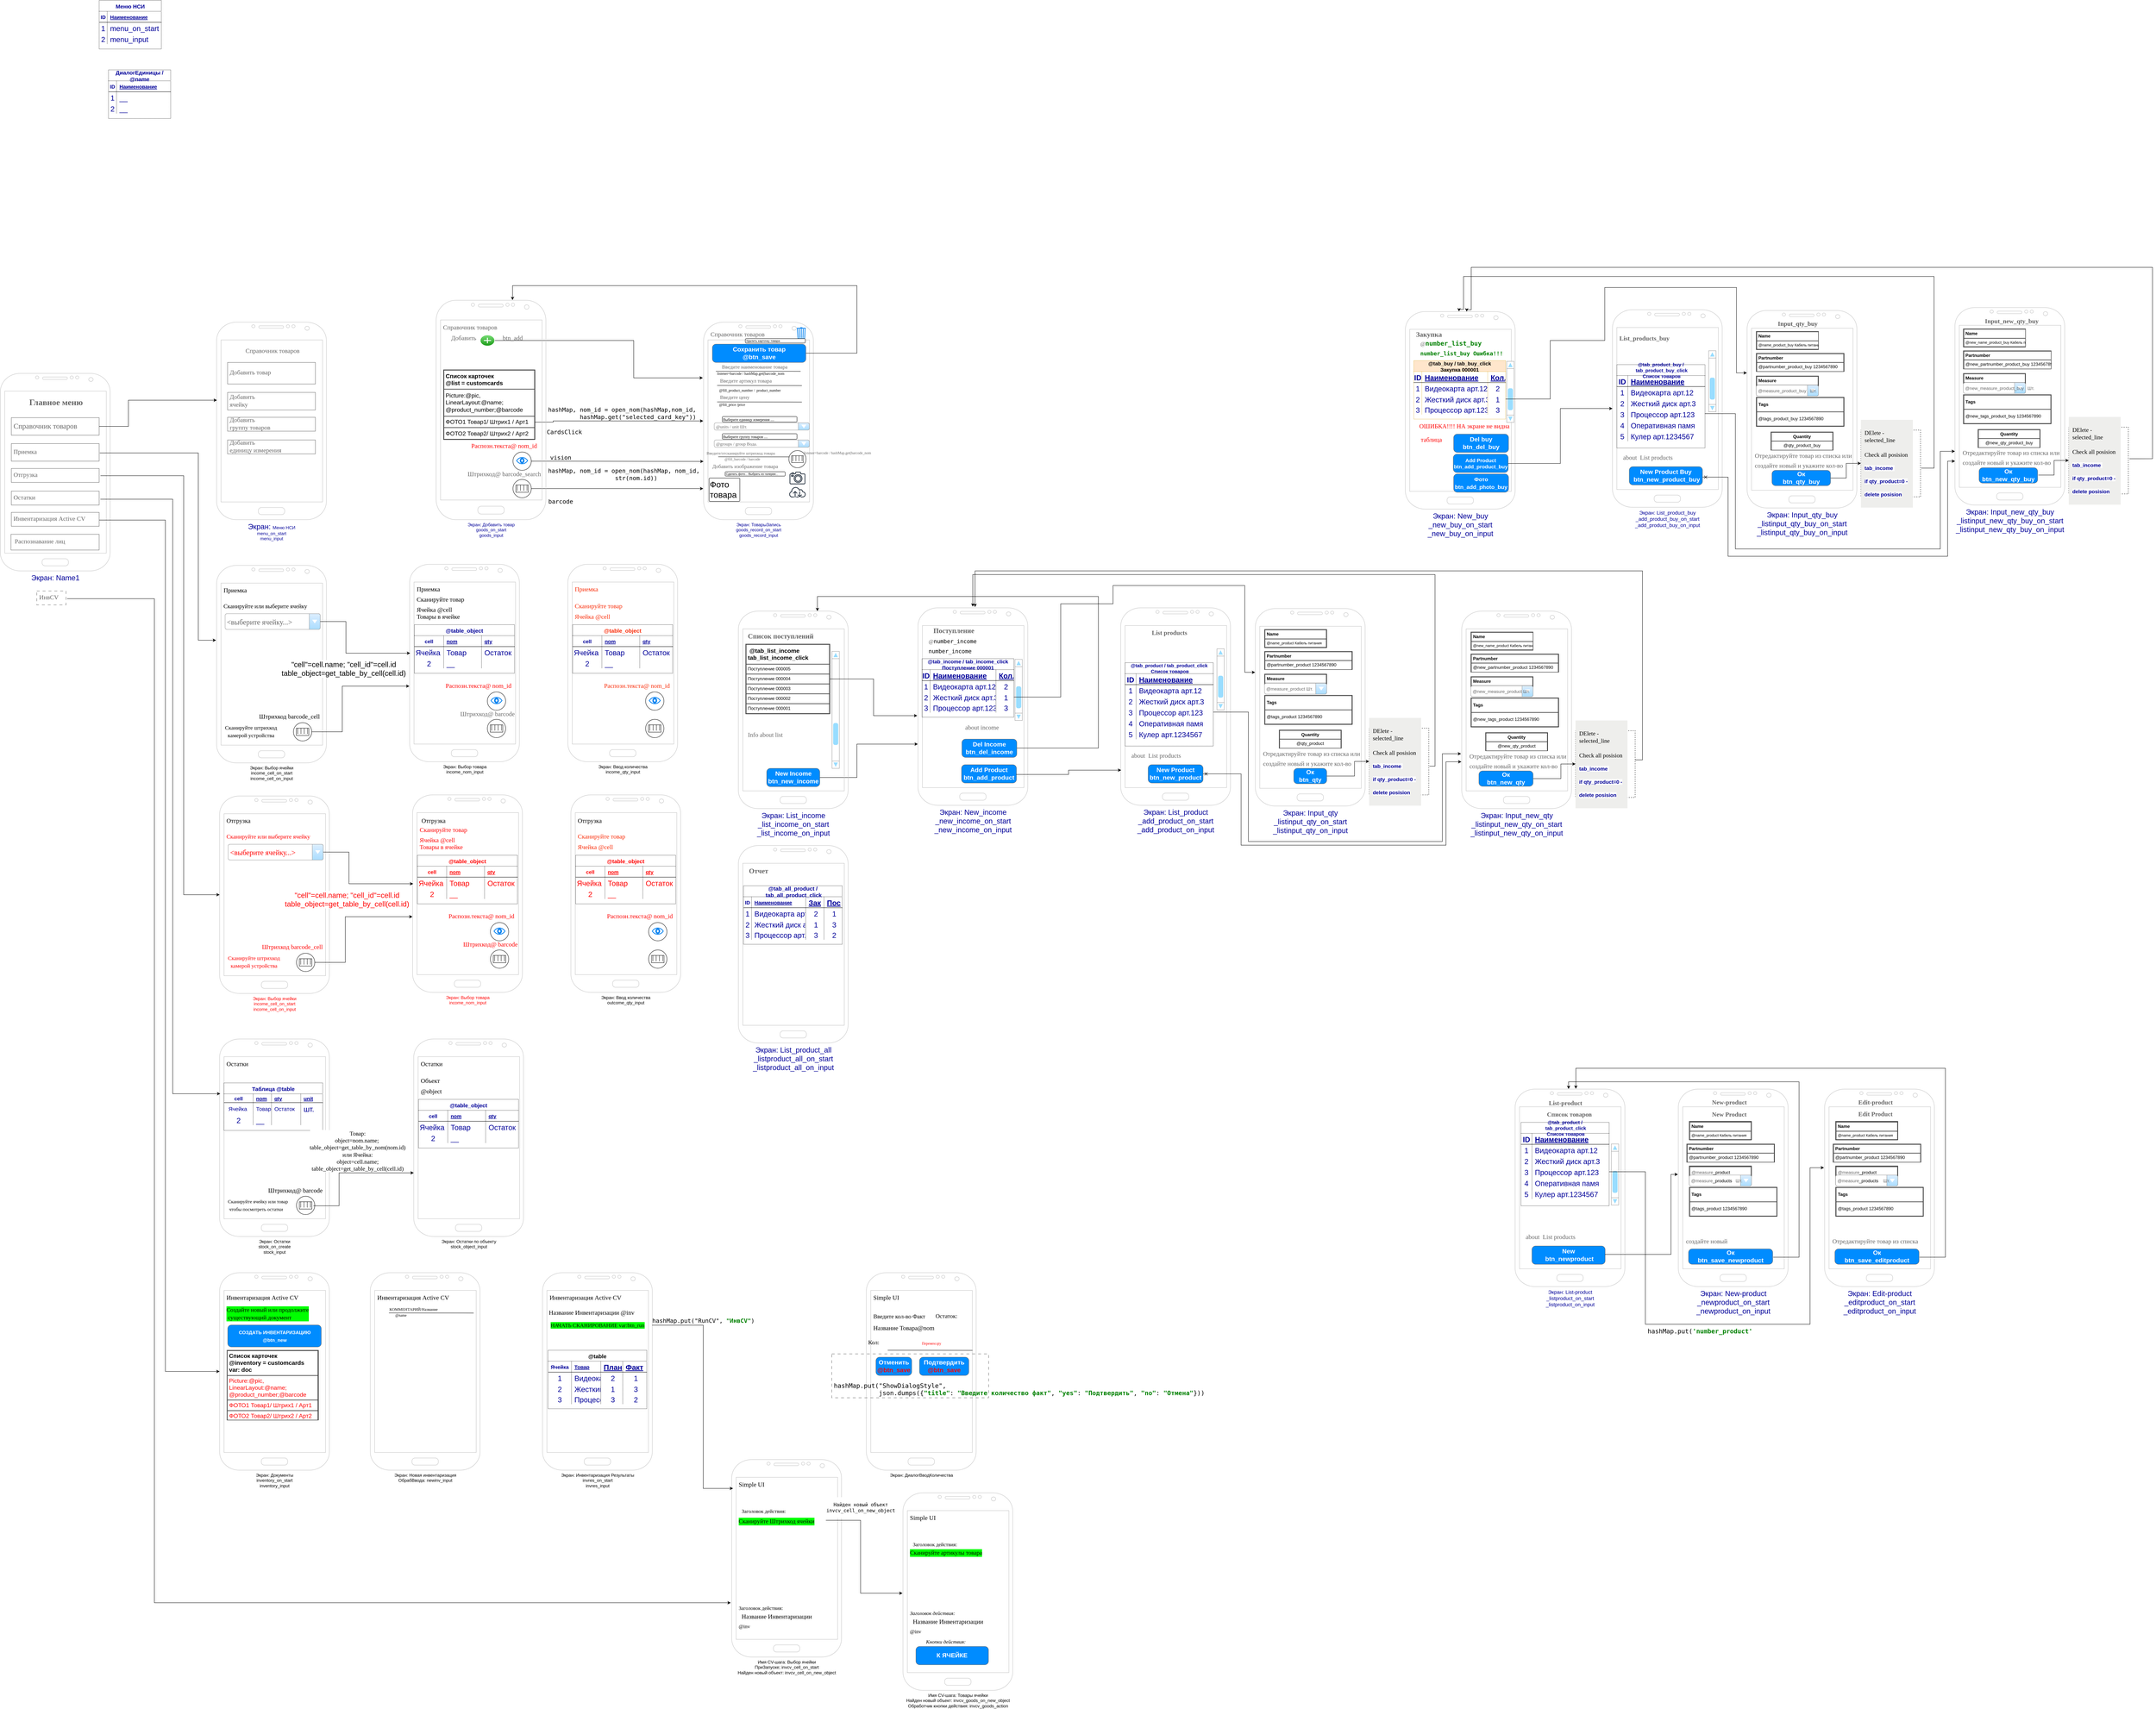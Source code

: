 <mxfile version="20.8.16" type="device" pages="3"><diagram id="gAnAio8OF4L0qBzjnfuG" name="схема"><mxGraphModel dx="2091" dy="2692" grid="1" gridSize="10" guides="1" tooltips="1" connect="1" arrows="1" fold="1" page="1" pageScale="1" pageWidth="827" pageHeight="1169" math="0" shadow="0"><root><mxCell id="0"/><mxCell id="1" parent="0"/><mxCell id="gnyilP_xD2pawyl2ynf3-1" value="" style="edgeStyle=elbowEdgeStyle;rounded=0;orthogonalLoop=1;jettySize=auto;html=1;fontFamily=Times New Roman;fontSize=16;entryX=-0.002;entryY=0.69;entryDx=0;entryDy=0;entryPerimeter=0;" parent="1" source="gnyilP_xD2pawyl2ynf3-45" target="gnyilP_xD2pawyl2ynf3-2" edge="1"><mxGeometry relative="1" as="geometry"><Array as="points"><mxPoint x="1380" y="-220"/></Array><mxPoint x="1429.711" y="-275.96" as="targetPoint"/></mxGeometry></mxCell><mxCell id="gnyilP_xD2pawyl2ynf3-2" value="&lt;font style=&quot;&quot;&gt;&lt;span style=&quot;font-size: 20px;&quot;&gt;Экран: New_income&lt;/span&gt;&lt;br&gt;&lt;span style=&quot;font-size: 20px;&quot;&gt;_new_income_on_start&lt;/span&gt;&lt;br&gt;&lt;span style=&quot;font-size: 20px;&quot;&gt;_new_income_on_input&lt;/span&gt;&lt;br&gt;&lt;/font&gt;" style="verticalLabelPosition=bottom;verticalAlign=top;html=1;shadow=0;dashed=0;strokeWidth=1;shape=mxgraph.android.phone2;strokeColor=#c0c0c0;dashPattern=1 1;labelBackgroundColor=none;fontSize=12;fontColor=#000099;fillColor=none;" parent="1" vertex="1"><mxGeometry x="1547" y="-649" width="300" height="540" as="geometry"/></mxCell><mxCell id="gnyilP_xD2pawyl2ynf3-5" value="&lt;font style=&quot;&quot;&gt;&lt;span style=&quot;font-size: 20px;&quot;&gt;Экран: List_product&lt;/span&gt;&lt;br&gt;&lt;span style=&quot;font-size: 20px;&quot;&gt;_add_product_on_start&lt;/span&gt;&lt;br&gt;&lt;span style=&quot;font-size: 20px;&quot;&gt;_add_product_on_input&lt;/span&gt;&lt;br&gt;&lt;/font&gt;" style="verticalLabelPosition=bottom;verticalAlign=top;html=1;shadow=0;dashed=0;strokeWidth=1;shape=mxgraph.android.phone2;strokeColor=#c0c0c0;dashPattern=1 1;labelBackgroundColor=none;fontSize=12;fontColor=#000099;fillColor=none;" parent="1" vertex="1"><mxGeometry x="2101" y="-649" width="300" height="540" as="geometry"/></mxCell><mxCell id="gnyilP_xD2pawyl2ynf3-6" value="Add Product btn_add_product" style="strokeWidth=1;shadow=0;dashed=0;align=center;html=1;shape=mxgraph.mockup.buttons.button;strokeColor=#666666;fontColor=#ffffff;mainText=;buttonStyle=round;fontSize=17;fontStyle=1;fillColor=#008cff;whiteSpace=wrap;dashPattern=1 1;labelBackgroundColor=none;" parent="1" vertex="1"><mxGeometry x="1666" y="-220" width="150" height="50" as="geometry"/></mxCell><mxCell id="gnyilP_xD2pawyl2ynf3-7" value="&lt;font style=&quot;&quot;&gt;&lt;span style=&quot;font-size: 20px;&quot;&gt;Экран:&amp;nbsp;Input_qty&lt;/span&gt;&lt;br&gt;&lt;span style=&quot;font-size: 20px;&quot;&gt;_listinput_qty_on_start&lt;/span&gt;&lt;br&gt;&lt;span style=&quot;font-size: 20px;&quot;&gt;_listinput_qty_on_input&lt;/span&gt;&lt;br&gt;&lt;/font&gt;" style="verticalLabelPosition=bottom;verticalAlign=top;html=1;shadow=0;dashed=0;strokeWidth=1;shape=mxgraph.android.phone2;strokeColor=#c0c0c0;dashPattern=1 1;labelBackgroundColor=none;fontSize=12;fontColor=#000099;fillColor=none;" parent="1" vertex="1"><mxGeometry x="2469" y="-647" width="300" height="540" as="geometry"/></mxCell><mxCell id="gnyilP_xD2pawyl2ynf3-8" value="" style="edgeStyle=orthogonalEdgeStyle;rounded=0;orthogonalLoop=1;jettySize=auto;html=1;" parent="1" source="gnyilP_xD2pawyl2ynf3-9" target="gnyilP_xD2pawyl2ynf3-105" edge="1"><mxGeometry relative="1" as="geometry"><Array as="points"><mxPoint x="2740" y="-189"/><mxPoint x="2740" y="-229"/></Array></mxGeometry></mxCell><mxCell id="gnyilP_xD2pawyl2ynf3-9" value="Ок&lt;br&gt;btn_qty" style="strokeWidth=1;shadow=0;dashed=0;align=center;html=1;shape=mxgraph.mockup.buttons.button;strokeColor=#666666;fontColor=#ffffff;mainText=;buttonStyle=round;fontSize=17;fontStyle=1;fillColor=#008cff;whiteSpace=wrap;dashPattern=1 1;labelBackgroundColor=none;" parent="1" vertex="1"><mxGeometry x="2574" y="-210" width="90" height="42" as="geometry"/></mxCell><mxCell id="gnyilP_xD2pawyl2ynf3-10" value="@tab_product / tab_product_click&#10; Список товаров" style="shape=table;startSize=30;container=1;collapsible=1;childLayout=tableLayout;fixedRows=1;rowLines=0;fontStyle=1;align=center;resizeLast=1;dashed=1;dashPattern=1 1;labelBackgroundColor=none;strokeWidth=1;fontSize=13;fontColor=#000099;fillColor=none;" parent="1" vertex="1"><mxGeometry x="2113" y="-499" width="241" height="228" as="geometry"/></mxCell><mxCell id="gnyilP_xD2pawyl2ynf3-11" value="" style="shape=tableRow;horizontal=0;startSize=0;swimlaneHead=0;swimlaneBody=0;fillColor=none;collapsible=0;dropTarget=0;points=[[0,0.5],[1,0.5]];portConstraint=eastwest;top=0;left=0;right=0;bottom=1;dashed=1;dashPattern=1 1;labelBackgroundColor=none;strokeWidth=1;fontSize=20;fontColor=#000099;" parent="gnyilP_xD2pawyl2ynf3-10" vertex="1"><mxGeometry y="30" width="241" height="30" as="geometry"/></mxCell><mxCell id="gnyilP_xD2pawyl2ynf3-12" value="ID" style="shape=partialRectangle;connectable=0;fillColor=none;top=0;left=0;bottom=0;right=0;fontStyle=1;overflow=hidden;dashed=1;dashPattern=1 1;labelBackgroundColor=none;strokeWidth=1;fontSize=20;fontColor=#000099;" parent="gnyilP_xD2pawyl2ynf3-11" vertex="1"><mxGeometry width="30" height="30" as="geometry"><mxRectangle width="30" height="30" as="alternateBounds"/></mxGeometry></mxCell><mxCell id="gnyilP_xD2pawyl2ynf3-13" value="Наименование" style="shape=partialRectangle;connectable=0;fillColor=none;top=0;left=0;bottom=0;right=0;align=left;spacingLeft=6;fontStyle=5;overflow=hidden;dashed=1;dashPattern=1 1;labelBackgroundColor=none;strokeWidth=1;fontSize=20;fontColor=#000099;" parent="gnyilP_xD2pawyl2ynf3-11" vertex="1"><mxGeometry x="30" width="211" height="30" as="geometry"><mxRectangle width="211" height="30" as="alternateBounds"/></mxGeometry></mxCell><mxCell id="gnyilP_xD2pawyl2ynf3-14" value="" style="shape=tableRow;horizontal=0;startSize=0;swimlaneHead=0;swimlaneBody=0;fillColor=none;collapsible=0;dropTarget=0;points=[[0,0.5],[1,0.5]];portConstraint=eastwest;top=0;left=0;right=0;bottom=0;dashed=1;dashPattern=1 1;labelBackgroundColor=none;strokeWidth=1;fontSize=20;fontColor=#000099;" parent="gnyilP_xD2pawyl2ynf3-10" vertex="1"><mxGeometry y="60" width="241" height="30" as="geometry"/></mxCell><mxCell id="gnyilP_xD2pawyl2ynf3-15" value="1" style="shape=partialRectangle;connectable=0;fillColor=none;top=0;left=0;bottom=0;right=0;editable=1;overflow=hidden;dashed=1;dashPattern=1 1;labelBackgroundColor=none;strokeWidth=1;fontSize=20;fontColor=#000099;" parent="gnyilP_xD2pawyl2ynf3-14" vertex="1"><mxGeometry width="30" height="30" as="geometry"><mxRectangle width="30" height="30" as="alternateBounds"/></mxGeometry></mxCell><mxCell id="gnyilP_xD2pawyl2ynf3-16" value="Видеокарта арт.12" style="shape=partialRectangle;connectable=0;fillColor=none;top=0;left=0;bottom=0;right=0;align=left;spacingLeft=6;overflow=hidden;dashed=1;dashPattern=1 1;labelBackgroundColor=none;strokeWidth=1;fontSize=20;fontColor=#000099;" parent="gnyilP_xD2pawyl2ynf3-14" vertex="1"><mxGeometry x="30" width="211" height="30" as="geometry"><mxRectangle width="211" height="30" as="alternateBounds"/></mxGeometry></mxCell><mxCell id="gnyilP_xD2pawyl2ynf3-17" value="" style="shape=tableRow;horizontal=0;startSize=0;swimlaneHead=0;swimlaneBody=0;fillColor=none;collapsible=0;dropTarget=0;points=[[0,0.5],[1,0.5]];portConstraint=eastwest;top=0;left=0;right=0;bottom=0;dashed=1;dashPattern=1 1;labelBackgroundColor=none;strokeWidth=1;fontSize=20;fontColor=#000099;" parent="gnyilP_xD2pawyl2ynf3-10" vertex="1"><mxGeometry y="90" width="241" height="30" as="geometry"/></mxCell><mxCell id="gnyilP_xD2pawyl2ynf3-18" value="2" style="shape=partialRectangle;connectable=0;fillColor=none;top=0;left=0;bottom=0;right=0;editable=1;overflow=hidden;dashed=1;dashPattern=1 1;labelBackgroundColor=none;strokeWidth=1;fontSize=20;fontColor=#000099;" parent="gnyilP_xD2pawyl2ynf3-17" vertex="1"><mxGeometry width="30" height="30" as="geometry"><mxRectangle width="30" height="30" as="alternateBounds"/></mxGeometry></mxCell><mxCell id="gnyilP_xD2pawyl2ynf3-19" value="Жесткий диск арт.3" style="shape=partialRectangle;connectable=0;fillColor=none;top=0;left=0;bottom=0;right=0;align=left;spacingLeft=6;overflow=hidden;dashed=1;dashPattern=1 1;labelBackgroundColor=none;strokeWidth=1;fontSize=20;fontColor=#000099;" parent="gnyilP_xD2pawyl2ynf3-17" vertex="1"><mxGeometry x="30" width="211" height="30" as="geometry"><mxRectangle width="211" height="30" as="alternateBounds"/></mxGeometry></mxCell><mxCell id="gnyilP_xD2pawyl2ynf3-20" value="" style="shape=tableRow;horizontal=0;startSize=0;swimlaneHead=0;swimlaneBody=0;fillColor=none;collapsible=0;dropTarget=0;points=[[0,0.5],[1,0.5]];portConstraint=eastwest;top=0;left=0;right=0;bottom=0;dashed=1;dashPattern=1 1;labelBackgroundColor=none;strokeWidth=1;fontSize=20;fontColor=#000099;" parent="gnyilP_xD2pawyl2ynf3-10" vertex="1"><mxGeometry y="120" width="241" height="30" as="geometry"/></mxCell><mxCell id="gnyilP_xD2pawyl2ynf3-21" value="3" style="shape=partialRectangle;connectable=0;fillColor=none;top=0;left=0;bottom=0;right=0;editable=1;overflow=hidden;dashed=1;dashPattern=1 1;labelBackgroundColor=none;strokeWidth=1;fontSize=20;fontColor=#000099;" parent="gnyilP_xD2pawyl2ynf3-20" vertex="1"><mxGeometry width="30" height="30" as="geometry"><mxRectangle width="30" height="30" as="alternateBounds"/></mxGeometry></mxCell><mxCell id="gnyilP_xD2pawyl2ynf3-22" value="Процессор арт.123" style="shape=partialRectangle;connectable=0;fillColor=none;top=0;left=0;bottom=0;right=0;align=left;spacingLeft=6;overflow=hidden;dashed=1;dashPattern=1 1;labelBackgroundColor=none;strokeWidth=1;fontSize=20;fontColor=#000099;" parent="gnyilP_xD2pawyl2ynf3-20" vertex="1"><mxGeometry x="30" width="211" height="30" as="geometry"><mxRectangle width="211" height="30" as="alternateBounds"/></mxGeometry></mxCell><mxCell id="gnyilP_xD2pawyl2ynf3-23" style="shape=tableRow;horizontal=0;startSize=0;swimlaneHead=0;swimlaneBody=0;fillColor=none;collapsible=0;dropTarget=0;points=[[0,0.5],[1,0.5]];portConstraint=eastwest;top=0;left=0;right=0;bottom=0;dashed=1;dashPattern=1 1;labelBackgroundColor=none;strokeWidth=1;fontSize=20;fontColor=#000099;" parent="gnyilP_xD2pawyl2ynf3-10" vertex="1"><mxGeometry y="150" width="241" height="30" as="geometry"/></mxCell><mxCell id="gnyilP_xD2pawyl2ynf3-24" value="4" style="shape=partialRectangle;connectable=0;fillColor=none;top=0;left=0;bottom=0;right=0;editable=1;overflow=hidden;dashed=1;dashPattern=1 1;labelBackgroundColor=none;strokeWidth=1;fontSize=20;fontColor=#000099;" parent="gnyilP_xD2pawyl2ynf3-23" vertex="1"><mxGeometry width="30" height="30" as="geometry"><mxRectangle width="30" height="30" as="alternateBounds"/></mxGeometry></mxCell><mxCell id="gnyilP_xD2pawyl2ynf3-25" value="Оперативная памя" style="shape=partialRectangle;connectable=0;fillColor=none;top=0;left=0;bottom=0;right=0;align=left;spacingLeft=6;overflow=hidden;dashed=1;dashPattern=1 1;labelBackgroundColor=none;strokeWidth=1;fontSize=20;fontColor=#000099;" parent="gnyilP_xD2pawyl2ynf3-23" vertex="1"><mxGeometry x="30" width="211" height="30" as="geometry"><mxRectangle width="211" height="30" as="alternateBounds"/></mxGeometry></mxCell><mxCell id="gnyilP_xD2pawyl2ynf3-26" style="shape=tableRow;horizontal=0;startSize=0;swimlaneHead=0;swimlaneBody=0;fillColor=none;collapsible=0;dropTarget=0;points=[[0,0.5],[1,0.5]];portConstraint=eastwest;top=0;left=0;right=0;bottom=0;dashed=1;dashPattern=1 1;labelBackgroundColor=none;strokeWidth=1;fontSize=20;fontColor=#000099;" parent="gnyilP_xD2pawyl2ynf3-10" vertex="1"><mxGeometry y="180" width="241" height="30" as="geometry"/></mxCell><mxCell id="gnyilP_xD2pawyl2ynf3-27" value="5" style="shape=partialRectangle;connectable=0;fillColor=none;top=0;left=0;bottom=0;right=0;editable=1;overflow=hidden;dashed=1;dashPattern=1 1;labelBackgroundColor=none;strokeWidth=1;fontSize=20;fontColor=#000099;" parent="gnyilP_xD2pawyl2ynf3-26" vertex="1"><mxGeometry width="30" height="30" as="geometry"><mxRectangle width="30" height="30" as="alternateBounds"/></mxGeometry></mxCell><mxCell id="gnyilP_xD2pawyl2ynf3-28" value="Кулер арт.1234567" style="shape=partialRectangle;connectable=0;fillColor=none;top=0;left=0;bottom=0;right=0;align=left;spacingLeft=6;overflow=hidden;dashed=1;dashPattern=1 1;labelBackgroundColor=none;strokeWidth=1;fontSize=20;fontColor=#000099;" parent="gnyilP_xD2pawyl2ynf3-26" vertex="1"><mxGeometry x="30" width="211" height="30" as="geometry"><mxRectangle width="211" height="30" as="alternateBounds"/></mxGeometry></mxCell><mxCell id="gnyilP_xD2pawyl2ynf3-29" value="&lt;p&gt;about income&lt;br&gt;&lt;/p&gt;" style="strokeWidth=1;shadow=0;dashed=0;align=center;html=1;shape=mxgraph.mockup.text.textBox;fontColor=#666666;align=left;fontSize=17;spacingLeft=4;spacingTop=-3;strokeColor=none;mainText=;dashPattern=1 1;labelBackgroundColor=none;fillColor=none;verticalAlign=middle;fontFamily=Times New Roman;" parent="1" vertex="1"><mxGeometry x="1670" y="-350" width="150" height="60" as="geometry"/></mxCell><mxCell id="gnyilP_xD2pawyl2ynf3-30" value="" style="verticalLabelPosition=bottom;shadow=0;dashed=0;align=center;html=1;verticalAlign=top;strokeWidth=1;shape=mxgraph.mockup.navigation.scrollBar;strokeColor=#999999;barPos=20;fillColor2=#99ddff;strokeColor2=none;direction=north;" parent="1" vertex="1"><mxGeometry x="1812" y="-508" width="20" height="167" as="geometry"/></mxCell><mxCell id="gnyilP_xD2pawyl2ynf3-31" value="" style="verticalLabelPosition=bottom;shadow=0;dashed=0;align=center;html=1;verticalAlign=top;strokeWidth=1;shape=mxgraph.mockup.navigation.scrollBar;strokeColor=#999999;barPos=20;fillColor2=#99ddff;strokeColor2=none;direction=north;" parent="1" vertex="1"><mxGeometry x="2364" y="-537" width="20" height="167" as="geometry"/></mxCell><mxCell id="gnyilP_xD2pawyl2ynf3-32" value="New Product btn_new_product" style="strokeWidth=1;shadow=0;dashed=0;align=center;html=1;shape=mxgraph.mockup.buttons.button;strokeColor=#666666;fontColor=#ffffff;mainText=;buttonStyle=round;fontSize=17;fontStyle=1;fillColor=#008cff;whiteSpace=wrap;dashPattern=1 1;labelBackgroundColor=none;" parent="1" vertex="1"><mxGeometry x="2176" y="-220" width="150" height="50" as="geometry"/></mxCell><mxCell id="gnyilP_xD2pawyl2ynf3-33" value="&lt;p style=&quot;line-height: 0;&quot;&gt;Отредактируйте товар из списка или&amp;nbsp;&lt;/p&gt;&lt;p&gt;создайте новый и укажите кол-во&lt;/p&gt;" style="strokeWidth=1;shadow=0;dashed=0;align=center;html=1;shape=mxgraph.mockup.text.textBox;fontColor=#666666;align=left;fontSize=17;spacingLeft=4;spacingTop=-3;strokeColor=none;mainText=;dashPattern=1 1;labelBackgroundColor=none;fillColor=none;verticalAlign=middle;fontFamily=Times New Roman;" parent="1" vertex="1"><mxGeometry x="2484" y="-260" width="270" height="60" as="geometry"/></mxCell><mxCell id="gnyilP_xD2pawyl2ynf3-34" value="&lt;table cellpadding=&quot;4&quot; cellspacing=&quot;0&quot; border=&quot;1&quot; style=&quot;font-size: 10px; width: 100%; height: 100%;&quot;&gt;&lt;tbody style=&quot;&quot;&gt;&lt;tr style=&quot;font-size: 12px;&quot;&gt;&lt;th style=&quot;font-size: 12px;&quot;&gt;&lt;font style=&quot;font-size: 12px;&quot;&gt;&lt;span style=&quot;font-size: 12px;&quot;&gt;&#9;&lt;/span&gt;Name&lt;/font&gt;&lt;/th&gt;&lt;/tr&gt;&lt;tr style=&quot;&quot;&gt;&lt;td style=&quot;&quot;&gt;&lt;font style=&quot;font-size: 10px;&quot;&gt;@name_product Кабель питания&lt;/font&gt;&lt;/td&gt;&lt;/tr&gt;&lt;/tbody&gt;&lt;/table&gt; " style="verticalAlign=top;align=left;overflow=fill;fontSize=12;fontFamily=Helvetica;html=1" parent="1" vertex="1"><mxGeometry x="2494" y="-590" width="170" height="50" as="geometry"/></mxCell><mxCell id="gnyilP_xD2pawyl2ynf3-35" value="&lt;table cellpadding=&quot;4&quot; cellspacing=&quot;0&quot; border=&quot;1&quot; style=&quot;font-size: 12px; width: 100%; height: 100%;&quot;&gt;&lt;tbody style=&quot;font-size: 12px;&quot;&gt;&lt;tr style=&quot;font-size: 12px;&quot;&gt;&lt;th style=&quot;font-size: 12px;&quot;&gt;Partnumber&lt;/th&gt;&lt;/tr&gt;&lt;tr style=&quot;font-size: 12px;&quot;&gt;&lt;td style=&quot;font-size: 12px;&quot;&gt;@partnumber_product 1234567890&lt;/td&gt;&lt;/tr&gt;&lt;/tbody&gt;&lt;/table&gt; " style="verticalAlign=top;align=left;overflow=fill;fontSize=12;fontFamily=Helvetica;html=1" parent="1" vertex="1"><mxGeometry x="2494" y="-530" width="240" height="50" as="geometry"/></mxCell><mxCell id="gnyilP_xD2pawyl2ynf3-36" value="&lt;table cellpadding=&quot;4&quot; cellspacing=&quot;0&quot; border=&quot;1&quot; style=&quot;font-size: 12px; width: 100%; height: 100%;&quot;&gt;&lt;tbody style=&quot;font-size: 12px;&quot;&gt;&lt;tr style=&quot;font-size: 12px;&quot;&gt;&lt;th style=&quot;font-size: 12px;&quot;&gt;Tags&lt;/th&gt;&lt;/tr&gt;&lt;tr style=&quot;font-size: 12px;&quot;&gt;&lt;td style=&quot;font-size: 12px;&quot;&gt;@tags_product 1234567890&lt;/td&gt;&lt;/tr&gt;&lt;/tbody&gt;&lt;/table&gt; " style="verticalAlign=top;align=left;overflow=fill;fontSize=12;fontFamily=Helvetica;html=1" parent="1" vertex="1"><mxGeometry x="2494" y="-410" width="240" height="80" as="geometry"/></mxCell><mxCell id="gnyilP_xD2pawyl2ynf3-37" value="&lt;table cellpadding=&quot;4&quot; cellspacing=&quot;0&quot; border=&quot;1&quot; style=&quot;font-size: 12px; width: 100%; height: 100%;&quot;&gt;&lt;tbody style=&quot;font-size: 12px;&quot;&gt;&lt;tr style=&quot;font-size: 12px;&quot;&gt;&lt;th style=&quot;font-size: 12px;&quot;&gt;&lt;font style=&quot;font-size: 12px;&quot;&gt;&lt;span style=&quot;font-size: 12px;&quot;&gt;&#9;&lt;/span&gt;Measure&lt;/font&gt;&lt;/th&gt;&lt;/tr&gt;&lt;tr style=&quot;font-size: 12px;&quot;&gt;&lt;td style=&quot;font-size: 12px;&quot;&gt;&amp;nbsp; &amp;nbsp;&amp;nbsp;&lt;/td&gt;&lt;/tr&gt;&lt;/tbody&gt;&lt;/table&gt; " style="verticalAlign=top;align=left;overflow=fill;fontSize=12;fontFamily=Helvetica;html=1" parent="1" vertex="1"><mxGeometry x="2494" y="-468" width="170" height="50" as="geometry"/></mxCell><mxCell id="gnyilP_xD2pawyl2ynf3-38" value="&lt;font style=&quot;font-size: 12px;&quot;&gt;@measure_product Шт.&lt;/font&gt;" style="strokeWidth=1;shadow=0;dashed=0;align=center;html=1;shape=mxgraph.mockup.forms.comboBox;strokeColor=#999999;fillColor=#ddeeff;align=left;fillColor2=#aaddff;mainText=;fontColor=#666666;fontSize=17;spacingLeft=3;dashPattern=1 1;labelBackgroundColor=none;" parent="1" vertex="1"><mxGeometry x="2494" y="-443" width="170" height="30" as="geometry"/></mxCell><mxCell id="gnyilP_xD2pawyl2ynf3-39" value="&lt;table cellpadding=&quot;4&quot; cellspacing=&quot;0&quot; border=&quot;1&quot; style=&quot;font-size: 12px; width: 100%; height: 100%;&quot;&gt;&lt;tbody style=&quot;font-size: 12px;&quot;&gt;&lt;tr style=&quot;font-size: 12px;&quot;&gt;&lt;th style=&quot;&quot;&gt;Quantity&lt;/th&gt;&lt;/tr&gt;&lt;tr style=&quot;font-size: 12px;&quot;&gt;&lt;td style=&quot;font-size: 12px;&quot;&gt;@qty_product&lt;/td&gt;&lt;/tr&gt;&lt;/tbody&gt;&lt;/table&gt; " style="verticalAlign=top;align=center;overflow=fill;fontSize=12;fontFamily=Helvetica;html=1" parent="1" vertex="1"><mxGeometry x="2534" y="-315" width="170" height="50" as="geometry"/></mxCell><mxCell id="gnyilP_xD2pawyl2ynf3-40" value="" style="edgeStyle=elbowEdgeStyle;rounded=0;orthogonalLoop=1;jettySize=auto;html=1;fontFamily=Times New Roman;fontSize=16;exitX=0.995;exitY=0.532;exitDx=0;exitDy=0;exitPerimeter=0;entryX=0.004;entryY=0.822;entryDx=0;entryDy=0;entryPerimeter=0;" parent="1" source="gnyilP_xD2pawyl2ynf3-6" target="gnyilP_xD2pawyl2ynf3-5" edge="1"><mxGeometry relative="1" as="geometry"><mxPoint x="2033.097" y="-188.83" as="sourcePoint"/><mxPoint x="1576.1" y="-338.74" as="targetPoint"/></mxGeometry></mxCell><mxCell id="gnyilP_xD2pawyl2ynf3-41" value="" style="rounded=0;orthogonalLoop=1;jettySize=auto;html=1;fontFamily=Times New Roman;fontSize=16;exitX=1.012;exitY=0.57;exitDx=0;exitDy=0;exitPerimeter=0;edgeStyle=orthogonalEdgeStyle;entryX=0.499;entryY=-0.006;entryDx=0;entryDy=0;entryPerimeter=0;" parent="1" source="gnyilP_xD2pawyl2ynf3-105" target="gnyilP_xD2pawyl2ynf3-2" edge="1"><mxGeometry relative="1" as="geometry"><mxPoint x="2200" y="-473" as="sourcePoint"/><mxPoint x="1430" y="-720" as="targetPoint"/><Array as="points"><mxPoint x="2960" y="-216"/><mxPoint x="2960" y="-740"/><mxPoint x="1697" y="-740"/></Array></mxGeometry></mxCell><mxCell id="gnyilP_xD2pawyl2ynf3-43" value="" style="group" parent="1" connectable="0" vertex="1"><mxGeometry x="1056" y="-640" width="300" height="1054" as="geometry"/></mxCell><mxCell id="gnyilP_xD2pawyl2ynf3-44" value="&lt;font style=&quot;&quot;&gt;&lt;span style=&quot;font-size: 20px;&quot;&gt;Экран: List_income&lt;/span&gt;&lt;br&gt;&lt;span style=&quot;font-size: 20px;&quot;&gt;_list_income_on_start&lt;/span&gt;&lt;br&gt;&lt;span style=&quot;font-size: 20px;&quot;&gt;_list_income_on_input&lt;/span&gt;&lt;br&gt;&lt;/font&gt;" style="verticalLabelPosition=bottom;verticalAlign=top;html=1;shadow=0;dashed=0;strokeWidth=1;shape=mxgraph.android.phone2;strokeColor=#c0c0c0;dashPattern=1 1;labelBackgroundColor=none;fontSize=12;fontColor=#000099;fillColor=none;" parent="gnyilP_xD2pawyl2ynf3-43" vertex="1"><mxGeometry width="300" height="540" as="geometry"/></mxCell><mxCell id="gnyilP_xD2pawyl2ynf3-45" value="New Income&lt;br&gt;btn_new_income" style="strokeWidth=1;shadow=0;dashed=0;align=center;html=1;shape=mxgraph.mockup.buttons.button;strokeColor=#666666;fontColor=#ffffff;mainText=;buttonStyle=round;fontSize=17;fontStyle=1;fillColor=#008cff;whiteSpace=wrap;dashPattern=1 1;labelBackgroundColor=none;" parent="gnyilP_xD2pawyl2ynf3-43" vertex="1"><mxGeometry x="77.5" y="430" width="145" height="50" as="geometry"/></mxCell><mxCell id="gnyilP_xD2pawyl2ynf3-46" value="&lt;table cellpadding=&quot;4&quot; cellspacing=&quot;0&quot; border=&quot;1&quot; style=&quot;font-size:1em;width:100%;height:100%;&quot;&gt;&lt;tbody&gt;&lt;tr&gt;&lt;th&gt;&lt;font style=&quot;&quot;&gt;&lt;span style=&quot;font-size: 16px;&quot;&gt;&amp;nbsp;&lt;/span&gt;&lt;span style=&quot;font-size: 16px;&quot;&gt;@tab_list_income&lt;/span&gt;&lt;br&gt;&lt;span style=&quot;font-size: 16px;&quot;&gt;tab_list_income_click&lt;/span&gt;&lt;br&gt;&lt;/font&gt;&lt;/th&gt;&lt;/tr&gt;&lt;tr&gt;&lt;td&gt;Поступление 000005&lt;/td&gt;&lt;/tr&gt;&lt;tr&gt;&lt;td&gt;Поступление&amp;nbsp;000004&lt;br&gt;&lt;/td&gt;&lt;/tr&gt;&lt;tr&gt;&lt;td&gt;Поступление&amp;nbsp;000003&lt;br&gt;&lt;/td&gt;&lt;/tr&gt;&lt;tr&gt;&lt;td&gt;Поступление&amp;nbsp;000002&lt;br&gt;&lt;/td&gt;&lt;/tr&gt;&lt;tr&gt;&lt;td&gt;Поступление&amp;nbsp;000001&lt;br&gt;&lt;/td&gt;&lt;/tr&gt;&lt;/tbody&gt;&lt;/table&gt; " style="verticalAlign=top;align=left;overflow=fill;fontSize=12;fontFamily=Helvetica;html=1" parent="gnyilP_xD2pawyl2ynf3-43" vertex="1"><mxGeometry x="20" y="90" width="230" height="191" as="geometry"/></mxCell><mxCell id="gnyilP_xD2pawyl2ynf3-47" value="" style="verticalLabelPosition=bottom;shadow=0;dashed=0;align=center;html=1;verticalAlign=top;strokeWidth=1;shape=mxgraph.mockup.navigation.scrollBar;strokeColor=#999999;barPos=20;fillColor2=#99ddff;strokeColor2=none;direction=north;" parent="gnyilP_xD2pawyl2ynf3-43" vertex="1"><mxGeometry x="256" y="110" width="20" height="320" as="geometry"/></mxCell><mxCell id="gnyilP_xD2pawyl2ynf3-48" value="&lt;p&gt;Info about list&lt;br&gt;&lt;/p&gt;" style="strokeWidth=1;shadow=0;dashed=0;align=center;html=1;shape=mxgraph.mockup.text.textBox;fontColor=#666666;align=left;fontSize=17;spacingLeft=4;spacingTop=-3;strokeColor=none;mainText=;dashPattern=1 1;labelBackgroundColor=none;fillColor=none;verticalAlign=middle;fontFamily=Times New Roman;" parent="gnyilP_xD2pawyl2ynf3-43" vertex="1"><mxGeometry x="20" y="310" width="230" height="60" as="geometry"/></mxCell><mxCell id="gnyilP_xD2pawyl2ynf3-49" value="&lt;p&gt;&lt;b&gt;&lt;font style=&quot;font-size: 19px;&quot;&gt;Список поступлений&lt;/font&gt;&lt;/b&gt;&lt;br&gt;&lt;/p&gt;" style="strokeWidth=1;shadow=0;dashed=0;align=center;html=1;shape=mxgraph.mockup.text.textBox;fontColor=#666666;align=left;fontSize=17;spacingLeft=4;spacingTop=-3;strokeColor=none;mainText=;dashPattern=1 1;labelBackgroundColor=none;fillColor=none;verticalAlign=middle;fontFamily=Times New Roman;" parent="gnyilP_xD2pawyl2ynf3-43" vertex="1"><mxGeometry x="20" y="50" width="230" height="40" as="geometry"/></mxCell><mxCell id="gnyilP_xD2pawyl2ynf3-50" value="" style="group" parent="gnyilP_xD2pawyl2ynf3-43" connectable="0" vertex="1"><mxGeometry y="641" width="300" height="540" as="geometry"/></mxCell><mxCell id="gnyilP_xD2pawyl2ynf3-51" value="&lt;font style=&quot;&quot;&gt;&lt;span style=&quot;font-size: 20px;&quot;&gt;Экран: List_product_all&lt;/span&gt;&lt;br&gt;&lt;span style=&quot;font-size: 20px;&quot;&gt;_l&lt;/span&gt;&lt;span style=&quot;font-size: 20px;&quot;&gt;istproduct_all&lt;/span&gt;&lt;span style=&quot;font-size: 20px;&quot;&gt;_on_start&lt;/span&gt;&lt;br&gt;&lt;span style=&quot;font-size: 20px;&quot;&gt;_l&lt;/span&gt;&lt;span style=&quot;font-size: 20px;&quot;&gt;istproduct_all&lt;/span&gt;&lt;span style=&quot;font-size: 20px;&quot;&gt;_on_input&lt;/span&gt;&lt;br&gt;&lt;/font&gt;" style="verticalLabelPosition=bottom;verticalAlign=top;html=1;shadow=0;dashed=0;strokeWidth=1;shape=mxgraph.android.phone2;strokeColor=#c0c0c0;dashPattern=1 1;labelBackgroundColor=none;fontSize=12;fontColor=#000099;fillColor=none;" parent="gnyilP_xD2pawyl2ynf3-50" vertex="1"><mxGeometry width="300" height="540" as="geometry"/></mxCell><mxCell id="gnyilP_xD2pawyl2ynf3-52" value="" style="group" parent="gnyilP_xD2pawyl2ynf3-50" connectable="0" vertex="1"><mxGeometry x="20" y="65" width="130" height="30" as="geometry"/></mxCell><mxCell id="gnyilP_xD2pawyl2ynf3-53" value="&lt;span style=&quot;font-size: 19px;&quot;&gt;&lt;b&gt;Отчет&lt;/b&gt;&lt;/span&gt;" style="strokeWidth=1;shadow=0;dashed=0;align=center;html=1;shape=mxgraph.mockup.text.textBox;fontColor=#666666;align=left;fontSize=17;spacingLeft=4;spacingTop=-3;strokeColor=none;mainText=;dashPattern=1 1;labelBackgroundColor=none;fillColor=none;verticalAlign=middle;fontFamily=Times New Roman;" parent="gnyilP_xD2pawyl2ynf3-52" vertex="1"><mxGeometry x="3.207" y="4.5" width="39.867" height="3" as="geometry"/></mxCell><mxCell id="gnyilP_xD2pawyl2ynf3-54" value="@tab_all_product /&#10; tab_all_product_click" style="shape=table;startSize=30;container=1;collapsible=1;childLayout=tableLayout;fixedRows=1;rowLines=0;fontStyle=1;align=center;resizeLast=1;dashed=1;dashPattern=1 1;labelBackgroundColor=none;strokeWidth=1;fontSize=15;fontColor=#000099;fillColor=none;spacingTop=2;spacingBottom=1;" parent="gnyilP_xD2pawyl2ynf3-50" vertex="1"><mxGeometry x="14" y="110" width="270" height="160" as="geometry"><mxRectangle x="1558" y="-510" width="190" height="60" as="alternateBounds"/></mxGeometry></mxCell><mxCell id="gnyilP_xD2pawyl2ynf3-55" value="" style="shape=tableRow;horizontal=0;startSize=0;swimlaneHead=0;swimlaneBody=0;fillColor=none;collapsible=0;dropTarget=0;points=[[0,0.5],[1,0.5]];portConstraint=eastwest;top=0;left=0;right=0;bottom=1;dashed=1;dashPattern=1 1;labelBackgroundColor=none;strokeWidth=1;fontSize=20;fontColor=#000099;" parent="gnyilP_xD2pawyl2ynf3-54" vertex="1"><mxGeometry y="30" width="270" height="30" as="geometry"/></mxCell><mxCell id="gnyilP_xD2pawyl2ynf3-56" value="ID" style="shape=partialRectangle;connectable=0;fillColor=none;top=0;left=0;bottom=0;right=0;fontStyle=1;overflow=hidden;dashed=1;dashPattern=1 1;labelBackgroundColor=none;strokeWidth=1;fontSize=14;fontColor=#000099;" parent="gnyilP_xD2pawyl2ynf3-55" vertex="1"><mxGeometry width="22" height="30" as="geometry"><mxRectangle width="22" height="30" as="alternateBounds"/></mxGeometry></mxCell><mxCell id="gnyilP_xD2pawyl2ynf3-57" value="Наименование" style="shape=partialRectangle;connectable=0;fillColor=none;top=0;left=0;bottom=0;right=0;align=left;spacingLeft=6;fontStyle=5;overflow=hidden;dashed=1;dashPattern=1 1;labelBackgroundColor=none;strokeWidth=1;fontSize=14;fontColor=#000099;" parent="gnyilP_xD2pawyl2ynf3-55" vertex="1"><mxGeometry x="22" width="148" height="30" as="geometry"><mxRectangle width="148" height="30" as="alternateBounds"/></mxGeometry></mxCell><mxCell id="gnyilP_xD2pawyl2ynf3-58" value="Зак" style="shape=partialRectangle;connectable=0;fillColor=none;top=0;left=0;bottom=0;right=0;align=left;spacingLeft=6;fontStyle=5;overflow=hidden;dashed=1;dashPattern=1 1;labelBackgroundColor=none;strokeWidth=1;fontSize=20;fontColor=#000099;" parent="gnyilP_xD2pawyl2ynf3-55" vertex="1"><mxGeometry x="170" width="50" height="30" as="geometry"><mxRectangle width="50" height="30" as="alternateBounds"/></mxGeometry></mxCell><mxCell id="gnyilP_xD2pawyl2ynf3-59" value="Пос" style="shape=partialRectangle;connectable=0;fillColor=none;top=0;left=0;bottom=0;right=0;align=left;spacingLeft=6;fontStyle=5;overflow=hidden;dashed=1;dashPattern=1 1;labelBackgroundColor=none;strokeWidth=1;fontSize=20;fontColor=#000099;" parent="gnyilP_xD2pawyl2ynf3-55" vertex="1"><mxGeometry x="220" width="50" height="30" as="geometry"><mxRectangle width="50" height="30" as="alternateBounds"/></mxGeometry></mxCell><mxCell id="gnyilP_xD2pawyl2ynf3-60" value="" style="shape=tableRow;horizontal=0;startSize=0;swimlaneHead=0;swimlaneBody=0;fillColor=none;collapsible=0;dropTarget=0;points=[[0,0.5],[1,0.5]];portConstraint=eastwest;top=0;left=0;right=0;bottom=0;dashed=1;dashPattern=1 1;labelBackgroundColor=none;strokeWidth=1;fontSize=20;fontColor=#000099;" parent="gnyilP_xD2pawyl2ynf3-54" vertex="1"><mxGeometry y="60" width="270" height="30" as="geometry"/></mxCell><mxCell id="gnyilP_xD2pawyl2ynf3-61" value="1" style="shape=partialRectangle;connectable=0;fillColor=none;top=0;left=0;bottom=0;right=0;editable=1;overflow=hidden;dashed=1;dashPattern=1 1;labelBackgroundColor=none;strokeWidth=1;fontSize=20;fontColor=#000099;" parent="gnyilP_xD2pawyl2ynf3-60" vertex="1"><mxGeometry width="22" height="30" as="geometry"><mxRectangle width="22" height="30" as="alternateBounds"/></mxGeometry></mxCell><mxCell id="gnyilP_xD2pawyl2ynf3-62" value="Видеокарта арт.12" style="shape=partialRectangle;connectable=0;fillColor=none;top=0;left=0;bottom=0;right=0;align=left;spacingLeft=6;overflow=hidden;dashed=1;dashPattern=1 1;labelBackgroundColor=none;strokeWidth=1;fontSize=20;fontColor=#000099;" parent="gnyilP_xD2pawyl2ynf3-60" vertex="1"><mxGeometry x="22" width="148" height="30" as="geometry"><mxRectangle width="148" height="30" as="alternateBounds"/></mxGeometry></mxCell><mxCell id="gnyilP_xD2pawyl2ynf3-63" value="2" style="shape=partialRectangle;connectable=0;fillColor=none;top=0;left=0;bottom=0;right=0;align=center;spacingLeft=6;overflow=hidden;dashed=1;dashPattern=1 1;labelBackgroundColor=none;strokeWidth=1;fontSize=20;fontColor=#000099;" parent="gnyilP_xD2pawyl2ynf3-60" vertex="1"><mxGeometry x="170" width="50" height="30" as="geometry"><mxRectangle width="50" height="30" as="alternateBounds"/></mxGeometry></mxCell><mxCell id="gnyilP_xD2pawyl2ynf3-64" value="1" style="shape=partialRectangle;connectable=0;fillColor=none;top=0;left=0;bottom=0;right=0;align=center;spacingLeft=6;overflow=hidden;dashed=1;dashPattern=1 1;labelBackgroundColor=none;strokeWidth=1;fontSize=20;fontColor=#000099;" parent="gnyilP_xD2pawyl2ynf3-60" vertex="1"><mxGeometry x="220" width="50" height="30" as="geometry"><mxRectangle width="50" height="30" as="alternateBounds"/></mxGeometry></mxCell><mxCell id="gnyilP_xD2pawyl2ynf3-65" value="" style="shape=tableRow;horizontal=0;startSize=0;swimlaneHead=0;swimlaneBody=0;fillColor=none;collapsible=0;dropTarget=0;points=[[0,0.5],[1,0.5]];portConstraint=eastwest;top=0;left=0;right=0;bottom=0;dashed=1;dashPattern=1 1;labelBackgroundColor=none;strokeWidth=1;fontSize=20;fontColor=#000099;" parent="gnyilP_xD2pawyl2ynf3-54" vertex="1"><mxGeometry y="90" width="270" height="30" as="geometry"/></mxCell><mxCell id="gnyilP_xD2pawyl2ynf3-66" value="2" style="shape=partialRectangle;connectable=0;fillColor=none;top=0;left=0;bottom=0;right=0;editable=1;overflow=hidden;dashed=1;dashPattern=1 1;labelBackgroundColor=none;strokeWidth=1;fontSize=20;fontColor=#000099;" parent="gnyilP_xD2pawyl2ynf3-65" vertex="1"><mxGeometry width="22" height="30" as="geometry"><mxRectangle width="22" height="30" as="alternateBounds"/></mxGeometry></mxCell><mxCell id="gnyilP_xD2pawyl2ynf3-67" value="Жесткий диск арт.3" style="shape=partialRectangle;connectable=0;fillColor=none;top=0;left=0;bottom=0;right=0;align=left;spacingLeft=6;overflow=hidden;dashed=1;dashPattern=1 1;labelBackgroundColor=none;strokeWidth=1;fontSize=20;fontColor=#000099;" parent="gnyilP_xD2pawyl2ynf3-65" vertex="1"><mxGeometry x="22" width="148" height="30" as="geometry"><mxRectangle width="148" height="30" as="alternateBounds"/></mxGeometry></mxCell><mxCell id="gnyilP_xD2pawyl2ynf3-68" value="1" style="shape=partialRectangle;connectable=0;fillColor=none;top=0;left=0;bottom=0;right=0;align=center;spacingLeft=6;overflow=hidden;dashed=1;dashPattern=1 1;labelBackgroundColor=none;strokeWidth=1;fontSize=20;fontColor=#000099;" parent="gnyilP_xD2pawyl2ynf3-65" vertex="1"><mxGeometry x="170" width="50" height="30" as="geometry"><mxRectangle width="50" height="30" as="alternateBounds"/></mxGeometry></mxCell><mxCell id="gnyilP_xD2pawyl2ynf3-69" value="3" style="shape=partialRectangle;connectable=0;fillColor=none;top=0;left=0;bottom=0;right=0;align=center;spacingLeft=6;overflow=hidden;dashed=1;dashPattern=1 1;labelBackgroundColor=none;strokeWidth=1;fontSize=20;fontColor=#000099;" parent="gnyilP_xD2pawyl2ynf3-65" vertex="1"><mxGeometry x="220" width="50" height="30" as="geometry"><mxRectangle width="50" height="30" as="alternateBounds"/></mxGeometry></mxCell><mxCell id="gnyilP_xD2pawyl2ynf3-70" value="" style="shape=tableRow;horizontal=0;startSize=0;swimlaneHead=0;swimlaneBody=0;fillColor=none;collapsible=0;dropTarget=0;points=[[0,0.5],[1,0.5]];portConstraint=eastwest;top=0;left=0;right=0;bottom=0;dashed=1;dashPattern=1 1;labelBackgroundColor=none;strokeWidth=1;fontSize=20;fontColor=#000099;" parent="gnyilP_xD2pawyl2ynf3-54" vertex="1"><mxGeometry y="120" width="270" height="27" as="geometry"/></mxCell><mxCell id="gnyilP_xD2pawyl2ynf3-71" value="3" style="shape=partialRectangle;connectable=0;fillColor=none;top=0;left=0;bottom=0;right=0;editable=1;overflow=hidden;dashed=1;dashPattern=1 1;labelBackgroundColor=none;strokeWidth=1;fontSize=20;fontColor=#000099;" parent="gnyilP_xD2pawyl2ynf3-70" vertex="1"><mxGeometry width="22" height="27" as="geometry"><mxRectangle width="22" height="27" as="alternateBounds"/></mxGeometry></mxCell><mxCell id="gnyilP_xD2pawyl2ynf3-72" value="Процессор арт.123" style="shape=partialRectangle;connectable=0;fillColor=none;top=0;left=0;bottom=0;right=0;align=left;spacingLeft=6;overflow=hidden;dashed=1;dashPattern=1 1;labelBackgroundColor=none;strokeWidth=1;fontSize=20;fontColor=#000099;" parent="gnyilP_xD2pawyl2ynf3-70" vertex="1"><mxGeometry x="22" width="148" height="27" as="geometry"><mxRectangle width="148" height="27" as="alternateBounds"/></mxGeometry></mxCell><mxCell id="gnyilP_xD2pawyl2ynf3-73" value="3" style="shape=partialRectangle;connectable=0;fillColor=none;top=0;left=0;bottom=0;right=0;align=center;spacingLeft=6;overflow=hidden;dashed=1;dashPattern=1 1;labelBackgroundColor=none;strokeWidth=1;fontSize=20;fontColor=#000099;" parent="gnyilP_xD2pawyl2ynf3-70" vertex="1"><mxGeometry x="170" width="50" height="27" as="geometry"><mxRectangle width="50" height="27" as="alternateBounds"/></mxGeometry></mxCell><mxCell id="gnyilP_xD2pawyl2ynf3-74" value="2" style="shape=partialRectangle;connectable=0;fillColor=none;top=0;left=0;bottom=0;right=0;align=center;spacingLeft=6;overflow=hidden;dashed=1;dashPattern=1 1;labelBackgroundColor=none;strokeWidth=1;fontSize=20;fontColor=#000099;" parent="gnyilP_xD2pawyl2ynf3-70" vertex="1"><mxGeometry x="220" width="50" height="27" as="geometry"><mxRectangle width="50" height="27" as="alternateBounds"/></mxGeometry></mxCell><mxCell id="gnyilP_xD2pawyl2ynf3-75" value="@tab_income / tab_income_click&#10;Поступление 000001" style="shape=table;startSize=30;container=1;collapsible=1;childLayout=tableLayout;fixedRows=1;rowLines=0;fontStyle=1;align=center;resizeLast=1;dashed=1;dashPattern=1 1;labelBackgroundColor=none;strokeWidth=1;fontSize=14;fontColor=#000099;fillColor=none;spacingTop=2;spacingBottom=1;" parent="1" vertex="1"><mxGeometry x="1558" y="-510" width="251" height="160" as="geometry"><mxRectangle x="1558" y="-510" width="190" height="60" as="alternateBounds"/></mxGeometry></mxCell><mxCell id="gnyilP_xD2pawyl2ynf3-76" value="" style="shape=tableRow;horizontal=0;startSize=0;swimlaneHead=0;swimlaneBody=0;fillColor=none;collapsible=0;dropTarget=0;points=[[0,0.5],[1,0.5]];portConstraint=eastwest;top=0;left=0;right=0;bottom=1;dashed=1;dashPattern=1 1;labelBackgroundColor=none;strokeWidth=1;fontSize=20;fontColor=#000099;" parent="gnyilP_xD2pawyl2ynf3-75" vertex="1"><mxGeometry y="30" width="251" height="30" as="geometry"/></mxCell><mxCell id="gnyilP_xD2pawyl2ynf3-77" value="ID" style="shape=partialRectangle;connectable=0;fillColor=none;top=0;left=0;bottom=0;right=0;fontStyle=1;overflow=hidden;dashed=1;dashPattern=1 1;labelBackgroundColor=none;strokeWidth=1;fontSize=20;fontColor=#000099;" parent="gnyilP_xD2pawyl2ynf3-76" vertex="1"><mxGeometry width="22" height="30" as="geometry"><mxRectangle width="22" height="30" as="alternateBounds"/></mxGeometry></mxCell><mxCell id="gnyilP_xD2pawyl2ynf3-78" value="Наименование" style="shape=partialRectangle;connectable=0;fillColor=none;top=0;left=0;bottom=0;right=0;align=left;spacingLeft=6;fontStyle=5;overflow=hidden;dashed=1;dashPattern=1 1;labelBackgroundColor=none;strokeWidth=1;fontSize=20;fontColor=#000099;" parent="gnyilP_xD2pawyl2ynf3-76" vertex="1"><mxGeometry x="22" width="180" height="30" as="geometry"><mxRectangle width="180" height="30" as="alternateBounds"/></mxGeometry></mxCell><mxCell id="gnyilP_xD2pawyl2ynf3-79" value="Кол." style="shape=partialRectangle;connectable=0;fillColor=none;top=0;left=0;bottom=0;right=0;align=left;spacingLeft=6;fontStyle=5;overflow=hidden;dashed=1;dashPattern=1 1;labelBackgroundColor=none;strokeWidth=1;fontSize=20;fontColor=#000099;" parent="gnyilP_xD2pawyl2ynf3-76" vertex="1"><mxGeometry x="202" width="49" height="30" as="geometry"><mxRectangle width="49" height="30" as="alternateBounds"/></mxGeometry></mxCell><mxCell id="gnyilP_xD2pawyl2ynf3-80" value="" style="shape=tableRow;horizontal=0;startSize=0;swimlaneHead=0;swimlaneBody=0;fillColor=none;collapsible=0;dropTarget=0;points=[[0,0.5],[1,0.5]];portConstraint=eastwest;top=0;left=0;right=0;bottom=0;dashed=1;dashPattern=1 1;labelBackgroundColor=none;strokeWidth=1;fontSize=20;fontColor=#000099;" parent="gnyilP_xD2pawyl2ynf3-75" vertex="1"><mxGeometry y="60" width="251" height="30" as="geometry"/></mxCell><mxCell id="gnyilP_xD2pawyl2ynf3-81" value="1" style="shape=partialRectangle;connectable=0;fillColor=none;top=0;left=0;bottom=0;right=0;editable=1;overflow=hidden;dashed=1;dashPattern=1 1;labelBackgroundColor=none;strokeWidth=1;fontSize=20;fontColor=#000099;" parent="gnyilP_xD2pawyl2ynf3-80" vertex="1"><mxGeometry width="22" height="30" as="geometry"><mxRectangle width="22" height="30" as="alternateBounds"/></mxGeometry></mxCell><mxCell id="gnyilP_xD2pawyl2ynf3-82" value="Видеокарта арт.12" style="shape=partialRectangle;connectable=0;fillColor=none;top=0;left=0;bottom=0;right=0;align=left;spacingLeft=6;overflow=hidden;dashed=1;dashPattern=1 1;labelBackgroundColor=none;strokeWidth=1;fontSize=20;fontColor=#000099;" parent="gnyilP_xD2pawyl2ynf3-80" vertex="1"><mxGeometry x="22" width="180" height="30" as="geometry"><mxRectangle width="180" height="30" as="alternateBounds"/></mxGeometry></mxCell><mxCell id="gnyilP_xD2pawyl2ynf3-83" value="2" style="shape=partialRectangle;connectable=0;fillColor=none;top=0;left=0;bottom=0;right=0;align=center;spacingLeft=6;overflow=hidden;dashed=1;dashPattern=1 1;labelBackgroundColor=none;strokeWidth=1;fontSize=20;fontColor=#000099;" parent="gnyilP_xD2pawyl2ynf3-80" vertex="1"><mxGeometry x="202" width="49" height="30" as="geometry"><mxRectangle width="49" height="30" as="alternateBounds"/></mxGeometry></mxCell><mxCell id="gnyilP_xD2pawyl2ynf3-84" value="" style="shape=tableRow;horizontal=0;startSize=0;swimlaneHead=0;swimlaneBody=0;fillColor=none;collapsible=0;dropTarget=0;points=[[0,0.5],[1,0.5]];portConstraint=eastwest;top=0;left=0;right=0;bottom=0;dashed=1;dashPattern=1 1;labelBackgroundColor=none;strokeWidth=1;fontSize=20;fontColor=#000099;" parent="gnyilP_xD2pawyl2ynf3-75" vertex="1"><mxGeometry y="90" width="251" height="30" as="geometry"/></mxCell><mxCell id="gnyilP_xD2pawyl2ynf3-85" value="2" style="shape=partialRectangle;connectable=0;fillColor=none;top=0;left=0;bottom=0;right=0;editable=1;overflow=hidden;dashed=1;dashPattern=1 1;labelBackgroundColor=none;strokeWidth=1;fontSize=20;fontColor=#000099;" parent="gnyilP_xD2pawyl2ynf3-84" vertex="1"><mxGeometry width="22" height="30" as="geometry"><mxRectangle width="22" height="30" as="alternateBounds"/></mxGeometry></mxCell><mxCell id="gnyilP_xD2pawyl2ynf3-86" value="Жесткий диск арт.3" style="shape=partialRectangle;connectable=0;fillColor=none;top=0;left=0;bottom=0;right=0;align=left;spacingLeft=6;overflow=hidden;dashed=1;dashPattern=1 1;labelBackgroundColor=none;strokeWidth=1;fontSize=20;fontColor=#000099;" parent="gnyilP_xD2pawyl2ynf3-84" vertex="1"><mxGeometry x="22" width="180" height="30" as="geometry"><mxRectangle width="180" height="30" as="alternateBounds"/></mxGeometry></mxCell><mxCell id="gnyilP_xD2pawyl2ynf3-87" value="1" style="shape=partialRectangle;connectable=0;fillColor=none;top=0;left=0;bottom=0;right=0;align=center;spacingLeft=6;overflow=hidden;dashed=1;dashPattern=1 1;labelBackgroundColor=none;strokeWidth=1;fontSize=20;fontColor=#000099;" parent="gnyilP_xD2pawyl2ynf3-84" vertex="1"><mxGeometry x="202" width="49" height="30" as="geometry"><mxRectangle width="49" height="30" as="alternateBounds"/></mxGeometry></mxCell><mxCell id="gnyilP_xD2pawyl2ynf3-88" value="" style="shape=tableRow;horizontal=0;startSize=0;swimlaneHead=0;swimlaneBody=0;fillColor=none;collapsible=0;dropTarget=0;points=[[0,0.5],[1,0.5]];portConstraint=eastwest;top=0;left=0;right=0;bottom=0;dashed=1;dashPattern=1 1;labelBackgroundColor=none;strokeWidth=1;fontSize=20;fontColor=#000099;" parent="gnyilP_xD2pawyl2ynf3-75" vertex="1"><mxGeometry y="120" width="251" height="27" as="geometry"/></mxCell><mxCell id="gnyilP_xD2pawyl2ynf3-89" value="3" style="shape=partialRectangle;connectable=0;fillColor=none;top=0;left=0;bottom=0;right=0;editable=1;overflow=hidden;dashed=1;dashPattern=1 1;labelBackgroundColor=none;strokeWidth=1;fontSize=20;fontColor=#000099;" parent="gnyilP_xD2pawyl2ynf3-88" vertex="1"><mxGeometry width="22" height="27" as="geometry"><mxRectangle width="22" height="27" as="alternateBounds"/></mxGeometry></mxCell><mxCell id="gnyilP_xD2pawyl2ynf3-90" value="Процессор арт.123" style="shape=partialRectangle;connectable=0;fillColor=none;top=0;left=0;bottom=0;right=0;align=left;spacingLeft=6;overflow=hidden;dashed=1;dashPattern=1 1;labelBackgroundColor=none;strokeWidth=1;fontSize=20;fontColor=#000099;" parent="gnyilP_xD2pawyl2ynf3-88" vertex="1"><mxGeometry x="22" width="180" height="27" as="geometry"><mxRectangle width="180" height="27" as="alternateBounds"/></mxGeometry></mxCell><mxCell id="gnyilP_xD2pawyl2ynf3-91" value="3" style="shape=partialRectangle;connectable=0;fillColor=none;top=0;left=0;bottom=0;right=0;align=center;spacingLeft=6;overflow=hidden;dashed=1;dashPattern=1 1;labelBackgroundColor=none;strokeWidth=1;fontSize=20;fontColor=#000099;" parent="gnyilP_xD2pawyl2ynf3-88" vertex="1"><mxGeometry x="202" width="49" height="27" as="geometry"><mxRectangle width="49" height="27" as="alternateBounds"/></mxGeometry></mxCell><mxCell id="gnyilP_xD2pawyl2ynf3-96" value="" style="group" parent="1" connectable="0" vertex="1"><mxGeometry x="1580" y="-591" width="130" height="30" as="geometry"/></mxCell><mxCell id="gnyilP_xD2pawyl2ynf3-97" value="&lt;p&gt;&lt;b&gt;&lt;font style=&quot;font-size: 19px;&quot;&gt;Поступление&lt;/font&gt;&lt;/b&gt;&lt;br&gt;&lt;/p&gt;" style="strokeWidth=1;shadow=0;dashed=0;align=center;html=1;shape=mxgraph.mockup.text.textBox;fontColor=#666666;align=left;fontSize=17;spacingLeft=4;spacingTop=-3;strokeColor=none;mainText=;dashPattern=1 1;labelBackgroundColor=none;fillColor=none;verticalAlign=middle;fontFamily=Times New Roman;" parent="gnyilP_xD2pawyl2ynf3-96" vertex="1"><mxGeometry x="3.207" y="4.5" width="39.867" height="3" as="geometry"/></mxCell><mxCell id="gnyilP_xD2pawyl2ynf3-98" value="&lt;p style=&quot;line-height: 40%; font-size: 15px;&quot;&gt;&lt;font style=&quot;font-size: 15px;&quot;&gt;@&lt;span style=&quot;background-color: rgb(255, 255, 255); color: rgb(0, 0, 0); font-family: &amp;quot;JetBrains Mono&amp;quot;, monospace;&quot;&gt;number_income&lt;/span&gt;&lt;br&gt;&lt;/font&gt;&lt;/p&gt;&lt;pre style=&quot;background-color: rgb(255, 255, 255); color: rgb(0, 0, 0); font-family: &amp;quot;JetBrains Mono&amp;quot;, monospace; font-size: 15px;&quot;&gt;&lt;font style=&quot;font-size: 15px;&quot;&gt;number_income&lt;/font&gt;&lt;/pre&gt;" style="strokeWidth=1;shadow=0;dashed=0;align=center;html=1;shape=mxgraph.mockup.text.textBox;fontColor=#666666;align=left;fontSize=17;spacingLeft=4;spacingTop=-3;strokeColor=none;mainText=;dashPattern=1 1;labelBackgroundColor=none;fillColor=none;verticalAlign=middle;fontFamily=Times New Roman;" parent="1" vertex="1"><mxGeometry x="1570" y="-570" width="230" height="60" as="geometry"/></mxCell><mxCell id="gnyilP_xD2pawyl2ynf3-99" value="&lt;p&gt;about&amp;nbsp; List products&lt;br&gt;&lt;/p&gt;" style="strokeWidth=1;shadow=0;dashed=0;align=center;html=1;shape=mxgraph.mockup.text.textBox;fontColor=#666666;align=left;fontSize=17;spacingLeft=4;spacingTop=-3;strokeColor=none;mainText=;dashPattern=1 1;labelBackgroundColor=none;fillColor=none;verticalAlign=middle;fontFamily=Times New Roman;" parent="1" vertex="1"><mxGeometry x="2124" y="-273" width="247" height="60" as="geometry"/></mxCell><mxCell id="gnyilP_xD2pawyl2ynf3-100" value="&lt;p style=&quot;line-height: 0;&quot;&gt;&lt;b&gt;List products&lt;/b&gt;&lt;br&gt;&lt;/p&gt;" style="strokeWidth=1;shadow=0;dashed=0;align=center;html=1;shape=mxgraph.mockup.text.textBox;fontColor=#666666;align=left;fontSize=17;spacingLeft=4;spacingTop=-3;strokeColor=none;mainText=;dashPattern=1 1;labelBackgroundColor=none;fillColor=none;verticalAlign=middle;fontFamily=Times New Roman;" parent="1" vertex="1"><mxGeometry x="2179.5" y="-610" width="270" height="60" as="geometry"/></mxCell><mxCell id="gnyilP_xD2pawyl2ynf3-101" value="" style="edgeStyle=elbowEdgeStyle;rounded=0;orthogonalLoop=1;jettySize=auto;html=1;fontFamily=Times New Roman;fontSize=16;exitX=1;exitY=0.5;exitDx=0;exitDy=0;entryX=-0.007;entryY=0.546;entryDx=0;entryDy=0;entryPerimeter=0;" parent="1" source="gnyilP_xD2pawyl2ynf3-46" target="gnyilP_xD2pawyl2ynf3-2" edge="1"><mxGeometry relative="1" as="geometry"><Array as="points"/><mxPoint x="1416.5" y="-175" as="sourcePoint"/><mxPoint x="1429.711" y="-308.16" as="targetPoint"/></mxGeometry></mxCell><mxCell id="gnyilP_xD2pawyl2ynf3-102" value="Del Income btn_del_income" style="strokeWidth=1;shadow=0;dashed=0;align=center;html=1;shape=mxgraph.mockup.buttons.button;strokeColor=#666666;fontColor=#ffffff;mainText=;buttonStyle=round;fontSize=17;fontStyle=1;fillColor=#008cff;whiteSpace=wrap;dashPattern=1 1;labelBackgroundColor=none;" parent="1" vertex="1"><mxGeometry x="1667" y="-290" width="150" height="50" as="geometry"/></mxCell><mxCell id="gnyilP_xD2pawyl2ynf3-103" value="" style="rounded=0;orthogonalLoop=1;jettySize=auto;html=1;fontFamily=Times New Roman;fontSize=16;edgeStyle=orthogonalEdgeStyle;entryX=1.003;entryY=0.489;entryDx=0;entryDy=0;entryPerimeter=0;exitX=0.72;exitY=0;exitDx=0;exitDy=0;exitPerimeter=0;startArrow=classic;startFill=1;endArrow=none;endFill=0;" parent="1" source="gnyilP_xD2pawyl2ynf3-44" target="gnyilP_xD2pawyl2ynf3-102" edge="1"><mxGeometry relative="1" as="geometry"><mxPoint x="1390" y="-660" as="sourcePoint"/><mxPoint x="2269.587" y="-200" as="targetPoint"/><Array as="points"><mxPoint x="1272" y="-680"/><mxPoint x="2040" y="-680"/><mxPoint x="2040" y="-265"/></Array></mxGeometry></mxCell><mxCell id="gnyilP_xD2pawyl2ynf3-104" value="" style="rounded=0;orthogonalLoop=1;jettySize=auto;html=1;fontFamily=Times New Roman;fontSize=16;edgeStyle=orthogonalEdgeStyle;entryX=-0.002;entryY=0.323;entryDx=0;entryDy=0;entryPerimeter=0;" parent="1" source="gnyilP_xD2pawyl2ynf3-84" target="gnyilP_xD2pawyl2ynf3-7" edge="1"><mxGeometry relative="1" as="geometry"><mxPoint x="1936.8" y="-481.53" as="sourcePoint"/><mxPoint x="1706.7" y="-642.24" as="targetPoint"/><Array as="points"><mxPoint x="1937" y="-405"/><mxPoint x="1937" y="-660"/><mxPoint x="2080" y="-660"/><mxPoint x="2080" y="-710"/><mxPoint x="2440" y="-710"/><mxPoint x="2440" y="-473"/></Array></mxGeometry></mxCell><mxCell id="gnyilP_xD2pawyl2ynf3-105" value="&lt;pre style=&quot;margin-top: 0px; margin-bottom: 0px; padding: 10px; font-size: 16px; line-height: 20px; border: 0px; background-color: rgb(238, 238, 236); color: rgb(0, 0, 0); text-align: justify;&quot;&gt;&lt;pre style=&quot;background-image: initial; background-position: initial; background-size: initial; background-repeat: initial; background-attachment: initial; background-origin: initial; background-clip: initial;&quot;&gt;&lt;font face=&quot;Times New Roman, serif&quot;&gt;&lt;span style=&quot;&quot;&gt;DElete - &lt;br/&gt;selected_line&lt;br/&gt;&lt;br/&gt;Check all posision&amp;nbsp;&lt;/span&gt;&lt;/font&gt;&lt;/pre&gt;&lt;pre style=&quot;background-image: initial; background-position: initial; background-size: initial; background-repeat: initial; background-attachment: initial; background-origin: initial; background-clip: initial;&quot;&gt;&lt;span style=&quot;color: rgb(0, 0, 153); font-family: Helvetica; font-size: 14px; font-weight: 700; text-align: center; background-color: rgb(251, 251, 251);&quot;&gt;tab_income &lt;/span&gt;&lt;br&gt;&lt;/pre&gt;&lt;pre style=&quot;background-image: initial; background-position: initial; background-size: initial; background-repeat: initial; background-attachment: initial; background-origin: initial; background-clip: initial;&quot;&gt;&lt;span style=&quot;color: rgb(0, 0, 153); font-family: Helvetica; font-size: 14px; font-weight: 700; text-align: center; background-color: rgb(251, 251, 251);&quot;&gt;if qty_product=0 -&lt;/span&gt;&lt;/pre&gt;&lt;pre style=&quot;background-image: initial; background-position: initial; background-size: initial; background-repeat: initial; background-attachment: initial; background-origin: initial; background-clip: initial;&quot;&gt;&lt;span style=&quot;color: rgb(0, 0, 153); font-family: Helvetica; font-size: 14px; font-weight: 700; text-align: center; background-color: rgb(251, 251, 251);&quot;&gt;delete posision&lt;/span&gt;&lt;/pre&gt;&lt;/pre&gt;" style="strokeWidth=1;shadow=0;dashed=1;align=center;html=1;shape=mxgraph.mockup.text.textBox;fontColor=#666666;align=left;fontSize=17;spacingLeft=0;spacingTop=0;strokeColor=default;mainText=;labelBackgroundColor=none;fillColor=none;verticalAlign=middle;fontFamily=Times New Roman;opacity=90;spacing=0;labelPosition=center;verticalLabelPosition=middle;" parent="1" vertex="1"><mxGeometry x="2780" y="-320" width="163" height="182.5" as="geometry"/></mxCell><mxCell id="gnyilP_xD2pawyl2ynf3-107" value="&lt;font style=&quot;&quot;&gt;&lt;span style=&quot;font-size: 20px;&quot;&gt;Экран: New_buy&lt;/span&gt;&lt;br&gt;&lt;span style=&quot;font-size: 20px;&quot;&gt;_new_buy_on_start&lt;/span&gt;&lt;br&gt;&lt;span style=&quot;font-size: 20px;&quot;&gt;_new_buy_on_input&lt;/span&gt;&lt;br&gt;&lt;/font&gt;" style="verticalLabelPosition=bottom;verticalAlign=top;html=1;shadow=0;dashed=0;strokeWidth=1;shape=mxgraph.android.phone2;strokeColor=#c0c0c0;dashPattern=1 1;labelBackgroundColor=none;fontSize=12;fontColor=#000099;fillColor=none;" parent="1" vertex="1"><mxGeometry x="2878.94" y="-1459" width="300" height="540" as="geometry"/></mxCell><mxCell id="gnyilP_xD2pawyl2ynf3-108" value="&lt;font style=&quot;font-size: 14px;&quot;&gt;&lt;span style=&quot;&quot;&gt;Экран: List_product&lt;/span&gt;_buy&lt;br&gt;&lt;span style=&quot;&quot;&gt;_add_product_&lt;/span&gt;&lt;span style=&quot;&quot;&gt;buy_&lt;/span&gt;&lt;span style=&quot;&quot;&gt;on_start&lt;/span&gt;&lt;br&gt;&lt;span style=&quot;&quot;&gt;_add_product_&lt;/span&gt;&lt;span style=&quot;&quot;&gt;buy_&lt;/span&gt;&lt;span style=&quot;&quot;&gt;on_input&lt;/span&gt;&lt;br&gt;&lt;/font&gt;" style="verticalLabelPosition=bottom;verticalAlign=top;html=1;shadow=0;dashed=0;strokeWidth=1;shape=mxgraph.android.phone2;strokeColor=#c0c0c0;dashPattern=1 1;labelBackgroundColor=none;fontSize=12;fontColor=#000099;fillColor=none;" parent="1" vertex="1"><mxGeometry x="3444.94" y="-1464" width="300" height="540" as="geometry"/></mxCell><mxCell id="gnyilP_xD2pawyl2ynf3-109" value="Add Product btn_add_product_buy" style="strokeWidth=1;shadow=0;dashed=0;align=center;html=1;shape=mxgraph.mockup.buttons.button;strokeColor=#666666;fontColor=#ffffff;mainText=;buttonStyle=round;fontSize=14;fontStyle=1;fillColor=#008cff;whiteSpace=wrap;dashPattern=1 1;labelBackgroundColor=none;" parent="1" vertex="1"><mxGeometry x="3009.94" y="-1069" width="150" height="50" as="geometry"/></mxCell><mxCell id="gnyilP_xD2pawyl2ynf3-110" value="&lt;font style=&quot;&quot;&gt;&lt;span style=&quot;font-size: 20px;&quot;&gt;Экран:&amp;nbsp;Input&lt;/span&gt;&lt;span style=&quot;border-color: var(--border-color); font-size: 20px;&quot;&gt;_&lt;/span&gt;&lt;span style=&quot;border-color: var(--border-color); font-size: 20px;&quot;&gt;qty&lt;/span&gt;&lt;span style=&quot;font-size: 20px;&quot;&gt;_&lt;/span&gt;&lt;span style=&quot;font-size: 20px;&quot;&gt;buy&lt;/span&gt;&lt;br&gt;&lt;span style=&quot;font-size: 20px;&quot;&gt;_listinput_qty_&lt;/span&gt;&lt;span style=&quot;font-size: 20px;&quot;&gt;buy_&lt;/span&gt;&lt;span style=&quot;font-size: 20px;&quot;&gt;on_start&lt;/span&gt;&lt;br&gt;&lt;span style=&quot;font-size: 20px;&quot;&gt;_listinput_qty_&lt;/span&gt;&lt;span style=&quot;font-size: 20px;&quot;&gt;buy_&lt;/span&gt;&lt;span style=&quot;font-size: 20px;&quot;&gt;on_input&lt;/span&gt;&lt;br&gt;&lt;/font&gt;" style="verticalLabelPosition=bottom;verticalAlign=top;html=1;shadow=0;dashed=0;strokeWidth=1;shape=mxgraph.android.phone2;strokeColor=#c0c0c0;dashPattern=1 1;labelBackgroundColor=none;fontSize=12;fontColor=#000099;fillColor=none;" parent="1" vertex="1"><mxGeometry x="3812.94" y="-1462" width="300" height="540" as="geometry"/></mxCell><mxCell id="gnyilP_xD2pawyl2ynf3-111" value="" style="edgeStyle=orthogonalEdgeStyle;rounded=0;orthogonalLoop=1;jettySize=auto;html=1;" parent="1" source="gnyilP_xD2pawyl2ynf3-112" target="gnyilP_xD2pawyl2ynf3-177" edge="1"><mxGeometry relative="1" as="geometry"><Array as="points"><mxPoint x="4083.94" y="-1004"/><mxPoint x="4083.94" y="-1044"/></Array></mxGeometry></mxCell><mxCell id="gnyilP_xD2pawyl2ynf3-112" value="Ок&lt;br&gt;btn_qty_buy" style="strokeWidth=1;shadow=0;dashed=0;align=center;html=1;shape=mxgraph.mockup.buttons.button;strokeColor=#666666;fontColor=#ffffff;mainText=;buttonStyle=round;fontSize=17;fontStyle=1;fillColor=#008cff;whiteSpace=wrap;dashPattern=1 1;labelBackgroundColor=none;" parent="1" vertex="1"><mxGeometry x="3880.94" y="-1025" width="160" height="42" as="geometry"/></mxCell><mxCell id="gnyilP_xD2pawyl2ynf3-113" value="@tab_product_buy /&#10; tab_product_buy_click&#10; Список товаров" style="shape=table;startSize=30;container=1;collapsible=1;childLayout=tableLayout;fixedRows=1;rowLines=0;fontStyle=1;align=center;resizeLast=1;dashed=1;dashPattern=1 1;labelBackgroundColor=none;strokeWidth=1;fontSize=13;fontColor=#000099;fillColor=none;" parent="1" vertex="1"><mxGeometry x="3456.94" y="-1314" width="241" height="228" as="geometry"/></mxCell><mxCell id="gnyilP_xD2pawyl2ynf3-114" value="" style="shape=tableRow;horizontal=0;startSize=0;swimlaneHead=0;swimlaneBody=0;fillColor=none;collapsible=0;dropTarget=0;points=[[0,0.5],[1,0.5]];portConstraint=eastwest;top=0;left=0;right=0;bottom=1;dashed=1;dashPattern=1 1;labelBackgroundColor=none;strokeWidth=1;fontSize=20;fontColor=#000099;" parent="gnyilP_xD2pawyl2ynf3-113" vertex="1"><mxGeometry y="30" width="241" height="30" as="geometry"/></mxCell><mxCell id="gnyilP_xD2pawyl2ynf3-115" value="ID" style="shape=partialRectangle;connectable=0;fillColor=none;top=0;left=0;bottom=0;right=0;fontStyle=1;overflow=hidden;dashed=1;dashPattern=1 1;labelBackgroundColor=none;strokeWidth=1;fontSize=20;fontColor=#000099;" parent="gnyilP_xD2pawyl2ynf3-114" vertex="1"><mxGeometry width="30" height="30" as="geometry"><mxRectangle width="30" height="30" as="alternateBounds"/></mxGeometry></mxCell><mxCell id="gnyilP_xD2pawyl2ynf3-116" value="Наименование" style="shape=partialRectangle;connectable=0;fillColor=none;top=0;left=0;bottom=0;right=0;align=left;spacingLeft=6;fontStyle=5;overflow=hidden;dashed=1;dashPattern=1 1;labelBackgroundColor=none;strokeWidth=1;fontSize=20;fontColor=#000099;" parent="gnyilP_xD2pawyl2ynf3-114" vertex="1"><mxGeometry x="30" width="211" height="30" as="geometry"><mxRectangle width="211" height="30" as="alternateBounds"/></mxGeometry></mxCell><mxCell id="gnyilP_xD2pawyl2ynf3-117" value="" style="shape=tableRow;horizontal=0;startSize=0;swimlaneHead=0;swimlaneBody=0;fillColor=none;collapsible=0;dropTarget=0;points=[[0,0.5],[1,0.5]];portConstraint=eastwest;top=0;left=0;right=0;bottom=0;dashed=1;dashPattern=1 1;labelBackgroundColor=none;strokeWidth=1;fontSize=20;fontColor=#000099;" parent="gnyilP_xD2pawyl2ynf3-113" vertex="1"><mxGeometry y="60" width="241" height="30" as="geometry"/></mxCell><mxCell id="gnyilP_xD2pawyl2ynf3-118" value="1" style="shape=partialRectangle;connectable=0;fillColor=none;top=0;left=0;bottom=0;right=0;editable=1;overflow=hidden;dashed=1;dashPattern=1 1;labelBackgroundColor=none;strokeWidth=1;fontSize=20;fontColor=#000099;" parent="gnyilP_xD2pawyl2ynf3-117" vertex="1"><mxGeometry width="30" height="30" as="geometry"><mxRectangle width="30" height="30" as="alternateBounds"/></mxGeometry></mxCell><mxCell id="gnyilP_xD2pawyl2ynf3-119" value="Видеокарта арт.12" style="shape=partialRectangle;connectable=0;fillColor=none;top=0;left=0;bottom=0;right=0;align=left;spacingLeft=6;overflow=hidden;dashed=1;dashPattern=1 1;labelBackgroundColor=none;strokeWidth=1;fontSize=20;fontColor=#000099;" parent="gnyilP_xD2pawyl2ynf3-117" vertex="1"><mxGeometry x="30" width="211" height="30" as="geometry"><mxRectangle width="211" height="30" as="alternateBounds"/></mxGeometry></mxCell><mxCell id="gnyilP_xD2pawyl2ynf3-120" value="" style="shape=tableRow;horizontal=0;startSize=0;swimlaneHead=0;swimlaneBody=0;fillColor=none;collapsible=0;dropTarget=0;points=[[0,0.5],[1,0.5]];portConstraint=eastwest;top=0;left=0;right=0;bottom=0;dashed=1;dashPattern=1 1;labelBackgroundColor=none;strokeWidth=1;fontSize=20;fontColor=#000099;" parent="gnyilP_xD2pawyl2ynf3-113" vertex="1"><mxGeometry y="90" width="241" height="30" as="geometry"/></mxCell><mxCell id="gnyilP_xD2pawyl2ynf3-121" value="2" style="shape=partialRectangle;connectable=0;fillColor=none;top=0;left=0;bottom=0;right=0;editable=1;overflow=hidden;dashed=1;dashPattern=1 1;labelBackgroundColor=none;strokeWidth=1;fontSize=20;fontColor=#000099;" parent="gnyilP_xD2pawyl2ynf3-120" vertex="1"><mxGeometry width="30" height="30" as="geometry"><mxRectangle width="30" height="30" as="alternateBounds"/></mxGeometry></mxCell><mxCell id="gnyilP_xD2pawyl2ynf3-122" value="Жесткий диск арт.3" style="shape=partialRectangle;connectable=0;fillColor=none;top=0;left=0;bottom=0;right=0;align=left;spacingLeft=6;overflow=hidden;dashed=1;dashPattern=1 1;labelBackgroundColor=none;strokeWidth=1;fontSize=20;fontColor=#000099;" parent="gnyilP_xD2pawyl2ynf3-120" vertex="1"><mxGeometry x="30" width="211" height="30" as="geometry"><mxRectangle width="211" height="30" as="alternateBounds"/></mxGeometry></mxCell><mxCell id="gnyilP_xD2pawyl2ynf3-123" value="" style="shape=tableRow;horizontal=0;startSize=0;swimlaneHead=0;swimlaneBody=0;fillColor=none;collapsible=0;dropTarget=0;points=[[0,0.5],[1,0.5]];portConstraint=eastwest;top=0;left=0;right=0;bottom=0;dashed=1;dashPattern=1 1;labelBackgroundColor=none;strokeWidth=1;fontSize=20;fontColor=#000099;" parent="gnyilP_xD2pawyl2ynf3-113" vertex="1"><mxGeometry y="120" width="241" height="30" as="geometry"/></mxCell><mxCell id="gnyilP_xD2pawyl2ynf3-124" value="3" style="shape=partialRectangle;connectable=0;fillColor=none;top=0;left=0;bottom=0;right=0;editable=1;overflow=hidden;dashed=1;dashPattern=1 1;labelBackgroundColor=none;strokeWidth=1;fontSize=20;fontColor=#000099;" parent="gnyilP_xD2pawyl2ynf3-123" vertex="1"><mxGeometry width="30" height="30" as="geometry"><mxRectangle width="30" height="30" as="alternateBounds"/></mxGeometry></mxCell><mxCell id="gnyilP_xD2pawyl2ynf3-125" value="Процессор арт.123" style="shape=partialRectangle;connectable=0;fillColor=none;top=0;left=0;bottom=0;right=0;align=left;spacingLeft=6;overflow=hidden;dashed=1;dashPattern=1 1;labelBackgroundColor=none;strokeWidth=1;fontSize=20;fontColor=#000099;" parent="gnyilP_xD2pawyl2ynf3-123" vertex="1"><mxGeometry x="30" width="211" height="30" as="geometry"><mxRectangle width="211" height="30" as="alternateBounds"/></mxGeometry></mxCell><mxCell id="gnyilP_xD2pawyl2ynf3-126" style="shape=tableRow;horizontal=0;startSize=0;swimlaneHead=0;swimlaneBody=0;fillColor=none;collapsible=0;dropTarget=0;points=[[0,0.5],[1,0.5]];portConstraint=eastwest;top=0;left=0;right=0;bottom=0;dashed=1;dashPattern=1 1;labelBackgroundColor=none;strokeWidth=1;fontSize=20;fontColor=#000099;" parent="gnyilP_xD2pawyl2ynf3-113" vertex="1"><mxGeometry y="150" width="241" height="30" as="geometry"/></mxCell><mxCell id="gnyilP_xD2pawyl2ynf3-127" value="4" style="shape=partialRectangle;connectable=0;fillColor=none;top=0;left=0;bottom=0;right=0;editable=1;overflow=hidden;dashed=1;dashPattern=1 1;labelBackgroundColor=none;strokeWidth=1;fontSize=20;fontColor=#000099;" parent="gnyilP_xD2pawyl2ynf3-126" vertex="1"><mxGeometry width="30" height="30" as="geometry"><mxRectangle width="30" height="30" as="alternateBounds"/></mxGeometry></mxCell><mxCell id="gnyilP_xD2pawyl2ynf3-128" value="Оперативная памя" style="shape=partialRectangle;connectable=0;fillColor=none;top=0;left=0;bottom=0;right=0;align=left;spacingLeft=6;overflow=hidden;dashed=1;dashPattern=1 1;labelBackgroundColor=none;strokeWidth=1;fontSize=20;fontColor=#000099;" parent="gnyilP_xD2pawyl2ynf3-126" vertex="1"><mxGeometry x="30" width="211" height="30" as="geometry"><mxRectangle width="211" height="30" as="alternateBounds"/></mxGeometry></mxCell><mxCell id="gnyilP_xD2pawyl2ynf3-129" style="shape=tableRow;horizontal=0;startSize=0;swimlaneHead=0;swimlaneBody=0;fillColor=none;collapsible=0;dropTarget=0;points=[[0,0.5],[1,0.5]];portConstraint=eastwest;top=0;left=0;right=0;bottom=0;dashed=1;dashPattern=1 1;labelBackgroundColor=none;strokeWidth=1;fontSize=20;fontColor=#000099;" parent="gnyilP_xD2pawyl2ynf3-113" vertex="1"><mxGeometry y="180" width="241" height="30" as="geometry"/></mxCell><mxCell id="gnyilP_xD2pawyl2ynf3-130" value="5" style="shape=partialRectangle;connectable=0;fillColor=none;top=0;left=0;bottom=0;right=0;editable=1;overflow=hidden;dashed=1;dashPattern=1 1;labelBackgroundColor=none;strokeWidth=1;fontSize=20;fontColor=#000099;" parent="gnyilP_xD2pawyl2ynf3-129" vertex="1"><mxGeometry width="30" height="30" as="geometry"><mxRectangle width="30" height="30" as="alternateBounds"/></mxGeometry></mxCell><mxCell id="gnyilP_xD2pawyl2ynf3-131" value="Кулер арт.1234567" style="shape=partialRectangle;connectable=0;fillColor=none;top=0;left=0;bottom=0;right=0;align=left;spacingLeft=6;overflow=hidden;dashed=1;dashPattern=1 1;labelBackgroundColor=none;strokeWidth=1;fontSize=20;fontColor=#000099;" parent="gnyilP_xD2pawyl2ynf3-129" vertex="1"><mxGeometry x="30" width="211" height="30" as="geometry"><mxRectangle width="211" height="30" as="alternateBounds"/></mxGeometry></mxCell><mxCell id="gnyilP_xD2pawyl2ynf3-132" value="&lt;p&gt;&lt;font color=&quot;#ff0000&quot;&gt;ОШИБКА!!!!&amp;nbsp;&lt;/font&gt;&lt;span style=&quot;color: rgb(255, 0, 0); background-color: initial;&quot;&gt;НА экране не видна&lt;/span&gt;&lt;/p&gt;&lt;p&gt;&lt;span style=&quot;color: rgb(255, 0, 0); background-color: initial;&quot;&gt;&amp;nbsp;таблица&lt;/span&gt;&lt;/p&gt;" style="strokeWidth=1;shadow=0;dashed=0;align=center;html=1;shape=mxgraph.mockup.text.textBox;fontColor=#666666;align=left;fontSize=17;spacingLeft=4;spacingTop=-3;strokeColor=none;mainText=;dashPattern=1 1;labelBackgroundColor=none;fillColor=none;verticalAlign=middle;fontFamily=Times New Roman;" parent="1" vertex="1"><mxGeometry x="2910.94" y="-1156" width="253" height="60" as="geometry"/></mxCell><mxCell id="gnyilP_xD2pawyl2ynf3-133" value="" style="verticalLabelPosition=bottom;shadow=0;dashed=0;align=center;html=1;verticalAlign=top;strokeWidth=1;shape=mxgraph.mockup.navigation.scrollBar;strokeColor=#999999;barPos=20;fillColor2=#99ddff;strokeColor2=none;direction=north;" parent="1" vertex="1"><mxGeometry x="3155.94" y="-1323" width="20" height="167" as="geometry"/></mxCell><mxCell id="gnyilP_xD2pawyl2ynf3-134" value="" style="verticalLabelPosition=bottom;shadow=0;dashed=0;align=center;html=1;verticalAlign=top;strokeWidth=1;shape=mxgraph.mockup.navigation.scrollBar;strokeColor=#999999;barPos=20;fillColor2=#99ddff;strokeColor2=none;direction=north;" parent="1" vertex="1"><mxGeometry x="3707.94" y="-1352" width="20" height="167" as="geometry"/></mxCell><mxCell id="gnyilP_xD2pawyl2ynf3-135" value="New Product&amp;nbsp;Buy&lt;br&gt;&amp;nbsp;btn_new_product_buy" style="strokeWidth=1;shadow=0;dashed=0;align=center;html=1;shape=mxgraph.mockup.buttons.button;strokeColor=#666666;fontColor=#ffffff;mainText=;buttonStyle=round;fontSize=17;fontStyle=1;fillColor=#008cff;whiteSpace=wrap;dashPattern=1 1;labelBackgroundColor=none;" parent="1" vertex="1"><mxGeometry x="3490.94" y="-1035" width="200" height="50" as="geometry"/></mxCell><mxCell id="gnyilP_xD2pawyl2ynf3-136" value="&lt;p style=&quot;line-height: 0;&quot;&gt;Отредактируйте товар из списка или&amp;nbsp;&lt;/p&gt;&lt;p&gt;создайте новый и укажите кол-во&lt;/p&gt;" style="strokeWidth=1;shadow=0;dashed=0;align=center;html=1;shape=mxgraph.mockup.text.textBox;fontColor=#666666;align=left;fontSize=17;spacingLeft=4;spacingTop=-3;strokeColor=none;mainText=;dashPattern=1 1;labelBackgroundColor=none;fillColor=none;verticalAlign=middle;fontFamily=Times New Roman;" parent="1" vertex="1"><mxGeometry x="3827.94" y="-1075" width="270" height="60" as="geometry"/></mxCell><mxCell id="gnyilP_xD2pawyl2ynf3-137" value="&lt;table cellpadding=&quot;4&quot; cellspacing=&quot;0&quot; border=&quot;1&quot; style=&quot;font-size: 10px; width: 100%; height: 100%;&quot;&gt;&lt;tbody style=&quot;&quot;&gt;&lt;tr style=&quot;font-size: 12px;&quot;&gt;&lt;th style=&quot;font-size: 12px;&quot;&gt;&lt;font style=&quot;font-size: 12px;&quot;&gt;&lt;span style=&quot;font-size: 12px;&quot;&gt;&#9;&lt;/span&gt;Name&lt;/font&gt;&lt;/th&gt;&lt;/tr&gt;&lt;tr style=&quot;&quot;&gt;&lt;td style=&quot;&quot;&gt;&lt;font style=&quot;font-size: 10px;&quot;&gt;@name_product_buy Кабель питания&lt;br&gt;&lt;/font&gt;&lt;/td&gt;&lt;/tr&gt;&lt;/tbody&gt;&lt;/table&gt; " style="verticalAlign=top;align=left;overflow=fill;fontSize=12;fontFamily=Helvetica;html=1" parent="1" vertex="1"><mxGeometry x="3837.94" y="-1405" width="170" height="50" as="geometry"/></mxCell><mxCell id="gnyilP_xD2pawyl2ynf3-138" value="&lt;table cellpadding=&quot;4&quot; cellspacing=&quot;0&quot; border=&quot;1&quot; style=&quot;font-size: 12px; width: 100%; height: 100%;&quot;&gt;&lt;tbody style=&quot;font-size: 12px;&quot;&gt;&lt;tr style=&quot;font-size: 12px;&quot;&gt;&lt;th style=&quot;font-size: 12px;&quot;&gt;Partnumber&lt;/th&gt;&lt;/tr&gt;&lt;tr style=&quot;font-size: 12px;&quot;&gt;&lt;td style=&quot;font-size: 12px;&quot;&gt;@partnumber_product_buy 1234567890&lt;br&gt;&lt;/td&gt;&lt;/tr&gt;&lt;/tbody&gt;&lt;/table&gt; " style="verticalAlign=top;align=left;overflow=fill;fontSize=12;fontFamily=Helvetica;html=1" parent="1" vertex="1"><mxGeometry x="3837.94" y="-1345" width="240" height="50" as="geometry"/></mxCell><mxCell id="gnyilP_xD2pawyl2ynf3-139" value="&lt;table cellpadding=&quot;4&quot; cellspacing=&quot;0&quot; border=&quot;1&quot; style=&quot;font-size: 12px; width: 100%; height: 100%;&quot;&gt;&lt;tbody style=&quot;font-size: 12px;&quot;&gt;&lt;tr style=&quot;font-size: 12px;&quot;&gt;&lt;th style=&quot;font-size: 12px;&quot;&gt;Tags&lt;/th&gt;&lt;/tr&gt;&lt;tr style=&quot;font-size: 12px;&quot;&gt;&lt;td style=&quot;font-size: 12px;&quot;&gt;@tags_product_buy&amp;nbsp;1234567890&lt;br&gt;&lt;/td&gt;&lt;/tr&gt;&lt;/tbody&gt;&lt;/table&gt; " style="verticalAlign=top;align=left;overflow=fill;fontSize=12;fontFamily=Helvetica;html=1" parent="1" vertex="1"><mxGeometry x="3837.94" y="-1225" width="240" height="80" as="geometry"/></mxCell><mxCell id="gnyilP_xD2pawyl2ynf3-140" value="&lt;table cellpadding=&quot;4&quot; cellspacing=&quot;0&quot; border=&quot;1&quot; style=&quot;font-size: 12px; width: 100%; height: 100%;&quot;&gt;&lt;tbody style=&quot;font-size: 12px;&quot;&gt;&lt;tr style=&quot;font-size: 12px;&quot;&gt;&lt;th style=&quot;font-size: 12px;&quot;&gt;&lt;font style=&quot;font-size: 12px;&quot;&gt;&lt;span style=&quot;font-size: 12px;&quot;&gt;&#9;&lt;/span&gt;Measure&lt;/font&gt;&lt;/th&gt;&lt;/tr&gt;&lt;tr style=&quot;font-size: 12px;&quot;&gt;&lt;td style=&quot;font-size: 12px;&quot;&gt;&amp;nbsp; &amp;nbsp;&amp;nbsp;&lt;/td&gt;&lt;/tr&gt;&lt;/tbody&gt;&lt;/table&gt; " style="verticalAlign=top;align=left;overflow=fill;fontSize=12;fontFamily=Helvetica;html=1" parent="1" vertex="1"><mxGeometry x="3837.94" y="-1283" width="170" height="50" as="geometry"/></mxCell><mxCell id="gnyilP_xD2pawyl2ynf3-141" value="&lt;font style=&quot;font-size: 12px;&quot;&gt;@measure&lt;span style=&quot;background-color: initial;&quot;&gt;_product_buy&amp;nbsp; &amp;nbsp;Шт.&lt;/span&gt;&lt;br&gt;&lt;/font&gt;" style="strokeWidth=1;shadow=0;dashed=0;align=center;html=1;shape=mxgraph.mockup.forms.comboBox;strokeColor=#999999;fillColor=#ddeeff;align=left;fillColor2=#aaddff;mainText=;fontColor=#666666;fontSize=17;spacingLeft=3;dashPattern=1 1;labelBackgroundColor=none;" parent="1" vertex="1"><mxGeometry x="3837.94" y="-1258" width="170" height="30" as="geometry"/></mxCell><mxCell id="gnyilP_xD2pawyl2ynf3-142" value="&lt;table cellpadding=&quot;4&quot; cellspacing=&quot;0&quot; border=&quot;1&quot; style=&quot;font-size: 12px; width: 100%; height: 100%;&quot;&gt;&lt;tbody style=&quot;font-size: 12px;&quot;&gt;&lt;tr style=&quot;font-size: 12px;&quot;&gt;&lt;th style=&quot;&quot;&gt;Quantity&lt;/th&gt;&lt;/tr&gt;&lt;tr style=&quot;font-size: 12px;&quot;&gt;&lt;td style=&quot;font-size: 12px;&quot;&gt;@qty_product_buy&lt;br&gt;&lt;/td&gt;&lt;/tr&gt;&lt;/tbody&gt;&lt;/table&gt; " style="verticalAlign=top;align=center;overflow=fill;fontSize=12;fontFamily=Helvetica;html=1" parent="1" vertex="1"><mxGeometry x="3877.94" y="-1130" width="170" height="50" as="geometry"/></mxCell><mxCell id="gnyilP_xD2pawyl2ynf3-143" value="" style="rounded=0;orthogonalLoop=1;jettySize=auto;html=1;fontFamily=Times New Roman;fontSize=16;exitX=1.012;exitY=0.57;exitDx=0;exitDy=0;exitPerimeter=0;edgeStyle=orthogonalEdgeStyle;entryX=0.489;entryY=-0.001;entryDx=0;entryDy=0;entryPerimeter=0;" parent="1" source="gnyilP_xD2pawyl2ynf3-177" target="gnyilP_xD2pawyl2ynf3-107" edge="1"><mxGeometry relative="1" as="geometry"><mxPoint x="3543.94" y="-1288" as="sourcePoint"/><mxPoint x="2773.94" y="-1535" as="targetPoint"/><Array as="points"><mxPoint x="4323.94" y="-1031"/><mxPoint x="4323.94" y="-1555"/><mxPoint x="3037.94" y="-1555"/><mxPoint x="3037.94" y="-1465"/></Array></mxGeometry></mxCell><mxCell id="gnyilP_xD2pawyl2ynf3-152" value="@tab_buy / tab_buy_click&#10;Закупка 000001" style="shape=table;startSize=30;container=1;collapsible=1;childLayout=tableLayout;fixedRows=1;rowLines=0;fontStyle=1;align=center;resizeLast=1;dashed=1;dashPattern=1 1;labelBackgroundColor=none;strokeWidth=1;fontSize=14;fillColor=#ffe6cc;spacingTop=2;spacingBottom=1;strokeColor=#d79b00;" parent="1" vertex="1"><mxGeometry x="2901.94" y="-1325" width="251" height="160" as="geometry"><mxRectangle x="1558" y="-510" width="190" height="60" as="alternateBounds"/></mxGeometry></mxCell><mxCell id="gnyilP_xD2pawyl2ynf3-153" value="" style="shape=tableRow;horizontal=0;startSize=0;swimlaneHead=0;swimlaneBody=0;fillColor=none;collapsible=0;dropTarget=0;points=[[0,0.5],[1,0.5]];portConstraint=eastwest;top=0;left=0;right=0;bottom=1;dashed=1;dashPattern=1 1;labelBackgroundColor=none;strokeWidth=1;fontSize=20;fontColor=#000099;" parent="gnyilP_xD2pawyl2ynf3-152" vertex="1"><mxGeometry y="30" width="251" height="30" as="geometry"/></mxCell><mxCell id="gnyilP_xD2pawyl2ynf3-154" value="ID" style="shape=partialRectangle;connectable=0;fillColor=none;top=0;left=0;bottom=0;right=0;fontStyle=1;overflow=hidden;dashed=1;dashPattern=1 1;labelBackgroundColor=none;strokeWidth=1;fontSize=20;fontColor=#000099;" parent="gnyilP_xD2pawyl2ynf3-153" vertex="1"><mxGeometry width="22" height="30" as="geometry"><mxRectangle width="22" height="30" as="alternateBounds"/></mxGeometry></mxCell><mxCell id="gnyilP_xD2pawyl2ynf3-155" value="Наименование" style="shape=partialRectangle;connectable=0;fillColor=none;top=0;left=0;bottom=0;right=0;align=left;spacingLeft=6;fontStyle=5;overflow=hidden;dashed=1;dashPattern=1 1;labelBackgroundColor=none;strokeWidth=1;fontSize=20;fontColor=#000099;" parent="gnyilP_xD2pawyl2ynf3-153" vertex="1"><mxGeometry x="22" width="180" height="30" as="geometry"><mxRectangle width="180" height="30" as="alternateBounds"/></mxGeometry></mxCell><mxCell id="gnyilP_xD2pawyl2ynf3-156" value="Кол." style="shape=partialRectangle;connectable=0;fillColor=none;top=0;left=0;bottom=0;right=0;align=left;spacingLeft=6;fontStyle=5;overflow=hidden;dashed=1;dashPattern=1 1;labelBackgroundColor=none;strokeWidth=1;fontSize=20;fontColor=#000099;" parent="gnyilP_xD2pawyl2ynf3-153" vertex="1"><mxGeometry x="202" width="49" height="30" as="geometry"><mxRectangle width="49" height="30" as="alternateBounds"/></mxGeometry></mxCell><mxCell id="gnyilP_xD2pawyl2ynf3-157" value="" style="shape=tableRow;horizontal=0;startSize=0;swimlaneHead=0;swimlaneBody=0;fillColor=none;collapsible=0;dropTarget=0;points=[[0,0.5],[1,0.5]];portConstraint=eastwest;top=0;left=0;right=0;bottom=0;dashed=1;dashPattern=1 1;labelBackgroundColor=none;strokeWidth=1;fontSize=20;fontColor=#000099;" parent="gnyilP_xD2pawyl2ynf3-152" vertex="1"><mxGeometry y="60" width="251" height="30" as="geometry"/></mxCell><mxCell id="gnyilP_xD2pawyl2ynf3-158" value="1" style="shape=partialRectangle;connectable=0;fillColor=none;top=0;left=0;bottom=0;right=0;editable=1;overflow=hidden;dashed=1;dashPattern=1 1;labelBackgroundColor=none;strokeWidth=1;fontSize=20;fontColor=#000099;" parent="gnyilP_xD2pawyl2ynf3-157" vertex="1"><mxGeometry width="22" height="30" as="geometry"><mxRectangle width="22" height="30" as="alternateBounds"/></mxGeometry></mxCell><mxCell id="gnyilP_xD2pawyl2ynf3-159" value="Видеокарта арт.12" style="shape=partialRectangle;connectable=0;fillColor=none;top=0;left=0;bottom=0;right=0;align=left;spacingLeft=6;overflow=hidden;dashed=1;dashPattern=1 1;labelBackgroundColor=none;strokeWidth=1;fontSize=20;fontColor=#000099;" parent="gnyilP_xD2pawyl2ynf3-157" vertex="1"><mxGeometry x="22" width="180" height="30" as="geometry"><mxRectangle width="180" height="30" as="alternateBounds"/></mxGeometry></mxCell><mxCell id="gnyilP_xD2pawyl2ynf3-160" value="2" style="shape=partialRectangle;connectable=0;fillColor=none;top=0;left=0;bottom=0;right=0;align=center;spacingLeft=6;overflow=hidden;dashed=1;dashPattern=1 1;labelBackgroundColor=none;strokeWidth=1;fontSize=20;fontColor=#000099;" parent="gnyilP_xD2pawyl2ynf3-157" vertex="1"><mxGeometry x="202" width="49" height="30" as="geometry"><mxRectangle width="49" height="30" as="alternateBounds"/></mxGeometry></mxCell><mxCell id="gnyilP_xD2pawyl2ynf3-161" value="" style="shape=tableRow;horizontal=0;startSize=0;swimlaneHead=0;swimlaneBody=0;fillColor=none;collapsible=0;dropTarget=0;points=[[0,0.5],[1,0.5]];portConstraint=eastwest;top=0;left=0;right=0;bottom=0;dashed=1;dashPattern=1 1;labelBackgroundColor=none;strokeWidth=1;fontSize=20;fontColor=#000099;" parent="gnyilP_xD2pawyl2ynf3-152" vertex="1"><mxGeometry y="90" width="251" height="30" as="geometry"/></mxCell><mxCell id="gnyilP_xD2pawyl2ynf3-162" value="2" style="shape=partialRectangle;connectable=0;fillColor=none;top=0;left=0;bottom=0;right=0;editable=1;overflow=hidden;dashed=1;dashPattern=1 1;labelBackgroundColor=none;strokeWidth=1;fontSize=20;fontColor=#000099;" parent="gnyilP_xD2pawyl2ynf3-161" vertex="1"><mxGeometry width="22" height="30" as="geometry"><mxRectangle width="22" height="30" as="alternateBounds"/></mxGeometry></mxCell><mxCell id="gnyilP_xD2pawyl2ynf3-163" value="Жесткий диск арт.3" style="shape=partialRectangle;connectable=0;fillColor=none;top=0;left=0;bottom=0;right=0;align=left;spacingLeft=6;overflow=hidden;dashed=1;dashPattern=1 1;labelBackgroundColor=none;strokeWidth=1;fontSize=20;fontColor=#000099;" parent="gnyilP_xD2pawyl2ynf3-161" vertex="1"><mxGeometry x="22" width="180" height="30" as="geometry"><mxRectangle width="180" height="30" as="alternateBounds"/></mxGeometry></mxCell><mxCell id="gnyilP_xD2pawyl2ynf3-164" value="1" style="shape=partialRectangle;connectable=0;fillColor=none;top=0;left=0;bottom=0;right=0;align=center;spacingLeft=6;overflow=hidden;dashed=1;dashPattern=1 1;labelBackgroundColor=none;strokeWidth=1;fontSize=20;fontColor=#000099;" parent="gnyilP_xD2pawyl2ynf3-161" vertex="1"><mxGeometry x="202" width="49" height="30" as="geometry"><mxRectangle width="49" height="30" as="alternateBounds"/></mxGeometry></mxCell><mxCell id="gnyilP_xD2pawyl2ynf3-165" value="" style="shape=tableRow;horizontal=0;startSize=0;swimlaneHead=0;swimlaneBody=0;fillColor=none;collapsible=0;dropTarget=0;points=[[0,0.5],[1,0.5]];portConstraint=eastwest;top=0;left=0;right=0;bottom=0;dashed=1;dashPattern=1 1;labelBackgroundColor=none;strokeWidth=1;fontSize=20;fontColor=#000099;" parent="gnyilP_xD2pawyl2ynf3-152" vertex="1"><mxGeometry y="120" width="251" height="27" as="geometry"/></mxCell><mxCell id="gnyilP_xD2pawyl2ynf3-166" value="3" style="shape=partialRectangle;connectable=0;fillColor=none;top=0;left=0;bottom=0;right=0;editable=1;overflow=hidden;dashed=1;dashPattern=1 1;labelBackgroundColor=none;strokeWidth=1;fontSize=20;fontColor=#000099;" parent="gnyilP_xD2pawyl2ynf3-165" vertex="1"><mxGeometry width="22" height="27" as="geometry"><mxRectangle width="22" height="27" as="alternateBounds"/></mxGeometry></mxCell><mxCell id="gnyilP_xD2pawyl2ynf3-167" value="Процессор арт.123" style="shape=partialRectangle;connectable=0;fillColor=none;top=0;left=0;bottom=0;right=0;align=left;spacingLeft=6;overflow=hidden;dashed=1;dashPattern=1 1;labelBackgroundColor=none;strokeWidth=1;fontSize=20;fontColor=#000099;" parent="gnyilP_xD2pawyl2ynf3-165" vertex="1"><mxGeometry x="22" width="180" height="27" as="geometry"><mxRectangle width="180" height="27" as="alternateBounds"/></mxGeometry></mxCell><mxCell id="gnyilP_xD2pawyl2ynf3-168" value="3" style="shape=partialRectangle;connectable=0;fillColor=none;top=0;left=0;bottom=0;right=0;align=center;spacingLeft=6;overflow=hidden;dashed=1;dashPattern=1 1;labelBackgroundColor=none;strokeWidth=1;fontSize=20;fontColor=#000099;" parent="gnyilP_xD2pawyl2ynf3-165" vertex="1"><mxGeometry x="202" width="49" height="27" as="geometry"><mxRectangle width="49" height="27" as="alternateBounds"/></mxGeometry></mxCell><mxCell id="gnyilP_xD2pawyl2ynf3-169" value="&lt;p style=&quot;line-height: 40%; font-size: 15px;&quot;&gt;&lt;font style=&quot;font-size: 15px;&quot;&gt;@&lt;span style=&quot;color: rgb(0, 128, 0); font-weight: bold; background-color: rgb(255, 255, 255); font-family: &amp;quot;JetBrains Mono&amp;quot;, monospace; font-size: 17px;&quot;&gt;number_list_buy&lt;/span&gt;&lt;br&gt;&lt;/font&gt;&lt;/p&gt;&lt;pre style=&quot;background-color: rgb(255, 255, 255); color: rgb(0, 0, 0); font-family: &amp;quot;JetBrains Mono&amp;quot;, monospace; font-size: 15px;&quot;&gt;&lt;pre style=&quot;font-family: &amp;quot;JetBrains Mono&amp;quot;, monospace;&quot;&gt;&lt;span style=&quot;color:#008000;font-weight:bold;&quot;&gt;number_list_buy Ошибка!!!&lt;/span&gt;&lt;/pre&gt;&lt;/pre&gt;" style="strokeWidth=1;shadow=0;dashed=0;align=center;html=1;shape=mxgraph.mockup.text.textBox;fontColor=#666666;align=left;fontSize=17;spacingLeft=4;spacingTop=-3;strokeColor=none;mainText=;dashPattern=1 1;labelBackgroundColor=none;fillColor=none;verticalAlign=middle;fontFamily=Times New Roman;" parent="1" vertex="1"><mxGeometry x="2913.94" y="-1385" width="230" height="60" as="geometry"/></mxCell><mxCell id="gnyilP_xD2pawyl2ynf3-170" value="&lt;p&gt;about&amp;nbsp; List products&lt;br&gt;&lt;/p&gt;" style="strokeWidth=1;shadow=0;dashed=0;align=center;html=1;shape=mxgraph.mockup.text.textBox;fontColor=#666666;align=left;fontSize=17;spacingLeft=4;spacingTop=-3;strokeColor=none;mainText=;dashPattern=1 1;labelBackgroundColor=none;fillColor=none;verticalAlign=middle;fontFamily=Times New Roman;" parent="1" vertex="1"><mxGeometry x="3467.94" y="-1088" width="247" height="60" as="geometry"/></mxCell><mxCell id="gnyilP_xD2pawyl2ynf3-171" value="&lt;p style=&quot;line-height: 0;&quot;&gt;&lt;b&gt;List_products_buy&amp;nbsp; &amp;nbsp;&amp;nbsp;&lt;/b&gt;&lt;br&gt;&lt;/p&gt;" style="strokeWidth=1;shadow=0;dashed=0;align=center;html=1;shape=mxgraph.mockup.text.textBox;fontColor=#666666;align=left;fontSize=17;spacingLeft=4;spacingTop=-3;strokeColor=none;mainText=;dashPattern=1 1;labelBackgroundColor=none;fillColor=none;verticalAlign=middle;fontFamily=Times New Roman;" parent="1" vertex="1"><mxGeometry x="3457.94" y="-1415" width="270" height="60" as="geometry"/></mxCell><mxCell id="gnyilP_xD2pawyl2ynf3-173" value="Del buy&lt;br&gt;btn_del_buy" style="strokeWidth=1;shadow=0;dashed=0;align=center;html=1;shape=mxgraph.mockup.buttons.button;strokeColor=#666666;fontColor=#ffffff;mainText=;buttonStyle=round;fontSize=17;fontStyle=1;fillColor=#008cff;whiteSpace=wrap;dashPattern=1 1;labelBackgroundColor=none;" parent="1" vertex="1"><mxGeometry x="3010.94" y="-1124" width="150" height="50" as="geometry"/></mxCell><mxCell id="gnyilP_xD2pawyl2ynf3-175" value="" style="rounded=0;orthogonalLoop=1;jettySize=auto;html=1;fontFamily=Times New Roman;fontSize=16;exitX=1;exitY=0.5;exitDx=0;exitDy=0;edgeStyle=orthogonalEdgeStyle;entryX=-0.002;entryY=0.316;entryDx=0;entryDy=0;entryPerimeter=0;" parent="1" source="gnyilP_xD2pawyl2ynf3-161" target="gnyilP_xD2pawyl2ynf3-110" edge="1"><mxGeometry relative="1" as="geometry"><mxPoint x="3275.14" y="-1296.53" as="sourcePoint"/><mxPoint x="3050.64" y="-1457.24" as="targetPoint"/><Array as="points"><mxPoint x="3274.94" y="-1220"/><mxPoint x="3274.94" y="-1380"/><mxPoint x="3423.94" y="-1380"/><mxPoint x="3423.94" y="-1525"/><mxPoint x="3783.94" y="-1525"/><mxPoint x="3783.94" y="-1291"/></Array></mxGeometry></mxCell><mxCell id="gnyilP_xD2pawyl2ynf3-176" value="" style="edgeStyle=elbowEdgeStyle;rounded=0;orthogonalLoop=1;jettySize=auto;html=1;fontFamily=Times New Roman;fontSize=16;exitX=0.998;exitY=0.508;exitDx=0;exitDy=0;exitPerimeter=0;" parent="1" source="gnyilP_xD2pawyl2ynf3-109" target="gnyilP_xD2pawyl2ynf3-108" edge="1"><mxGeometry relative="1" as="geometry"><mxPoint x="3118.78" y="-963.71" as="sourcePoint"/><mxPoint x="3211.429" y="-1034.12" as="targetPoint"/></mxGeometry></mxCell><mxCell id="gnyilP_xD2pawyl2ynf3-177" value="&lt;pre style=&quot;margin-top: 0px; margin-bottom: 0px; padding: 10px; font-size: 16px; line-height: 20px; border: 0px; background-color: rgb(238, 238, 236); color: rgb(0, 0, 0); text-align: justify;&quot;&gt;&lt;pre style=&quot;background-image: initial; background-position: initial; background-size: initial; background-repeat: initial; background-attachment: initial; background-origin: initial; background-clip: initial;&quot;&gt;&lt;font face=&quot;Times New Roman, serif&quot;&gt;&lt;span style=&quot;&quot;&gt;DElete - &lt;br/&gt;selected_line&lt;br/&gt;&lt;br/&gt;Check all posision&amp;nbsp;&lt;/span&gt;&lt;/font&gt;&lt;/pre&gt;&lt;pre style=&quot;background-image: initial; background-position: initial; background-size: initial; background-repeat: initial; background-attachment: initial; background-origin: initial; background-clip: initial;&quot;&gt;&lt;span style=&quot;color: rgb(0, 0, 153); font-family: Helvetica; font-size: 14px; font-weight: 700; text-align: center; background-color: rgb(251, 251, 251);&quot;&gt;tab_income &lt;/span&gt;&lt;br&gt;&lt;/pre&gt;&lt;pre style=&quot;background-image: initial; background-position: initial; background-size: initial; background-repeat: initial; background-attachment: initial; background-origin: initial; background-clip: initial;&quot;&gt;&lt;span style=&quot;color: rgb(0, 0, 153); font-family: Helvetica; font-size: 14px; font-weight: 700; text-align: center; background-color: rgb(251, 251, 251);&quot;&gt;if qty_product=0 -&lt;/span&gt;&lt;/pre&gt;&lt;pre style=&quot;background-image: initial; background-position: initial; background-size: initial; background-repeat: initial; background-attachment: initial; background-origin: initial; background-clip: initial;&quot;&gt;&lt;span style=&quot;color: rgb(0, 0, 153); font-family: Helvetica; font-size: 14px; font-weight: 700; text-align: center; background-color: rgb(251, 251, 251);&quot;&gt;delete posision&lt;/span&gt;&lt;/pre&gt;&lt;/pre&gt;" style="strokeWidth=1;shadow=0;dashed=1;align=center;html=1;shape=mxgraph.mockup.text.textBox;fontColor=#666666;align=left;fontSize=17;spacingLeft=0;spacingTop=0;strokeColor=default;mainText=;labelBackgroundColor=none;fillColor=none;verticalAlign=middle;fontFamily=Times New Roman;opacity=90;spacing=0;labelPosition=center;verticalLabelPosition=middle;" parent="1" vertex="1"><mxGeometry x="4123.94" y="-1135" width="163" height="182.5" as="geometry"/></mxCell><mxCell id="gnyilP_xD2pawyl2ynf3-178" value="&lt;p&gt;&lt;b&gt;&lt;font style=&quot;font-size: 19px;&quot;&gt;Закупка&lt;/font&gt;&lt;/b&gt;&lt;br&gt;&lt;/p&gt;" style="strokeWidth=1;shadow=0;dashed=0;align=center;html=1;shape=mxgraph.mockup.text.textBox;fontColor=#666666;align=left;fontSize=17;spacingLeft=4;spacingTop=-3;strokeColor=none;mainText=;dashPattern=1 1;labelBackgroundColor=none;fillColor=none;verticalAlign=middle;fontFamily=Times New Roman;" parent="1" vertex="1"><mxGeometry x="2901.94" y="-1415" width="230" height="40" as="geometry"/></mxCell><mxCell id="gnyilP_xD2pawyl2ynf3-179" value="&lt;font style=&quot;font-size: 15px;&quot;&gt;Фото btn_add_photo&lt;/font&gt;&lt;span style=&quot;font-size: 15px;&quot;&gt;_buy&lt;/span&gt;" style="strokeWidth=1;shadow=0;dashed=0;align=center;html=1;shape=mxgraph.mockup.buttons.button;strokeColor=#666666;fontColor=#ffffff;mainText=;buttonStyle=round;fontSize=17;fontStyle=1;fillColor=#008cff;whiteSpace=wrap;dashPattern=1 1;labelBackgroundColor=none;" parent="1" vertex="1"><mxGeometry x="3010.94" y="-1015" width="150" height="50" as="geometry"/></mxCell><mxCell id="gnyilP_xD2pawyl2ynf3-180" value="&lt;p style=&quot;line-height: 0;&quot;&gt;&lt;b&gt;Input_qty_buy&lt;/b&gt;&lt;br&gt;&lt;/p&gt;" style="strokeWidth=1;shadow=0;dashed=0;align=center;html=1;shape=mxgraph.mockup.text.textBox;fontColor=#666666;align=left;fontSize=17;spacingLeft=4;spacingTop=-3;strokeColor=none;mainText=;dashPattern=1 1;labelBackgroundColor=none;fillColor=none;verticalAlign=middle;fontFamily=Times New Roman;" parent="1" vertex="1"><mxGeometry x="3890.94" y="-1455" width="270" height="60" as="geometry"/></mxCell><mxCell id="gnyilP_xD2pawyl2ynf3-181" value="&lt;font style=&quot;&quot;&gt;&lt;span style=&quot;font-size: 20px;&quot;&gt;Экран:&amp;nbsp;Input_new_qty&lt;/span&gt;&lt;br&gt;&lt;span style=&quot;font-size: 20px;&quot;&gt;_listinput_&lt;/span&gt;&lt;span style=&quot;font-size: 20px;&quot;&gt;new_&lt;/span&gt;&lt;span style=&quot;font-size: 20px;&quot;&gt;qty_on_start&lt;/span&gt;&lt;br&gt;&lt;span style=&quot;font-size: 20px;&quot;&gt;_listinput_&lt;/span&gt;&lt;span style=&quot;font-size: 20px;&quot;&gt;new_&lt;/span&gt;&lt;span style=&quot;font-size: 20px;&quot;&gt;qty_on_input&lt;/span&gt;&lt;br&gt;&lt;/font&gt;" style="verticalLabelPosition=bottom;verticalAlign=top;html=1;shadow=0;dashed=0;strokeWidth=1;shape=mxgraph.android.phone2;strokeColor=#c0c0c0;dashPattern=1 1;labelBackgroundColor=none;fontSize=12;fontColor=#000099;fillColor=none;" parent="1" vertex="1"><mxGeometry x="3033" y="-640" width="300" height="540" as="geometry"/></mxCell><mxCell id="gnyilP_xD2pawyl2ynf3-182" value="" style="edgeStyle=orthogonalEdgeStyle;rounded=0;orthogonalLoop=1;jettySize=auto;html=1;" parent="1" source="gnyilP_xD2pawyl2ynf3-183" target="gnyilP_xD2pawyl2ynf3-191" edge="1"><mxGeometry relative="1" as="geometry"><Array as="points"><mxPoint x="3304" y="-182"/><mxPoint x="3304" y="-222"/></Array></mxGeometry></mxCell><mxCell id="gnyilP_xD2pawyl2ynf3-183" value="Ок&lt;br&gt;btn_new_qty" style="strokeWidth=1;shadow=0;dashed=0;align=center;html=1;shape=mxgraph.mockup.buttons.button;strokeColor=#666666;fontColor=#ffffff;mainText=;buttonStyle=round;fontSize=17;fontStyle=1;fillColor=#008cff;whiteSpace=wrap;dashPattern=1 1;labelBackgroundColor=none;" parent="1" vertex="1"><mxGeometry x="3080" y="-203" width="148" height="42" as="geometry"/></mxCell><mxCell id="gnyilP_xD2pawyl2ynf3-184" value="&lt;p style=&quot;line-height: 0;&quot;&gt;Отредактируйте товар из списка или&amp;nbsp;&lt;/p&gt;&lt;p&gt;создайте новый и укажите кол-во&lt;/p&gt;" style="strokeWidth=1;shadow=0;dashed=0;align=center;html=1;shape=mxgraph.mockup.text.textBox;fontColor=#666666;align=left;fontSize=17;spacingLeft=4;spacingTop=-3;strokeColor=none;mainText=;dashPattern=1 1;labelBackgroundColor=none;fillColor=none;verticalAlign=middle;fontFamily=Times New Roman;" parent="1" vertex="1"><mxGeometry x="3048" y="-253" width="270" height="60" as="geometry"/></mxCell><mxCell id="gnyilP_xD2pawyl2ynf3-185" value="&lt;table cellpadding=&quot;4&quot; cellspacing=&quot;0&quot; border=&quot;1&quot; style=&quot;font-size: 10px; width: 100%; height: 100%;&quot;&gt;&lt;tbody style=&quot;&quot;&gt;&lt;tr style=&quot;font-size: 12px;&quot;&gt;&lt;th style=&quot;font-size: 12px;&quot;&gt;&lt;font style=&quot;font-size: 12px;&quot;&gt;&lt;span style=&quot;font-size: 12px;&quot;&gt;&#9;&lt;/span&gt;Name&lt;/font&gt;&lt;/th&gt;&lt;/tr&gt;&lt;tr style=&quot;&quot;&gt;&lt;td style=&quot;&quot;&gt;&lt;font style=&quot;font-size: 10px;&quot;&gt;@new_name_product Кабель питания&lt;/font&gt;&lt;/td&gt;&lt;/tr&gt;&lt;/tbody&gt;&lt;/table&gt; " style="verticalAlign=top;align=left;overflow=fill;fontSize=12;fontFamily=Helvetica;html=1" parent="1" vertex="1"><mxGeometry x="3058" y="-583" width="170" height="50" as="geometry"/></mxCell><mxCell id="gnyilP_xD2pawyl2ynf3-186" value="&lt;table cellpadding=&quot;4&quot; cellspacing=&quot;0&quot; border=&quot;1&quot; style=&quot;font-size: 12px; width: 100%; height: 100%;&quot;&gt;&lt;tbody style=&quot;font-size: 12px;&quot;&gt;&lt;tr style=&quot;font-size: 12px;&quot;&gt;&lt;th style=&quot;font-size: 12px;&quot;&gt;Partnumber&lt;/th&gt;&lt;/tr&gt;&lt;tr style=&quot;font-size: 12px;&quot;&gt;&lt;td style=&quot;font-size: 12px;&quot;&gt;@new_partnumber_product 1234567890&lt;/td&gt;&lt;/tr&gt;&lt;/tbody&gt;&lt;/table&gt; " style="verticalAlign=top;align=left;overflow=fill;fontSize=12;fontFamily=Helvetica;html=1" parent="1" vertex="1"><mxGeometry x="3058" y="-523" width="240" height="50" as="geometry"/></mxCell><mxCell id="gnyilP_xD2pawyl2ynf3-187" value="&lt;table cellpadding=&quot;4&quot; cellspacing=&quot;0&quot; border=&quot;1&quot; style=&quot;font-size: 12px; width: 100%; height: 100%;&quot;&gt;&lt;tbody style=&quot;font-size: 12px;&quot;&gt;&lt;tr style=&quot;font-size: 12px;&quot;&gt;&lt;th style=&quot;font-size: 12px;&quot;&gt;Tags&lt;/th&gt;&lt;/tr&gt;&lt;tr style=&quot;font-size: 12px;&quot;&gt;&lt;td style=&quot;font-size: 12px;&quot;&gt;@new_tags_product 1234567890&lt;/td&gt;&lt;/tr&gt;&lt;/tbody&gt;&lt;/table&gt; " style="verticalAlign=top;align=left;overflow=fill;fontSize=12;fontFamily=Helvetica;html=1" parent="1" vertex="1"><mxGeometry x="3058" y="-403" width="240" height="80" as="geometry"/></mxCell><mxCell id="gnyilP_xD2pawyl2ynf3-188" value="&lt;table cellpadding=&quot;4&quot; cellspacing=&quot;0&quot; border=&quot;1&quot; style=&quot;font-size: 12px; width: 100%; height: 100%;&quot;&gt;&lt;tbody style=&quot;font-size: 12px;&quot;&gt;&lt;tr style=&quot;font-size: 12px;&quot;&gt;&lt;th style=&quot;font-size: 12px;&quot;&gt;&lt;font style=&quot;font-size: 12px;&quot;&gt;&lt;span style=&quot;font-size: 12px;&quot;&gt;&#9;&lt;/span&gt;Measure&lt;/font&gt;&lt;/th&gt;&lt;/tr&gt;&lt;tr style=&quot;font-size: 12px;&quot;&gt;&lt;td style=&quot;font-size: 12px;&quot;&gt;&amp;nbsp; &amp;nbsp;&amp;nbsp;&lt;/td&gt;&lt;/tr&gt;&lt;/tbody&gt;&lt;/table&gt; " style="verticalAlign=top;align=left;overflow=fill;fontSize=12;fontFamily=Helvetica;html=1" parent="1" vertex="1"><mxGeometry x="3058" y="-461" width="170" height="50" as="geometry"/></mxCell><mxCell id="gnyilP_xD2pawyl2ynf3-189" value="&lt;font style=&quot;font-size: 12px;&quot;&gt;@new_measure_product Шт.&lt;/font&gt;" style="strokeWidth=1;shadow=0;dashed=0;align=center;html=1;shape=mxgraph.mockup.forms.comboBox;strokeColor=#999999;fillColor=#ddeeff;align=left;fillColor2=#aaddff;mainText=;fontColor=#666666;fontSize=17;spacingLeft=3;dashPattern=1 1;labelBackgroundColor=none;" parent="1" vertex="1"><mxGeometry x="3058" y="-436" width="170" height="30" as="geometry"/></mxCell><mxCell id="gnyilP_xD2pawyl2ynf3-190" value="&lt;table cellpadding=&quot;4&quot; cellspacing=&quot;0&quot; border=&quot;1&quot; style=&quot;font-size: 12px; width: 100%; height: 100%;&quot;&gt;&lt;tbody style=&quot;font-size: 12px;&quot;&gt;&lt;tr style=&quot;font-size: 12px;&quot;&gt;&lt;th style=&quot;&quot;&gt;Quantity&lt;/th&gt;&lt;/tr&gt;&lt;tr style=&quot;font-size: 12px;&quot;&gt;&lt;td style=&quot;font-size: 12px;&quot;&gt;@new_qty_product&lt;/td&gt;&lt;/tr&gt;&lt;/tbody&gt;&lt;/table&gt; " style="verticalAlign=top;align=center;overflow=fill;fontSize=12;fontFamily=Helvetica;html=1" parent="1" vertex="1"><mxGeometry x="3098" y="-308" width="170" height="50" as="geometry"/></mxCell><mxCell id="gnyilP_xD2pawyl2ynf3-191" value="&lt;pre style=&quot;margin-top: 0px; margin-bottom: 0px; padding: 10px; font-size: 16px; line-height: 20px; border: 0px; background-color: rgb(238, 238, 236); color: rgb(0, 0, 0); text-align: justify;&quot;&gt;&lt;pre style=&quot;background-image: initial; background-position: initial; background-size: initial; background-repeat: initial; background-attachment: initial; background-origin: initial; background-clip: initial;&quot;&gt;&lt;font face=&quot;Times New Roman, serif&quot;&gt;&lt;span style=&quot;&quot;&gt;DElete - &lt;br/&gt;selected_line&lt;br/&gt;&lt;br/&gt;Check all posision&amp;nbsp;&lt;/span&gt;&lt;/font&gt;&lt;/pre&gt;&lt;pre style=&quot;background-image: initial; background-position: initial; background-size: initial; background-repeat: initial; background-attachment: initial; background-origin: initial; background-clip: initial;&quot;&gt;&lt;span style=&quot;color: rgb(0, 0, 153); font-family: Helvetica; font-size: 14px; font-weight: 700; text-align: center; background-color: rgb(251, 251, 251);&quot;&gt;tab_income &lt;/span&gt;&lt;br&gt;&lt;/pre&gt;&lt;pre style=&quot;background-image: initial; background-position: initial; background-size: initial; background-repeat: initial; background-attachment: initial; background-origin: initial; background-clip: initial;&quot;&gt;&lt;span style=&quot;color: rgb(0, 0, 153); font-family: Helvetica; font-size: 14px; font-weight: 700; text-align: center; background-color: rgb(251, 251, 251);&quot;&gt;if qty_product=0 -&lt;/span&gt;&lt;/pre&gt;&lt;pre style=&quot;background-image: initial; background-position: initial; background-size: initial; background-repeat: initial; background-attachment: initial; background-origin: initial; background-clip: initial;&quot;&gt;&lt;span style=&quot;color: rgb(0, 0, 153); font-family: Helvetica; font-size: 14px; font-weight: 700; text-align: center; background-color: rgb(251, 251, 251);&quot;&gt;delete posision&lt;/span&gt;&lt;/pre&gt;&lt;/pre&gt;" style="strokeWidth=1;shadow=0;dashed=1;align=center;html=1;shape=mxgraph.mockup.text.textBox;fontColor=#666666;align=left;fontSize=17;spacingLeft=0;spacingTop=0;strokeColor=default;mainText=;labelBackgroundColor=none;fillColor=none;verticalAlign=middle;fontFamily=Times New Roman;opacity=90;spacing=0;labelPosition=center;verticalLabelPosition=middle;" parent="1" vertex="1"><mxGeometry x="3344" y="-313" width="163" height="182.5" as="geometry"/></mxCell><mxCell id="gnyilP_xD2pawyl2ynf3-192" value="" style="rounded=0;orthogonalLoop=1;jettySize=auto;html=1;fontFamily=Times New Roman;fontSize=16;exitX=0.997;exitY=0.437;exitDx=0;exitDy=0;exitPerimeter=0;edgeStyle=orthogonalEdgeStyle;entryX=0.52;entryY=-0.004;entryDx=0;entryDy=0;entryPerimeter=0;" parent="1" source="gnyilP_xD2pawyl2ynf3-191" target="gnyilP_xD2pawyl2ynf3-2" edge="1"><mxGeometry relative="1" as="geometry"><mxPoint x="2954.956" y="-205.975" as="sourcePoint"/><mxPoint x="1706.7" y="-642.24" as="targetPoint"/><Array as="points"><mxPoint x="3527" y="-233"/><mxPoint x="3527" y="-750"/><mxPoint x="1703" y="-750"/></Array></mxGeometry></mxCell><mxCell id="gnyilP_xD2pawyl2ynf3-193" value="" style="rounded=0;orthogonalLoop=1;jettySize=auto;html=1;fontFamily=Times New Roman;fontSize=16;exitX=1;exitY=0.5;exitDx=0;exitDy=0;edgeStyle=orthogonalEdgeStyle;entryX=-0.006;entryY=0.724;entryDx=0;entryDy=0;entryPerimeter=0;" parent="1" source="gnyilP_xD2pawyl2ynf3-20" target="gnyilP_xD2pawyl2ynf3-181" edge="1"><mxGeometry relative="1" as="geometry"><mxPoint x="2442" y="-261.95" as="sourcePoint"/><mxPoint x="2973.6" y="-253.0" as="targetPoint"/><Array as="points"><mxPoint x="2450" y="-364"/><mxPoint x="2450" y="-10"/><mxPoint x="2980" y="-10"/><mxPoint x="2980" y="-250"/></Array></mxGeometry></mxCell><mxCell id="gnyilP_xD2pawyl2ynf3-194" value="" style="rounded=0;orthogonalLoop=1;jettySize=auto;html=1;fontFamily=Times New Roman;fontSize=16;exitX=1.001;exitY=0.5;exitDx=0;exitDy=0;edgeStyle=orthogonalEdgeStyle;entryX=-0.003;entryY=0.763;entryDx=0;entryDy=0;entryPerimeter=0;exitPerimeter=0;startArrow=cross;startFill=0;" parent="1" source="gnyilP_xD2pawyl2ynf3-32" target="gnyilP_xD2pawyl2ynf3-181" edge="1"><mxGeometry relative="1" as="geometry"><mxPoint x="2364" y="-354" as="sourcePoint"/><mxPoint x="3041.2" y="-239.04" as="targetPoint"/><Array as="points"><mxPoint x="2430" y="-195"/><mxPoint x="2430"/><mxPoint x="2990"/><mxPoint x="2990" y="-228"/></Array></mxGeometry></mxCell><mxCell id="gnyilP_xD2pawyl2ynf3-195" value="&lt;font style=&quot;&quot;&gt;&lt;span style=&quot;font-size: 20px;&quot;&gt;Экран:&amp;nbsp;Input&lt;/span&gt;&lt;span style=&quot;font-size: 20px;&quot;&gt;_new&lt;/span&gt;&lt;span style=&quot;border-color: var(--border-color); font-size: 20px;&quot;&gt;_&lt;/span&gt;&lt;span style=&quot;border-color: var(--border-color); font-size: 20px;&quot;&gt;qty&lt;/span&gt;&lt;span style=&quot;font-size: 20px;&quot;&gt;_&lt;/span&gt;&lt;span style=&quot;font-size: 20px;&quot;&gt;buy&lt;br&gt;&lt;/span&gt;&lt;span style=&quot;font-size: 20px;&quot;&gt;_listinput&lt;/span&gt;&lt;span style=&quot;font-size: 20px;&quot;&gt;_new&lt;/span&gt;&lt;span style=&quot;font-size: 20px;&quot;&gt;_qty_&lt;/span&gt;&lt;span style=&quot;font-size: 20px;&quot;&gt;buy_&lt;/span&gt;&lt;span style=&quot;font-size: 20px;&quot;&gt;on_start&lt;/span&gt;&lt;br&gt;&lt;span style=&quot;font-size: 20px;&quot;&gt;_listinput&lt;/span&gt;&lt;span style=&quot;font-size: 20px;&quot;&gt;_new&lt;/span&gt;&lt;span style=&quot;font-size: 20px;&quot;&gt;_qty_&lt;/span&gt;&lt;span style=&quot;font-size: 20px;&quot;&gt;buy_&lt;/span&gt;&lt;span style=&quot;font-size: 20px;&quot;&gt;on_input&lt;/span&gt;&lt;br&gt;&lt;/font&gt;" style="verticalLabelPosition=bottom;verticalAlign=top;html=1;shadow=0;dashed=0;strokeWidth=1;shape=mxgraph.android.phone2;strokeColor=#c0c0c0;dashPattern=1 1;labelBackgroundColor=none;fontSize=12;fontColor=#000099;fillColor=none;" parent="1" vertex="1"><mxGeometry x="4380.94" y="-1470" width="300" height="540" as="geometry"/></mxCell><mxCell id="gnyilP_xD2pawyl2ynf3-196" value="" style="edgeStyle=orthogonalEdgeStyle;rounded=0;orthogonalLoop=1;jettySize=auto;html=1;" parent="1" target="gnyilP_xD2pawyl2ynf3-198" edge="1"><mxGeometry relative="1" as="geometry"><Array as="points"><mxPoint x="4651.94" y="-1012"/><mxPoint x="4651.94" y="-1052"/></Array><mxPoint x="4608.94" y="-1011.96" as="sourcePoint"/></mxGeometry></mxCell><mxCell id="gnyilP_xD2pawyl2ynf3-197" value="&lt;p style=&quot;line-height: 0;&quot;&gt;Отредактируйте товар из списка или&amp;nbsp;&lt;/p&gt;&lt;p&gt;создайте новый и укажите кол-во&lt;/p&gt;" style="strokeWidth=1;shadow=0;dashed=0;align=center;html=1;shape=mxgraph.mockup.text.textBox;fontColor=#666666;align=left;fontSize=17;spacingLeft=4;spacingTop=-3;strokeColor=none;mainText=;dashPattern=1 1;labelBackgroundColor=none;fillColor=none;verticalAlign=middle;fontFamily=Times New Roman;" parent="1" vertex="1"><mxGeometry x="4395.94" y="-1083" width="270" height="60" as="geometry"/></mxCell><mxCell id="gnyilP_xD2pawyl2ynf3-198" value="&lt;pre style=&quot;margin-top: 0px; margin-bottom: 0px; padding: 10px; font-size: 16px; line-height: 20px; border: 0px; background-color: rgb(238, 238, 236); color: rgb(0, 0, 0); text-align: justify;&quot;&gt;&lt;pre style=&quot;background-image: initial; background-position: initial; background-size: initial; background-repeat: initial; background-attachment: initial; background-origin: initial; background-clip: initial;&quot;&gt;&lt;font face=&quot;Times New Roman, serif&quot;&gt;&lt;span style=&quot;&quot;&gt;DElete - &lt;br/&gt;selected_line&lt;br/&gt;&lt;br/&gt;Check all posision&amp;nbsp;&lt;/span&gt;&lt;/font&gt;&lt;/pre&gt;&lt;pre style=&quot;background-image: initial; background-position: initial; background-size: initial; background-repeat: initial; background-attachment: initial; background-origin: initial; background-clip: initial;&quot;&gt;&lt;span style=&quot;color: rgb(0, 0, 153); font-family: Helvetica; font-size: 14px; font-weight: 700; text-align: center; background-color: rgb(251, 251, 251);&quot;&gt;tab_income &lt;/span&gt;&lt;br&gt;&lt;/pre&gt;&lt;pre style=&quot;background-image: initial; background-position: initial; background-size: initial; background-repeat: initial; background-attachment: initial; background-origin: initial; background-clip: initial;&quot;&gt;&lt;span style=&quot;color: rgb(0, 0, 153); font-family: Helvetica; font-size: 14px; font-weight: 700; text-align: center; background-color: rgb(251, 251, 251);&quot;&gt;if qty_product=0 -&lt;/span&gt;&lt;/pre&gt;&lt;pre style=&quot;background-image: initial; background-position: initial; background-size: initial; background-repeat: initial; background-attachment: initial; background-origin: initial; background-clip: initial;&quot;&gt;&lt;span style=&quot;color: rgb(0, 0, 153); font-family: Helvetica; font-size: 14px; font-weight: 700; text-align: center; background-color: rgb(251, 251, 251);&quot;&gt;delete posision&lt;/span&gt;&lt;/pre&gt;&lt;/pre&gt;" style="strokeWidth=1;shadow=0;dashed=1;align=center;html=1;shape=mxgraph.mockup.text.textBox;fontColor=#666666;align=left;fontSize=17;spacingLeft=0;spacingTop=0;strokeColor=default;mainText=;labelBackgroundColor=none;fillColor=none;verticalAlign=middle;fontFamily=Times New Roman;opacity=90;spacing=0;labelPosition=center;verticalLabelPosition=middle;" parent="1" vertex="1"><mxGeometry x="4691.94" y="-1143" width="163" height="182.5" as="geometry"/></mxCell><mxCell id="gnyilP_xD2pawyl2ynf3-199" value="&lt;p style=&quot;line-height: 0;&quot;&gt;&lt;b&gt;Input_qty_buy&lt;/b&gt;&lt;br&gt;&lt;/p&gt;" style="strokeWidth=1;shadow=0;dashed=0;align=center;html=1;shape=mxgraph.mockup.text.textBox;fontColor=#666666;align=left;fontSize=17;spacingLeft=4;spacingTop=-3;strokeColor=none;mainText=;dashPattern=1 1;labelBackgroundColor=none;fillColor=none;verticalAlign=middle;fontFamily=Times New Roman;" parent="1" vertex="1"><mxGeometry x="3890.94" y="-1455" width="270" height="60" as="geometry"/></mxCell><mxCell id="gnyilP_xD2pawyl2ynf3-200" value="&lt;table cellpadding=&quot;4&quot; cellspacing=&quot;0&quot; border=&quot;1&quot; style=&quot;font-size: 10px; width: 100%; height: 100%;&quot;&gt;&lt;tbody style=&quot;&quot;&gt;&lt;tr style=&quot;font-size: 12px;&quot;&gt;&lt;th style=&quot;font-size: 12px;&quot;&gt;&lt;font style=&quot;font-size: 12px;&quot;&gt;&lt;span style=&quot;font-size: 12px;&quot;&gt;&#9;&lt;/span&gt;Name&lt;/font&gt;&lt;/th&gt;&lt;/tr&gt;&lt;tr style=&quot;&quot;&gt;&lt;td style=&quot;&quot;&gt;&lt;font style=&quot;font-size: 10px;&quot;&gt;@name_product_buy Кабель питания&lt;br&gt;&lt;/font&gt;&lt;/td&gt;&lt;/tr&gt;&lt;/tbody&gt;&lt;/table&gt; " style="verticalAlign=top;align=left;overflow=fill;fontSize=12;fontFamily=Helvetica;html=1" parent="1" vertex="1"><mxGeometry x="3837.94" y="-1405" width="170" height="50" as="geometry"/></mxCell><mxCell id="gnyilP_xD2pawyl2ynf3-201" value="&lt;table cellpadding=&quot;4&quot; cellspacing=&quot;0&quot; border=&quot;1&quot; style=&quot;font-size: 12px; width: 100%; height: 100%;&quot;&gt;&lt;tbody style=&quot;font-size: 12px;&quot;&gt;&lt;tr style=&quot;font-size: 12px;&quot;&gt;&lt;th style=&quot;font-size: 12px;&quot;&gt;Partnumber&lt;/th&gt;&lt;/tr&gt;&lt;tr style=&quot;font-size: 12px;&quot;&gt;&lt;td style=&quot;font-size: 12px;&quot;&gt;@partnumber_product_buy 1234567890&lt;br&gt;&lt;/td&gt;&lt;/tr&gt;&lt;/tbody&gt;&lt;/table&gt; " style="verticalAlign=top;align=left;overflow=fill;fontSize=12;fontFamily=Helvetica;html=1" parent="1" vertex="1"><mxGeometry x="3837.94" y="-1345" width="240" height="50" as="geometry"/></mxCell><mxCell id="gnyilP_xD2pawyl2ynf3-202" value="&lt;table cellpadding=&quot;4&quot; cellspacing=&quot;0&quot; border=&quot;1&quot; style=&quot;font-size: 12px; width: 100%; height: 100%;&quot;&gt;&lt;tbody style=&quot;font-size: 12px;&quot;&gt;&lt;tr style=&quot;font-size: 12px;&quot;&gt;&lt;th style=&quot;font-size: 12px;&quot;&gt;&lt;font style=&quot;font-size: 12px;&quot;&gt;&lt;span style=&quot;font-size: 12px;&quot;&gt;&#9;&lt;/span&gt;Measure&lt;/font&gt;&lt;/th&gt;&lt;/tr&gt;&lt;tr style=&quot;font-size: 12px;&quot;&gt;&lt;td style=&quot;font-size: 12px;&quot;&gt;&amp;nbsp; &amp;nbsp;&amp;nbsp;&lt;/td&gt;&lt;/tr&gt;&lt;/tbody&gt;&lt;/table&gt; " style="verticalAlign=top;align=left;overflow=fill;fontSize=12;fontFamily=Helvetica;html=1" parent="1" vertex="1"><mxGeometry x="3837.94" y="-1283" width="170" height="50" as="geometry"/></mxCell><mxCell id="gnyilP_xD2pawyl2ynf3-203" value="&lt;font style=&quot;font-size: 12px;&quot;&gt;@measure&lt;span style=&quot;background-color: initial;&quot;&gt;_product_buy&amp;nbsp; &amp;nbsp;Шт.&lt;/span&gt;&lt;br&gt;&lt;/font&gt;" style="strokeWidth=1;shadow=0;dashed=0;align=center;html=1;shape=mxgraph.mockup.forms.comboBox;strokeColor=#999999;fillColor=#ddeeff;align=left;fillColor2=#aaddff;mainText=;fontColor=#666666;fontSize=17;spacingLeft=3;dashPattern=1 1;labelBackgroundColor=none;" parent="1" vertex="1"><mxGeometry x="3837.94" y="-1258" width="170" height="30" as="geometry"/></mxCell><mxCell id="gnyilP_xD2pawyl2ynf3-204" value="&lt;table cellpadding=&quot;4&quot; cellspacing=&quot;0&quot; border=&quot;1&quot; style=&quot;font-size: 12px; width: 100%; height: 100%;&quot;&gt;&lt;tbody style=&quot;font-size: 12px;&quot;&gt;&lt;tr style=&quot;font-size: 12px;&quot;&gt;&lt;th style=&quot;font-size: 12px;&quot;&gt;Tags&lt;/th&gt;&lt;/tr&gt;&lt;tr style=&quot;font-size: 12px;&quot;&gt;&lt;td style=&quot;font-size: 12px;&quot;&gt;@tags_product_buy&amp;nbsp;1234567890&lt;br&gt;&lt;/td&gt;&lt;/tr&gt;&lt;/tbody&gt;&lt;/table&gt; " style="verticalAlign=top;align=left;overflow=fill;fontSize=12;fontFamily=Helvetica;html=1" parent="1" vertex="1"><mxGeometry x="3837.94" y="-1225" width="240" height="80" as="geometry"/></mxCell><mxCell id="gnyilP_xD2pawyl2ynf3-205" value="&lt;table cellpadding=&quot;4&quot; cellspacing=&quot;0&quot; border=&quot;1&quot; style=&quot;font-size: 12px; width: 100%; height: 100%;&quot;&gt;&lt;tbody style=&quot;font-size: 12px;&quot;&gt;&lt;tr style=&quot;font-size: 12px;&quot;&gt;&lt;th style=&quot;&quot;&gt;Quantity&lt;/th&gt;&lt;/tr&gt;&lt;tr style=&quot;font-size: 12px;&quot;&gt;&lt;td style=&quot;font-size: 12px;&quot;&gt;@qty_product_buy&lt;br&gt;&lt;/td&gt;&lt;/tr&gt;&lt;/tbody&gt;&lt;/table&gt; " style="verticalAlign=top;align=center;overflow=fill;fontSize=12;fontFamily=Helvetica;html=1" parent="1" vertex="1"><mxGeometry x="3877.94" y="-1130" width="170" height="50" as="geometry"/></mxCell><mxCell id="gnyilP_xD2pawyl2ynf3-206" value="Ок&lt;br&gt;btn_new_qty_buy" style="strokeWidth=1;shadow=0;dashed=0;align=center;html=1;shape=mxgraph.mockup.buttons.button;strokeColor=#666666;fontColor=#ffffff;mainText=;buttonStyle=round;fontSize=17;fontStyle=1;fillColor=#008cff;whiteSpace=wrap;dashPattern=1 1;labelBackgroundColor=none;" parent="1" vertex="1"><mxGeometry x="4446.94" y="-1032" width="160" height="42" as="geometry"/></mxCell><mxCell id="gnyilP_xD2pawyl2ynf3-207" value="&lt;p style=&quot;line-height: 0;&quot;&gt;&lt;b&gt;Input_new_qty_buy&lt;/b&gt;&lt;br&gt;&lt;/p&gt;" style="strokeWidth=1;shadow=0;dashed=0;align=center;html=1;shape=mxgraph.mockup.text.textBox;fontColor=#666666;align=left;fontSize=17;spacingLeft=4;spacingTop=-3;strokeColor=none;mainText=;dashPattern=1 1;labelBackgroundColor=none;fillColor=none;verticalAlign=middle;fontFamily=Times New Roman;" parent="1" vertex="1"><mxGeometry x="4456.94" y="-1462" width="270" height="60" as="geometry"/></mxCell><mxCell id="gnyilP_xD2pawyl2ynf3-208" value="&lt;table cellpadding=&quot;4&quot; cellspacing=&quot;0&quot; border=&quot;1&quot; style=&quot;font-size: 10px; width: 100%; height: 100%;&quot;&gt;&lt;tbody style=&quot;&quot;&gt;&lt;tr style=&quot;font-size: 12px;&quot;&gt;&lt;th style=&quot;font-size: 12px;&quot;&gt;&lt;font style=&quot;font-size: 12px;&quot;&gt;&lt;span style=&quot;font-size: 12px;&quot;&gt;&#9;&lt;/span&gt;Name&lt;/font&gt;&lt;/th&gt;&lt;/tr&gt;&lt;tr style=&quot;&quot;&gt;&lt;td style=&quot;&quot;&gt;&lt;font style=&quot;font-size: 10px;&quot;&gt;@new_name_product_buy Кабель питания&lt;br&gt;&lt;/font&gt;&lt;/td&gt;&lt;/tr&gt;&lt;/tbody&gt;&lt;/table&gt; " style="verticalAlign=top;align=left;overflow=fill;fontSize=12;fontFamily=Helvetica;html=1" parent="1" vertex="1"><mxGeometry x="4403.94" y="-1412" width="170" height="50" as="geometry"/></mxCell><mxCell id="gnyilP_xD2pawyl2ynf3-209" value="&lt;table cellpadding=&quot;4&quot; cellspacing=&quot;0&quot; border=&quot;1&quot; style=&quot;font-size: 12px; width: 100%; height: 100%;&quot;&gt;&lt;tbody style=&quot;font-size: 12px;&quot;&gt;&lt;tr style=&quot;font-size: 12px;&quot;&gt;&lt;th style=&quot;font-size: 12px;&quot;&gt;Partnumber&lt;/th&gt;&lt;/tr&gt;&lt;tr style=&quot;font-size: 12px;&quot;&gt;&lt;td style=&quot;font-size: 12px;&quot;&gt;@new_partnumber_product_buy 1234567890&lt;br&gt;&lt;/td&gt;&lt;/tr&gt;&lt;/tbody&gt;&lt;/table&gt; " style="verticalAlign=top;align=left;overflow=fill;fontSize=12;fontFamily=Helvetica;html=1" parent="1" vertex="1"><mxGeometry x="4403.94" y="-1352" width="240" height="50" as="geometry"/></mxCell><mxCell id="gnyilP_xD2pawyl2ynf3-210" value="&lt;table cellpadding=&quot;4&quot; cellspacing=&quot;0&quot; border=&quot;1&quot; style=&quot;font-size: 12px; width: 100%; height: 100%;&quot;&gt;&lt;tbody style=&quot;font-size: 12px;&quot;&gt;&lt;tr style=&quot;font-size: 12px;&quot;&gt;&lt;th style=&quot;font-size: 12px;&quot;&gt;&lt;font style=&quot;font-size: 12px;&quot;&gt;&lt;span style=&quot;font-size: 12px;&quot;&gt;&#9;&lt;/span&gt;Measure&lt;/font&gt;&lt;/th&gt;&lt;/tr&gt;&lt;tr style=&quot;font-size: 12px;&quot;&gt;&lt;td style=&quot;font-size: 12px;&quot;&gt;&amp;nbsp; &amp;nbsp;&amp;nbsp;&lt;/td&gt;&lt;/tr&gt;&lt;/tbody&gt;&lt;/table&gt; " style="verticalAlign=top;align=left;overflow=fill;fontSize=12;fontFamily=Helvetica;html=1" parent="1" vertex="1"><mxGeometry x="4403.94" y="-1290" width="170" height="50" as="geometry"/></mxCell><mxCell id="gnyilP_xD2pawyl2ynf3-211" value="&lt;font style=&quot;font-size: 12px;&quot;&gt;@new_measure&lt;span style=&quot;background-color: initial;&quot;&gt;_product_buy&amp;nbsp; &amp;nbsp;Шт.&lt;/span&gt;&lt;br&gt;&lt;/font&gt;" style="strokeWidth=1;shadow=0;dashed=0;align=center;html=1;shape=mxgraph.mockup.forms.comboBox;strokeColor=#999999;fillColor=#ddeeff;align=left;fillColor2=#aaddff;mainText=;fontColor=#666666;fontSize=17;spacingLeft=3;dashPattern=1 1;labelBackgroundColor=none;" parent="1" vertex="1"><mxGeometry x="4403.94" y="-1265" width="170" height="30" as="geometry"/></mxCell><mxCell id="gnyilP_xD2pawyl2ynf3-212" value="&lt;table cellpadding=&quot;4&quot; cellspacing=&quot;0&quot; border=&quot;1&quot; style=&quot;font-size: 12px; width: 100%; height: 100%;&quot;&gt;&lt;tbody style=&quot;font-size: 12px;&quot;&gt;&lt;tr style=&quot;font-size: 12px;&quot;&gt;&lt;th style=&quot;font-size: 12px;&quot;&gt;Tags&lt;/th&gt;&lt;/tr&gt;&lt;tr style=&quot;font-size: 12px;&quot;&gt;&lt;td style=&quot;font-size: 12px;&quot;&gt;@new_tags_product_buy&amp;nbsp;1234567890&lt;br&gt;&lt;/td&gt;&lt;/tr&gt;&lt;/tbody&gt;&lt;/table&gt; " style="verticalAlign=top;align=left;overflow=fill;fontSize=12;fontFamily=Helvetica;html=1" parent="1" vertex="1"><mxGeometry x="4403.94" y="-1232" width="240" height="80" as="geometry"/></mxCell><mxCell id="gnyilP_xD2pawyl2ynf3-213" value="&lt;table cellpadding=&quot;4&quot; cellspacing=&quot;0&quot; border=&quot;1&quot; style=&quot;font-size: 12px; width: 100%; height: 100%;&quot;&gt;&lt;tbody style=&quot;font-size: 12px;&quot;&gt;&lt;tr style=&quot;font-size: 12px;&quot;&gt;&lt;th style=&quot;&quot;&gt;Quantity&lt;/th&gt;&lt;/tr&gt;&lt;tr style=&quot;font-size: 12px;&quot;&gt;&lt;td style=&quot;font-size: 12px;&quot;&gt;@new_qty_product_buy&lt;br&gt;&lt;/td&gt;&lt;/tr&gt;&lt;/tbody&gt;&lt;/table&gt; " style="verticalAlign=top;align=center;overflow=fill;fontSize=12;fontFamily=Helvetica;html=1" parent="1" vertex="1"><mxGeometry x="4443.94" y="-1137" width="170" height="50" as="geometry"/></mxCell><mxCell id="gnyilP_xD2pawyl2ynf3-214" value="" style="rounded=0;orthogonalLoop=1;jettySize=auto;html=1;fontFamily=Times New Roman;fontSize=16;edgeStyle=orthogonalEdgeStyle;entryX=0.559;entryY=0;entryDx=0;entryDy=0;entryPerimeter=0;exitX=1.019;exitY=0.473;exitDx=0;exitDy=0;exitPerimeter=0;" parent="1" source="gnyilP_xD2pawyl2ynf3-198" target="gnyilP_xD2pawyl2ynf3-107" edge="1"><mxGeometry relative="1" as="geometry"><mxPoint x="4850.94" y="-1056" as="sourcePoint"/><mxPoint x="3061" y="-1492.24" as="targetPoint"/><Array as="points"><mxPoint x="4920.94" y="-1057"/><mxPoint x="4920.94" y="-1580"/><mxPoint x="3058.94" y="-1580"/><mxPoint x="3058.94" y="-1464"/></Array></mxGeometry></mxCell><mxCell id="gnyilP_xD2pawyl2ynf3-215" value="" style="rounded=0;orthogonalLoop=1;jettySize=auto;html=1;fontFamily=Times New Roman;fontSize=16;exitX=1;exitY=0.5;exitDx=0;exitDy=0;edgeStyle=orthogonalEdgeStyle;" parent="1" source="gnyilP_xD2pawyl2ynf3-123" target="gnyilP_xD2pawyl2ynf3-195" edge="1"><mxGeometry relative="1" as="geometry"><mxPoint x="3735.79" y="-1191" as="sourcePoint"/><mxPoint x="4412.99" y="-1076.04" as="targetPoint"/><Array as="points"><mxPoint x="3780.94" y="-1180"/><mxPoint x="3780.94" y="-810"/><mxPoint x="4340.94" y="-810"/><mxPoint x="4340.94" y="-1077"/></Array></mxGeometry></mxCell><mxCell id="gnyilP_xD2pawyl2ynf3-216" value="" style="rounded=0;orthogonalLoop=1;jettySize=auto;html=1;fontFamily=Times New Roman;fontSize=16;exitX=1.003;exitY=0.573;exitDx=0;exitDy=0;edgeStyle=orthogonalEdgeStyle;entryX=0.001;entryY=0.777;entryDx=0;entryDy=0;entryPerimeter=0;exitPerimeter=0;startArrow=cross;startFill=0;" parent="1" source="gnyilP_xD2pawyl2ynf3-135" target="gnyilP_xD2pawyl2ynf3-195" edge="1"><mxGeometry relative="1" as="geometry"><mxPoint x="3707.94" y="-1022" as="sourcePoint"/><mxPoint x="4413.89" y="-1054.98" as="targetPoint"/><Array as="points"><mxPoint x="3760.94" y="-1006"/><mxPoint x="3760.94" y="-790"/><mxPoint x="4360.94" y="-790"/><mxPoint x="4360.94" y="-1050"/><mxPoint x="4380.94" y="-1050"/></Array></mxGeometry></mxCell><mxCell id="gnyilP_xD2pawyl2ynf3-218" value="&lt;font style=&quot;&quot;&gt;&lt;span style=&quot;font-size: 14px;&quot;&gt;Экран: List-product&lt;/span&gt;&lt;br&gt;&lt;span style=&quot;font-size: 14px;&quot;&gt;_listproduct_on_start&lt;/span&gt;&lt;br&gt;&lt;span style=&quot;font-size: 14px;&quot;&gt;_listproduct_on_input&lt;/span&gt;&lt;br&gt;&lt;/font&gt;" style="verticalLabelPosition=bottom;verticalAlign=top;html=1;shadow=0;dashed=0;strokeWidth=1;shape=mxgraph.android.phone2;strokeColor=#c0c0c0;dashPattern=1 1;labelBackgroundColor=none;fontSize=12;fontColor=#000099;fillColor=none;" parent="1" vertex="1"><mxGeometry x="3178.94" y="667" width="300" height="540" as="geometry"/></mxCell><mxCell id="gnyilP_xD2pawyl2ynf3-219" value="&lt;font style=&quot;&quot;&gt;&lt;span style=&quot;font-size: 20px;&quot;&gt;Экран:&amp;nbsp;New-product&lt;/span&gt;&lt;br&gt;&lt;span style=&quot;font-size: 20px;&quot;&gt;_newproduct_on_start&lt;/span&gt;&lt;br&gt;&lt;span style=&quot;font-size: 20px;&quot;&gt;_newproduct_on_input&lt;/span&gt;&lt;br&gt;&lt;/font&gt;" style="verticalLabelPosition=bottom;verticalAlign=top;html=1;shadow=0;dashed=0;strokeWidth=1;shape=mxgraph.android.phone2;strokeColor=#c0c0c0;dashPattern=1 1;labelBackgroundColor=none;fontSize=12;fontColor=#000099;fillColor=none;" parent="1" vertex="1"><mxGeometry x="3624.94" y="667" width="300" height="540" as="geometry"/></mxCell><mxCell id="gnyilP_xD2pawyl2ynf3-220" value="Ок&lt;br&gt;btn_save_newproduct" style="strokeWidth=1;shadow=0;dashed=0;align=center;html=1;shape=mxgraph.mockup.buttons.button;strokeColor=#666666;fontColor=#ffffff;mainText=;buttonStyle=round;fontSize=17;fontStyle=1;fillColor=#008cff;whiteSpace=wrap;dashPattern=1 1;labelBackgroundColor=none;" parent="1" vertex="1"><mxGeometry x="3652.94" y="1104" width="230" height="42" as="geometry"/></mxCell><mxCell id="gnyilP_xD2pawyl2ynf3-221" value="@tab_product /&#10; tab_product_click&#10; Список товаров" style="shape=table;startSize=30;container=1;collapsible=1;childLayout=tableLayout;fixedRows=1;rowLines=0;fontStyle=1;align=center;resizeLast=1;dashed=1;dashPattern=1 1;labelBackgroundColor=none;strokeWidth=1;fontSize=13;fontColor=#000099;fillColor=none;" parent="1" vertex="1"><mxGeometry x="3194.94" y="758" width="241" height="228" as="geometry"/></mxCell><mxCell id="gnyilP_xD2pawyl2ynf3-222" value="" style="shape=tableRow;horizontal=0;startSize=0;swimlaneHead=0;swimlaneBody=0;fillColor=none;collapsible=0;dropTarget=0;points=[[0,0.5],[1,0.5]];portConstraint=eastwest;top=0;left=0;right=0;bottom=1;dashed=1;dashPattern=1 1;labelBackgroundColor=none;strokeWidth=1;fontSize=20;fontColor=#000099;" parent="gnyilP_xD2pawyl2ynf3-221" vertex="1"><mxGeometry y="30" width="241" height="30" as="geometry"/></mxCell><mxCell id="gnyilP_xD2pawyl2ynf3-223" value="ID" style="shape=partialRectangle;connectable=0;fillColor=none;top=0;left=0;bottom=0;right=0;fontStyle=1;overflow=hidden;dashed=1;dashPattern=1 1;labelBackgroundColor=none;strokeWidth=1;fontSize=20;fontColor=#000099;" parent="gnyilP_xD2pawyl2ynf3-222" vertex="1"><mxGeometry width="30" height="30" as="geometry"><mxRectangle width="30" height="30" as="alternateBounds"/></mxGeometry></mxCell><mxCell id="gnyilP_xD2pawyl2ynf3-224" value="Наименование" style="shape=partialRectangle;connectable=0;fillColor=none;top=0;left=0;bottom=0;right=0;align=left;spacingLeft=6;fontStyle=5;overflow=hidden;dashed=1;dashPattern=1 1;labelBackgroundColor=none;strokeWidth=1;fontSize=20;fontColor=#000099;" parent="gnyilP_xD2pawyl2ynf3-222" vertex="1"><mxGeometry x="30" width="211" height="30" as="geometry"><mxRectangle width="211" height="30" as="alternateBounds"/></mxGeometry></mxCell><mxCell id="gnyilP_xD2pawyl2ynf3-225" value="" style="shape=tableRow;horizontal=0;startSize=0;swimlaneHead=0;swimlaneBody=0;fillColor=none;collapsible=0;dropTarget=0;points=[[0,0.5],[1,0.5]];portConstraint=eastwest;top=0;left=0;right=0;bottom=0;dashed=1;dashPattern=1 1;labelBackgroundColor=none;strokeWidth=1;fontSize=20;fontColor=#000099;" parent="gnyilP_xD2pawyl2ynf3-221" vertex="1"><mxGeometry y="60" width="241" height="30" as="geometry"/></mxCell><mxCell id="gnyilP_xD2pawyl2ynf3-226" value="1" style="shape=partialRectangle;connectable=0;fillColor=none;top=0;left=0;bottom=0;right=0;editable=1;overflow=hidden;dashed=1;dashPattern=1 1;labelBackgroundColor=none;strokeWidth=1;fontSize=20;fontColor=#000099;" parent="gnyilP_xD2pawyl2ynf3-225" vertex="1"><mxGeometry width="30" height="30" as="geometry"><mxRectangle width="30" height="30" as="alternateBounds"/></mxGeometry></mxCell><mxCell id="gnyilP_xD2pawyl2ynf3-227" value="Видеокарта арт.12" style="shape=partialRectangle;connectable=0;fillColor=none;top=0;left=0;bottom=0;right=0;align=left;spacingLeft=6;overflow=hidden;dashed=1;dashPattern=1 1;labelBackgroundColor=none;strokeWidth=1;fontSize=20;fontColor=#000099;" parent="gnyilP_xD2pawyl2ynf3-225" vertex="1"><mxGeometry x="30" width="211" height="30" as="geometry"><mxRectangle width="211" height="30" as="alternateBounds"/></mxGeometry></mxCell><mxCell id="gnyilP_xD2pawyl2ynf3-228" value="" style="shape=tableRow;horizontal=0;startSize=0;swimlaneHead=0;swimlaneBody=0;fillColor=none;collapsible=0;dropTarget=0;points=[[0,0.5],[1,0.5]];portConstraint=eastwest;top=0;left=0;right=0;bottom=0;dashed=1;dashPattern=1 1;labelBackgroundColor=none;strokeWidth=1;fontSize=20;fontColor=#000099;" parent="gnyilP_xD2pawyl2ynf3-221" vertex="1"><mxGeometry y="90" width="241" height="30" as="geometry"/></mxCell><mxCell id="gnyilP_xD2pawyl2ynf3-229" value="2" style="shape=partialRectangle;connectable=0;fillColor=none;top=0;left=0;bottom=0;right=0;editable=1;overflow=hidden;dashed=1;dashPattern=1 1;labelBackgroundColor=none;strokeWidth=1;fontSize=20;fontColor=#000099;" parent="gnyilP_xD2pawyl2ynf3-228" vertex="1"><mxGeometry width="30" height="30" as="geometry"><mxRectangle width="30" height="30" as="alternateBounds"/></mxGeometry></mxCell><mxCell id="gnyilP_xD2pawyl2ynf3-230" value="Жесткий диск арт.3" style="shape=partialRectangle;connectable=0;fillColor=none;top=0;left=0;bottom=0;right=0;align=left;spacingLeft=6;overflow=hidden;dashed=1;dashPattern=1 1;labelBackgroundColor=none;strokeWidth=1;fontSize=20;fontColor=#000099;" parent="gnyilP_xD2pawyl2ynf3-228" vertex="1"><mxGeometry x="30" width="211" height="30" as="geometry"><mxRectangle width="211" height="30" as="alternateBounds"/></mxGeometry></mxCell><mxCell id="gnyilP_xD2pawyl2ynf3-231" value="" style="shape=tableRow;horizontal=0;startSize=0;swimlaneHead=0;swimlaneBody=0;fillColor=none;collapsible=0;dropTarget=0;points=[[0,0.5],[1,0.5]];portConstraint=eastwest;top=0;left=0;right=0;bottom=0;dashed=1;dashPattern=1 1;labelBackgroundColor=none;strokeWidth=1;fontSize=20;fontColor=#000099;" parent="gnyilP_xD2pawyl2ynf3-221" vertex="1"><mxGeometry y="120" width="241" height="30" as="geometry"/></mxCell><mxCell id="gnyilP_xD2pawyl2ynf3-232" value="3" style="shape=partialRectangle;connectable=0;fillColor=none;top=0;left=0;bottom=0;right=0;editable=1;overflow=hidden;dashed=1;dashPattern=1 1;labelBackgroundColor=none;strokeWidth=1;fontSize=20;fontColor=#000099;" parent="gnyilP_xD2pawyl2ynf3-231" vertex="1"><mxGeometry width="30" height="30" as="geometry"><mxRectangle width="30" height="30" as="alternateBounds"/></mxGeometry></mxCell><mxCell id="gnyilP_xD2pawyl2ynf3-233" value="Процессор арт.123" style="shape=partialRectangle;connectable=0;fillColor=none;top=0;left=0;bottom=0;right=0;align=left;spacingLeft=6;overflow=hidden;dashed=1;dashPattern=1 1;labelBackgroundColor=none;strokeWidth=1;fontSize=20;fontColor=#000099;" parent="gnyilP_xD2pawyl2ynf3-231" vertex="1"><mxGeometry x="30" width="211" height="30" as="geometry"><mxRectangle width="211" height="30" as="alternateBounds"/></mxGeometry></mxCell><mxCell id="gnyilP_xD2pawyl2ynf3-234" style="shape=tableRow;horizontal=0;startSize=0;swimlaneHead=0;swimlaneBody=0;fillColor=none;collapsible=0;dropTarget=0;points=[[0,0.5],[1,0.5]];portConstraint=eastwest;top=0;left=0;right=0;bottom=0;dashed=1;dashPattern=1 1;labelBackgroundColor=none;strokeWidth=1;fontSize=20;fontColor=#000099;" parent="gnyilP_xD2pawyl2ynf3-221" vertex="1"><mxGeometry y="150" width="241" height="30" as="geometry"/></mxCell><mxCell id="gnyilP_xD2pawyl2ynf3-235" value="4" style="shape=partialRectangle;connectable=0;fillColor=none;top=0;left=0;bottom=0;right=0;editable=1;overflow=hidden;dashed=1;dashPattern=1 1;labelBackgroundColor=none;strokeWidth=1;fontSize=20;fontColor=#000099;" parent="gnyilP_xD2pawyl2ynf3-234" vertex="1"><mxGeometry width="30" height="30" as="geometry"><mxRectangle width="30" height="30" as="alternateBounds"/></mxGeometry></mxCell><mxCell id="gnyilP_xD2pawyl2ynf3-236" value="Оперативная памя" style="shape=partialRectangle;connectable=0;fillColor=none;top=0;left=0;bottom=0;right=0;align=left;spacingLeft=6;overflow=hidden;dashed=1;dashPattern=1 1;labelBackgroundColor=none;strokeWidth=1;fontSize=20;fontColor=#000099;" parent="gnyilP_xD2pawyl2ynf3-234" vertex="1"><mxGeometry x="30" width="211" height="30" as="geometry"><mxRectangle width="211" height="30" as="alternateBounds"/></mxGeometry></mxCell><mxCell id="gnyilP_xD2pawyl2ynf3-237" style="shape=tableRow;horizontal=0;startSize=0;swimlaneHead=0;swimlaneBody=0;fillColor=none;collapsible=0;dropTarget=0;points=[[0,0.5],[1,0.5]];portConstraint=eastwest;top=0;left=0;right=0;bottom=0;dashed=1;dashPattern=1 1;labelBackgroundColor=none;strokeWidth=1;fontSize=20;fontColor=#000099;" parent="gnyilP_xD2pawyl2ynf3-221" vertex="1"><mxGeometry y="180" width="241" height="30" as="geometry"/></mxCell><mxCell id="gnyilP_xD2pawyl2ynf3-238" value="5" style="shape=partialRectangle;connectable=0;fillColor=none;top=0;left=0;bottom=0;right=0;editable=1;overflow=hidden;dashed=1;dashPattern=1 1;labelBackgroundColor=none;strokeWidth=1;fontSize=20;fontColor=#000099;" parent="gnyilP_xD2pawyl2ynf3-237" vertex="1"><mxGeometry width="30" height="30" as="geometry"><mxRectangle width="30" height="30" as="alternateBounds"/></mxGeometry></mxCell><mxCell id="gnyilP_xD2pawyl2ynf3-239" value="Кулер арт.1234567" style="shape=partialRectangle;connectable=0;fillColor=none;top=0;left=0;bottom=0;right=0;align=left;spacingLeft=6;overflow=hidden;dashed=1;dashPattern=1 1;labelBackgroundColor=none;strokeWidth=1;fontSize=20;fontColor=#000099;" parent="gnyilP_xD2pawyl2ynf3-237" vertex="1"><mxGeometry x="30" width="211" height="30" as="geometry"><mxRectangle width="211" height="30" as="alternateBounds"/></mxGeometry></mxCell><mxCell id="gnyilP_xD2pawyl2ynf3-240" value="" style="verticalLabelPosition=bottom;shadow=0;dashed=0;align=center;html=1;verticalAlign=top;strokeWidth=1;shape=mxgraph.mockup.navigation.scrollBar;strokeColor=#999999;barPos=20;fillColor2=#99ddff;strokeColor2=none;direction=north;" parent="1" vertex="1"><mxGeometry x="3441.94" y="817" width="20" height="167" as="geometry"/></mxCell><mxCell id="gnyilP_xD2pawyl2ynf3-241" value="New&lt;br&gt;&amp;nbsp;btn_newproduct" style="strokeWidth=1;shadow=0;dashed=0;align=center;html=1;shape=mxgraph.mockup.buttons.button;strokeColor=#666666;fontColor=#ffffff;mainText=;buttonStyle=round;fontSize=17;fontStyle=1;fillColor=#008cff;whiteSpace=wrap;dashPattern=1 1;labelBackgroundColor=none;" parent="1" vertex="1"><mxGeometry x="3224.94" y="1096" width="200" height="50" as="geometry"/></mxCell><mxCell id="gnyilP_xD2pawyl2ynf3-242" value="&lt;p style=&quot;line-height: 0;&quot;&gt;&lt;span style=&quot;background-color: initial;&quot;&gt;создайте новый&lt;/span&gt;&lt;br&gt;&lt;/p&gt;" style="strokeWidth=1;shadow=0;dashed=0;align=center;html=1;shape=mxgraph.mockup.text.textBox;fontColor=#666666;align=left;fontSize=17;spacingLeft=4;spacingTop=-3;strokeColor=none;mainText=;dashPattern=1 1;labelBackgroundColor=none;fillColor=none;verticalAlign=middle;fontFamily=Times New Roman;" parent="1" vertex="1"><mxGeometry x="3639.94" y="1054" width="270" height="60" as="geometry"/></mxCell><mxCell id="gnyilP_xD2pawyl2ynf3-243" value="&lt;table cellpadding=&quot;4&quot; cellspacing=&quot;0&quot; border=&quot;1&quot; style=&quot;font-size: 10px; width: 100%; height: 100%;&quot;&gt;&lt;tbody style=&quot;&quot;&gt;&lt;tr style=&quot;font-size: 12px;&quot;&gt;&lt;th style=&quot;font-size: 12px;&quot;&gt;&lt;font style=&quot;font-size: 12px;&quot;&gt;&lt;span style=&quot;font-size: 12px;&quot;&gt;&#9;&lt;/span&gt;Name&lt;/font&gt;&lt;/th&gt;&lt;/tr&gt;&lt;tr style=&quot;&quot;&gt;&lt;td style=&quot;&quot;&gt;&lt;font style=&quot;font-size: 10px;&quot;&gt;@name_product_buy Кабель питания&lt;br&gt;&lt;/font&gt;&lt;/td&gt;&lt;/tr&gt;&lt;/tbody&gt;&lt;/table&gt; " style="verticalAlign=top;align=left;overflow=fill;fontSize=12;fontFamily=Helvetica;html=1" parent="1" vertex="1"><mxGeometry x="3654.94" y="755" width="170" height="50" as="geometry"/></mxCell><mxCell id="gnyilP_xD2pawyl2ynf3-244" value="&lt;table cellpadding=&quot;4&quot; cellspacing=&quot;0&quot; border=&quot;1&quot; style=&quot;font-size: 12px; width: 100%; height: 100%;&quot;&gt;&lt;tbody style=&quot;font-size: 12px;&quot;&gt;&lt;tr style=&quot;font-size: 12px;&quot;&gt;&lt;th style=&quot;font-size: 12px;&quot;&gt;Tags&lt;/th&gt;&lt;/tr&gt;&lt;tr style=&quot;font-size: 12px;&quot;&gt;&lt;td style=&quot;font-size: 12px;&quot;&gt;@tags_product 1234567890&lt;br&gt;&lt;/td&gt;&lt;/tr&gt;&lt;/tbody&gt;&lt;/table&gt; " style="verticalAlign=top;align=left;overflow=fill;fontSize=12;fontFamily=Helvetica;html=1" parent="1" vertex="1"><mxGeometry x="3654.94" y="935" width="240" height="80" as="geometry"/></mxCell><mxCell id="gnyilP_xD2pawyl2ynf3-245" value="&lt;table cellpadding=&quot;4&quot; cellspacing=&quot;0&quot; border=&quot;1&quot; style=&quot;font-size: 12px; width: 100%; height: 100%;&quot;&gt;&lt;tbody style=&quot;font-size: 12px;&quot;&gt;&lt;tr style=&quot;font-size: 12px;&quot;&gt;&lt;th style=&quot;font-size: 12px;&quot;&gt;&lt;font style=&quot;font-size: 12px;&quot;&gt;&lt;span style=&quot;font-size: 12px;&quot;&gt;&#9;&lt;/span&gt;Measure&lt;/font&gt;&lt;/th&gt;&lt;/tr&gt;&lt;tr style=&quot;font-size: 12px;&quot;&gt;&lt;td style=&quot;font-size: 12px;&quot;&gt;&amp;nbsp; &amp;nbsp;&amp;nbsp;&lt;/td&gt;&lt;/tr&gt;&lt;/tbody&gt;&lt;/table&gt; " style="verticalAlign=top;align=left;overflow=fill;fontSize=12;fontFamily=Helvetica;html=1" parent="1" vertex="1"><mxGeometry x="3654.94" y="877" width="170" height="50" as="geometry"/></mxCell><mxCell id="gnyilP_xD2pawyl2ynf3-246" value="&lt;font style=&quot;font-size: 12px;&quot;&gt;@measure&lt;span style=&quot;background-color: initial;&quot;&gt;_product_buy&amp;nbsp; &amp;nbsp;Шт.&lt;/span&gt;&lt;br&gt;&lt;/font&gt;" style="strokeWidth=1;shadow=0;dashed=0;align=center;html=1;shape=mxgraph.mockup.forms.comboBox;strokeColor=#999999;fillColor=#ddeeff;align=left;fillColor2=#aaddff;mainText=;fontColor=#666666;fontSize=17;spacingLeft=3;dashPattern=1 1;labelBackgroundColor=none;" parent="1" vertex="1"><mxGeometry x="3654.94" y="902" width="170" height="30" as="geometry"/></mxCell><mxCell id="gnyilP_xD2pawyl2ynf3-247" value="&lt;p&gt;about&amp;nbsp; List products&lt;br&gt;&lt;/p&gt;" style="strokeWidth=1;shadow=0;dashed=0;align=center;html=1;shape=mxgraph.mockup.text.textBox;fontColor=#666666;align=left;fontSize=17;spacingLeft=4;spacingTop=-3;strokeColor=none;mainText=;dashPattern=1 1;labelBackgroundColor=none;fillColor=none;verticalAlign=middle;fontFamily=Times New Roman;" parent="1" vertex="1"><mxGeometry x="3201.94" y="1043" width="247" height="60" as="geometry"/></mxCell><mxCell id="gnyilP_xD2pawyl2ynf3-248" value="&lt;p style=&quot;line-height: 0;&quot;&gt;&lt;b&gt;List-product&amp;nbsp; &amp;nbsp;&lt;/b&gt;&lt;br&gt;&lt;/p&gt;" style="strokeWidth=1;shadow=0;dashed=0;align=center;html=1;shape=mxgraph.mockup.text.textBox;fontColor=#666666;align=left;fontSize=17;spacingLeft=4;spacingTop=-3;strokeColor=none;mainText=;dashPattern=1 1;labelBackgroundColor=none;fillColor=none;verticalAlign=middle;fontFamily=Times New Roman;" parent="1" vertex="1"><mxGeometry x="3264.94" y="676" width="110" height="60" as="geometry"/></mxCell><mxCell id="gnyilP_xD2pawyl2ynf3-249" value="&lt;p style=&quot;line-height: 0;&quot;&gt;&lt;b&gt;New-product&lt;/b&gt;&lt;br&gt;&lt;/p&gt;" style="strokeWidth=1;shadow=0;dashed=0;align=center;html=1;shape=mxgraph.mockup.text.textBox;fontColor=#666666;align=left;fontSize=17;spacingLeft=4;spacingTop=-3;strokeColor=none;mainText=;dashPattern=1 1;labelBackgroundColor=none;fillColor=none;verticalAlign=middle;fontFamily=Times New Roman;" parent="1" vertex="1"><mxGeometry x="3711.44" y="674" width="113" height="60" as="geometry"/></mxCell><mxCell id="gnyilP_xD2pawyl2ynf3-250" value="&lt;table cellpadding=&quot;4&quot; cellspacing=&quot;0&quot; border=&quot;1&quot; style=&quot;font-size: 10px; width: 100%; height: 100%;&quot;&gt;&lt;tbody style=&quot;&quot;&gt;&lt;tr style=&quot;font-size: 12px;&quot;&gt;&lt;th style=&quot;font-size: 12px;&quot;&gt;&lt;font style=&quot;font-size: 12px;&quot;&gt;&lt;span style=&quot;font-size: 12px;&quot;&gt;&#9;&lt;/span&gt;Name&lt;/font&gt;&lt;/th&gt;&lt;/tr&gt;&lt;tr style=&quot;&quot;&gt;&lt;td style=&quot;&quot;&gt;&lt;font style=&quot;font-size: 10px;&quot;&gt;@name_product Кабель питания&lt;br&gt;&lt;/font&gt;&lt;/td&gt;&lt;/tr&gt;&lt;/tbody&gt;&lt;/table&gt; " style="verticalAlign=top;align=left;overflow=fill;fontSize=12;fontFamily=Helvetica;html=1" parent="1" vertex="1"><mxGeometry x="3654.94" y="756" width="170" height="50" as="geometry"/></mxCell><mxCell id="gnyilP_xD2pawyl2ynf3-251" value="&lt;table cellpadding=&quot;4&quot; cellspacing=&quot;0&quot; border=&quot;1&quot; style=&quot;font-size: 12px; width: 100%; height: 100%;&quot;&gt;&lt;tbody style=&quot;font-size: 12px;&quot;&gt;&lt;tr style=&quot;font-size: 12px;&quot;&gt;&lt;th style=&quot;font-size: 12px;&quot;&gt;Partnumber&lt;/th&gt;&lt;/tr&gt;&lt;tr style=&quot;font-size: 12px;&quot;&gt;&lt;td style=&quot;font-size: 12px;&quot;&gt;@partnumber_product 1234567890&lt;br&gt;&lt;/td&gt;&lt;/tr&gt;&lt;/tbody&gt;&lt;/table&gt; " style="verticalAlign=top;align=left;overflow=fill;fontSize=12;fontFamily=Helvetica;html=1;fillColor=none;" parent="1" vertex="1"><mxGeometry x="3647.94" y="817" width="240" height="50" as="geometry"/></mxCell><mxCell id="gnyilP_xD2pawyl2ynf3-252" value="&lt;table cellpadding=&quot;4&quot; cellspacing=&quot;0&quot; border=&quot;1&quot; style=&quot;font-size: 12px; width: 100%; height: 100%;&quot;&gt;&lt;tbody style=&quot;font-size: 12px;&quot;&gt;&lt;tr style=&quot;font-size: 12px;&quot;&gt;&lt;th style=&quot;font-size: 12px;&quot;&gt;&lt;span style=&quot;border-color: var(--border-color); color: rgb(102, 102, 102); font-size: 17px; font-weight: 400; background-color: initial;&quot;&gt;&lt;span style=&quot;border-color: var(--border-color); font-size: 12px;&quot;&gt;@measure&lt;/span&gt;&lt;/span&gt;&lt;span style=&quot;border-color: var(--border-color); font-weight: 400;&quot;&gt;_product&lt;/span&gt;&lt;br&gt;&lt;/th&gt;&lt;/tr&gt;&lt;tr style=&quot;font-size: 12px;&quot;&gt;&lt;td style=&quot;font-size: 12px;&quot;&gt;&amp;nbsp; &amp;nbsp;&amp;nbsp;&lt;/td&gt;&lt;/tr&gt;&lt;/tbody&gt;&lt;/table&gt; " style="verticalAlign=top;align=left;overflow=fill;fontSize=12;fontFamily=Helvetica;html=1" parent="1" vertex="1"><mxGeometry x="3654.94" y="878" width="170" height="50" as="geometry"/></mxCell><mxCell id="gnyilP_xD2pawyl2ynf3-253" value="&lt;font style=&quot;&quot;&gt;&lt;span style=&quot;background-color: initial;&quot;&gt;&lt;span style=&quot;font-size: 12px;&quot;&gt;@measure&lt;/span&gt;&lt;/span&gt;&lt;span style=&quot;color: rgb(0, 0, 0); font-size: 12px;&quot;&gt;_products&lt;/span&gt;&lt;span style=&quot;background-color: initial;&quot;&gt;&lt;span style=&quot;font-size: 12px;&quot;&gt;&amp;nbsp; &amp;nbsp;Шт.&lt;/span&gt;&lt;/span&gt;&lt;br&gt;&lt;/font&gt;" style="strokeWidth=1;shadow=0;dashed=0;align=center;html=1;shape=mxgraph.mockup.forms.comboBox;strokeColor=#999999;fillColor=#ddeeff;align=left;fillColor2=#aaddff;mainText=;fontColor=#666666;fontSize=17;spacingLeft=3;dashPattern=1 1;labelBackgroundColor=none;" parent="1" vertex="1"><mxGeometry x="3654.94" y="902" width="170" height="30" as="geometry"/></mxCell><mxCell id="gnyilP_xD2pawyl2ynf3-254" value="&lt;p style=&quot;line-height: 0;&quot;&gt;&lt;b&gt;Список товаров&lt;/b&gt;&lt;br&gt;&lt;/p&gt;" style="strokeWidth=1;shadow=0;dashed=0;align=center;html=1;shape=mxgraph.mockup.text.textBox;fontColor=#666666;align=left;fontSize=17;spacingLeft=4;spacingTop=-3;strokeColor=none;mainText=;dashPattern=1 1;labelBackgroundColor=none;fillColor=none;verticalAlign=middle;fontFamily=Times New Roman;" parent="1" vertex="1"><mxGeometry x="3260.44" y="707" width="110" height="60" as="geometry"/></mxCell><mxCell id="gnyilP_xD2pawyl2ynf3-255" value="&lt;p style=&quot;line-height: 0;&quot;&gt;&lt;b&gt;New Product&lt;/b&gt;&lt;br&gt;&lt;/p&gt;" style="strokeWidth=1;shadow=0;dashed=0;align=center;html=1;shape=mxgraph.mockup.text.textBox;fontColor=#666666;align=left;fontSize=17;spacingLeft=4;spacingTop=-3;strokeColor=none;mainText=;dashPattern=1 1;labelBackgroundColor=none;fillColor=none;verticalAlign=middle;fontFamily=Times New Roman;" parent="1" vertex="1"><mxGeometry x="3711.44" y="707" width="113" height="60" as="geometry"/></mxCell><mxCell id="gnyilP_xD2pawyl2ynf3-257" value="" style="rounded=0;orthogonalLoop=1;jettySize=auto;html=1;fontFamily=Times New Roman;fontSize=16;edgeStyle=orthogonalEdgeStyle;entryX=1.006;entryY=0.538;entryDx=0;entryDy=0;entryPerimeter=0;exitX=0.487;exitY=-0.001;exitDx=0;exitDy=0;exitPerimeter=0;startArrow=classic;startFill=1;endArrow=none;endFill=0;" parent="1" source="gnyilP_xD2pawyl2ynf3-218" target="gnyilP_xD2pawyl2ynf3-220" edge="1"><mxGeometry relative="1" as="geometry"><mxPoint x="3813.94" y="644.4" as="sourcePoint"/><mxPoint x="4359.39" y="1018.85" as="targetPoint"/><Array as="points"><mxPoint x="3324.94" y="647"/><mxPoint x="3954.94" y="647"/><mxPoint x="3954.94" y="1127"/></Array></mxGeometry></mxCell><mxCell id="gnyilP_xD2pawyl2ynf3-258" value="" style="edgeStyle=elbowEdgeStyle;rounded=0;orthogonalLoop=1;jettySize=auto;html=1;fontFamily=Times New Roman;fontSize=16;exitX=0.997;exitY=0.46;exitDx=0;exitDy=0;exitPerimeter=0;entryX=-0.004;entryY=0.432;entryDx=0;entryDy=0;entryPerimeter=0;" parent="1" source="gnyilP_xD2pawyl2ynf3-241" target="gnyilP_xD2pawyl2ynf3-219" edge="1"><mxGeometry relative="1" as="geometry"><Array as="points"><mxPoint x="3604.94" y="1010"/></Array><mxPoint x="3716.84" y="1043.0" as="targetPoint"/><mxPoint x="3448.94" y="1134.4" as="sourcePoint"/></mxGeometry></mxCell><mxCell id="gnyilP_xD2pawyl2ynf3-259" value="&lt;font style=&quot;&quot;&gt;&lt;span style=&quot;font-size: 20px;&quot;&gt;Экран:&amp;nbsp;Edit-product&lt;/span&gt;&lt;br&gt;&lt;span style=&quot;font-size: 20px;&quot;&gt;_editproduct_on_start&lt;/span&gt;&lt;br&gt;&lt;span style=&quot;font-size: 20px;&quot;&gt;_&lt;/span&gt;&lt;span style=&quot;font-size: 20px;&quot;&gt;edit&lt;/span&gt;&lt;span style=&quot;font-size: 20px;&quot;&gt;product_on_input&lt;/span&gt;&lt;br&gt;&lt;/font&gt;" style="verticalLabelPosition=bottom;verticalAlign=top;html=1;shadow=0;dashed=0;strokeWidth=1;shape=mxgraph.android.phone2;strokeColor=#c0c0c0;dashPattern=1 1;labelBackgroundColor=none;fontSize=12;fontColor=#000099;fillColor=none;" parent="1" vertex="1"><mxGeometry x="4024.88" y="667" width="300" height="540" as="geometry"/></mxCell><mxCell id="gnyilP_xD2pawyl2ynf3-260" value="Ок&lt;br&gt;btn_save_editproduct" style="strokeWidth=1;shadow=0;dashed=0;align=center;html=1;shape=mxgraph.mockup.buttons.button;strokeColor=#666666;fontColor=#ffffff;mainText=;buttonStyle=round;fontSize=17;fontStyle=1;fillColor=#008cff;whiteSpace=wrap;dashPattern=1 1;labelBackgroundColor=none;" parent="1" vertex="1"><mxGeometry x="4052.88" y="1104" width="230" height="42" as="geometry"/></mxCell><mxCell id="gnyilP_xD2pawyl2ynf3-261" value="&lt;p style=&quot;line-height: 0;&quot;&gt;Отредактируйте товар из списка&lt;br&gt;&lt;/p&gt;" style="strokeWidth=1;shadow=0;dashed=0;align=center;html=1;shape=mxgraph.mockup.text.textBox;fontColor=#666666;align=left;fontSize=17;spacingLeft=4;spacingTop=-3;strokeColor=none;mainText=;dashPattern=1 1;labelBackgroundColor=none;fillColor=none;verticalAlign=middle;fontFamily=Times New Roman;" parent="1" vertex="1"><mxGeometry x="4039.88" y="1054" width="270" height="60" as="geometry"/></mxCell><mxCell id="gnyilP_xD2pawyl2ynf3-262" value="&lt;table cellpadding=&quot;4&quot; cellspacing=&quot;0&quot; border=&quot;1&quot; style=&quot;font-size: 10px; width: 100%; height: 100%;&quot;&gt;&lt;tbody style=&quot;&quot;&gt;&lt;tr style=&quot;font-size: 12px;&quot;&gt;&lt;th style=&quot;font-size: 12px;&quot;&gt;&lt;font style=&quot;font-size: 12px;&quot;&gt;&lt;span style=&quot;font-size: 12px;&quot;&gt;&#9;&lt;/span&gt;Name&lt;/font&gt;&lt;/th&gt;&lt;/tr&gt;&lt;tr style=&quot;&quot;&gt;&lt;td style=&quot;&quot;&gt;&lt;font style=&quot;font-size: 10px;&quot;&gt;@name_product_buy Кабель питания&lt;br&gt;&lt;/font&gt;&lt;/td&gt;&lt;/tr&gt;&lt;/tbody&gt;&lt;/table&gt; " style="verticalAlign=top;align=left;overflow=fill;fontSize=12;fontFamily=Helvetica;html=1" parent="1" vertex="1"><mxGeometry x="4054.88" y="755" width="170" height="50" as="geometry"/></mxCell><mxCell id="gnyilP_xD2pawyl2ynf3-263" value="&lt;table cellpadding=&quot;4&quot; cellspacing=&quot;0&quot; border=&quot;1&quot; style=&quot;font-size: 12px; width: 100%; height: 100%;&quot;&gt;&lt;tbody style=&quot;font-size: 12px;&quot;&gt;&lt;tr style=&quot;font-size: 12px;&quot;&gt;&lt;th style=&quot;font-size: 12px;&quot;&gt;Tags&lt;/th&gt;&lt;/tr&gt;&lt;tr style=&quot;font-size: 12px;&quot;&gt;&lt;td style=&quot;font-size: 12px;&quot;&gt;@tags_product 1234567890&lt;br&gt;&lt;/td&gt;&lt;/tr&gt;&lt;/tbody&gt;&lt;/table&gt; " style="verticalAlign=top;align=left;overflow=fill;fontSize=12;fontFamily=Helvetica;html=1" parent="1" vertex="1"><mxGeometry x="4054.88" y="935" width="240" height="80" as="geometry"/></mxCell><mxCell id="gnyilP_xD2pawyl2ynf3-264" value="&lt;table cellpadding=&quot;4&quot; cellspacing=&quot;0&quot; border=&quot;1&quot; style=&quot;font-size: 12px; width: 100%; height: 100%;&quot;&gt;&lt;tbody style=&quot;font-size: 12px;&quot;&gt;&lt;tr style=&quot;font-size: 12px;&quot;&gt;&lt;th style=&quot;font-size: 12px;&quot;&gt;&lt;font style=&quot;font-size: 12px;&quot;&gt;&lt;span style=&quot;font-size: 12px;&quot;&gt;&#9;&lt;/span&gt;Measure&lt;/font&gt;&lt;/th&gt;&lt;/tr&gt;&lt;tr style=&quot;font-size: 12px;&quot;&gt;&lt;td style=&quot;font-size: 12px;&quot;&gt;&amp;nbsp; &amp;nbsp;&amp;nbsp;&lt;/td&gt;&lt;/tr&gt;&lt;/tbody&gt;&lt;/table&gt; " style="verticalAlign=top;align=left;overflow=fill;fontSize=12;fontFamily=Helvetica;html=1" parent="1" vertex="1"><mxGeometry x="4054.88" y="877" width="170" height="50" as="geometry"/></mxCell><mxCell id="gnyilP_xD2pawyl2ynf3-265" value="&lt;font style=&quot;font-size: 12px;&quot;&gt;@measure&lt;span style=&quot;background-color: initial;&quot;&gt;_product_buy&amp;nbsp; &amp;nbsp;Шт.&lt;/span&gt;&lt;br&gt;&lt;/font&gt;" style="strokeWidth=1;shadow=0;dashed=0;align=center;html=1;shape=mxgraph.mockup.forms.comboBox;strokeColor=#999999;fillColor=#ddeeff;align=left;fillColor2=#aaddff;mainText=;fontColor=#666666;fontSize=17;spacingLeft=3;dashPattern=1 1;labelBackgroundColor=none;" parent="1" vertex="1"><mxGeometry x="4054.88" y="902" width="170" height="30" as="geometry"/></mxCell><mxCell id="gnyilP_xD2pawyl2ynf3-266" value="&lt;p style=&quot;line-height: 0;&quot;&gt;&lt;b&gt;Edit-product&lt;/b&gt;&lt;br&gt;&lt;/p&gt;" style="strokeWidth=1;shadow=0;dashed=0;align=center;html=1;shape=mxgraph.mockup.text.textBox;fontColor=#666666;align=left;fontSize=17;spacingLeft=4;spacingTop=-3;strokeColor=none;mainText=;dashPattern=1 1;labelBackgroundColor=none;fillColor=none;verticalAlign=middle;fontFamily=Times New Roman;" parent="1" vertex="1"><mxGeometry x="4111.38" y="674" width="113" height="60" as="geometry"/></mxCell><mxCell id="gnyilP_xD2pawyl2ynf3-267" value="&lt;table cellpadding=&quot;4&quot; cellspacing=&quot;0&quot; border=&quot;1&quot; style=&quot;font-size: 10px; width: 100%; height: 100%;&quot;&gt;&lt;tbody style=&quot;&quot;&gt;&lt;tr style=&quot;font-size: 12px;&quot;&gt;&lt;th style=&quot;font-size: 12px;&quot;&gt;&lt;font style=&quot;font-size: 12px;&quot;&gt;&lt;span style=&quot;font-size: 12px;&quot;&gt;&#9;&lt;/span&gt;Name&lt;/font&gt;&lt;/th&gt;&lt;/tr&gt;&lt;tr style=&quot;&quot;&gt;&lt;td style=&quot;&quot;&gt;&lt;font style=&quot;font-size: 10px;&quot;&gt;@name_product Кабель питания&lt;br&gt;&lt;/font&gt;&lt;/td&gt;&lt;/tr&gt;&lt;/tbody&gt;&lt;/table&gt; " style="verticalAlign=top;align=left;overflow=fill;fontSize=12;fontFamily=Helvetica;html=1" parent="1" vertex="1"><mxGeometry x="4054.88" y="756" width="170" height="50" as="geometry"/></mxCell><mxCell id="gnyilP_xD2pawyl2ynf3-268" value="&lt;table cellpadding=&quot;4&quot; cellspacing=&quot;0&quot; border=&quot;1&quot; style=&quot;font-size: 12px; width: 100%; height: 100%;&quot;&gt;&lt;tbody style=&quot;font-size: 12px;&quot;&gt;&lt;tr style=&quot;font-size: 12px;&quot;&gt;&lt;th style=&quot;font-size: 12px;&quot;&gt;Partnumber&lt;/th&gt;&lt;/tr&gt;&lt;tr style=&quot;font-size: 12px;&quot;&gt;&lt;td style=&quot;font-size: 12px;&quot;&gt;@partnumber_product 1234567890&lt;br&gt;&lt;/td&gt;&lt;/tr&gt;&lt;/tbody&gt;&lt;/table&gt; " style="verticalAlign=top;align=left;overflow=fill;fontSize=12;fontFamily=Helvetica;html=1;fillColor=none;" parent="1" vertex="1"><mxGeometry x="4047.88" y="817" width="240" height="50" as="geometry"/></mxCell><mxCell id="gnyilP_xD2pawyl2ynf3-269" value="&lt;table cellpadding=&quot;4&quot; cellspacing=&quot;0&quot; border=&quot;1&quot; style=&quot;font-size: 12px; width: 100%; height: 100%;&quot;&gt;&lt;tbody style=&quot;font-size: 12px;&quot;&gt;&lt;tr style=&quot;font-size: 12px;&quot;&gt;&lt;th style=&quot;font-size: 12px;&quot;&gt;&lt;span style=&quot;border-color: var(--border-color); color: rgb(102, 102, 102); font-size: 17px; font-weight: 400; background-color: initial;&quot;&gt;&lt;span style=&quot;border-color: var(--border-color); font-size: 12px;&quot;&gt;@measure&lt;/span&gt;&lt;/span&gt;&lt;span style=&quot;border-color: var(--border-color); font-weight: 400;&quot;&gt;_product&lt;/span&gt;&lt;br&gt;&lt;/th&gt;&lt;/tr&gt;&lt;tr style=&quot;font-size: 12px;&quot;&gt;&lt;td style=&quot;font-size: 12px;&quot;&gt;&amp;nbsp; &amp;nbsp;&amp;nbsp;&lt;/td&gt;&lt;/tr&gt;&lt;/tbody&gt;&lt;/table&gt; " style="verticalAlign=top;align=left;overflow=fill;fontSize=12;fontFamily=Helvetica;html=1" parent="1" vertex="1"><mxGeometry x="4054.88" y="878" width="170" height="50" as="geometry"/></mxCell><mxCell id="gnyilP_xD2pawyl2ynf3-270" value="&lt;font style=&quot;&quot;&gt;&lt;span style=&quot;border-color: var(--border-color); background-color: initial;&quot;&gt;&lt;span style=&quot;border-color: var(--border-color); font-size: 12px;&quot;&gt;@measure&lt;/span&gt;&lt;/span&gt;&lt;span style=&quot;border-color: var(--border-color); color: rgb(0, 0, 0); font-size: 12px;&quot;&gt;_products&lt;/span&gt;&lt;span style=&quot;border-color: var(--border-color); background-color: initial;&quot;&gt;&lt;span style=&quot;border-color: var(--border-color); font-size: 12px;&quot;&gt;&amp;nbsp;&lt;/span&gt;&lt;/span&gt;&lt;span style=&quot;background-color: initial;&quot;&gt;&lt;span style=&quot;font-size: 12px;&quot;&gt;&amp;nbsp; &amp;nbsp;Шт.&lt;/span&gt;&lt;/span&gt;&lt;br&gt;&lt;/font&gt;" style="strokeWidth=1;shadow=0;dashed=0;align=center;html=1;shape=mxgraph.mockup.forms.comboBox;strokeColor=#999999;fillColor=#ddeeff;align=left;fillColor2=#aaddff;mainText=;fontColor=#666666;fontSize=17;spacingLeft=3;dashPattern=1 1;labelBackgroundColor=none;" parent="1" vertex="1"><mxGeometry x="4054.88" y="902" width="170" height="30" as="geometry"/></mxCell><mxCell id="gnyilP_xD2pawyl2ynf3-271" value="&lt;b style=&quot;border-color: var(--border-color);&quot;&gt;Edit&lt;b style=&quot;background-color: initial;&quot;&gt;&amp;nbsp;Product&lt;/b&gt;&lt;br&gt;&lt;/b&gt;" style="strokeWidth=1;shadow=0;dashed=0;align=center;html=1;shape=mxgraph.mockup.text.textBox;fontColor=#666666;align=left;fontSize=17;spacingLeft=4;spacingTop=-3;strokeColor=none;mainText=;dashPattern=1 1;labelBackgroundColor=none;fillColor=none;verticalAlign=middle;fontFamily=Times New Roman;" parent="1" vertex="1"><mxGeometry x="4111.38" y="707" width="113" height="60" as="geometry"/></mxCell><mxCell id="gnyilP_xD2pawyl2ynf3-272" value="" style="rounded=0;orthogonalLoop=1;jettySize=auto;html=1;fontFamily=Times New Roman;fontSize=16;edgeStyle=orthogonalEdgeStyle;entryX=1.006;entryY=0.538;entryDx=0;entryDy=0;entryPerimeter=0;startArrow=classic;startFill=1;endArrow=none;endFill=0;" parent="1" target="gnyilP_xD2pawyl2ynf3-260" edge="1"><mxGeometry relative="1" as="geometry"><mxPoint x="3344.94" y="666" as="sourcePoint"/><mxPoint x="4759.33" y="1018.85" as="targetPoint"/><Array as="points"><mxPoint x="3344.94" y="666"/><mxPoint x="3344.94" y="610"/><mxPoint x="4354.94" y="610"/><mxPoint x="4354.94" y="1127"/></Array></mxGeometry></mxCell><mxCell id="gnyilP_xD2pawyl2ynf3-273" value="" style="rounded=0;orthogonalLoop=1;jettySize=auto;html=1;fontFamily=Times New Roman;fontSize=16;edgeStyle=orthogonalEdgeStyle;entryX=1;entryY=0.5;entryDx=0;entryDy=0;startArrow=classic;startFill=1;endArrow=none;endFill=0;exitX=-0.006;exitY=0.398;exitDx=0;exitDy=0;exitPerimeter=0;" parent="1" source="gnyilP_xD2pawyl2ynf3-259" target="gnyilP_xD2pawyl2ynf3-231" edge="1"><mxGeometry relative="1" as="geometry"><mxPoint x="3354.94" y="676" as="sourcePoint"/><mxPoint x="4294.26" y="1136.596" as="targetPoint"/><Array as="points"><mxPoint x="3984.94" y="882"/><mxPoint x="3984.94" y="1310"/><mxPoint x="3534.94" y="1310"/><mxPoint x="3534.94" y="893"/></Array></mxGeometry></mxCell><mxCell id="gnyilP_xD2pawyl2ynf3-274" value="&lt;pre style=&quot;background-color:#ffffff;color:#000000;font-family:'JetBrains Mono',monospace;font-size:9,8pt;&quot;&gt;hashMap.put(&lt;span style=&quot;color:#008000;font-weight:bold;&quot;&gt;'number_product'&lt;/span&gt;&lt;/pre&gt;" style="strokeWidth=1;shadow=0;dashed=0;align=center;html=1;shape=mxgraph.mockup.text.textBox;fontColor=#666666;align=left;fontSize=17;spacingLeft=4;spacingTop=-3;strokeColor=none;mainText=;dashPattern=1 1;labelBackgroundColor=none;fillColor=none;verticalAlign=middle;fontFamily=Times New Roman;" parent="1" vertex="1"><mxGeometry x="3534.94" y="1300" width="247" height="60" as="geometry"/></mxCell><mxCell id="gnyilP_xD2pawyl2ynf3-275" value="&lt;font style=&quot;font-size: 20px;&quot;&gt;Экран: Name1&lt;/font&gt;" style="verticalLabelPosition=bottom;verticalAlign=top;html=1;shadow=0;dashed=0;strokeWidth=1;shape=mxgraph.android.phone2;strokeColor=#c0c0c0;dashPattern=1 1;labelBackgroundColor=none;fontSize=12;fontColor=#000099;fillColor=none;" parent="1" vertex="1"><mxGeometry x="-961" y="-1290" width="300" height="540" as="geometry"/></mxCell><mxCell id="gnyilP_xD2pawyl2ynf3-276" value="&lt;p&gt;&lt;font style=&quot;font-size: 20px;&quot;&gt;Справочник товаров&amp;nbsp;&lt;/font&gt;&lt;/p&gt;" style="strokeWidth=1;shadow=0;dashed=0;align=center;html=1;shape=mxgraph.mockup.text.textBox;fontColor=#666666;align=left;fontSize=17;spacingLeft=4;spacingTop=-3;strokeColor=#666666;mainText=;dashPattern=1 1;labelBackgroundColor=none;fillColor=default;verticalAlign=middle;fontFamily=Times New Roman;" parent="1" vertex="1"><mxGeometry x="-931" y="-1169" width="240" height="48" as="geometry"/></mxCell><mxCell id="gnyilP_xD2pawyl2ynf3-277" value="&lt;p&gt;&lt;b&gt;&lt;font style=&quot;font-size: 23px;&quot;&gt;Главное меню&lt;/font&gt;&lt;/b&gt;&lt;/p&gt;" style="strokeWidth=1;shadow=0;dashed=0;align=center;html=1;shape=mxgraph.mockup.text.textBox;fontColor=#666666;align=left;fontSize=17;spacingLeft=4;spacingTop=-3;strokeColor=none;mainText=;dashPattern=1 1;labelBackgroundColor=none;fillColor=none;verticalAlign=middle;fontFamily=Times New Roman;" parent="1" vertex="1"><mxGeometry x="-888.5" y="-1225" width="155" height="30" as="geometry"/></mxCell><mxCell id="gnyilP_xD2pawyl2ynf3-278" value="&lt;p style=&quot;text-align: right;&quot;&gt;&amp;nbsp;Распознавание лиц&lt;br&gt;&lt;/p&gt;" style="strokeWidth=1;shadow=0;dashed=0;align=center;html=1;shape=mxgraph.mockup.text.textBox;fontColor=#666666;align=left;fontSize=17;spacingLeft=4;spacingTop=-3;strokeColor=#666666;mainText=;dashPattern=1 1;labelBackgroundColor=none;fillColor=none;verticalAlign=middle;fontFamily=Times New Roman;" parent="1" vertex="1"><mxGeometry x="-932" y="-850" width="241" height="43" as="geometry"/></mxCell><mxCell id="gnyilP_xD2pawyl2ynf3-279" value="&lt;p&gt;Отгрузка&amp;nbsp;&lt;br&gt;&lt;/p&gt;" style="strokeWidth=1;shadow=0;dashed=0;align=center;html=1;shape=mxgraph.mockup.text.textBox;fontColor=#666666;align=left;fontSize=17;spacingLeft=4;spacingTop=-3;strokeColor=#666666;mainText=;dashPattern=1 1;labelBackgroundColor=none;fillColor=none;verticalAlign=middle;fontFamily=Times New Roman;" parent="1" vertex="1"><mxGeometry x="-931" y="-1030" width="240" height="38" as="geometry"/></mxCell><mxCell id="gnyilP_xD2pawyl2ynf3-280" value="&lt;p&gt;Приемка&amp;nbsp;&lt;br&gt;&lt;/p&gt;" style="strokeWidth=1;shadow=0;dashed=0;align=center;html=1;shape=mxgraph.mockup.text.textBox;fontColor=#666666;align=left;fontSize=17;spacingLeft=4;spacingTop=-3;strokeColor=#666666;mainText=;dashPattern=1 1;labelBackgroundColor=none;fillColor=none;verticalAlign=middle;fontFamily=Times New Roman;" parent="1" vertex="1"><mxGeometry x="-931" y="-1098" width="240" height="48" as="geometry"/></mxCell><mxCell id="gnyilP_xD2pawyl2ynf3-296" value="&lt;font style=&quot;&quot;&gt;Экран:&amp;nbsp;ТоварыЗапись&lt;br&gt;goods_record_on_start&lt;br&gt;goods_record_input&lt;br&gt;&lt;/font&gt;" style="verticalLabelPosition=bottom;verticalAlign=top;html=1;shadow=0;dashed=0;strokeWidth=1;shape=mxgraph.android.phone2;strokeColor=#c0c0c0;dashPattern=1 1;labelBackgroundColor=none;fontSize=12;fontColor=#000099;fillColor=none;" parent="1" vertex="1"><mxGeometry x="961" y="-1430" width="300" height="540" as="geometry"/></mxCell><mxCell id="gnyilP_xD2pawyl2ynf3-298" value="&lt;p&gt;Справочник товаров&amp;nbsp;&lt;br&gt;&lt;/p&gt;" style="strokeWidth=1;shadow=0;dashed=0;align=center;html=1;shape=mxgraph.mockup.text.textBox;fontColor=#666666;align=left;fontSize=17;spacingLeft=4;spacingTop=-3;strokeColor=none;mainText=;dashPattern=1 1;labelBackgroundColor=none;fillColor=none;verticalAlign=middle;fontFamily=Times New Roman;" parent="1" vertex="1"><mxGeometry x="974" y="-1415" width="230" height="40" as="geometry"/></mxCell><mxCell id="ukxlzJ43lGF6Enm72E0y-1" value="&lt;p&gt;Остатки&lt;br&gt;&lt;/p&gt;" style="strokeWidth=1;shadow=0;dashed=0;align=center;html=1;shape=mxgraph.mockup.text.textBox;fontColor=#666666;align=left;fontSize=17;spacingLeft=4;spacingTop=-3;strokeColor=#666666;mainText=;dashPattern=1 1;labelBackgroundColor=none;fillColor=none;verticalAlign=middle;fontFamily=Times New Roman;" parent="1" vertex="1"><mxGeometry x="-931" y="-968" width="240" height="38" as="geometry"/></mxCell><mxCell id="ukxlzJ43lGF6Enm72E0y-2" value="&lt;p&gt;Инвентаризация Active CV&lt;br&gt;&lt;/p&gt;" style="strokeWidth=1;shadow=0;dashed=0;align=center;html=1;shape=mxgraph.mockup.text.textBox;fontColor=#666666;align=left;fontSize=17;spacingLeft=4;spacingTop=-3;strokeColor=#666666;mainText=;dashPattern=1 1;labelBackgroundColor=none;fillColor=none;verticalAlign=middle;fontFamily=Times New Roman;" parent="1" vertex="1"><mxGeometry x="-931" y="-910" width="240" height="38" as="geometry"/></mxCell><mxCell id="ukxlzJ43lGF6Enm72E0y-3" value="&lt;font style=&quot;font-size: 20px;&quot;&gt;Экран:&amp;nbsp;&lt;/font&gt;Меню НСИ&lt;br&gt;menu_on_start&lt;br&gt;menu_input" style="verticalLabelPosition=bottom;verticalAlign=top;html=1;shadow=0;dashed=0;strokeWidth=1;shape=mxgraph.android.phone2;strokeColor=#c0c0c0;dashPattern=1 1;labelBackgroundColor=none;fontSize=12;fontColor=#000099;fillColor=none;" parent="1" vertex="1"><mxGeometry x="-370" y="-1430" width="300" height="540" as="geometry"/></mxCell><mxCell id="ukxlzJ43lGF6Enm72E0y-4" value="&lt;p&gt;Добавить&amp;nbsp;товар&lt;br&gt;&lt;/p&gt;" style="strokeWidth=1;shadow=0;dashed=0;align=center;html=1;shape=mxgraph.mockup.text.textBox;fontColor=#666666;align=left;fontSize=17;spacingLeft=4;spacingTop=-3;strokeColor=#666666;mainText=;dashPattern=1 1;labelBackgroundColor=none;fillColor=none;verticalAlign=middle;fontFamily=Times New Roman;" parent="1" vertex="1"><mxGeometry x="-340" y="-1320" width="240" height="59" as="geometry"/></mxCell><mxCell id="ukxlzJ43lGF6Enm72E0y-5" value="&lt;p&gt;Справочник товаров&amp;nbsp;&lt;br&gt;&lt;/p&gt;" style="strokeWidth=1;shadow=0;dashed=0;align=center;html=1;shape=mxgraph.mockup.text.textBox;fontColor=#666666;align=left;fontSize=17;spacingLeft=4;spacingTop=-3;strokeColor=none;mainText=;dashPattern=1 1;labelBackgroundColor=none;fillColor=none;verticalAlign=middle;fontFamily=Times New Roman;" parent="1" vertex="1"><mxGeometry x="-297.5" y="-1365" width="155" height="30" as="geometry"/></mxCell><mxCell id="ukxlzJ43lGF6Enm72E0y-7" value="&lt;p&gt;Добавить&lt;br/&gt;группу товаров&lt;br&gt;&lt;/p&gt;" style="strokeWidth=1;shadow=0;dashed=0;align=center;html=1;shape=mxgraph.mockup.text.textBox;fontColor=#666666;align=left;fontSize=17;spacingLeft=4;spacingTop=-3;strokeColor=#666666;mainText=;dashPattern=1 1;labelBackgroundColor=none;fillColor=none;verticalAlign=middle;fontFamily=Times New Roman;" parent="1" vertex="1"><mxGeometry x="-340" y="-1170" width="240" height="38" as="geometry"/></mxCell><mxCell id="ukxlzJ43lGF6Enm72E0y-8" value="&lt;p&gt;Добавить&lt;br/&gt;ячейку&lt;br&gt;&lt;/p&gt;" style="strokeWidth=1;shadow=0;dashed=0;align=center;html=1;shape=mxgraph.mockup.text.textBox;fontColor=#666666;align=left;fontSize=17;spacingLeft=4;spacingTop=-3;strokeColor=#666666;mainText=;dashPattern=1 1;labelBackgroundColor=none;fillColor=none;verticalAlign=middle;fontFamily=Times New Roman;" parent="1" vertex="1"><mxGeometry x="-340" y="-1238" width="240" height="48" as="geometry"/></mxCell><mxCell id="ukxlzJ43lGF6Enm72E0y-9" value="&lt;p&gt;Добавить&lt;br/&gt;единицу измерения&lt;br&gt;&lt;/p&gt;" style="strokeWidth=1;shadow=0;dashed=0;align=center;html=1;shape=mxgraph.mockup.text.textBox;fontColor=#666666;align=left;fontSize=17;spacingLeft=4;spacingTop=-3;strokeColor=#666666;mainText=;dashPattern=1 1;labelBackgroundColor=none;fillColor=none;verticalAlign=middle;fontFamily=Times New Roman;" parent="1" vertex="1"><mxGeometry x="-340" y="-1108" width="240" height="38" as="geometry"/></mxCell><mxCell id="ukxlzJ43lGF6Enm72E0y-11" value="" style="edgeStyle=elbowEdgeStyle;rounded=0;orthogonalLoop=1;jettySize=auto;html=1;fontFamily=Times New Roman;fontSize=16;entryX=0.003;entryY=0.395;entryDx=0;entryDy=0;entryPerimeter=0;" parent="1" source="gnyilP_xD2pawyl2ynf3-276" target="ukxlzJ43lGF6Enm72E0y-3" edge="1"><mxGeometry relative="1" as="geometry"><mxPoint x="497" y="-375" as="sourcePoint"/><mxPoint x="-549.8" y="-1228.86" as="targetPoint"/><Array as="points"><mxPoint x="-611" y="-1190"/></Array></mxGeometry></mxCell><mxCell id="ukxlzJ43lGF6Enm72E0y-13" value="Меню НСИ" style="shape=table;startSize=30;container=1;collapsible=1;childLayout=tableLayout;fixedRows=1;rowLines=0;fontStyle=1;align=center;resizeLast=1;dashed=1;dashPattern=1 1;labelBackgroundColor=none;strokeWidth=1;fontSize=15;fontColor=#000099;fillColor=none;spacingTop=2;spacingBottom=1;" parent="1" vertex="1"><mxGeometry x="-691" y="-2310" width="170" height="133" as="geometry"><mxRectangle x="1558" y="-510" width="190" height="60" as="alternateBounds"/></mxGeometry></mxCell><mxCell id="ukxlzJ43lGF6Enm72E0y-14" value="" style="shape=tableRow;horizontal=0;startSize=0;swimlaneHead=0;swimlaneBody=0;fillColor=none;collapsible=0;dropTarget=0;points=[[0,0.5],[1,0.5]];portConstraint=eastwest;top=0;left=0;right=0;bottom=1;dashed=1;dashPattern=1 1;labelBackgroundColor=none;strokeWidth=1;fontSize=20;fontColor=#000099;" parent="ukxlzJ43lGF6Enm72E0y-13" vertex="1"><mxGeometry y="30" width="170" height="30" as="geometry"/></mxCell><mxCell id="ukxlzJ43lGF6Enm72E0y-15" value="ID" style="shape=partialRectangle;connectable=0;fillColor=none;top=0;left=0;bottom=0;right=0;fontStyle=1;overflow=hidden;dashed=1;dashPattern=1 1;labelBackgroundColor=none;strokeWidth=1;fontSize=14;fontColor=#000099;" parent="ukxlzJ43lGF6Enm72E0y-14" vertex="1"><mxGeometry width="22" height="30" as="geometry"><mxRectangle width="22" height="30" as="alternateBounds"/></mxGeometry></mxCell><mxCell id="ukxlzJ43lGF6Enm72E0y-16" value="Наименование" style="shape=partialRectangle;connectable=0;fillColor=none;top=0;left=0;bottom=0;right=0;align=left;spacingLeft=6;fontStyle=5;overflow=hidden;dashed=1;dashPattern=1 1;labelBackgroundColor=none;strokeWidth=1;fontSize=14;fontColor=#000099;" parent="ukxlzJ43lGF6Enm72E0y-14" vertex="1"><mxGeometry x="22" width="148" height="30" as="geometry"><mxRectangle width="148" height="30" as="alternateBounds"/></mxGeometry></mxCell><mxCell id="ukxlzJ43lGF6Enm72E0y-19" value="" style="shape=tableRow;horizontal=0;startSize=0;swimlaneHead=0;swimlaneBody=0;fillColor=none;collapsible=0;dropTarget=0;points=[[0,0.5],[1,0.5]];portConstraint=eastwest;top=0;left=0;right=0;bottom=0;dashed=1;dashPattern=1 1;labelBackgroundColor=none;strokeWidth=1;fontSize=20;fontColor=#000099;" parent="ukxlzJ43lGF6Enm72E0y-13" vertex="1"><mxGeometry y="60" width="170" height="30" as="geometry"/></mxCell><mxCell id="ukxlzJ43lGF6Enm72E0y-20" value="1" style="shape=partialRectangle;connectable=0;fillColor=none;top=0;left=0;bottom=0;right=0;editable=1;overflow=hidden;dashed=1;dashPattern=1 1;labelBackgroundColor=none;strokeWidth=1;fontSize=20;fontColor=#000099;" parent="ukxlzJ43lGF6Enm72E0y-19" vertex="1"><mxGeometry width="22" height="30" as="geometry"><mxRectangle width="22" height="30" as="alternateBounds"/></mxGeometry></mxCell><mxCell id="ukxlzJ43lGF6Enm72E0y-21" value="menu_on_start" style="shape=partialRectangle;connectable=0;fillColor=none;top=0;left=0;bottom=0;right=0;align=left;spacingLeft=6;overflow=hidden;dashed=1;dashPattern=1 1;labelBackgroundColor=none;strokeWidth=1;fontSize=20;fontColor=#000099;" parent="ukxlzJ43lGF6Enm72E0y-19" vertex="1"><mxGeometry x="22" width="148" height="30" as="geometry"><mxRectangle width="148" height="30" as="alternateBounds"/></mxGeometry></mxCell><mxCell id="ukxlzJ43lGF6Enm72E0y-24" value="" style="shape=tableRow;horizontal=0;startSize=0;swimlaneHead=0;swimlaneBody=0;fillColor=none;collapsible=0;dropTarget=0;points=[[0,0.5],[1,0.5]];portConstraint=eastwest;top=0;left=0;right=0;bottom=0;dashed=1;dashPattern=1 1;labelBackgroundColor=none;strokeWidth=1;fontSize=20;fontColor=#000099;" parent="ukxlzJ43lGF6Enm72E0y-13" vertex="1"><mxGeometry y="90" width="170" height="30" as="geometry"/></mxCell><mxCell id="ukxlzJ43lGF6Enm72E0y-25" value="2" style="shape=partialRectangle;connectable=0;fillColor=none;top=0;left=0;bottom=0;right=0;editable=1;overflow=hidden;dashed=1;dashPattern=1 1;labelBackgroundColor=none;strokeWidth=1;fontSize=20;fontColor=#000099;" parent="ukxlzJ43lGF6Enm72E0y-24" vertex="1"><mxGeometry width="22" height="30" as="geometry"><mxRectangle width="22" height="30" as="alternateBounds"/></mxGeometry></mxCell><mxCell id="ukxlzJ43lGF6Enm72E0y-26" value="menu_input" style="shape=partialRectangle;connectable=0;fillColor=none;top=0;left=0;bottom=0;right=0;align=left;spacingLeft=6;overflow=hidden;dashed=1;dashPattern=1 1;labelBackgroundColor=none;strokeWidth=1;fontSize=20;fontColor=#000099;" parent="ukxlzJ43lGF6Enm72E0y-24" vertex="1"><mxGeometry x="22" width="148" height="30" as="geometry"><mxRectangle width="148" height="30" as="alternateBounds"/></mxGeometry></mxCell><mxCell id="ukxlzJ43lGF6Enm72E0y-34" value="ДиалогЕдиницы /&#10;@name" style="shape=table;startSize=30;container=1;collapsible=1;childLayout=tableLayout;fixedRows=1;rowLines=0;fontStyle=1;align=center;resizeLast=1;dashed=1;dashPattern=1 1;labelBackgroundColor=none;strokeWidth=1;fontSize=15;fontColor=#000099;fillColor=none;spacingTop=2;spacingBottom=1;" parent="1" vertex="1"><mxGeometry x="-665.5" y="-2120" width="170" height="133" as="geometry"><mxRectangle x="1558" y="-510" width="190" height="60" as="alternateBounds"/></mxGeometry></mxCell><mxCell id="ukxlzJ43lGF6Enm72E0y-35" value="" style="shape=tableRow;horizontal=0;startSize=0;swimlaneHead=0;swimlaneBody=0;fillColor=none;collapsible=0;dropTarget=0;points=[[0,0.5],[1,0.5]];portConstraint=eastwest;top=0;left=0;right=0;bottom=1;dashed=1;dashPattern=1 1;labelBackgroundColor=none;strokeWidth=1;fontSize=20;fontColor=#000099;" parent="ukxlzJ43lGF6Enm72E0y-34" vertex="1"><mxGeometry y="30" width="170" height="30" as="geometry"/></mxCell><mxCell id="ukxlzJ43lGF6Enm72E0y-36" value="ID" style="shape=partialRectangle;connectable=0;fillColor=none;top=0;left=0;bottom=0;right=0;fontStyle=1;overflow=hidden;dashed=1;dashPattern=1 1;labelBackgroundColor=none;strokeWidth=1;fontSize=14;fontColor=#000099;" parent="ukxlzJ43lGF6Enm72E0y-35" vertex="1"><mxGeometry width="22" height="30" as="geometry"><mxRectangle width="22" height="30" as="alternateBounds"/></mxGeometry></mxCell><mxCell id="ukxlzJ43lGF6Enm72E0y-37" value="Наименование" style="shape=partialRectangle;connectable=0;fillColor=none;top=0;left=0;bottom=0;right=0;align=left;spacingLeft=6;fontStyle=5;overflow=hidden;dashed=1;dashPattern=1 1;labelBackgroundColor=none;strokeWidth=1;fontSize=14;fontColor=#000099;" parent="ukxlzJ43lGF6Enm72E0y-35" vertex="1"><mxGeometry x="22" width="148" height="30" as="geometry"><mxRectangle width="148" height="30" as="alternateBounds"/></mxGeometry></mxCell><mxCell id="ukxlzJ43lGF6Enm72E0y-38" value="" style="shape=tableRow;horizontal=0;startSize=0;swimlaneHead=0;swimlaneBody=0;fillColor=none;collapsible=0;dropTarget=0;points=[[0,0.5],[1,0.5]];portConstraint=eastwest;top=0;left=0;right=0;bottom=0;dashed=1;dashPattern=1 1;labelBackgroundColor=none;strokeWidth=1;fontSize=20;fontColor=#000099;" parent="ukxlzJ43lGF6Enm72E0y-34" vertex="1"><mxGeometry y="60" width="170" height="30" as="geometry"/></mxCell><mxCell id="ukxlzJ43lGF6Enm72E0y-39" value="1" style="shape=partialRectangle;connectable=0;fillColor=none;top=0;left=0;bottom=0;right=0;editable=1;overflow=hidden;dashed=1;dashPattern=1 1;labelBackgroundColor=none;strokeWidth=1;fontSize=20;fontColor=#000099;" parent="ukxlzJ43lGF6Enm72E0y-38" vertex="1"><mxGeometry width="22" height="30" as="geometry"><mxRectangle width="22" height="30" as="alternateBounds"/></mxGeometry></mxCell><mxCell id="ukxlzJ43lGF6Enm72E0y-40" value="__" style="shape=partialRectangle;connectable=0;fillColor=none;top=0;left=0;bottom=0;right=0;align=left;spacingLeft=6;overflow=hidden;dashed=1;dashPattern=1 1;labelBackgroundColor=none;strokeWidth=1;fontSize=20;fontColor=#000099;" parent="ukxlzJ43lGF6Enm72E0y-38" vertex="1"><mxGeometry x="22" width="148" height="30" as="geometry"><mxRectangle width="148" height="30" as="alternateBounds"/></mxGeometry></mxCell><mxCell id="ukxlzJ43lGF6Enm72E0y-41" value="" style="shape=tableRow;horizontal=0;startSize=0;swimlaneHead=0;swimlaneBody=0;fillColor=none;collapsible=0;dropTarget=0;points=[[0,0.5],[1,0.5]];portConstraint=eastwest;top=0;left=0;right=0;bottom=0;dashed=1;dashPattern=1 1;labelBackgroundColor=none;strokeWidth=1;fontSize=20;fontColor=#000099;" parent="ukxlzJ43lGF6Enm72E0y-34" vertex="1"><mxGeometry y="90" width="170" height="30" as="geometry"/></mxCell><mxCell id="ukxlzJ43lGF6Enm72E0y-42" value="2" style="shape=partialRectangle;connectable=0;fillColor=none;top=0;left=0;bottom=0;right=0;editable=1;overflow=hidden;dashed=1;dashPattern=1 1;labelBackgroundColor=none;strokeWidth=1;fontSize=20;fontColor=#000099;" parent="ukxlzJ43lGF6Enm72E0y-41" vertex="1"><mxGeometry width="22" height="30" as="geometry"><mxRectangle width="22" height="30" as="alternateBounds"/></mxGeometry></mxCell><mxCell id="ukxlzJ43lGF6Enm72E0y-43" value="__" style="shape=partialRectangle;connectable=0;fillColor=none;top=0;left=0;bottom=0;right=0;align=left;spacingLeft=6;overflow=hidden;dashed=1;dashPattern=1 1;labelBackgroundColor=none;strokeWidth=1;fontSize=20;fontColor=#000099;" parent="ukxlzJ43lGF6Enm72E0y-41" vertex="1"><mxGeometry x="22" width="148" height="30" as="geometry"><mxRectangle width="148" height="30" as="alternateBounds"/></mxGeometry></mxCell><mxCell id="ukxlzJ43lGF6Enm72E0y-45" value="" style="edgeStyle=elbowEdgeStyle;rounded=0;orthogonalLoop=1;jettySize=auto;html=1;fontFamily=Times New Roman;fontSize=16;entryX=-0.007;entryY=0.282;entryDx=0;entryDy=0;entryPerimeter=0;" parent="1" target="gnyilP_xD2pawyl2ynf3-296" edge="1"><mxGeometry relative="1" as="geometry"><mxPoint x="380" y="-1380" as="sourcePoint"/><mxPoint x="601" y="-1310" as="targetPoint"/><Array as="points"><mxPoint x="770" y="-1370"/><mxPoint x="550" y="-1350"/></Array></mxGeometry></mxCell><mxCell id="ukxlzJ43lGF6Enm72E0y-46" value="&lt;div style=&quot;font-family: &amp;quot;JetBrains Mono&amp;quot;, monospace;&quot;&gt;&lt;pre&gt;CardsClick&lt;/pre&gt;&lt;/div&gt;" style="edgeStyle=elbowEdgeStyle;rounded=0;orthogonalLoop=1;jettySize=auto;html=1;fontFamily=Times New Roman;fontSize=16;exitX=1;exitY=0.75;exitDx=0;exitDy=0;jumpSize=4;" parent="1" source="gnyilP_xD2pawyl2ynf3-284" edge="1"><mxGeometry x="-0.641" y="-30" relative="1" as="geometry"><mxPoint x="400" y="-1310" as="sourcePoint"/><mxPoint x="960" y="-1160" as="targetPoint"/><Array as="points"><mxPoint x="550" y="-1150"/></Array><mxPoint as="offset"/></mxGeometry></mxCell><mxCell id="ukxlzJ43lGF6Enm72E0y-50" value="&lt;div style=&quot;font-family: &amp;quot;JetBrains Mono&amp;quot;, monospace;&quot;&gt;&lt;pre&gt;&lt;div style=&quot;font-family: &amp;quot;JetBrains Mono&amp;quot;, monospace;&quot;&gt;&lt;pre&gt;vision&lt;/pre&gt;&lt;/div&gt;&lt;/pre&gt;&lt;/div&gt;" style="edgeStyle=elbowEdgeStyle;rounded=0;orthogonalLoop=1;jettySize=auto;html=1;fontFamily=Times New Roman;fontSize=16;exitX=1;exitY=0.5;exitDx=0;exitDy=0;jumpSize=4;entryX=-0.001;entryY=0.705;entryDx=0;entryDy=0;entryPerimeter=0;labelBackgroundColor=none;" parent="1" source="gnyilP_xD2pawyl2ynf3-294" target="gnyilP_xD2pawyl2ynf3-296" edge="1"><mxGeometry x="-0.658" y="11" relative="1" as="geometry"><mxPoint x="510" y="-1039.7" as="sourcePoint"/><mxPoint x="950" y="-1050" as="targetPoint"/><Array as="points"><mxPoint x="560" y="-1032.95"/></Array><mxPoint as="offset"/></mxGeometry></mxCell><mxCell id="ukxlzJ43lGF6Enm72E0y-51" value="&lt;div style=&quot;font-family: &amp;quot;JetBrains Mono&amp;quot;, monospace;&quot;&gt;&lt;pre&gt;&lt;div style=&quot;font-family: &amp;quot;JetBrains Mono&amp;quot;, monospace;&quot;&gt;&lt;pre&gt;&lt;div style=&quot;font-family: &amp;quot;JetBrains Mono&amp;quot;, monospace;&quot;&gt;&lt;pre&gt;barcode&lt;/pre&gt;&lt;/div&gt;&lt;/pre&gt;&lt;/div&gt;&lt;/pre&gt;&lt;/div&gt;" style="edgeStyle=elbowEdgeStyle;rounded=0;orthogonalLoop=1;jettySize=auto;html=1;fontFamily=Times New Roman;fontSize=16;exitX=0.5;exitY=0;exitDx=0;exitDy=0;jumpSize=4;exitPerimeter=0;" parent="1" source="gnyilP_xD2pawyl2ynf3-290" edge="1"><mxGeometry x="-0.66" y="-35" relative="1" as="geometry"><mxPoint x="500.0" y="-1040" as="sourcePoint"/><mxPoint x="960" y="-975" as="targetPoint"/><Array as="points"><mxPoint x="570" y="-1022.95"/></Array><mxPoint as="offset"/></mxGeometry></mxCell><mxCell id="ukxlzJ43lGF6Enm72E0y-52" value="" style="html=1;verticalLabelPosition=bottom;align=center;labelBackgroundColor=#ffffff;verticalAlign=top;strokeWidth=2;strokeColor=#0080F0;shadow=0;dashed=0;shape=mxgraph.ios7.icons.trashcan;fontSize=16;fillColor=none;" parent="1" vertex="1"><mxGeometry x="1216" y="-1415" width="24" height="30" as="geometry"/></mxCell><mxCell id="t9YmjB5ovoWwiV8xDxDm-10" value="" style="endArrow=none;html=1;rounded=0;exitX=1.007;exitY=0.539;exitDx=0;exitDy=0;exitPerimeter=0;" parent="1" edge="1"><mxGeometry width="50" height="50" relative="1" as="geometry"><mxPoint x="1232.61" y="-1061.66" as="sourcePoint"/><mxPoint x="1001" y="-1062" as="targetPoint"/></mxGeometry></mxCell><mxCell id="t9YmjB5ovoWwiV8xDxDm-14" value="&lt;p style=&quot;font-size: 10px;&quot;&gt;&amp;nbsp; &amp;nbsp; &amp;nbsp; &amp;nbsp; &amp;nbsp; &amp;nbsp; &amp;nbsp; &amp;nbsp; &amp;nbsp; &amp;nbsp; &amp;nbsp; &amp;nbsp; &amp;nbsp; &amp;nbsp; &amp;nbsp;@fill_barcode&amp;nbsp;/&amp;nbsp;barcode&amp;nbsp;&lt;br style=&quot;font-size: 10px;&quot;&gt;&lt;/p&gt;" style="strokeWidth=1;shadow=0;dashed=0;align=center;html=1;shape=mxgraph.mockup.text.textBox;fontColor=#666666;align=left;fontSize=10;spacingLeft=4;spacingTop=-3;strokeColor=none;mainText=;dashPattern=1 1;labelBackgroundColor=none;fillColor=none;verticalAlign=middle;fontFamily=Times New Roman;" parent="1" vertex="1"><mxGeometry x="940" y="-1063" width="170" height="17" as="geometry"/></mxCell><mxCell id="t9YmjB5ovoWwiV8xDxDm-58" value="" style="points=[[0.145,0.145,0],[0.5,0,0],[0.855,0.145,0],[1,0.5,0],[0.855,0.855,0],[0.5,1,0],[0.145,0.855,0],[0,0.5,0]];shape=mxgraph.bpmn.event;html=1;verticalLabelPosition=bottom;labelBackgroundColor=#ffffff;verticalAlign=top;align=center;perimeter=ellipsePerimeter;outlineConnect=0;aspect=fixed;outline=standard;symbol=conditional;rotation=90;" parent="1" vertex="1"><mxGeometry x="1194" y="-1079" width="47" height="47" as="geometry"/></mxCell><mxCell id="ukxlzJ43lGF6Enm72E0y-53" value="&lt;p style=&quot;font-size: 10px;&quot;&gt;listener=barcode /&amp;nbsp;hashMap.get(barcode_nom&lt;br style=&quot;font-size: 10px;&quot;&gt;&lt;/p&gt;" style="strokeWidth=1;shadow=0;dashed=0;align=center;html=1;shape=mxgraph.mockup.text.textBox;fontColor=#666666;align=left;fontSize=10;spacingLeft=4;spacingTop=-3;strokeColor=none;mainText=;dashPattern=1 1;labelBackgroundColor=none;fillColor=none;verticalAlign=middle;fontFamily=Times New Roman;" parent="1" vertex="1"><mxGeometry x="1229" y="-1080" width="195.5" height="17" as="geometry"/></mxCell><mxCell id="t9YmjB5ovoWwiV8xDxDm-4" value="" style="sketch=0;outlineConnect=0;fontColor=#232F3E;gradientColor=none;fillColor=#232F3D;strokeColor=none;dashed=0;verticalLabelPosition=bottom;verticalAlign=top;align=center;html=1;fontSize=12;fontStyle=0;aspect=fixed;pointerEvents=1;shape=mxgraph.aws4.internet;" parent="1" vertex="1"><mxGeometry x="1194" y="-980" width="47" height="28.92" as="geometry"/></mxCell><mxCell id="gnyilP_xD2pawyl2ynf3-304" value="" style="sketch=0;outlineConnect=0;fontColor=#232F3E;gradientColor=none;fillColor=#232F3D;strokeColor=none;dashed=0;verticalLabelPosition=bottom;verticalAlign=top;align=center;html=1;fontSize=12;fontStyle=0;aspect=fixed;pointerEvents=1;shape=mxgraph.aws4.camera2;" parent="1" vertex="1"><mxGeometry x="1195.95" y="-1021.13" width="43.1" height="34.26" as="geometry"/></mxCell><mxCell id="t9YmjB5ovoWwiV8xDxDm-67" value="&lt;p style=&quot;font-size: 14px;&quot;&gt;Добавить&amp;nbsp;&lt;span style=&quot;background-color: initial;&quot;&gt;изображение товара&lt;/span&gt;&lt;/p&gt;" style="strokeWidth=1;shadow=0;dashed=0;align=center;html=1;shape=mxgraph.mockup.text.textBox;fontColor=#666666;align=left;fontSize=14;spacingLeft=5;spacingTop=0;strokeColor=none;mainText=;dashPattern=1 1;labelBackgroundColor=none;fillColor=none;verticalAlign=middle;fontFamily=Comic Sans MS;spacing=0;" parent="1" vertex="1"><mxGeometry x="980.05" y="-1046" width="229.95" height="21" as="geometry"/></mxCell><mxCell id="t9YmjB5ovoWwiV8xDxDm-68" value="Сделать фото... Выбрать из галереи..." style="strokeWidth=1;html=1;shadow=0;dashed=0;shape=mxgraph.ios.iTextInput;strokeColor=default;buttonText=;fontSize=8;whiteSpace=wrap;align=left;" parent="1" vertex="1"><mxGeometry x="1019.95" y="-1021.13" width="164" height="12" as="geometry"/></mxCell><mxCell id="ukxlzJ43lGF6Enm72E0y-54" value="&lt;font style=&quot;font-size: 23px;&quot;&gt;Фото&amp;nbsp;&lt;br&gt;товара&lt;/font&gt;" style="strokeWidth=1;html=1;shadow=0;dashed=0;shape=mxgraph.ios.iTextInput;strokeColor=default;buttonText=;fontSize=8;whiteSpace=wrap;align=left;" parent="1" vertex="1"><mxGeometry x="976" y="-1004" width="84" height="64" as="geometry"/></mxCell><mxCell id="ukxlzJ43lGF6Enm72E0y-55" value="&lt;font style=&quot;font-size: 12px;&quot;&gt;@groups / group Вода.&lt;/font&gt;" style="strokeWidth=1;shadow=0;dashed=0;align=center;html=1;shape=mxgraph.mockup.forms.comboBox;strokeColor=#999999;fillColor=#ddeeff;align=left;fillColor2=#aaddff;mainText=;fontColor=#666666;fontSize=17;spacingLeft=3;dashPattern=1 1;labelBackgroundColor=none;fontFamily=Times New Roman;" parent="1" vertex="1"><mxGeometry x="990" y="-1108" width="260" height="20" as="geometry"/></mxCell><mxCell id="ukxlzJ43lGF6Enm72E0y-56" value="&lt;font style=&quot;font-size: 10px;&quot; face=&quot;Comic Sans MS&quot;&gt;Выберите группу товаров ....&lt;/font&gt;" style="strokeWidth=1;html=1;shadow=0;dashed=0;shape=mxgraph.ios.iTextInput;strokeColor=default;buttonText=;fontSize=8;whiteSpace=wrap;align=left;" parent="1" vertex="1"><mxGeometry x="1012" y="-1125" width="204.25" height="15" as="geometry"/></mxCell><mxCell id="t9YmjB5ovoWwiV8xDxDm-57" value="&lt;p style=&quot;&quot;&gt;&lt;font style=&quot;font-size: 11px;&quot;&gt;&amp;nbsp; &amp;nbsp; &amp;nbsp; &amp;nbsp; &amp;nbsp; &amp;nbsp; &amp;nbsp; &amp;nbsp; &amp;nbsp; &amp;nbsp; &amp;nbsp; &amp;nbsp;Введите/отсканируйте штрихкод товара&lt;/font&gt;&lt;br style=&quot;font-size: 14px;&quot;&gt;&lt;/p&gt;" style="strokeWidth=1;shadow=0;dashed=0;align=center;html=1;shape=mxgraph.mockup.text.textBox;fontColor=#666666;align=left;fontSize=14;spacingLeft=4;spacingTop=-3;strokeColor=none;mainText=;dashPattern=1 1;labelBackgroundColor=none;fillColor=none;verticalAlign=middle;fontFamily=Comic Sans MS;" parent="1" vertex="1"><mxGeometry x="900" y="-1081" width="303.5" height="20" as="geometry"/></mxCell><mxCell id="ukxlzJ43lGF6Enm72E0y-57" value="&lt;font style=&quot;font-size: 12px;&quot;&gt;@units / unit Шт.&lt;/font&gt;" style="strokeWidth=1;shadow=0;dashed=0;align=center;html=1;shape=mxgraph.mockup.forms.comboBox;strokeColor=#999999;fillColor=#ddeeff;align=left;fillColor2=#aaddff;mainText=;fontColor=#666666;fontSize=17;spacingLeft=3;dashPattern=1 1;labelBackgroundColor=none;fontFamily=Times New Roman;" parent="1" vertex="1"><mxGeometry x="990" y="-1155" width="260" height="20" as="geometry"/></mxCell><mxCell id="ukxlzJ43lGF6Enm72E0y-58" value="&lt;font style=&quot;font-size: 10px;&quot; face=&quot;Comic Sans MS&quot;&gt;Выберите единицу измерения&amp;nbsp;....&lt;/font&gt;" style="strokeWidth=1;html=1;shadow=0;dashed=0;shape=mxgraph.ios.iTextInput;strokeColor=default;buttonText=;fontSize=8;whiteSpace=wrap;align=left;" parent="1" vertex="1"><mxGeometry x="1012" y="-1172" width="204.25" height="15" as="geometry"/></mxCell><mxCell id="t9YmjB5ovoWwiV8xDxDm-47" value="" style="endArrow=none;html=1;rounded=0;exitX=1.007;exitY=0.539;exitDx=0;exitDy=0;exitPerimeter=0;" parent="1" edge="1"><mxGeometry width="50" height="50" relative="1" as="geometry"><mxPoint x="1229.61" y="-1211.66" as="sourcePoint"/><mxPoint x="998" y="-1212" as="targetPoint"/></mxGeometry></mxCell><mxCell id="a8FRiE8zcWyp0oLjPqA--1" value="Удалить карточку товара" style="strokeWidth=1;html=1;shadow=0;dashed=0;shape=mxgraph.ios.iTextInput;strokeColor=default;buttonText=;fontSize=8;whiteSpace=wrap;align=left;" parent="1" vertex="1"><mxGeometry x="1075.05" y="-1385" width="164" height="12" as="geometry"/></mxCell><mxCell id="a8FRiE8zcWyp0oLjPqA--2" value="&lt;font style=&quot;&quot;&gt;Экран:&amp;nbsp;Выбор ячейки&lt;br&gt;income_cell_on_start&lt;br&gt;income_cell_on_input&lt;br style=&quot;border-color: var(--border-color);&quot;&gt;&lt;/font&gt;" style="verticalLabelPosition=bottom;verticalAlign=top;html=1;shadow=0;dashed=0;strokeWidth=1;shape=mxgraph.android.phone2;strokeColor=#c0c0c0;dashPattern=1 1;labelBackgroundColor=none;fontSize=12;fontColor=#000000;fillColor=none;" parent="1" vertex="1"><mxGeometry x="-370" y="-765" width="300" height="540" as="geometry"/></mxCell><mxCell id="a8FRiE8zcWyp0oLjPqA--5" value="&lt;p&gt;Приемка&amp;nbsp;&lt;br&gt;&lt;/p&gt;" style="strokeWidth=1;shadow=0;dashed=0;align=center;html=1;shape=mxgraph.mockup.text.textBox;fontColor=#000000;align=left;fontSize=17;spacingLeft=4;spacingTop=-3;strokeColor=none;mainText=;dashPattern=1 1;labelBackgroundColor=none;fillColor=none;verticalAlign=middle;fontFamily=Times New Roman;" parent="1" vertex="1"><mxGeometry x="-357" y="-715" width="230" height="40" as="geometry"/></mxCell><mxCell id="a8FRiE8zcWyp0oLjPqA--7" value="" style="points=[[0.145,0.145,0],[0.5,0,0],[0.855,0.145,0],[1,0.5,0],[0.855,0.855,0],[0.5,1,0],[0.145,0.855,0],[0,0.5,0]];shape=mxgraph.bpmn.event;html=1;verticalLabelPosition=bottom;labelBackgroundColor=#ffffff;verticalAlign=top;align=center;perimeter=ellipsePerimeter;outlineConnect=0;aspect=fixed;outline=standard;symbol=conditional;rotation=90;fontColor=#fb0410;" parent="1" vertex="1"><mxGeometry x="-160" y="-335" width="50" height="50" as="geometry"/></mxCell><mxCell id="a8FRiE8zcWyp0oLjPqA--10" value="&lt;p&gt;Штрихкод&amp;nbsp;barcode_cell&lt;br&gt;&lt;/p&gt;" style="strokeWidth=1;shadow=0;dashed=0;align=center;html=1;shape=mxgraph.mockup.text.textBox;fontColor=#000000;align=left;fontSize=17;spacingLeft=4;spacingTop=-3;strokeColor=none;mainText=;dashPattern=1 1;labelBackgroundColor=none;fillColor=none;verticalAlign=middle;fontFamily=Times New Roman;" parent="1" vertex="1"><mxGeometry x="-260" y="-380.0" width="320" height="60" as="geometry"/></mxCell><mxCell id="a8FRiE8zcWyp0oLjPqA--12" value="" style="edgeStyle=elbowEdgeStyle;rounded=0;orthogonalLoop=1;jettySize=auto;html=1;fontFamily=Times New Roman;fontSize=16;exitX=1.007;exitY=0.53;exitDx=0;exitDy=0;exitPerimeter=0;entryX=-0.005;entryY=0.379;entryDx=0;entryDy=0;entryPerimeter=0;" parent="1" source="gnyilP_xD2pawyl2ynf3-280" target="a8FRiE8zcWyp0oLjPqA--2" edge="1"><mxGeometry relative="1" as="geometry"><mxPoint x="-681" y="-1135" as="sourcePoint"/><mxPoint x="-380" y="-630" as="targetPoint"/><Array as="points"><mxPoint x="-420" y="-840"/></Array></mxGeometry></mxCell><mxCell id="a8FRiE8zcWyp0oLjPqA--13" value="&lt;font style=&quot;&quot;&gt;Экран:&amp;nbsp;Остатки&lt;br&gt;stock_on_create&lt;br&gt;stock_input&lt;br style=&quot;border-color: var(--border-color);&quot;&gt;&lt;/font&gt;" style="verticalLabelPosition=bottom;verticalAlign=top;html=1;shadow=0;dashed=0;strokeWidth=1;shape=mxgraph.android.phone2;strokeColor=#c0c0c0;dashPattern=1 1;labelBackgroundColor=none;fontSize=12;fontColor=#000000;fillColor=none;" parent="1" vertex="1"><mxGeometry x="-361.75" y="530" width="300" height="540" as="geometry"/></mxCell><mxCell id="a8FRiE8zcWyp0oLjPqA--16" value="&lt;p&gt;Остатки&lt;br&gt;&lt;/p&gt;" style="strokeWidth=1;shadow=0;dashed=0;align=center;html=1;shape=mxgraph.mockup.text.textBox;fontColor=#000000;align=left;fontSize=17;spacingLeft=4;spacingTop=-3;strokeColor=none;mainText=;dashPattern=1 1;labelBackgroundColor=none;fillColor=none;verticalAlign=middle;fontFamily=Times New Roman;" parent="1" vertex="1"><mxGeometry x="-348.75" y="580" width="230" height="40" as="geometry"/></mxCell><mxCell id="a8FRiE8zcWyp0oLjPqA--18" value="" style="points=[[0.145,0.145,0],[0.5,0,0],[0.855,0.145,0],[1,0.5,0],[0.855,0.855,0],[0.5,1,0],[0.145,0.855,0],[0,0.5,0]];shape=mxgraph.bpmn.event;html=1;verticalLabelPosition=bottom;labelBackgroundColor=#ffffff;verticalAlign=top;align=center;perimeter=ellipsePerimeter;outlineConnect=0;aspect=fixed;outline=standard;symbol=conditional;rotation=90;fontColor=#fb0410;" parent="1" vertex="1"><mxGeometry x="-151.75" y="960" width="50" height="50" as="geometry"/></mxCell><mxCell id="a8FRiE8zcWyp0oLjPqA--21" value="&lt;font style=&quot;font-size: 13px;&quot; face=&quot;Comic Sans MS&quot; color=&quot;#000000&quot;&gt;Сканируйте ячейку или товар&lt;br&gt;&amp;nbsp;чтобы посмотреть остатки&lt;/font&gt;" style="strokeWidth=1;shadow=0;dashed=0;align=center;html=1;shape=mxgraph.mockup.text.textBox;fontColor=#fb0410;align=left;fontSize=17;spacingLeft=4;spacingTop=-3;strokeColor=none;mainText=;dashPattern=1 1;labelBackgroundColor=none;fillColor=none;verticalAlign=middle;fontFamily=Times New Roman;" parent="1" vertex="1"><mxGeometry x="-345.25" y="955" width="273.5" height="60" as="geometry"/></mxCell><mxCell id="a8FRiE8zcWyp0oLjPqA--22" value="" style="edgeStyle=elbowEdgeStyle;rounded=0;orthogonalLoop=1;jettySize=auto;html=1;fontFamily=Times New Roman;fontSize=16;exitX=1.014;exitY=0.579;exitDx=0;exitDy=0;exitPerimeter=0;entryX=0.006;entryY=0.277;entryDx=0;entryDy=0;entryPerimeter=0;" parent="1" source="ukxlzJ43lGF6Enm72E0y-1" target="a8FRiE8zcWyp0oLjPqA--13" edge="1"><mxGeometry relative="1" as="geometry"><mxPoint x="-679.32" y="-1062.56" as="sourcePoint"/><mxPoint x="-361.5" y="-550.34" as="targetPoint"/><Array as="points"><mxPoint x="-490" y="-780"/></Array></mxGeometry></mxCell><mxCell id="a8FRiE8zcWyp0oLjPqA--24" value="&lt;p&gt;Штрихкод@&amp;nbsp;barcode&lt;br&gt;&lt;/p&gt;" style="strokeWidth=1;shadow=0;dashed=0;align=center;html=1;shape=mxgraph.mockup.text.textBox;fontColor=#000000;align=left;fontSize=17;spacingLeft=4;spacingTop=-3;strokeColor=none;mainText=;dashPattern=1 1;labelBackgroundColor=none;fillColor=none;verticalAlign=middle;fontFamily=Times New Roman;" parent="1" vertex="1"><mxGeometry x="-235.25" y="916" width="320" height="60" as="geometry"/></mxCell><mxCell id="a8FRiE8zcWyp0oLjPqA--25" value="Таблица @table" style="shape=table;startSize=30;container=1;collapsible=1;childLayout=tableLayout;fixedRows=1;rowLines=0;fontStyle=1;align=center;resizeLast=1;dashed=1;dashPattern=1 1;labelBackgroundColor=none;strokeWidth=1;fontSize=15;fontColor=#000099;fillColor=none;spacingTop=2;spacingBottom=1;" parent="1" vertex="1"><mxGeometry x="-350" y="650" width="270" height="130" as="geometry"><mxRectangle x="1558" y="-510" width="190" height="60" as="alternateBounds"/></mxGeometry></mxCell><mxCell id="a8FRiE8zcWyp0oLjPqA--26" value="" style="shape=tableRow;horizontal=0;startSize=0;swimlaneHead=0;swimlaneBody=0;fillColor=none;collapsible=0;dropTarget=0;points=[[0,0.5],[1,0.5]];portConstraint=eastwest;top=0;left=0;right=0;bottom=1;dashed=1;dashPattern=1 1;labelBackgroundColor=none;strokeWidth=1;fontSize=20;fontColor=#000099;" parent="a8FRiE8zcWyp0oLjPqA--25" vertex="1"><mxGeometry y="30" width="270" height="24" as="geometry"/></mxCell><mxCell id="a8FRiE8zcWyp0oLjPqA--27" value="cell" style="shape=partialRectangle;connectable=0;fillColor=none;top=0;left=0;bottom=0;right=0;fontStyle=1;overflow=hidden;dashed=1;dashPattern=1 1;labelBackgroundColor=none;strokeWidth=1;fontSize=14;fontColor=#000099;" parent="a8FRiE8zcWyp0oLjPqA--26" vertex="1"><mxGeometry width="80" height="24" as="geometry"><mxRectangle width="80" height="24" as="alternateBounds"/></mxGeometry></mxCell><mxCell id="a8FRiE8zcWyp0oLjPqA--28" value="nom" style="shape=partialRectangle;connectable=0;fillColor=none;top=0;left=0;bottom=0;right=0;align=left;spacingLeft=6;fontStyle=5;overflow=hidden;dashed=1;dashPattern=1 1;labelBackgroundColor=none;strokeWidth=1;fontSize=14;fontColor=#000099;" parent="a8FRiE8zcWyp0oLjPqA--26" vertex="1"><mxGeometry x="80" width="50" height="24" as="geometry"><mxRectangle width="50" height="24" as="alternateBounds"/></mxGeometry></mxCell><mxCell id="a8FRiE8zcWyp0oLjPqA--35" value="qty" style="shape=partialRectangle;connectable=0;fillColor=none;top=0;left=0;bottom=0;right=0;align=left;spacingLeft=6;fontStyle=5;overflow=hidden;dashed=1;dashPattern=1 1;labelBackgroundColor=none;strokeWidth=1;fontSize=14;fontColor=#000099;" parent="a8FRiE8zcWyp0oLjPqA--26" vertex="1"><mxGeometry x="130" width="80" height="24" as="geometry"><mxRectangle width="80" height="24" as="alternateBounds"/></mxGeometry></mxCell><mxCell id="AliwL5-_DMOVxDT7zo3L-1" value="unit" style="shape=partialRectangle;connectable=0;fillColor=none;top=0;left=0;bottom=0;right=0;align=left;spacingLeft=6;fontStyle=5;overflow=hidden;dashed=1;dashPattern=1 1;labelBackgroundColor=none;strokeWidth=1;fontSize=14;fontColor=#000099;" vertex="1" parent="a8FRiE8zcWyp0oLjPqA--26"><mxGeometry x="210" width="60" height="24" as="geometry"><mxRectangle width="60" height="24" as="alternateBounds"/></mxGeometry></mxCell><mxCell id="a8FRiE8zcWyp0oLjPqA--29" value="" style="shape=tableRow;horizontal=0;startSize=0;swimlaneHead=0;swimlaneBody=0;fillColor=none;collapsible=0;dropTarget=0;points=[[0,0.5],[1,0.5]];portConstraint=eastwest;top=0;left=0;right=0;bottom=0;dashed=1;dashPattern=1 1;labelBackgroundColor=none;strokeWidth=1;fontSize=20;fontColor=#000099;" parent="a8FRiE8zcWyp0oLjPqA--25" vertex="1"><mxGeometry y="54" width="270" height="32" as="geometry"/></mxCell><mxCell id="a8FRiE8zcWyp0oLjPqA--30" value="Ячейка " style="shape=partialRectangle;connectable=0;fillColor=none;top=0;left=0;bottom=0;right=0;editable=1;overflow=hidden;dashed=1;dashPattern=1 1;labelBackgroundColor=none;strokeWidth=1;fontSize=15;fontColor=#000099;" parent="a8FRiE8zcWyp0oLjPqA--29" vertex="1"><mxGeometry width="80" height="32" as="geometry"><mxRectangle width="80" height="32" as="alternateBounds"/></mxGeometry></mxCell><mxCell id="a8FRiE8zcWyp0oLjPqA--31" value="Товар" style="shape=partialRectangle;connectable=0;fillColor=none;top=0;left=0;bottom=0;right=0;align=left;spacingLeft=6;overflow=hidden;dashed=1;dashPattern=1 1;labelBackgroundColor=none;strokeWidth=1;fontSize=15;fontColor=#000099;" parent="a8FRiE8zcWyp0oLjPqA--29" vertex="1"><mxGeometry x="80" width="50" height="32" as="geometry"><mxRectangle width="50" height="32" as="alternateBounds"/></mxGeometry></mxCell><mxCell id="a8FRiE8zcWyp0oLjPqA--36" value="Остаток" style="shape=partialRectangle;connectable=0;fillColor=none;top=0;left=0;bottom=0;right=0;align=left;spacingLeft=6;overflow=hidden;dashed=1;dashPattern=1 1;labelBackgroundColor=none;strokeWidth=1;fontSize=15;fontColor=#000099;" parent="a8FRiE8zcWyp0oLjPqA--29" vertex="1"><mxGeometry x="130" width="80" height="32" as="geometry"><mxRectangle width="80" height="32" as="alternateBounds"/></mxGeometry></mxCell><mxCell id="AliwL5-_DMOVxDT7zo3L-2" value="шт." style="shape=partialRectangle;connectable=0;fillColor=none;top=0;left=0;bottom=0;right=0;align=left;spacingLeft=6;overflow=hidden;dashed=1;dashPattern=1 1;labelBackgroundColor=none;strokeWidth=1;fontSize=20;fontColor=#000099;" vertex="1" parent="a8FRiE8zcWyp0oLjPqA--29"><mxGeometry x="210" width="60" height="32" as="geometry"><mxRectangle width="60" height="32" as="alternateBounds"/></mxGeometry></mxCell><mxCell id="a8FRiE8zcWyp0oLjPqA--32" value="" style="shape=tableRow;horizontal=0;startSize=0;swimlaneHead=0;swimlaneBody=0;fillColor=none;collapsible=0;dropTarget=0;points=[[0,0.5],[1,0.5]];portConstraint=eastwest;top=0;left=0;right=0;bottom=0;dashed=1;dashPattern=1 1;labelBackgroundColor=none;strokeWidth=1;fontSize=20;fontColor=#000099;" parent="a8FRiE8zcWyp0oLjPqA--25" vertex="1"><mxGeometry y="86" width="270" height="30" as="geometry"/></mxCell><mxCell id="a8FRiE8zcWyp0oLjPqA--33" value="2" style="shape=partialRectangle;connectable=0;fillColor=none;top=0;left=0;bottom=0;right=0;editable=1;overflow=hidden;dashed=1;dashPattern=1 1;labelBackgroundColor=none;strokeWidth=1;fontSize=20;fontColor=#000099;" parent="a8FRiE8zcWyp0oLjPqA--32" vertex="1"><mxGeometry width="80" height="30" as="geometry"><mxRectangle width="80" height="30" as="alternateBounds"/></mxGeometry></mxCell><mxCell id="a8FRiE8zcWyp0oLjPqA--34" value="__" style="shape=partialRectangle;connectable=0;fillColor=none;top=0;left=0;bottom=0;right=0;align=left;spacingLeft=6;overflow=hidden;dashed=1;dashPattern=1 1;labelBackgroundColor=none;strokeWidth=1;fontSize=20;fontColor=#000099;" parent="a8FRiE8zcWyp0oLjPqA--32" vertex="1"><mxGeometry x="80" width="50" height="30" as="geometry"><mxRectangle width="50" height="30" as="alternateBounds"/></mxGeometry></mxCell><mxCell id="a8FRiE8zcWyp0oLjPqA--37" style="shape=partialRectangle;connectable=0;fillColor=none;top=0;left=0;bottom=0;right=0;align=left;spacingLeft=6;overflow=hidden;dashed=1;dashPattern=1 1;labelBackgroundColor=none;strokeWidth=1;fontSize=20;fontColor=#000099;" parent="a8FRiE8zcWyp0oLjPqA--32" vertex="1"><mxGeometry x="130" width="80" height="30" as="geometry"><mxRectangle width="80" height="30" as="alternateBounds"/></mxGeometry></mxCell><mxCell id="AliwL5-_DMOVxDT7zo3L-3" style="shape=partialRectangle;connectable=0;fillColor=none;top=0;left=0;bottom=0;right=0;align=left;spacingLeft=6;overflow=hidden;dashed=1;dashPattern=1 1;labelBackgroundColor=none;strokeWidth=1;fontSize=20;fontColor=#000099;" vertex="1" parent="a8FRiE8zcWyp0oLjPqA--32"><mxGeometry x="210" width="60" height="30" as="geometry"><mxRectangle width="60" height="30" as="alternateBounds"/></mxGeometry></mxCell><mxCell id="a8FRiE8zcWyp0oLjPqA--39" value="&lt;font style=&quot;&quot;&gt;Экран:&amp;nbsp;Остатки по объекту&lt;br&gt;stock_object_input&lt;br style=&quot;border-color: var(--border-color);&quot;&gt;&lt;/font&gt;" style="verticalLabelPosition=bottom;verticalAlign=top;html=1;shadow=0;dashed=0;strokeWidth=1;shape=mxgraph.android.phone2;strokeColor=#c0c0c0;dashPattern=1 1;labelBackgroundColor=none;fontSize=12;fontColor=#000000;fillColor=none;" parent="1" vertex="1"><mxGeometry x="168.75" y="530" width="300" height="540" as="geometry"/></mxCell><mxCell id="a8FRiE8zcWyp0oLjPqA--40" value="&lt;p&gt;Остатки&lt;br&gt;&lt;/p&gt;" style="strokeWidth=1;shadow=0;dashed=0;align=center;html=1;shape=mxgraph.mockup.text.textBox;fontColor=#000000;align=left;fontSize=17;spacingLeft=4;spacingTop=-3;strokeColor=none;mainText=;dashPattern=1 1;labelBackgroundColor=none;fillColor=none;verticalAlign=middle;fontFamily=Times New Roman;" parent="1" vertex="1"><mxGeometry x="181.75" y="580" width="230" height="40" as="geometry"/></mxCell><mxCell id="a8FRiE8zcWyp0oLjPqA--44" value="@table_object" style="shape=table;startSize=30;container=1;collapsible=1;childLayout=tableLayout;fixedRows=1;rowLines=0;fontStyle=1;align=center;resizeLast=1;dashed=1;dashPattern=1 1;labelBackgroundColor=none;strokeWidth=1;fontSize=15;fontColor=#000099;fillColor=none;spacingTop=2;spacingBottom=1;" parent="1" vertex="1"><mxGeometry x="181.75" y="695" width="273.5" height="133" as="geometry"><mxRectangle x="1558" y="-510" width="190" height="60" as="alternateBounds"/></mxGeometry></mxCell><mxCell id="a8FRiE8zcWyp0oLjPqA--45" value="" style="shape=tableRow;horizontal=0;startSize=0;swimlaneHead=0;swimlaneBody=0;fillColor=none;collapsible=0;dropTarget=0;points=[[0,0.5],[1,0.5]];portConstraint=eastwest;top=0;left=0;right=0;bottom=1;dashed=1;dashPattern=1 1;labelBackgroundColor=none;strokeWidth=1;fontSize=20;fontColor=#000099;" parent="a8FRiE8zcWyp0oLjPqA--44" vertex="1"><mxGeometry y="30" width="273.5" height="30" as="geometry"/></mxCell><mxCell id="a8FRiE8zcWyp0oLjPqA--46" value="cell" style="shape=partialRectangle;connectable=0;fillColor=none;top=0;left=0;bottom=0;right=0;fontStyle=1;overflow=hidden;dashed=1;dashPattern=1 1;labelBackgroundColor=none;strokeWidth=1;fontSize=14;fontColor=#000099;" parent="a8FRiE8zcWyp0oLjPqA--45" vertex="1"><mxGeometry width="80" height="30" as="geometry"><mxRectangle width="80" height="30" as="alternateBounds"/></mxGeometry></mxCell><mxCell id="a8FRiE8zcWyp0oLjPqA--47" value="nom" style="shape=partialRectangle;connectable=0;fillColor=none;top=0;left=0;bottom=0;right=0;align=left;spacingLeft=6;fontStyle=5;overflow=hidden;dashed=1;dashPattern=1 1;labelBackgroundColor=none;strokeWidth=1;fontSize=14;fontColor=#000099;" parent="a8FRiE8zcWyp0oLjPqA--45" vertex="1"><mxGeometry x="80" width="103.5" height="30" as="geometry"><mxRectangle width="103.5" height="30" as="alternateBounds"/></mxGeometry></mxCell><mxCell id="a8FRiE8zcWyp0oLjPqA--48" value="qty" style="shape=partialRectangle;connectable=0;fillColor=none;top=0;left=0;bottom=0;right=0;align=left;spacingLeft=6;fontStyle=5;overflow=hidden;dashed=1;dashPattern=1 1;labelBackgroundColor=none;strokeWidth=1;fontSize=14;fontColor=#000099;" parent="a8FRiE8zcWyp0oLjPqA--45" vertex="1"><mxGeometry x="183.5" width="90" height="30" as="geometry"><mxRectangle width="90" height="30" as="alternateBounds"/></mxGeometry></mxCell><mxCell id="a8FRiE8zcWyp0oLjPqA--49" value="" style="shape=tableRow;horizontal=0;startSize=0;swimlaneHead=0;swimlaneBody=0;fillColor=none;collapsible=0;dropTarget=0;points=[[0,0.5],[1,0.5]];portConstraint=eastwest;top=0;left=0;right=0;bottom=0;dashed=1;dashPattern=1 1;labelBackgroundColor=none;strokeWidth=1;fontSize=20;fontColor=#000099;" parent="a8FRiE8zcWyp0oLjPqA--44" vertex="1"><mxGeometry y="60" width="273.5" height="30" as="geometry"/></mxCell><mxCell id="a8FRiE8zcWyp0oLjPqA--50" value="Ячейка " style="shape=partialRectangle;connectable=0;fillColor=none;top=0;left=0;bottom=0;right=0;editable=1;overflow=hidden;dashed=1;dashPattern=1 1;labelBackgroundColor=none;strokeWidth=1;fontSize=20;fontColor=#000099;" parent="a8FRiE8zcWyp0oLjPqA--49" vertex="1"><mxGeometry width="80" height="30" as="geometry"><mxRectangle width="80" height="30" as="alternateBounds"/></mxGeometry></mxCell><mxCell id="a8FRiE8zcWyp0oLjPqA--51" value="Товар" style="shape=partialRectangle;connectable=0;fillColor=none;top=0;left=0;bottom=0;right=0;align=left;spacingLeft=6;overflow=hidden;dashed=1;dashPattern=1 1;labelBackgroundColor=none;strokeWidth=1;fontSize=20;fontColor=#000099;" parent="a8FRiE8zcWyp0oLjPqA--49" vertex="1"><mxGeometry x="80" width="103.5" height="30" as="geometry"><mxRectangle width="103.5" height="30" as="alternateBounds"/></mxGeometry></mxCell><mxCell id="a8FRiE8zcWyp0oLjPqA--52" value="Остаток" style="shape=partialRectangle;connectable=0;fillColor=none;top=0;left=0;bottom=0;right=0;align=left;spacingLeft=6;overflow=hidden;dashed=1;dashPattern=1 1;labelBackgroundColor=none;strokeWidth=1;fontSize=20;fontColor=#000099;" parent="a8FRiE8zcWyp0oLjPqA--49" vertex="1"><mxGeometry x="183.5" width="90" height="30" as="geometry"><mxRectangle width="90" height="30" as="alternateBounds"/></mxGeometry></mxCell><mxCell id="a8FRiE8zcWyp0oLjPqA--53" value="" style="shape=tableRow;horizontal=0;startSize=0;swimlaneHead=0;swimlaneBody=0;fillColor=none;collapsible=0;dropTarget=0;points=[[0,0.5],[1,0.5]];portConstraint=eastwest;top=0;left=0;right=0;bottom=0;dashed=1;dashPattern=1 1;labelBackgroundColor=none;strokeWidth=1;fontSize=20;fontColor=#000099;" parent="a8FRiE8zcWyp0oLjPqA--44" vertex="1"><mxGeometry y="90" width="273.5" height="30" as="geometry"/></mxCell><mxCell id="a8FRiE8zcWyp0oLjPqA--54" value="2" style="shape=partialRectangle;connectable=0;fillColor=none;top=0;left=0;bottom=0;right=0;editable=1;overflow=hidden;dashed=1;dashPattern=1 1;labelBackgroundColor=none;strokeWidth=1;fontSize=20;fontColor=#000099;" parent="a8FRiE8zcWyp0oLjPqA--53" vertex="1"><mxGeometry width="80" height="30" as="geometry"><mxRectangle width="80" height="30" as="alternateBounds"/></mxGeometry></mxCell><mxCell id="a8FRiE8zcWyp0oLjPqA--55" value="__" style="shape=partialRectangle;connectable=0;fillColor=none;top=0;left=0;bottom=0;right=0;align=left;spacingLeft=6;overflow=hidden;dashed=1;dashPattern=1 1;labelBackgroundColor=none;strokeWidth=1;fontSize=20;fontColor=#000099;" parent="a8FRiE8zcWyp0oLjPqA--53" vertex="1"><mxGeometry x="80" width="103.5" height="30" as="geometry"><mxRectangle width="103.5" height="30" as="alternateBounds"/></mxGeometry></mxCell><mxCell id="a8FRiE8zcWyp0oLjPqA--56" style="shape=partialRectangle;connectable=0;fillColor=none;top=0;left=0;bottom=0;right=0;align=left;spacingLeft=6;overflow=hidden;dashed=1;dashPattern=1 1;labelBackgroundColor=none;strokeWidth=1;fontSize=20;fontColor=#000099;" parent="a8FRiE8zcWyp0oLjPqA--53" vertex="1"><mxGeometry x="183.5" width="90" height="30" as="geometry"><mxRectangle width="90" height="30" as="alternateBounds"/></mxGeometry></mxCell><mxCell id="ZE3E1oFP74WT0OGugNnj-1" value="&lt;p&gt;@object&lt;br&gt;&lt;/p&gt;" style="strokeWidth=1;shadow=0;dashed=0;align=center;html=1;shape=mxgraph.mockup.text.textBox;fontColor=#000000;align=left;fontSize=17;spacingLeft=4;spacingTop=-3;strokeColor=none;mainText=;dashPattern=1 1;labelBackgroundColor=none;fillColor=none;verticalAlign=middle;fontFamily=Times New Roman;" parent="1" vertex="1"><mxGeometry x="181.75" y="655" width="320" height="40" as="geometry"/></mxCell><mxCell id="ZE3E1oFP74WT0OGugNnj-2" value="&lt;p&gt;Объект&lt;br&gt;&lt;/p&gt;" style="strokeWidth=1;shadow=0;dashed=0;align=center;html=1;shape=mxgraph.mockup.text.textBox;fontColor=#000000;align=left;fontSize=17;spacingLeft=4;spacingTop=-3;strokeColor=none;mainText=;dashPattern=1 1;labelBackgroundColor=none;fillColor=none;verticalAlign=middle;fontFamily=Times New Roman;" parent="1" vertex="1"><mxGeometry x="181.75" y="626" width="320" height="40" as="geometry"/></mxCell><mxCell id="ZE3E1oFP74WT0OGugNnj-3" value="&lt;div&gt;Товар:&lt;/div&gt;&lt;div&gt;object=nom.name;&amp;nbsp;&lt;/div&gt;&lt;div&gt;table_object=get_table_by_nom(nom.id)&lt;/div&gt;&lt;div&gt;или Ячейка:&lt;/div&gt;&lt;div&gt;object=cell.name;&lt;/div&gt;&lt;div&gt;table_object=get_table_by_cell(cell.id)&lt;/div&gt;" style="edgeStyle=elbowEdgeStyle;rounded=0;orthogonalLoop=1;jettySize=auto;html=1;fontFamily=Times New Roman;fontSize=16;" parent="1" target="a8FRiE8zcWyp0oLjPqA--39" edge="1"><mxGeometry x="0.154" y="60" relative="1" as="geometry"><mxPoint x="-105.25" y="986" as="sourcePoint"/><mxPoint x="237.69" y="1945.58" as="targetPoint"/><Array as="points"><mxPoint x="-35.25" y="896"/></Array><mxPoint as="offset"/></mxGeometry></mxCell><mxCell id="ZE3E1oFP74WT0OGugNnj-4" value="&lt;font style=&quot;&quot;&gt;Экран:&amp;nbsp;Выбор товара&lt;br&gt;income_nom_input&lt;br style=&quot;border-color: var(--border-color);&quot;&gt;&lt;/font&gt;" style="verticalLabelPosition=bottom;verticalAlign=top;html=1;shadow=0;dashed=0;strokeWidth=1;shape=mxgraph.android.phone2;strokeColor=#c0c0c0;dashPattern=1 1;labelBackgroundColor=none;fontSize=12;fontColor=#000000;fillColor=none;" parent="1" vertex="1"><mxGeometry x="157.5" y="-768" width="300" height="540" as="geometry"/></mxCell><mxCell id="ZE3E1oFP74WT0OGugNnj-5" value="&lt;p&gt;Приемка&amp;nbsp;&lt;br&gt;&lt;/p&gt;" style="strokeWidth=1;shadow=0;dashed=0;align=center;html=1;shape=mxgraph.mockup.text.textBox;fontColor=#000000;align=left;fontSize=17;spacingLeft=4;spacingTop=-3;strokeColor=none;mainText=;dashPattern=1 1;labelBackgroundColor=none;fillColor=none;verticalAlign=middle;fontFamily=Times New Roman;" parent="1" vertex="1"><mxGeometry x="170.5" y="-718" width="230" height="40" as="geometry"/></mxCell><mxCell id="ZE3E1oFP74WT0OGugNnj-6" value="@table_object" style="shape=table;startSize=30;container=1;collapsible=1;childLayout=tableLayout;fixedRows=1;rowLines=0;fontStyle=1;align=center;resizeLast=1;dashed=1;dashPattern=1 1;labelBackgroundColor=none;strokeWidth=1;fontSize=15;fontColor=#000099;fillColor=none;spacingTop=2;spacingBottom=1;" parent="1" vertex="1"><mxGeometry x="170.5" y="-603" width="273.5" height="133" as="geometry"><mxRectangle x="1558" y="-510" width="190" height="60" as="alternateBounds"/></mxGeometry></mxCell><mxCell id="ZE3E1oFP74WT0OGugNnj-7" value="" style="shape=tableRow;horizontal=0;startSize=0;swimlaneHead=0;swimlaneBody=0;fillColor=none;collapsible=0;dropTarget=0;points=[[0,0.5],[1,0.5]];portConstraint=eastwest;top=0;left=0;right=0;bottom=1;dashed=1;dashPattern=1 1;labelBackgroundColor=none;strokeWidth=1;fontSize=20;fontColor=#000099;" parent="ZE3E1oFP74WT0OGugNnj-6" vertex="1"><mxGeometry y="30" width="273.5" height="30" as="geometry"/></mxCell><mxCell id="ZE3E1oFP74WT0OGugNnj-8" value="cell" style="shape=partialRectangle;connectable=0;fillColor=none;top=0;left=0;bottom=0;right=0;fontStyle=1;overflow=hidden;dashed=1;dashPattern=1 1;labelBackgroundColor=none;strokeWidth=1;fontSize=14;fontColor=#000099;" parent="ZE3E1oFP74WT0OGugNnj-7" vertex="1"><mxGeometry width="80" height="30" as="geometry"><mxRectangle width="80" height="30" as="alternateBounds"/></mxGeometry></mxCell><mxCell id="ZE3E1oFP74WT0OGugNnj-9" value="nom" style="shape=partialRectangle;connectable=0;fillColor=none;top=0;left=0;bottom=0;right=0;align=left;spacingLeft=6;fontStyle=5;overflow=hidden;dashed=1;dashPattern=1 1;labelBackgroundColor=none;strokeWidth=1;fontSize=14;fontColor=#000099;" parent="ZE3E1oFP74WT0OGugNnj-7" vertex="1"><mxGeometry x="80" width="103.5" height="30" as="geometry"><mxRectangle width="103.5" height="30" as="alternateBounds"/></mxGeometry></mxCell><mxCell id="ZE3E1oFP74WT0OGugNnj-10" value="qty" style="shape=partialRectangle;connectable=0;fillColor=none;top=0;left=0;bottom=0;right=0;align=left;spacingLeft=6;fontStyle=5;overflow=hidden;dashed=1;dashPattern=1 1;labelBackgroundColor=none;strokeWidth=1;fontSize=14;fontColor=#000099;" parent="ZE3E1oFP74WT0OGugNnj-7" vertex="1"><mxGeometry x="183.5" width="90" height="30" as="geometry"><mxRectangle width="90" height="30" as="alternateBounds"/></mxGeometry></mxCell><mxCell id="ZE3E1oFP74WT0OGugNnj-11" value="" style="shape=tableRow;horizontal=0;startSize=0;swimlaneHead=0;swimlaneBody=0;fillColor=none;collapsible=0;dropTarget=0;points=[[0,0.5],[1,0.5]];portConstraint=eastwest;top=0;left=0;right=0;bottom=0;dashed=1;dashPattern=1 1;labelBackgroundColor=none;strokeWidth=1;fontSize=20;fontColor=#000099;" parent="ZE3E1oFP74WT0OGugNnj-6" vertex="1"><mxGeometry y="60" width="273.5" height="30" as="geometry"/></mxCell><mxCell id="ZE3E1oFP74WT0OGugNnj-12" value="Ячейка " style="shape=partialRectangle;connectable=0;fillColor=none;top=0;left=0;bottom=0;right=0;editable=1;overflow=hidden;dashed=1;dashPattern=1 1;labelBackgroundColor=none;strokeWidth=1;fontSize=20;fontColor=#000099;" parent="ZE3E1oFP74WT0OGugNnj-11" vertex="1"><mxGeometry width="80" height="30" as="geometry"><mxRectangle width="80" height="30" as="alternateBounds"/></mxGeometry></mxCell><mxCell id="ZE3E1oFP74WT0OGugNnj-13" value="Товар" style="shape=partialRectangle;connectable=0;fillColor=none;top=0;left=0;bottom=0;right=0;align=left;spacingLeft=6;overflow=hidden;dashed=1;dashPattern=1 1;labelBackgroundColor=none;strokeWidth=1;fontSize=20;fontColor=#000099;" parent="ZE3E1oFP74WT0OGugNnj-11" vertex="1"><mxGeometry x="80" width="103.5" height="30" as="geometry"><mxRectangle width="103.5" height="30" as="alternateBounds"/></mxGeometry></mxCell><mxCell id="ZE3E1oFP74WT0OGugNnj-14" value="Остаток" style="shape=partialRectangle;connectable=0;fillColor=none;top=0;left=0;bottom=0;right=0;align=left;spacingLeft=6;overflow=hidden;dashed=1;dashPattern=1 1;labelBackgroundColor=none;strokeWidth=1;fontSize=20;fontColor=#000099;" parent="ZE3E1oFP74WT0OGugNnj-11" vertex="1"><mxGeometry x="183.5" width="90" height="30" as="geometry"><mxRectangle width="90" height="30" as="alternateBounds"/></mxGeometry></mxCell><mxCell id="ZE3E1oFP74WT0OGugNnj-15" value="" style="shape=tableRow;horizontal=0;startSize=0;swimlaneHead=0;swimlaneBody=0;fillColor=none;collapsible=0;dropTarget=0;points=[[0,0.5],[1,0.5]];portConstraint=eastwest;top=0;left=0;right=0;bottom=0;dashed=1;dashPattern=1 1;labelBackgroundColor=none;strokeWidth=1;fontSize=20;fontColor=#000099;" parent="ZE3E1oFP74WT0OGugNnj-6" vertex="1"><mxGeometry y="90" width="273.5" height="30" as="geometry"/></mxCell><mxCell id="ZE3E1oFP74WT0OGugNnj-16" value="2" style="shape=partialRectangle;connectable=0;fillColor=none;top=0;left=0;bottom=0;right=0;editable=1;overflow=hidden;dashed=1;dashPattern=1 1;labelBackgroundColor=none;strokeWidth=1;fontSize=20;fontColor=#000099;" parent="ZE3E1oFP74WT0OGugNnj-15" vertex="1"><mxGeometry width="80" height="30" as="geometry"><mxRectangle width="80" height="30" as="alternateBounds"/></mxGeometry></mxCell><mxCell id="ZE3E1oFP74WT0OGugNnj-17" value="__" style="shape=partialRectangle;connectable=0;fillColor=none;top=0;left=0;bottom=0;right=0;align=left;spacingLeft=6;overflow=hidden;dashed=1;dashPattern=1 1;labelBackgroundColor=none;strokeWidth=1;fontSize=20;fontColor=#000099;" parent="ZE3E1oFP74WT0OGugNnj-15" vertex="1"><mxGeometry x="80" width="103.5" height="30" as="geometry"><mxRectangle width="103.5" height="30" as="alternateBounds"/></mxGeometry></mxCell><mxCell id="ZE3E1oFP74WT0OGugNnj-18" style="shape=partialRectangle;connectable=0;fillColor=none;top=0;left=0;bottom=0;right=0;align=left;spacingLeft=6;overflow=hidden;dashed=1;dashPattern=1 1;labelBackgroundColor=none;strokeWidth=1;fontSize=20;fontColor=#000099;" parent="ZE3E1oFP74WT0OGugNnj-15" vertex="1"><mxGeometry x="183.5" width="90" height="30" as="geometry"><mxRectangle width="90" height="30" as="alternateBounds"/></mxGeometry></mxCell><mxCell id="ZE3E1oFP74WT0OGugNnj-19" value="&lt;p&gt;Ячейка&amp;nbsp;@cell&lt;br&gt;&lt;/p&gt;" style="strokeWidth=1;shadow=0;dashed=0;align=center;html=1;shape=mxgraph.mockup.text.textBox;fontColor=#000000;align=left;fontSize=17;spacingLeft=4;spacingTop=-3;strokeColor=none;mainText=;dashPattern=1 1;labelBackgroundColor=none;fillColor=none;verticalAlign=middle;fontFamily=Times New Roman;" parent="1" vertex="1"><mxGeometry x="170.5" y="-662" width="320" height="40" as="geometry"/></mxCell><mxCell id="ZE3E1oFP74WT0OGugNnj-20" value="&lt;p&gt;Сканируйте товар&lt;br&gt;&lt;/p&gt;" style="strokeWidth=1;shadow=0;dashed=0;align=center;html=1;shape=mxgraph.mockup.text.textBox;fontColor=#000000;align=left;fontSize=17;spacingLeft=4;spacingTop=-3;strokeColor=none;mainText=;dashPattern=1 1;labelBackgroundColor=none;fillColor=none;verticalAlign=middle;fontFamily=Times New Roman;" parent="1" vertex="1"><mxGeometry x="170.5" y="-690" width="320" height="40" as="geometry"/></mxCell><mxCell id="ZE3E1oFP74WT0OGugNnj-21" value="&lt;font style=&quot;font-size: 15px;&quot; face=&quot;Comic Sans MS&quot; color=&quot;#000000&quot;&gt;Сканируйте штрихкод&lt;br&gt;&amp;nbsp; камерой устройства&lt;/font&gt;" style="strokeWidth=1;shadow=0;dashed=0;align=center;html=1;shape=mxgraph.mockup.text.textBox;fontColor=#fb0410;align=left;fontSize=17;spacingLeft=4;spacingTop=-3;strokeColor=none;mainText=;dashPattern=1 1;labelBackgroundColor=none;fillColor=none;verticalAlign=middle;fontFamily=Times New Roman;" parent="1" vertex="1"><mxGeometry x="-353.5" y="-340" width="273.5" height="60" as="geometry"/></mxCell><mxCell id="ZE3E1oFP74WT0OGugNnj-22" value="&lt;font style=&quot;font-size: 16px;&quot; face=&quot;Comic Sans MS&quot; color=&quot;#000000&quot;&gt;Сканируйте или выберите ячейку&lt;/font&gt;" style="strokeWidth=1;shadow=0;dashed=0;align=center;html=1;shape=mxgraph.mockup.text.textBox;fontColor=#fb0410;align=left;fontSize=17;spacingLeft=4;spacingTop=-3;strokeColor=none;mainText=;dashPattern=1 1;labelBackgroundColor=none;fillColor=none;verticalAlign=middle;fontFamily=Times New Roman;" parent="1" vertex="1"><mxGeometry x="-357" y="-682" width="273.5" height="60" as="geometry"/></mxCell><mxCell id="ZE3E1oFP74WT0OGugNnj-23" value="&lt;span style=&quot;font-size: 20px;&quot;&gt;&amp;lt;выберите ячейку...&amp;gt;&lt;/span&gt;" style="strokeWidth=1;shadow=0;dashed=0;align=center;html=1;shape=mxgraph.mockup.forms.comboBox;strokeColor=#999999;fillColor=#ddeeff;align=left;fillColor2=#aaddff;mainText=;fontColor=#666666;fontSize=20;spacingLeft=3;dashPattern=1 1;labelBackgroundColor=none;fontFamily=Times New Roman;" parent="1" vertex="1"><mxGeometry x="-346.75" y="-633" width="260" height="43" as="geometry"/></mxCell><mxCell id="ZE3E1oFP74WT0OGugNnj-24" value="&lt;p&gt;Распозн.текста@&amp;nbsp;nom_id&lt;br&gt;&lt;/p&gt;" style="strokeWidth=1;shadow=0;dashed=0;align=center;html=1;shape=mxgraph.mockup.text.textBox;fontColor=#FF0000;align=left;fontSize=17;spacingLeft=4;spacingTop=-3;strokeColor=none;mainText=;dashPattern=1 1;labelBackgroundColor=none;fillColor=none;verticalAlign=middle;fontFamily=Times New Roman;" parent="1" vertex="1"><mxGeometry x="250" y="-464" width="200" height="60" as="geometry"/></mxCell><mxCell id="ZE3E1oFP74WT0OGugNnj-25" value="" style="points=[[0.145,0.145,0],[0.5,0,0],[0.855,0.145,0],[1,0.5,0],[0.855,0.855,0],[0.5,1,0],[0.145,0.855,0],[0,0.5,0]];shape=mxgraph.bpmn.event;html=1;verticalLabelPosition=bottom;labelBackgroundColor=#ffffff;verticalAlign=top;align=center;perimeter=ellipsePerimeter;outlineConnect=0;aspect=fixed;outline=standard;symbol=conditional;rotation=90;" parent="1" vertex="1"><mxGeometry x="370" y="-344" width="50" height="50" as="geometry"/></mxCell><mxCell id="ZE3E1oFP74WT0OGugNnj-26" value="" style="ellipse;whiteSpace=wrap;html=1;aspect=fixed;" parent="1" vertex="1"><mxGeometry x="370" y="-419" width="50" height="50" as="geometry"/></mxCell><mxCell id="ZE3E1oFP74WT0OGugNnj-27" value="" style="html=1;verticalLabelPosition=bottom;align=center;labelBackgroundColor=#ffffff;verticalAlign=top;strokeWidth=2;strokeColor=#0080F0;shadow=0;dashed=0;shape=mxgraph.ios7.icons.eye;" parent="1" vertex="1"><mxGeometry x="380" y="-404" width="30" height="17.05" as="geometry"/></mxCell><mxCell id="ZE3E1oFP74WT0OGugNnj-28" value="&lt;p&gt;Штрихкод@&amp;nbsp;barcode&lt;br&gt;&lt;/p&gt;" style="strokeWidth=1;shadow=0;dashed=0;align=center;html=1;shape=mxgraph.mockup.text.textBox;fontColor=#666666;align=left;fontSize=17;spacingLeft=4;spacingTop=-3;strokeColor=none;mainText=;dashPattern=1 1;labelBackgroundColor=none;fillColor=none;verticalAlign=middle;fontFamily=Times New Roman;" parent="1" vertex="1"><mxGeometry x="290" y="-386.95" width="270" height="60" as="geometry"/></mxCell><mxCell id="ZE3E1oFP74WT0OGugNnj-29" value="&lt;font style=&quot;&quot;&gt;Экран:&amp;nbsp;Ввод количества&lt;br&gt;income_qty_input&lt;br style=&quot;border-color: var(--border-color);&quot;&gt;&lt;/font&gt;" style="verticalLabelPosition=bottom;verticalAlign=top;html=1;shadow=0;dashed=0;strokeWidth=1;shape=mxgraph.android.phone2;strokeColor=#c0c0c0;dashPattern=1 1;labelBackgroundColor=none;fontSize=12;fontColor=#000000;fillColor=none;" parent="1" vertex="1"><mxGeometry x="590" y="-768" width="300" height="540" as="geometry"/></mxCell><mxCell id="ZE3E1oFP74WT0OGugNnj-30" value="&lt;p&gt;Приемка&amp;nbsp;&lt;br&gt;&lt;/p&gt;" style="strokeWidth=1;shadow=0;dashed=0;align=center;html=1;shape=mxgraph.mockup.text.textBox;fontColor=#f92b06;align=left;fontSize=17;spacingLeft=4;spacingTop=-3;strokeColor=none;mainText=;dashPattern=1 1;labelBackgroundColor=none;fillColor=none;verticalAlign=middle;fontFamily=Times New Roman;" parent="1" vertex="1"><mxGeometry x="603" y="-718" width="230" height="40" as="geometry"/></mxCell><mxCell id="ZE3E1oFP74WT0OGugNnj-31" value="@table_object" style="shape=table;startSize=30;container=1;collapsible=1;childLayout=tableLayout;fixedRows=1;rowLines=0;fontStyle=1;align=center;resizeLast=1;dashed=1;dashPattern=1 1;labelBackgroundColor=none;strokeWidth=1;fontSize=15;fontColor=#f92b06;fillColor=none;spacingTop=2;spacingBottom=1;" parent="1" vertex="1"><mxGeometry x="603" y="-603" width="273.5" height="133" as="geometry"><mxRectangle x="1558" y="-510" width="190" height="60" as="alternateBounds"/></mxGeometry></mxCell><mxCell id="ZE3E1oFP74WT0OGugNnj-32" value="" style="shape=tableRow;horizontal=0;startSize=0;swimlaneHead=0;swimlaneBody=0;fillColor=none;collapsible=0;dropTarget=0;points=[[0,0.5],[1,0.5]];portConstraint=eastwest;top=0;left=0;right=0;bottom=1;dashed=1;dashPattern=1 1;labelBackgroundColor=none;strokeWidth=1;fontSize=20;fontColor=#000099;" parent="ZE3E1oFP74WT0OGugNnj-31" vertex="1"><mxGeometry y="30" width="273.5" height="30" as="geometry"/></mxCell><mxCell id="ZE3E1oFP74WT0OGugNnj-33" value="cell" style="shape=partialRectangle;connectable=0;fillColor=none;top=0;left=0;bottom=0;right=0;fontStyle=1;overflow=hidden;dashed=1;dashPattern=1 1;labelBackgroundColor=none;strokeWidth=1;fontSize=14;fontColor=#000099;" parent="ZE3E1oFP74WT0OGugNnj-32" vertex="1"><mxGeometry width="80" height="30" as="geometry"><mxRectangle width="80" height="30" as="alternateBounds"/></mxGeometry></mxCell><mxCell id="ZE3E1oFP74WT0OGugNnj-34" value="nom" style="shape=partialRectangle;connectable=0;fillColor=none;top=0;left=0;bottom=0;right=0;align=left;spacingLeft=6;fontStyle=5;overflow=hidden;dashed=1;dashPattern=1 1;labelBackgroundColor=none;strokeWidth=1;fontSize=14;fontColor=#000099;" parent="ZE3E1oFP74WT0OGugNnj-32" vertex="1"><mxGeometry x="80" width="103.5" height="30" as="geometry"><mxRectangle width="103.5" height="30" as="alternateBounds"/></mxGeometry></mxCell><mxCell id="ZE3E1oFP74WT0OGugNnj-35" value="qty" style="shape=partialRectangle;connectable=0;fillColor=none;top=0;left=0;bottom=0;right=0;align=left;spacingLeft=6;fontStyle=5;overflow=hidden;dashed=1;dashPattern=1 1;labelBackgroundColor=none;strokeWidth=1;fontSize=14;fontColor=#000099;" parent="ZE3E1oFP74WT0OGugNnj-32" vertex="1"><mxGeometry x="183.5" width="90" height="30" as="geometry"><mxRectangle width="90" height="30" as="alternateBounds"/></mxGeometry></mxCell><mxCell id="ZE3E1oFP74WT0OGugNnj-36" value="" style="shape=tableRow;horizontal=0;startSize=0;swimlaneHead=0;swimlaneBody=0;fillColor=none;collapsible=0;dropTarget=0;points=[[0,0.5],[1,0.5]];portConstraint=eastwest;top=0;left=0;right=0;bottom=0;dashed=1;dashPattern=1 1;labelBackgroundColor=none;strokeWidth=1;fontSize=20;fontColor=#000099;" parent="ZE3E1oFP74WT0OGugNnj-31" vertex="1"><mxGeometry y="60" width="273.5" height="30" as="geometry"/></mxCell><mxCell id="ZE3E1oFP74WT0OGugNnj-37" value="Ячейка " style="shape=partialRectangle;connectable=0;fillColor=none;top=0;left=0;bottom=0;right=0;editable=1;overflow=hidden;dashed=1;dashPattern=1 1;labelBackgroundColor=none;strokeWidth=1;fontSize=20;fontColor=#000099;" parent="ZE3E1oFP74WT0OGugNnj-36" vertex="1"><mxGeometry width="80" height="30" as="geometry"><mxRectangle width="80" height="30" as="alternateBounds"/></mxGeometry></mxCell><mxCell id="ZE3E1oFP74WT0OGugNnj-38" value="Товар" style="shape=partialRectangle;connectable=0;fillColor=none;top=0;left=0;bottom=0;right=0;align=left;spacingLeft=6;overflow=hidden;dashed=1;dashPattern=1 1;labelBackgroundColor=none;strokeWidth=1;fontSize=20;fontColor=#000099;" parent="ZE3E1oFP74WT0OGugNnj-36" vertex="1"><mxGeometry x="80" width="103.5" height="30" as="geometry"><mxRectangle width="103.5" height="30" as="alternateBounds"/></mxGeometry></mxCell><mxCell id="ZE3E1oFP74WT0OGugNnj-39" value="Остаток" style="shape=partialRectangle;connectable=0;fillColor=none;top=0;left=0;bottom=0;right=0;align=left;spacingLeft=6;overflow=hidden;dashed=1;dashPattern=1 1;labelBackgroundColor=none;strokeWidth=1;fontSize=20;fontColor=#000099;" parent="ZE3E1oFP74WT0OGugNnj-36" vertex="1"><mxGeometry x="183.5" width="90" height="30" as="geometry"><mxRectangle width="90" height="30" as="alternateBounds"/></mxGeometry></mxCell><mxCell id="ZE3E1oFP74WT0OGugNnj-40" value="" style="shape=tableRow;horizontal=0;startSize=0;swimlaneHead=0;swimlaneBody=0;fillColor=none;collapsible=0;dropTarget=0;points=[[0,0.5],[1,0.5]];portConstraint=eastwest;top=0;left=0;right=0;bottom=0;dashed=1;dashPattern=1 1;labelBackgroundColor=none;strokeWidth=1;fontSize=20;fontColor=#000099;" parent="ZE3E1oFP74WT0OGugNnj-31" vertex="1"><mxGeometry y="90" width="273.5" height="30" as="geometry"/></mxCell><mxCell id="ZE3E1oFP74WT0OGugNnj-41" value="2" style="shape=partialRectangle;connectable=0;fillColor=none;top=0;left=0;bottom=0;right=0;editable=1;overflow=hidden;dashed=1;dashPattern=1 1;labelBackgroundColor=none;strokeWidth=1;fontSize=20;fontColor=#000099;" parent="ZE3E1oFP74WT0OGugNnj-40" vertex="1"><mxGeometry width="80" height="30" as="geometry"><mxRectangle width="80" height="30" as="alternateBounds"/></mxGeometry></mxCell><mxCell id="ZE3E1oFP74WT0OGugNnj-42" value="__" style="shape=partialRectangle;connectable=0;fillColor=none;top=0;left=0;bottom=0;right=0;align=left;spacingLeft=6;overflow=hidden;dashed=1;dashPattern=1 1;labelBackgroundColor=none;strokeWidth=1;fontSize=20;fontColor=#000099;" parent="ZE3E1oFP74WT0OGugNnj-40" vertex="1"><mxGeometry x="80" width="103.5" height="30" as="geometry"><mxRectangle width="103.5" height="30" as="alternateBounds"/></mxGeometry></mxCell><mxCell id="ZE3E1oFP74WT0OGugNnj-43" style="shape=partialRectangle;connectable=0;fillColor=none;top=0;left=0;bottom=0;right=0;align=left;spacingLeft=6;overflow=hidden;dashed=1;dashPattern=1 1;labelBackgroundColor=none;strokeWidth=1;fontSize=20;fontColor=#000099;" parent="ZE3E1oFP74WT0OGugNnj-40" vertex="1"><mxGeometry x="183.5" width="90" height="30" as="geometry"><mxRectangle width="90" height="30" as="alternateBounds"/></mxGeometry></mxCell><mxCell id="ZE3E1oFP74WT0OGugNnj-44" value="&lt;p&gt;Ячейка&amp;nbsp;@cell&lt;br&gt;&lt;/p&gt;" style="strokeWidth=1;shadow=0;dashed=0;align=center;html=1;shape=mxgraph.mockup.text.textBox;fontColor=#f92b06;align=left;fontSize=17;spacingLeft=4;spacingTop=-3;strokeColor=none;mainText=;dashPattern=1 1;labelBackgroundColor=none;fillColor=none;verticalAlign=middle;fontFamily=Times New Roman;" parent="1" vertex="1"><mxGeometry x="603" y="-643" width="320" height="40" as="geometry"/></mxCell><mxCell id="ZE3E1oFP74WT0OGugNnj-45" value="&lt;p&gt;Сканируйте товар&lt;br&gt;&lt;/p&gt;" style="strokeWidth=1;shadow=0;dashed=0;align=center;html=1;shape=mxgraph.mockup.text.textBox;fontColor=#f92b06;align=left;fontSize=17;spacingLeft=4;spacingTop=-3;strokeColor=none;mainText=;dashPattern=1 1;labelBackgroundColor=none;fillColor=none;verticalAlign=middle;fontFamily=Times New Roman;" parent="1" vertex="1"><mxGeometry x="603" y="-672" width="320" height="40" as="geometry"/></mxCell><mxCell id="ZE3E1oFP74WT0OGugNnj-46" value="&lt;p&gt;Распозн.текста@&amp;nbsp;nom_id&lt;br&gt;&lt;/p&gt;" style="strokeWidth=1;shadow=0;dashed=0;align=center;html=1;shape=mxgraph.mockup.text.textBox;fontColor=#f92b06;align=left;fontSize=17;spacingLeft=4;spacingTop=-3;strokeColor=none;mainText=;dashPattern=1 1;labelBackgroundColor=none;fillColor=none;verticalAlign=middle;fontFamily=Times New Roman;" parent="1" vertex="1"><mxGeometry x="682.5" y="-464" width="200" height="60" as="geometry"/></mxCell><mxCell id="ZE3E1oFP74WT0OGugNnj-47" value="" style="points=[[0.145,0.145,0],[0.5,0,0],[0.855,0.145,0],[1,0.5,0],[0.855,0.855,0],[0.5,1,0],[0.145,0.855,0],[0,0.5,0]];shape=mxgraph.bpmn.event;html=1;verticalLabelPosition=bottom;labelBackgroundColor=#ffffff;verticalAlign=top;align=center;perimeter=ellipsePerimeter;outlineConnect=0;aspect=fixed;outline=standard;symbol=conditional;rotation=90;fontColor=#f92b06;" parent="1" vertex="1"><mxGeometry x="802.5" y="-344" width="50" height="50" as="geometry"/></mxCell><mxCell id="ZE3E1oFP74WT0OGugNnj-48" value="" style="ellipse;whiteSpace=wrap;html=1;aspect=fixed;fontColor=#f92b06;" parent="1" vertex="1"><mxGeometry x="802.5" y="-419" width="50" height="50" as="geometry"/></mxCell><mxCell id="ZE3E1oFP74WT0OGugNnj-49" value="" style="html=1;verticalLabelPosition=bottom;align=center;labelBackgroundColor=#ffffff;verticalAlign=top;strokeWidth=2;strokeColor=#0080F0;shadow=0;dashed=0;shape=mxgraph.ios7.icons.eye;fontColor=#f92b06;" parent="1" vertex="1"><mxGeometry x="812.5" y="-404" width="30" height="17.05" as="geometry"/></mxCell><mxCell id="ZE3E1oFP74WT0OGugNnj-50" value="&lt;p&gt;Товары в ячейке&lt;br&gt;&lt;/p&gt;" style="strokeWidth=1;shadow=0;dashed=0;align=center;html=1;shape=mxgraph.mockup.text.textBox;fontColor=#000000;align=left;fontSize=17;spacingLeft=4;spacingTop=-3;strokeColor=none;mainText=;dashPattern=1 1;labelBackgroundColor=none;fillColor=none;verticalAlign=middle;fontFamily=Times New Roman;" parent="1" vertex="1"><mxGeometry x="170.5" y="-643" width="320" height="40" as="geometry"/></mxCell><mxCell id="ZE3E1oFP74WT0OGugNnj-53" value="" style="edgeStyle=elbowEdgeStyle;rounded=0;orthogonalLoop=1;jettySize=auto;html=1;fontFamily=Times New Roman;fontSize=16;exitX=0.89;exitY=0.5;exitDx=0;exitDy=0;exitPerimeter=0;entryX=-0.002;entryY=0.617;entryDx=0;entryDy=0;entryPerimeter=0;" parent="1" source="ZE3E1oFP74WT0OGugNnj-21" target="ZE3E1oFP74WT0OGugNnj-4" edge="1"><mxGeometry relative="1" as="geometry"><mxPoint x="-96.5" y="-480" as="sourcePoint"/><mxPoint x="177.5" y="-570" as="targetPoint"/><Array as="points"><mxPoint x="-26.5" y="-570"/></Array></mxGeometry></mxCell><mxCell id="ZE3E1oFP74WT0OGugNnj-55" value="&quot;cell&quot;=cell.name; &quot;cell_id&quot;=cell.id&lt;br&gt;table_object=get_table_by_cell(cell.id)" style="edgeLabel;html=1;align=center;verticalAlign=middle;resizable=0;points=[];fontSize=20;fontColor=#000000;" parent="ZE3E1oFP74WT0OGugNnj-53" vertex="1" connectable="0"><mxGeometry x="0.466" y="-1" relative="1" as="geometry"><mxPoint x="-75" y="-49" as="offset"/></mxGeometry></mxCell><mxCell id="ZE3E1oFP74WT0OGugNnj-54" value="" style="edgeStyle=elbowEdgeStyle;rounded=0;orthogonalLoop=1;jettySize=auto;html=1;fontFamily=Times New Roman;fontSize=16;entryX=0.005;entryY=0.45;entryDx=0;entryDy=0;entryPerimeter=0;" parent="1" source="ZE3E1oFP74WT0OGugNnj-23" target="ZE3E1oFP74WT0OGugNnj-4" edge="1"><mxGeometry relative="1" as="geometry"><mxPoint x="-100.085" y="-300" as="sourcePoint"/><mxPoint x="165.1" y="-454.52" as="targetPoint"/><Array as="points"><mxPoint x="-16.5" y="-560"/></Array></mxGeometry></mxCell><mxCell id="ZE3E1oFP74WT0OGugNnj-56" value="&lt;font style=&quot;&quot;&gt;Экран:&amp;nbsp;Выбор ячейки&lt;br&gt;income_cell_on_start&lt;br&gt;income_cell_on_input&lt;br style=&quot;border-color: var(--border-color);&quot;&gt;&lt;/font&gt;" style="verticalLabelPosition=bottom;verticalAlign=top;html=1;shadow=0;dashed=0;strokeWidth=1;shape=mxgraph.android.phone2;strokeColor=#c0c0c0;dashPattern=1 1;labelBackgroundColor=none;fontSize=12;fontColor=#FF0000;fillColor=none;" parent="1" vertex="1"><mxGeometry x="-361.75" y="-134.5" width="300" height="540" as="geometry"/></mxCell><mxCell id="ZE3E1oFP74WT0OGugNnj-57" value="&lt;p&gt;Отгрузка&amp;nbsp;&lt;br&gt;&lt;/p&gt;" style="strokeWidth=1;shadow=0;dashed=0;align=center;html=1;shape=mxgraph.mockup.text.textBox;fontColor=#000000;align=left;fontSize=17;spacingLeft=4;spacingTop=-3;strokeColor=none;mainText=;dashPattern=1 1;labelBackgroundColor=none;fillColor=none;verticalAlign=middle;fontFamily=Times New Roman;" parent="1" vertex="1"><mxGeometry x="-348.75" y="-84.5" width="230" height="40" as="geometry"/></mxCell><mxCell id="ZE3E1oFP74WT0OGugNnj-58" value="" style="points=[[0.145,0.145,0],[0.5,0,0],[0.855,0.145,0],[1,0.5,0],[0.855,0.855,0],[0.5,1,0],[0.145,0.855,0],[0,0.5,0]];shape=mxgraph.bpmn.event;html=1;verticalLabelPosition=bottom;labelBackgroundColor=#ffffff;verticalAlign=top;align=center;perimeter=ellipsePerimeter;outlineConnect=0;aspect=fixed;outline=standard;symbol=conditional;rotation=90;fontColor=#FF0000;" parent="1" vertex="1"><mxGeometry x="-151.75" y="295.5" width="50" height="50" as="geometry"/></mxCell><mxCell id="ZE3E1oFP74WT0OGugNnj-59" value="&lt;p&gt;Штрихкод&amp;nbsp;barcode_cell&lt;br&gt;&lt;/p&gt;" style="strokeWidth=1;shadow=0;dashed=0;align=center;html=1;shape=mxgraph.mockup.text.textBox;fontColor=#FF0000;align=left;fontSize=17;spacingLeft=4;spacingTop=-3;strokeColor=none;mainText=;dashPattern=1 1;labelBackgroundColor=none;fillColor=none;verticalAlign=middle;fontFamily=Times New Roman;" parent="1" vertex="1"><mxGeometry x="-251.75" y="250.5" width="320" height="60" as="geometry"/></mxCell><mxCell id="ZE3E1oFP74WT0OGugNnj-60" value="&lt;font style=&quot;&quot;&gt;Экран:&amp;nbsp;Выбор товара&lt;br&gt;income_nom_input&lt;br style=&quot;border-color: var(--border-color);&quot;&gt;&lt;/font&gt;" style="verticalLabelPosition=bottom;verticalAlign=top;html=1;shadow=0;dashed=0;strokeWidth=1;shape=mxgraph.android.phone2;strokeColor=#c0c0c0;dashPattern=1 1;labelBackgroundColor=none;fontSize=12;fontColor=#FF0000;fillColor=none;" parent="1" vertex="1"><mxGeometry x="165.75" y="-137.5" width="300" height="540" as="geometry"/></mxCell><mxCell id="ZE3E1oFP74WT0OGugNnj-62" value="@table_object" style="shape=table;startSize=30;container=1;collapsible=1;childLayout=tableLayout;fixedRows=1;rowLines=0;fontStyle=1;align=center;resizeLast=1;dashed=1;dashPattern=1 1;labelBackgroundColor=none;strokeWidth=1;fontSize=15;fontColor=#FF0000;fillColor=none;spacingTop=2;spacingBottom=1;" parent="1" vertex="1"><mxGeometry x="178.75" y="27.5" width="273.5" height="133" as="geometry"><mxRectangle x="1558" y="-510" width="190" height="60" as="alternateBounds"/></mxGeometry></mxCell><mxCell id="ZE3E1oFP74WT0OGugNnj-63" value="" style="shape=tableRow;horizontal=0;startSize=0;swimlaneHead=0;swimlaneBody=0;fillColor=none;collapsible=0;dropTarget=0;points=[[0,0.5],[1,0.5]];portConstraint=eastwest;top=0;left=0;right=0;bottom=1;dashed=1;dashPattern=1 1;labelBackgroundColor=none;strokeWidth=1;fontSize=20;fontColor=#FF0000;" parent="ZE3E1oFP74WT0OGugNnj-62" vertex="1"><mxGeometry y="30" width="273.5" height="30" as="geometry"/></mxCell><mxCell id="ZE3E1oFP74WT0OGugNnj-64" value="cell" style="shape=partialRectangle;connectable=0;fillColor=none;top=0;left=0;bottom=0;right=0;fontStyle=1;overflow=hidden;dashed=1;dashPattern=1 1;labelBackgroundColor=none;strokeWidth=1;fontSize=14;fontColor=#FF0000;" parent="ZE3E1oFP74WT0OGugNnj-63" vertex="1"><mxGeometry width="80" height="30" as="geometry"><mxRectangle width="80" height="30" as="alternateBounds"/></mxGeometry></mxCell><mxCell id="ZE3E1oFP74WT0OGugNnj-65" value="nom" style="shape=partialRectangle;connectable=0;fillColor=none;top=0;left=0;bottom=0;right=0;align=left;spacingLeft=6;fontStyle=5;overflow=hidden;dashed=1;dashPattern=1 1;labelBackgroundColor=none;strokeWidth=1;fontSize=14;fontColor=#FF0000;" parent="ZE3E1oFP74WT0OGugNnj-63" vertex="1"><mxGeometry x="80" width="103.5" height="30" as="geometry"><mxRectangle width="103.5" height="30" as="alternateBounds"/></mxGeometry></mxCell><mxCell id="ZE3E1oFP74WT0OGugNnj-66" value="qty" style="shape=partialRectangle;connectable=0;fillColor=none;top=0;left=0;bottom=0;right=0;align=left;spacingLeft=6;fontStyle=5;overflow=hidden;dashed=1;dashPattern=1 1;labelBackgroundColor=none;strokeWidth=1;fontSize=14;fontColor=#FF0000;" parent="ZE3E1oFP74WT0OGugNnj-63" vertex="1"><mxGeometry x="183.5" width="90" height="30" as="geometry"><mxRectangle width="90" height="30" as="alternateBounds"/></mxGeometry></mxCell><mxCell id="ZE3E1oFP74WT0OGugNnj-67" value="" style="shape=tableRow;horizontal=0;startSize=0;swimlaneHead=0;swimlaneBody=0;fillColor=none;collapsible=0;dropTarget=0;points=[[0,0.5],[1,0.5]];portConstraint=eastwest;top=0;left=0;right=0;bottom=0;dashed=1;dashPattern=1 1;labelBackgroundColor=none;strokeWidth=1;fontSize=20;fontColor=#FF0000;" parent="ZE3E1oFP74WT0OGugNnj-62" vertex="1"><mxGeometry y="60" width="273.5" height="30" as="geometry"/></mxCell><mxCell id="ZE3E1oFP74WT0OGugNnj-68" value="Ячейка " style="shape=partialRectangle;connectable=0;fillColor=none;top=0;left=0;bottom=0;right=0;editable=1;overflow=hidden;dashed=1;dashPattern=1 1;labelBackgroundColor=none;strokeWidth=1;fontSize=20;fontColor=#FF0000;" parent="ZE3E1oFP74WT0OGugNnj-67" vertex="1"><mxGeometry width="80" height="30" as="geometry"><mxRectangle width="80" height="30" as="alternateBounds"/></mxGeometry></mxCell><mxCell id="ZE3E1oFP74WT0OGugNnj-69" value="Товар" style="shape=partialRectangle;connectable=0;fillColor=none;top=0;left=0;bottom=0;right=0;align=left;spacingLeft=6;overflow=hidden;dashed=1;dashPattern=1 1;labelBackgroundColor=none;strokeWidth=1;fontSize=20;fontColor=#FF0000;" parent="ZE3E1oFP74WT0OGugNnj-67" vertex="1"><mxGeometry x="80" width="103.5" height="30" as="geometry"><mxRectangle width="103.5" height="30" as="alternateBounds"/></mxGeometry></mxCell><mxCell id="ZE3E1oFP74WT0OGugNnj-70" value="Остаток" style="shape=partialRectangle;connectable=0;fillColor=none;top=0;left=0;bottom=0;right=0;align=left;spacingLeft=6;overflow=hidden;dashed=1;dashPattern=1 1;labelBackgroundColor=none;strokeWidth=1;fontSize=20;fontColor=#FF0000;" parent="ZE3E1oFP74WT0OGugNnj-67" vertex="1"><mxGeometry x="183.5" width="90" height="30" as="geometry"><mxRectangle width="90" height="30" as="alternateBounds"/></mxGeometry></mxCell><mxCell id="ZE3E1oFP74WT0OGugNnj-71" value="" style="shape=tableRow;horizontal=0;startSize=0;swimlaneHead=0;swimlaneBody=0;fillColor=none;collapsible=0;dropTarget=0;points=[[0,0.5],[1,0.5]];portConstraint=eastwest;top=0;left=0;right=0;bottom=0;dashed=1;dashPattern=1 1;labelBackgroundColor=none;strokeWidth=1;fontSize=20;fontColor=#FF0000;" parent="ZE3E1oFP74WT0OGugNnj-62" vertex="1"><mxGeometry y="90" width="273.5" height="30" as="geometry"/></mxCell><mxCell id="ZE3E1oFP74WT0OGugNnj-72" value="2" style="shape=partialRectangle;connectable=0;fillColor=none;top=0;left=0;bottom=0;right=0;editable=1;overflow=hidden;dashed=1;dashPattern=1 1;labelBackgroundColor=none;strokeWidth=1;fontSize=20;fontColor=#FF0000;" parent="ZE3E1oFP74WT0OGugNnj-71" vertex="1"><mxGeometry width="80" height="30" as="geometry"><mxRectangle width="80" height="30" as="alternateBounds"/></mxGeometry></mxCell><mxCell id="ZE3E1oFP74WT0OGugNnj-73" value="__" style="shape=partialRectangle;connectable=0;fillColor=none;top=0;left=0;bottom=0;right=0;align=left;spacingLeft=6;overflow=hidden;dashed=1;dashPattern=1 1;labelBackgroundColor=none;strokeWidth=1;fontSize=20;fontColor=#FF0000;" parent="ZE3E1oFP74WT0OGugNnj-71" vertex="1"><mxGeometry x="80" width="103.5" height="30" as="geometry"><mxRectangle width="103.5" height="30" as="alternateBounds"/></mxGeometry></mxCell><mxCell id="ZE3E1oFP74WT0OGugNnj-74" style="shape=partialRectangle;connectable=0;fillColor=none;top=0;left=0;bottom=0;right=0;align=left;spacingLeft=6;overflow=hidden;dashed=1;dashPattern=1 1;labelBackgroundColor=none;strokeWidth=1;fontSize=20;fontColor=#FF0000;" parent="ZE3E1oFP74WT0OGugNnj-71" vertex="1"><mxGeometry x="183.5" width="90" height="30" as="geometry"><mxRectangle width="90" height="30" as="alternateBounds"/></mxGeometry></mxCell><mxCell id="ZE3E1oFP74WT0OGugNnj-75" value="&lt;p&gt;Ячейка&amp;nbsp;@cell&lt;br&gt;&lt;/p&gt;" style="strokeWidth=1;shadow=0;dashed=0;align=center;html=1;shape=mxgraph.mockup.text.textBox;fontColor=#FF0000;align=left;fontSize=17;spacingLeft=4;spacingTop=-3;strokeColor=none;mainText=;dashPattern=1 1;labelBackgroundColor=none;fillColor=none;verticalAlign=middle;fontFamily=Times New Roman;" parent="1" vertex="1"><mxGeometry x="178.75" y="-31.5" width="320" height="40" as="geometry"/></mxCell><mxCell id="ZE3E1oFP74WT0OGugNnj-76" value="&lt;p&gt;Сканируйте товар&lt;br&gt;&lt;/p&gt;" style="strokeWidth=1;shadow=0;dashed=0;align=center;html=1;shape=mxgraph.mockup.text.textBox;fontColor=#FF0000;align=left;fontSize=17;spacingLeft=4;spacingTop=-3;strokeColor=none;mainText=;dashPattern=1 1;labelBackgroundColor=none;fillColor=none;verticalAlign=middle;fontFamily=Times New Roman;" parent="1" vertex="1"><mxGeometry x="178.75" y="-59.5" width="320" height="40" as="geometry"/></mxCell><mxCell id="ZE3E1oFP74WT0OGugNnj-77" value="&lt;font style=&quot;font-size: 15px;&quot; face=&quot;Comic Sans MS&quot;&gt;Сканируйте штрихкод&lt;br&gt;&amp;nbsp; камерой устройства&lt;/font&gt;" style="strokeWidth=1;shadow=0;dashed=0;align=center;html=1;shape=mxgraph.mockup.text.textBox;fontColor=#FF0000;align=left;fontSize=17;spacingLeft=4;spacingTop=-3;strokeColor=none;mainText=;dashPattern=1 1;labelBackgroundColor=none;fillColor=none;verticalAlign=middle;fontFamily=Times New Roman;" parent="1" vertex="1"><mxGeometry x="-345.25" y="290.5" width="273.5" height="60" as="geometry"/></mxCell><mxCell id="ZE3E1oFP74WT0OGugNnj-78" value="&lt;font style=&quot;font-size: 16px;&quot; face=&quot;Comic Sans MS&quot;&gt;Сканируйте или выберите ячейку&lt;/font&gt;" style="strokeWidth=1;shadow=0;dashed=0;align=center;html=1;shape=mxgraph.mockup.text.textBox;fontColor=#FF0000;align=left;fontSize=17;spacingLeft=4;spacingTop=-3;strokeColor=none;mainText=;dashPattern=1 1;labelBackgroundColor=none;fillColor=none;verticalAlign=middle;fontFamily=Times New Roman;" parent="1" vertex="1"><mxGeometry x="-348.75" y="-51.5" width="273.5" height="60" as="geometry"/></mxCell><mxCell id="ZE3E1oFP74WT0OGugNnj-79" value="&lt;span style=&quot;font-size: 20px;&quot;&gt;&amp;lt;выберите ячейку...&amp;gt;&lt;/span&gt;" style="strokeWidth=1;shadow=0;dashed=0;align=center;html=1;shape=mxgraph.mockup.forms.comboBox;strokeColor=#999999;fillColor=#ddeeff;align=left;fillColor2=#aaddff;mainText=;fontColor=#FF0000;fontSize=20;spacingLeft=3;dashPattern=1 1;labelBackgroundColor=none;fontFamily=Times New Roman;" parent="1" vertex="1"><mxGeometry x="-338.5" y="-2.5" width="260" height="43" as="geometry"/></mxCell><mxCell id="ZE3E1oFP74WT0OGugNnj-80" value="&lt;p&gt;Распозн.текста@&amp;nbsp;nom_id&lt;br&gt;&lt;/p&gt;" style="strokeWidth=1;shadow=0;dashed=0;align=center;html=1;shape=mxgraph.mockup.text.textBox;fontColor=#FF0000;align=left;fontSize=17;spacingLeft=4;spacingTop=-3;strokeColor=none;mainText=;dashPattern=1 1;labelBackgroundColor=none;fillColor=none;verticalAlign=middle;fontFamily=Times New Roman;" parent="1" vertex="1"><mxGeometry x="258.25" y="166.5" width="200" height="60" as="geometry"/></mxCell><mxCell id="ZE3E1oFP74WT0OGugNnj-81" value="" style="points=[[0.145,0.145,0],[0.5,0,0],[0.855,0.145,0],[1,0.5,0],[0.855,0.855,0],[0.5,1,0],[0.145,0.855,0],[0,0.5,0]];shape=mxgraph.bpmn.event;html=1;verticalLabelPosition=bottom;labelBackgroundColor=#ffffff;verticalAlign=top;align=center;perimeter=ellipsePerimeter;outlineConnect=0;aspect=fixed;outline=standard;symbol=conditional;rotation=90;fontColor=#FF0000;" parent="1" vertex="1"><mxGeometry x="378.25" y="286.5" width="50" height="50" as="geometry"/></mxCell><mxCell id="ZE3E1oFP74WT0OGugNnj-82" value="" style="ellipse;whiteSpace=wrap;html=1;aspect=fixed;fontColor=#FF0000;" parent="1" vertex="1"><mxGeometry x="378.25" y="211.5" width="50" height="50" as="geometry"/></mxCell><mxCell id="ZE3E1oFP74WT0OGugNnj-83" value="" style="html=1;verticalLabelPosition=bottom;align=center;labelBackgroundColor=#ffffff;verticalAlign=top;strokeWidth=2;strokeColor=#0080F0;shadow=0;dashed=0;shape=mxgraph.ios7.icons.eye;fontColor=#FF0000;" parent="1" vertex="1"><mxGeometry x="388.25" y="226.5" width="30" height="17.05" as="geometry"/></mxCell><mxCell id="ZE3E1oFP74WT0OGugNnj-84" value="&lt;p&gt;Штрихкод@&amp;nbsp;barcode&lt;br&gt;&lt;/p&gt;" style="strokeWidth=1;shadow=0;dashed=0;align=center;html=1;shape=mxgraph.mockup.text.textBox;fontColor=#FF0000;align=left;fontSize=17;spacingLeft=4;spacingTop=-3;strokeColor=none;mainText=;dashPattern=1 1;labelBackgroundColor=none;fillColor=none;verticalAlign=middle;fontFamily=Times New Roman;" parent="1" vertex="1"><mxGeometry x="298.25" y="243.55" width="270" height="60" as="geometry"/></mxCell><mxCell id="ZE3E1oFP74WT0OGugNnj-85" value="&lt;font style=&quot;&quot;&gt;Экран:&amp;nbsp;Ввод количества&lt;br&gt;outcome_qty_input&lt;br style=&quot;border-color: var(--border-color);&quot;&gt;&lt;/font&gt;" style="verticalLabelPosition=bottom;verticalAlign=top;html=1;shadow=0;dashed=0;strokeWidth=1;shape=mxgraph.android.phone2;strokeColor=#c0c0c0;dashPattern=1 1;labelBackgroundColor=none;fontSize=12;fontColor=#000000;fillColor=none;" parent="1" vertex="1"><mxGeometry x="598.25" y="-137.5" width="300" height="540" as="geometry"/></mxCell><mxCell id="ZE3E1oFP74WT0OGugNnj-87" value="@table_object" style="shape=table;startSize=30;container=1;collapsible=1;childLayout=tableLayout;fixedRows=1;rowLines=0;fontStyle=1;align=center;resizeLast=1;dashed=1;dashPattern=1 1;labelBackgroundColor=none;strokeWidth=1;fontSize=15;fontColor=#FF0000;fillColor=none;spacingTop=2;spacingBottom=1;" parent="1" vertex="1"><mxGeometry x="611.25" y="27.5" width="273.5" height="133" as="geometry"><mxRectangle x="1558" y="-510" width="190" height="60" as="alternateBounds"/></mxGeometry></mxCell><mxCell id="ZE3E1oFP74WT0OGugNnj-88" value="" style="shape=tableRow;horizontal=0;startSize=0;swimlaneHead=0;swimlaneBody=0;fillColor=none;collapsible=0;dropTarget=0;points=[[0,0.5],[1,0.5]];portConstraint=eastwest;top=0;left=0;right=0;bottom=1;dashed=1;dashPattern=1 1;labelBackgroundColor=none;strokeWidth=1;fontSize=20;fontColor=#FF0000;" parent="ZE3E1oFP74WT0OGugNnj-87" vertex="1"><mxGeometry y="30" width="273.5" height="30" as="geometry"/></mxCell><mxCell id="ZE3E1oFP74WT0OGugNnj-89" value="cell" style="shape=partialRectangle;connectable=0;fillColor=none;top=0;left=0;bottom=0;right=0;fontStyle=1;overflow=hidden;dashed=1;dashPattern=1 1;labelBackgroundColor=none;strokeWidth=1;fontSize=14;fontColor=#FF0000;" parent="ZE3E1oFP74WT0OGugNnj-88" vertex="1"><mxGeometry width="80" height="30" as="geometry"><mxRectangle width="80" height="30" as="alternateBounds"/></mxGeometry></mxCell><mxCell id="ZE3E1oFP74WT0OGugNnj-90" value="nom" style="shape=partialRectangle;connectable=0;fillColor=none;top=0;left=0;bottom=0;right=0;align=left;spacingLeft=6;fontStyle=5;overflow=hidden;dashed=1;dashPattern=1 1;labelBackgroundColor=none;strokeWidth=1;fontSize=14;fontColor=#FF0000;" parent="ZE3E1oFP74WT0OGugNnj-88" vertex="1"><mxGeometry x="80" width="103.5" height="30" as="geometry"><mxRectangle width="103.5" height="30" as="alternateBounds"/></mxGeometry></mxCell><mxCell id="ZE3E1oFP74WT0OGugNnj-91" value="qty" style="shape=partialRectangle;connectable=0;fillColor=none;top=0;left=0;bottom=0;right=0;align=left;spacingLeft=6;fontStyle=5;overflow=hidden;dashed=1;dashPattern=1 1;labelBackgroundColor=none;strokeWidth=1;fontSize=14;fontColor=#FF0000;" parent="ZE3E1oFP74WT0OGugNnj-88" vertex="1"><mxGeometry x="183.5" width="90" height="30" as="geometry"><mxRectangle width="90" height="30" as="alternateBounds"/></mxGeometry></mxCell><mxCell id="ZE3E1oFP74WT0OGugNnj-92" value="" style="shape=tableRow;horizontal=0;startSize=0;swimlaneHead=0;swimlaneBody=0;fillColor=none;collapsible=0;dropTarget=0;points=[[0,0.5],[1,0.5]];portConstraint=eastwest;top=0;left=0;right=0;bottom=0;dashed=1;dashPattern=1 1;labelBackgroundColor=none;strokeWidth=1;fontSize=20;fontColor=#FF0000;" parent="ZE3E1oFP74WT0OGugNnj-87" vertex="1"><mxGeometry y="60" width="273.5" height="30" as="geometry"/></mxCell><mxCell id="ZE3E1oFP74WT0OGugNnj-93" value="Ячейка " style="shape=partialRectangle;connectable=0;fillColor=none;top=0;left=0;bottom=0;right=0;editable=1;overflow=hidden;dashed=1;dashPattern=1 1;labelBackgroundColor=none;strokeWidth=1;fontSize=20;fontColor=#FF0000;" parent="ZE3E1oFP74WT0OGugNnj-92" vertex="1"><mxGeometry width="80" height="30" as="geometry"><mxRectangle width="80" height="30" as="alternateBounds"/></mxGeometry></mxCell><mxCell id="ZE3E1oFP74WT0OGugNnj-94" value="Товар" style="shape=partialRectangle;connectable=0;fillColor=none;top=0;left=0;bottom=0;right=0;align=left;spacingLeft=6;overflow=hidden;dashed=1;dashPattern=1 1;labelBackgroundColor=none;strokeWidth=1;fontSize=20;fontColor=#FF0000;" parent="ZE3E1oFP74WT0OGugNnj-92" vertex="1"><mxGeometry x="80" width="103.5" height="30" as="geometry"><mxRectangle width="103.5" height="30" as="alternateBounds"/></mxGeometry></mxCell><mxCell id="ZE3E1oFP74WT0OGugNnj-95" value="Остаток" style="shape=partialRectangle;connectable=0;fillColor=none;top=0;left=0;bottom=0;right=0;align=left;spacingLeft=6;overflow=hidden;dashed=1;dashPattern=1 1;labelBackgroundColor=none;strokeWidth=1;fontSize=20;fontColor=#FF0000;" parent="ZE3E1oFP74WT0OGugNnj-92" vertex="1"><mxGeometry x="183.5" width="90" height="30" as="geometry"><mxRectangle width="90" height="30" as="alternateBounds"/></mxGeometry></mxCell><mxCell id="ZE3E1oFP74WT0OGugNnj-96" value="" style="shape=tableRow;horizontal=0;startSize=0;swimlaneHead=0;swimlaneBody=0;fillColor=none;collapsible=0;dropTarget=0;points=[[0,0.5],[1,0.5]];portConstraint=eastwest;top=0;left=0;right=0;bottom=0;dashed=1;dashPattern=1 1;labelBackgroundColor=none;strokeWidth=1;fontSize=20;fontColor=#FF0000;" parent="ZE3E1oFP74WT0OGugNnj-87" vertex="1"><mxGeometry y="90" width="273.5" height="30" as="geometry"/></mxCell><mxCell id="ZE3E1oFP74WT0OGugNnj-97" value="2" style="shape=partialRectangle;connectable=0;fillColor=none;top=0;left=0;bottom=0;right=0;editable=1;overflow=hidden;dashed=1;dashPattern=1 1;labelBackgroundColor=none;strokeWidth=1;fontSize=20;fontColor=#FF0000;" parent="ZE3E1oFP74WT0OGugNnj-96" vertex="1"><mxGeometry width="80" height="30" as="geometry"><mxRectangle width="80" height="30" as="alternateBounds"/></mxGeometry></mxCell><mxCell id="ZE3E1oFP74WT0OGugNnj-98" value="__" style="shape=partialRectangle;connectable=0;fillColor=none;top=0;left=0;bottom=0;right=0;align=left;spacingLeft=6;overflow=hidden;dashed=1;dashPattern=1 1;labelBackgroundColor=none;strokeWidth=1;fontSize=20;fontColor=#FF0000;" parent="ZE3E1oFP74WT0OGugNnj-96" vertex="1"><mxGeometry x="80" width="103.5" height="30" as="geometry"><mxRectangle width="103.5" height="30" as="alternateBounds"/></mxGeometry></mxCell><mxCell id="ZE3E1oFP74WT0OGugNnj-99" style="shape=partialRectangle;connectable=0;fillColor=none;top=0;left=0;bottom=0;right=0;align=left;spacingLeft=6;overflow=hidden;dashed=1;dashPattern=1 1;labelBackgroundColor=none;strokeWidth=1;fontSize=20;fontColor=#FF0000;" parent="ZE3E1oFP74WT0OGugNnj-96" vertex="1"><mxGeometry x="183.5" width="90" height="30" as="geometry"><mxRectangle width="90" height="30" as="alternateBounds"/></mxGeometry></mxCell><mxCell id="ZE3E1oFP74WT0OGugNnj-100" value="&lt;p&gt;Ячейка&amp;nbsp;@cell&lt;br&gt;&lt;/p&gt;" style="strokeWidth=1;shadow=0;dashed=0;align=center;html=1;shape=mxgraph.mockup.text.textBox;fontColor=#f92b06;align=left;fontSize=17;spacingLeft=4;spacingTop=-3;strokeColor=none;mainText=;dashPattern=1 1;labelBackgroundColor=none;fillColor=none;verticalAlign=middle;fontFamily=Times New Roman;" parent="1" vertex="1"><mxGeometry x="611.25" y="-12.5" width="320" height="40" as="geometry"/></mxCell><mxCell id="ZE3E1oFP74WT0OGugNnj-101" value="&lt;p&gt;Сканируйте товар&lt;br&gt;&lt;/p&gt;" style="strokeWidth=1;shadow=0;dashed=0;align=center;html=1;shape=mxgraph.mockup.text.textBox;fontColor=#f92b06;align=left;fontSize=17;spacingLeft=4;spacingTop=-3;strokeColor=none;mainText=;dashPattern=1 1;labelBackgroundColor=none;fillColor=none;verticalAlign=middle;fontFamily=Times New Roman;" parent="1" vertex="1"><mxGeometry x="611.25" y="-41.5" width="320" height="40" as="geometry"/></mxCell><mxCell id="ZE3E1oFP74WT0OGugNnj-102" value="&lt;p&gt;Распозн.текста@&amp;nbsp;nom_id&lt;br&gt;&lt;/p&gt;" style="strokeWidth=1;shadow=0;dashed=0;align=center;html=1;shape=mxgraph.mockup.text.textBox;fontColor=#FF0000;align=left;fontSize=17;spacingLeft=4;spacingTop=-3;strokeColor=none;mainText=;dashPattern=1 1;labelBackgroundColor=none;fillColor=none;verticalAlign=middle;fontFamily=Times New Roman;" parent="1" vertex="1"><mxGeometry x="690.75" y="166.5" width="200" height="60" as="geometry"/></mxCell><mxCell id="ZE3E1oFP74WT0OGugNnj-103" value="" style="points=[[0.145,0.145,0],[0.5,0,0],[0.855,0.145,0],[1,0.5,0],[0.855,0.855,0],[0.5,1,0],[0.145,0.855,0],[0,0.5,0]];shape=mxgraph.bpmn.event;html=1;verticalLabelPosition=bottom;labelBackgroundColor=#ffffff;verticalAlign=top;align=center;perimeter=ellipsePerimeter;outlineConnect=0;aspect=fixed;outline=standard;symbol=conditional;rotation=90;fontColor=#FF0000;" parent="1" vertex="1"><mxGeometry x="810.75" y="286.5" width="50" height="50" as="geometry"/></mxCell><mxCell id="ZE3E1oFP74WT0OGugNnj-104" value="" style="ellipse;whiteSpace=wrap;html=1;aspect=fixed;fontColor=#FF0000;" parent="1" vertex="1"><mxGeometry x="810.75" y="211.5" width="50" height="50" as="geometry"/></mxCell><mxCell id="ZE3E1oFP74WT0OGugNnj-105" value="" style="html=1;verticalLabelPosition=bottom;align=center;labelBackgroundColor=#ffffff;verticalAlign=top;strokeWidth=2;strokeColor=#0080F0;shadow=0;dashed=0;shape=mxgraph.ios7.icons.eye;fontColor=#FF0000;" parent="1" vertex="1"><mxGeometry x="820.75" y="226.5" width="30" height="17.05" as="geometry"/></mxCell><mxCell id="ZE3E1oFP74WT0OGugNnj-106" value="&lt;p&gt;Товары в ячейке&lt;br&gt;&lt;/p&gt;" style="strokeWidth=1;shadow=0;dashed=0;align=center;html=1;shape=mxgraph.mockup.text.textBox;fontColor=#FF0000;align=left;fontSize=17;spacingLeft=4;spacingTop=-3;strokeColor=none;mainText=;dashPattern=1 1;labelBackgroundColor=none;fillColor=none;verticalAlign=middle;fontFamily=Times New Roman;" parent="1" vertex="1"><mxGeometry x="178.75" y="-12.5" width="320" height="40" as="geometry"/></mxCell><mxCell id="ZE3E1oFP74WT0OGugNnj-107" value="" style="edgeStyle=elbowEdgeStyle;rounded=0;orthogonalLoop=1;jettySize=auto;html=1;fontFamily=Times New Roman;fontSize=16;exitX=0.89;exitY=0.5;exitDx=0;exitDy=0;exitPerimeter=0;entryX=-0.002;entryY=0.617;entryDx=0;entryDy=0;entryPerimeter=0;fontColor=#FF0000;" parent="1" source="ZE3E1oFP74WT0OGugNnj-77" target="ZE3E1oFP74WT0OGugNnj-60" edge="1"><mxGeometry relative="1" as="geometry"><mxPoint x="-88.25" y="150.5" as="sourcePoint"/><mxPoint x="185.75" y="60.5" as="targetPoint"/><Array as="points"><mxPoint x="-18.25" y="60.5"/></Array></mxGeometry></mxCell><mxCell id="ZE3E1oFP74WT0OGugNnj-108" value="&quot;cell&quot;=cell.name; &quot;cell_id&quot;=cell.id&lt;br&gt;table_object=get_table_by_cell(cell.id)" style="edgeLabel;html=1;align=center;verticalAlign=middle;resizable=0;points=[];fontSize=20;fontColor=#FF0000;" parent="ZE3E1oFP74WT0OGugNnj-107" vertex="1" connectable="0"><mxGeometry x="0.466" y="-1" relative="1" as="geometry"><mxPoint x="-75" y="-49" as="offset"/></mxGeometry></mxCell><mxCell id="ZE3E1oFP74WT0OGugNnj-109" value="" style="edgeStyle=elbowEdgeStyle;rounded=0;orthogonalLoop=1;jettySize=auto;html=1;fontFamily=Times New Roman;fontSize=16;entryX=0.005;entryY=0.45;entryDx=0;entryDy=0;entryPerimeter=0;fontColor=#FF0000;" parent="1" source="ZE3E1oFP74WT0OGugNnj-79" target="ZE3E1oFP74WT0OGugNnj-60" edge="1"><mxGeometry relative="1" as="geometry"><mxPoint x="-91.835" y="330.5" as="sourcePoint"/><mxPoint x="173.35" y="175.98" as="targetPoint"/><Array as="points"><mxPoint x="-8.25" y="70.5"/></Array></mxGeometry></mxCell><mxCell id="ZE3E1oFP74WT0OGugNnj-110" value="" style="edgeStyle=elbowEdgeStyle;rounded=0;orthogonalLoop=1;jettySize=auto;html=1;fontFamily=Times New Roman;fontSize=16;exitX=1.015;exitY=0.52;exitDx=0;exitDy=0;exitPerimeter=0;" parent="1" source="gnyilP_xD2pawyl2ynf3-279" target="ZE3E1oFP74WT0OGugNnj-56" edge="1"><mxGeometry relative="1" as="geometry"><mxPoint x="-679.32" y="-1062.56" as="sourcePoint"/><mxPoint x="-361.5" y="-550.34" as="targetPoint"/><Array as="points"><mxPoint x="-460" y="-780"/></Array></mxGeometry></mxCell><mxCell id="ZE3E1oFP74WT0OGugNnj-111" value="&lt;p&gt;Отгрузка&amp;nbsp;&lt;br&gt;&lt;/p&gt;" style="strokeWidth=1;shadow=0;dashed=0;align=center;html=1;shape=mxgraph.mockup.text.textBox;fontColor=#000000;align=left;fontSize=17;spacingLeft=4;spacingTop=-3;strokeColor=none;mainText=;dashPattern=1 1;labelBackgroundColor=none;fillColor=none;verticalAlign=middle;fontFamily=Times New Roman;" parent="1" vertex="1"><mxGeometry x="184" y="-84.5" width="230" height="40" as="geometry"/></mxCell><mxCell id="ZE3E1oFP74WT0OGugNnj-112" value="&lt;p&gt;Отгрузка&amp;nbsp;&lt;br&gt;&lt;/p&gt;" style="strokeWidth=1;shadow=0;dashed=0;align=center;html=1;shape=mxgraph.mockup.text.textBox;fontColor=#000000;align=left;fontSize=17;spacingLeft=4;spacingTop=-3;strokeColor=none;mainText=;dashPattern=1 1;labelBackgroundColor=none;fillColor=none;verticalAlign=middle;fontFamily=Times New Roman;" parent="1" vertex="1"><mxGeometry x="611.25" y="-84.5" width="230" height="40" as="geometry"/></mxCell><mxCell id="XG7EqvXqvKRWW-eptIWT-9" value="&lt;font style=&quot;&quot;&gt;Экран:&amp;nbsp;Документы&lt;br&gt;inventory_on_start&lt;br&gt;inventory_input&lt;br style=&quot;border-color: var(--border-color);&quot;&gt;&lt;/font&gt;" style="verticalLabelPosition=bottom;verticalAlign=top;html=1;shadow=0;dashed=0;strokeWidth=1;shape=mxgraph.android.phone2;strokeColor=#c0c0c0;dashPattern=1 1;labelBackgroundColor=none;fontSize=12;fontColor=#000000;fillColor=none;" parent="1" vertex="1"><mxGeometry x="-361.75" y="1169" width="300" height="540" as="geometry"/></mxCell><mxCell id="XG7EqvXqvKRWW-eptIWT-10" value="&lt;p&gt;Инвентаризация Active CV&lt;/p&gt;" style="strokeWidth=1;shadow=0;dashed=0;align=center;html=1;shape=mxgraph.mockup.text.textBox;fontColor=#000000;align=left;fontSize=17;spacingLeft=4;spacingTop=-3;strokeColor=none;mainText=;dashPattern=1 1;labelBackgroundColor=none;fillColor=none;verticalAlign=middle;fontFamily=Times New Roman;" parent="1" vertex="1"><mxGeometry x="-348.75" y="1219" width="230" height="41" as="geometry"/></mxCell><mxCell id="XG7EqvXqvKRWW-eptIWT-14" value="&lt;font style=&quot;font-size: 16px;&quot; face=&quot;Comic Sans MS&quot; color=&quot;#000000&quot;&gt;Создайте новый или продолжите&lt;br&gt;&amp;nbsp;существующий документ&lt;/font&gt;" style="strokeWidth=1;shadow=0;dashed=0;align=center;html=1;shape=mxgraph.mockup.text.textBox;fontColor=#fb0410;align=left;fontSize=17;spacingLeft=4;spacingTop=-3;strokeColor=none;mainText=;dashPattern=1 1;labelBackgroundColor=#00FF00;fillColor=none;verticalAlign=middle;fontFamily=Times New Roman;" parent="1" vertex="1"><mxGeometry x="-348.75" y="1252" width="273.5" height="60" as="geometry"/></mxCell><mxCell id="XG7EqvXqvKRWW-eptIWT-17" value="" style="edgeStyle=elbowEdgeStyle;rounded=0;orthogonalLoop=1;jettySize=auto;html=1;fontFamily=Times New Roman;fontSize=16;exitX=1.002;exitY=0.557;exitDx=0;exitDy=0;exitPerimeter=0;" parent="1" source="ukxlzJ43lGF6Enm72E0y-2" target="XG7EqvXqvKRWW-eptIWT-9" edge="1"><mxGeometry relative="1" as="geometry"><mxPoint x="-677.64" y="-935.998" as="sourcePoint"/><mxPoint x="-349.95" y="689.58" as="targetPoint"/><Array as="points"><mxPoint x="-510" y="-780"/><mxPoint x="-480" y="-770"/></Array></mxGeometry></mxCell><mxCell id="XG7EqvXqvKRWW-eptIWT-19" value="&lt;table cellpadding=&quot;4&quot; cellspacing=&quot;0&quot; border=&quot;1&quot; style=&quot;font-size: 16px; width: 100%; height: 100%;&quot;&gt;&lt;tbody&gt;&lt;tr&gt;&lt;th&gt;&lt;font color=&quot;#000000&quot;&gt;&lt;font style=&quot;font-size: 16px;&quot;&gt;&lt;font style=&quot;font-size: 16px;&quot;&gt;Список карточек&lt;br&gt;@inventory =&amp;nbsp;&lt;/font&gt;&lt;/font&gt;customcards&lt;br&gt;var: doc&lt;/font&gt;&lt;/th&gt;&lt;/tr&gt;&lt;tr&gt;&lt;td&gt;Picture:@pic,&lt;br&gt;LinearLayout:@name;&lt;br&gt;@product_number;@barcode&lt;/td&gt;&lt;/tr&gt;&lt;tr&gt;&lt;td&gt;ФОТО1 Товар1/ Штрих1 / Арт1&lt;br&gt;&lt;/td&gt;&lt;/tr&gt;&lt;tr&gt;&lt;td&gt;ФОТО2 Товар2/ Штрих2 / Арт2&lt;br&gt;&lt;/td&gt;&lt;/tr&gt;&lt;/tbody&gt;&lt;/table&gt; " style="verticalAlign=top;align=left;overflow=fill;fontSize=12;fontFamily=Helvetica;html=1;fontColor=#FF0000;" parent="1" vertex="1"><mxGeometry x="-341.75" y="1381" width="250" height="191" as="geometry"/></mxCell><mxCell id="XG7EqvXqvKRWW-eptIWT-20" value="&lt;font style=&quot;&quot;&gt;Экран:&amp;nbsp;Новая инвентаризация&lt;br&gt;ОбрабВвода:&amp;nbsp;newinv_input&lt;br style=&quot;border-color: var(--border-color);&quot;&gt;&lt;/font&gt;" style="verticalLabelPosition=bottom;verticalAlign=top;html=1;shadow=0;dashed=0;strokeWidth=1;shape=mxgraph.android.phone2;strokeColor=#c0c0c0;dashPattern=1 1;labelBackgroundColor=none;fontSize=12;fontColor=#000000;fillColor=none;" parent="1" vertex="1"><mxGeometry x="50" y="1169" width="300" height="540" as="geometry"/></mxCell><mxCell id="XG7EqvXqvKRWW-eptIWT-21" value="&lt;p&gt;Инвентаризация Active CV&lt;/p&gt;" style="strokeWidth=1;shadow=0;dashed=0;align=center;html=1;shape=mxgraph.mockup.text.textBox;fontColor=#000000;align=left;fontSize=17;spacingLeft=4;spacingTop=-3;strokeColor=none;mainText=;dashPattern=1 1;labelBackgroundColor=none;fillColor=none;verticalAlign=middle;fontFamily=Times New Roman;" parent="1" vertex="1"><mxGeometry x="63" y="1219" width="230" height="41" as="geometry"/></mxCell><mxCell id="XG7EqvXqvKRWW-eptIWT-25" value="" style="endArrow=none;html=1;rounded=0;exitX=1.007;exitY=0.539;exitDx=0;exitDy=0;exitPerimeter=0;fontColor=#ff0000;" parent="1" edge="1"><mxGeometry width="50" height="50" relative="1" as="geometry"><mxPoint x="332.61" y="1279.34" as="sourcePoint"/><mxPoint x="101" y="1279" as="targetPoint"/></mxGeometry></mxCell><mxCell id="XG7EqvXqvKRWW-eptIWT-26" value="&lt;p style=&quot;font-size: 10px;&quot;&gt;&amp;nbsp; &amp;nbsp; &amp;nbsp; &amp;nbsp; &amp;nbsp; &amp;nbsp; &amp;nbsp; &amp;nbsp; &amp;nbsp; &amp;nbsp; &amp;nbsp; &amp;nbsp; &amp;nbsp; &amp;nbsp; &amp;nbsp;@name&amp;nbsp;&lt;br style=&quot;font-size: 10px;&quot;&gt;&lt;/p&gt;" style="strokeWidth=1;shadow=0;dashed=0;align=center;html=1;shape=mxgraph.mockup.text.textBox;fontColor=#000000;align=left;fontSize=10;spacingLeft=4;spacingTop=-3;strokeColor=none;mainText=;dashPattern=1 1;labelBackgroundColor=none;fillColor=none;verticalAlign=middle;fontFamily=Times New Roman;" parent="1" vertex="1"><mxGeometry x="40" y="1278" width="170" height="17" as="geometry"/></mxCell><mxCell id="XG7EqvXqvKRWW-eptIWT-27" value="&lt;p style=&quot;&quot;&gt;&lt;font style=&quot;font-size: 11px;&quot;&gt;&amp;nbsp; &amp;nbsp; &amp;nbsp; &amp;nbsp; &amp;nbsp; &amp;nbsp; &amp;nbsp; &amp;nbsp; &amp;nbsp; &amp;nbsp; &amp;nbsp; &amp;nbsp; &amp;nbsp; &amp;nbsp; &amp;nbsp; &amp;nbsp; &amp;nbsp; &amp;nbsp;КОММЕНТАРИЙ/Название&lt;/font&gt;&lt;br style=&quot;font-size: 14px;&quot;&gt;&lt;/p&gt;" style="strokeWidth=1;shadow=0;dashed=0;align=center;html=1;shape=mxgraph.mockup.text.textBox;fontColor=#000000;align=left;fontSize=14;spacingLeft=4;spacingTop=-3;strokeColor=none;mainText=;dashPattern=1 1;labelBackgroundColor=none;fillColor=none;verticalAlign=middle;fontFamily=Comic Sans MS;" parent="1" vertex="1"><mxGeometry y="1260" width="303.5" height="20" as="geometry"/></mxCell><mxCell id="XG7EqvXqvKRWW-eptIWT-28" value="&lt;font style=&quot;&quot;&gt;Экран:&amp;nbsp;Инвентаризация Результаты&lt;br&gt;invres_on_start&lt;br&gt;invres_input&lt;br style=&quot;border-color: var(--border-color);&quot;&gt;&lt;/font&gt;" style="verticalLabelPosition=bottom;verticalAlign=top;html=1;shadow=0;dashed=0;strokeWidth=1;shape=mxgraph.android.phone2;strokeColor=#c0c0c0;dashPattern=1 1;labelBackgroundColor=none;fontSize=12;fontColor=#000000;fillColor=none;" parent="1" vertex="1"><mxGeometry x="520.75" y="1169" width="300" height="540" as="geometry"/></mxCell><mxCell id="XG7EqvXqvKRWW-eptIWT-29" value="&lt;p&gt;Инвентаризация Active CV&lt;/p&gt;" style="strokeWidth=1;shadow=0;dashed=0;align=center;html=1;shape=mxgraph.mockup.text.textBox;fontColor=#000000;align=left;fontSize=17;spacingLeft=4;spacingTop=-3;strokeColor=none;mainText=;dashPattern=1 1;labelBackgroundColor=none;fillColor=none;verticalAlign=middle;fontFamily=Times New Roman;" parent="1" vertex="1"><mxGeometry x="533.75" y="1219" width="230" height="41" as="geometry"/></mxCell><mxCell id="XG7EqvXqvKRWW-eptIWT-32" value="&lt;p&gt;Название Инвентаризации @inv&lt;/p&gt;" style="strokeWidth=1;shadow=0;dashed=0;align=center;html=1;shape=mxgraph.mockup.text.textBox;fontColor=#000000;align=left;fontSize=17;spacingLeft=4;spacingTop=-3;strokeColor=none;mainText=;dashPattern=1 1;labelBackgroundColor=none;fillColor=none;verticalAlign=middle;fontFamily=Times New Roman;" parent="1" vertex="1"><mxGeometry x="532.25" y="1259.5" width="257.75" height="41" as="geometry"/></mxCell><mxCell id="XG7EqvXqvKRWW-eptIWT-33" value="&lt;font face=&quot;Comic Sans MS&quot; color=&quot;#000000&quot; style=&quot;font-size: 15px;&quot;&gt;&lt;span style=&quot;font-size: 15px;&quot;&gt;НАЧАТЬ СКАНИРОВАНИЕ var:btn_run&lt;/span&gt;&lt;/font&gt;" style="strokeWidth=1;shadow=0;dashed=0;align=center;html=1;shape=mxgraph.mockup.text.textBox;fontColor=#fb0410;align=left;fontSize=15;spacingLeft=4;spacingTop=-3;strokeColor=none;mainText=;dashPattern=1 1;labelBackgroundColor=#00FF00;fillColor=none;verticalAlign=middle;fontFamily=Times New Roman;" parent="1" vertex="1"><mxGeometry x="536.69" y="1283" width="248.87" height="60" as="geometry"/></mxCell><mxCell id="XG7EqvXqvKRWW-eptIWT-35" value="@table" style="shape=table;startSize=30;container=1;collapsible=1;childLayout=tableLayout;fixedRows=1;rowLines=0;fontStyle=1;align=center;resizeLast=1;dashed=1;dashPattern=1 1;labelBackgroundColor=none;strokeWidth=1;fontSize=15;fontColor=#000000;fillColor=none;spacingTop=2;spacingBottom=1;" parent="1" vertex="1"><mxGeometry x="535.75" y="1381" width="270" height="160" as="geometry"><mxRectangle x="1558" y="-510" width="190" height="60" as="alternateBounds"/></mxGeometry></mxCell><mxCell id="XG7EqvXqvKRWW-eptIWT-36" value="" style="shape=tableRow;horizontal=0;startSize=0;swimlaneHead=0;swimlaneBody=0;fillColor=none;collapsible=0;dropTarget=0;points=[[0,0.5],[1,0.5]];portConstraint=eastwest;top=0;left=0;right=0;bottom=1;dashed=1;dashPattern=1 1;labelBackgroundColor=none;strokeWidth=1;fontSize=20;fontColor=#000099;" parent="XG7EqvXqvKRWW-eptIWT-35" vertex="1"><mxGeometry y="30" width="270" height="30" as="geometry"/></mxCell><mxCell id="XG7EqvXqvKRWW-eptIWT-37" value="Ячейка" style="shape=partialRectangle;connectable=0;fillColor=none;top=0;left=0;bottom=0;right=0;fontStyle=1;overflow=hidden;dashed=1;dashPattern=1 1;labelBackgroundColor=none;strokeWidth=1;fontSize=14;fontColor=#000099;" parent="XG7EqvXqvKRWW-eptIWT-36" vertex="1"><mxGeometry width="64.25" height="30" as="geometry"><mxRectangle width="64.25" height="30" as="alternateBounds"/></mxGeometry></mxCell><mxCell id="XG7EqvXqvKRWW-eptIWT-38" value="Товар" style="shape=partialRectangle;connectable=0;fillColor=none;top=0;left=0;bottom=0;right=0;align=left;spacingLeft=6;fontStyle=5;overflow=hidden;dashed=1;dashPattern=1 1;labelBackgroundColor=none;strokeWidth=1;fontSize=14;fontColor=#000099;" parent="XG7EqvXqvKRWW-eptIWT-36" vertex="1"><mxGeometry x="64.25" width="80.0" height="30" as="geometry"><mxRectangle width="80.0" height="30" as="alternateBounds"/></mxGeometry></mxCell><mxCell id="XG7EqvXqvKRWW-eptIWT-39" value="План" style="shape=partialRectangle;connectable=0;fillColor=none;top=0;left=0;bottom=0;right=0;align=left;spacingLeft=6;fontStyle=5;overflow=hidden;dashed=1;dashPattern=1 1;labelBackgroundColor=none;strokeWidth=1;fontSize=20;fontColor=#000099;" parent="XG7EqvXqvKRWW-eptIWT-36" vertex="1"><mxGeometry x="144.25" width="60.0" height="30" as="geometry"><mxRectangle width="60.0" height="30" as="alternateBounds"/></mxGeometry></mxCell><mxCell id="XG7EqvXqvKRWW-eptIWT-40" value="Факт" style="shape=partialRectangle;connectable=0;fillColor=none;top=0;left=0;bottom=0;right=0;align=left;spacingLeft=6;fontStyle=5;overflow=hidden;dashed=1;dashPattern=1 1;labelBackgroundColor=none;strokeWidth=1;fontSize=20;fontColor=#000099;" parent="XG7EqvXqvKRWW-eptIWT-36" vertex="1"><mxGeometry x="204.25" width="65.75" height="30" as="geometry"><mxRectangle width="65.75" height="30" as="alternateBounds"/></mxGeometry></mxCell><mxCell id="XG7EqvXqvKRWW-eptIWT-41" value="" style="shape=tableRow;horizontal=0;startSize=0;swimlaneHead=0;swimlaneBody=0;fillColor=none;collapsible=0;dropTarget=0;points=[[0,0.5],[1,0.5]];portConstraint=eastwest;top=0;left=0;right=0;bottom=0;dashed=1;dashPattern=1 1;labelBackgroundColor=none;strokeWidth=1;fontSize=20;fontColor=#000099;" parent="XG7EqvXqvKRWW-eptIWT-35" vertex="1"><mxGeometry y="60" width="270" height="30" as="geometry"/></mxCell><mxCell id="XG7EqvXqvKRWW-eptIWT-42" value="1" style="shape=partialRectangle;connectable=0;fillColor=none;top=0;left=0;bottom=0;right=0;editable=1;overflow=hidden;dashed=1;dashPattern=1 1;labelBackgroundColor=none;strokeWidth=1;fontSize=20;fontColor=#000099;" parent="XG7EqvXqvKRWW-eptIWT-41" vertex="1"><mxGeometry width="64.25" height="30" as="geometry"><mxRectangle width="64.25" height="30" as="alternateBounds"/></mxGeometry></mxCell><mxCell id="XG7EqvXqvKRWW-eptIWT-43" value="Видеокарта арт.12" style="shape=partialRectangle;connectable=0;fillColor=none;top=0;left=0;bottom=0;right=0;align=left;spacingLeft=6;overflow=hidden;dashed=1;dashPattern=1 1;labelBackgroundColor=none;strokeWidth=1;fontSize=20;fontColor=#000099;" parent="XG7EqvXqvKRWW-eptIWT-41" vertex="1"><mxGeometry x="64.25" width="80.0" height="30" as="geometry"><mxRectangle width="80.0" height="30" as="alternateBounds"/></mxGeometry></mxCell><mxCell id="XG7EqvXqvKRWW-eptIWT-44" value="2" style="shape=partialRectangle;connectable=0;fillColor=none;top=0;left=0;bottom=0;right=0;align=center;spacingLeft=6;overflow=hidden;dashed=1;dashPattern=1 1;labelBackgroundColor=none;strokeWidth=1;fontSize=20;fontColor=#000099;" parent="XG7EqvXqvKRWW-eptIWT-41" vertex="1"><mxGeometry x="144.25" width="60.0" height="30" as="geometry"><mxRectangle width="60.0" height="30" as="alternateBounds"/></mxGeometry></mxCell><mxCell id="XG7EqvXqvKRWW-eptIWT-45" value="1" style="shape=partialRectangle;connectable=0;fillColor=none;top=0;left=0;bottom=0;right=0;align=center;spacingLeft=6;overflow=hidden;dashed=1;dashPattern=1 1;labelBackgroundColor=none;strokeWidth=1;fontSize=20;fontColor=#000099;" parent="XG7EqvXqvKRWW-eptIWT-41" vertex="1"><mxGeometry x="204.25" width="65.75" height="30" as="geometry"><mxRectangle width="65.75" height="30" as="alternateBounds"/></mxGeometry></mxCell><mxCell id="XG7EqvXqvKRWW-eptIWT-46" value="" style="shape=tableRow;horizontal=0;startSize=0;swimlaneHead=0;swimlaneBody=0;fillColor=none;collapsible=0;dropTarget=0;points=[[0,0.5],[1,0.5]];portConstraint=eastwest;top=0;left=0;right=0;bottom=0;dashed=1;dashPattern=1 1;labelBackgroundColor=none;strokeWidth=1;fontSize=20;fontColor=#000099;" parent="XG7EqvXqvKRWW-eptIWT-35" vertex="1"><mxGeometry y="90" width="270" height="30" as="geometry"/></mxCell><mxCell id="XG7EqvXqvKRWW-eptIWT-47" value="2" style="shape=partialRectangle;connectable=0;fillColor=none;top=0;left=0;bottom=0;right=0;editable=1;overflow=hidden;dashed=1;dashPattern=1 1;labelBackgroundColor=none;strokeWidth=1;fontSize=20;fontColor=#000099;" parent="XG7EqvXqvKRWW-eptIWT-46" vertex="1"><mxGeometry width="64.25" height="30" as="geometry"><mxRectangle width="64.25" height="30" as="alternateBounds"/></mxGeometry></mxCell><mxCell id="XG7EqvXqvKRWW-eptIWT-48" value="Жесткий диск арт.3" style="shape=partialRectangle;connectable=0;fillColor=none;top=0;left=0;bottom=0;right=0;align=left;spacingLeft=6;overflow=hidden;dashed=1;dashPattern=1 1;labelBackgroundColor=none;strokeWidth=1;fontSize=20;fontColor=#000099;" parent="XG7EqvXqvKRWW-eptIWT-46" vertex="1"><mxGeometry x="64.25" width="80.0" height="30" as="geometry"><mxRectangle width="80.0" height="30" as="alternateBounds"/></mxGeometry></mxCell><mxCell id="XG7EqvXqvKRWW-eptIWT-49" value="1" style="shape=partialRectangle;connectable=0;fillColor=none;top=0;left=0;bottom=0;right=0;align=center;spacingLeft=6;overflow=hidden;dashed=1;dashPattern=1 1;labelBackgroundColor=none;strokeWidth=1;fontSize=20;fontColor=#000099;" parent="XG7EqvXqvKRWW-eptIWT-46" vertex="1"><mxGeometry x="144.25" width="60.0" height="30" as="geometry"><mxRectangle width="60.0" height="30" as="alternateBounds"/></mxGeometry></mxCell><mxCell id="XG7EqvXqvKRWW-eptIWT-50" value="3" style="shape=partialRectangle;connectable=0;fillColor=none;top=0;left=0;bottom=0;right=0;align=center;spacingLeft=6;overflow=hidden;dashed=1;dashPattern=1 1;labelBackgroundColor=none;strokeWidth=1;fontSize=20;fontColor=#000099;" parent="XG7EqvXqvKRWW-eptIWT-46" vertex="1"><mxGeometry x="204.25" width="65.75" height="30" as="geometry"><mxRectangle width="65.75" height="30" as="alternateBounds"/></mxGeometry></mxCell><mxCell id="XG7EqvXqvKRWW-eptIWT-51" value="" style="shape=tableRow;horizontal=0;startSize=0;swimlaneHead=0;swimlaneBody=0;fillColor=none;collapsible=0;dropTarget=0;points=[[0,0.5],[1,0.5]];portConstraint=eastwest;top=0;left=0;right=0;bottom=0;dashed=1;dashPattern=1 1;labelBackgroundColor=none;strokeWidth=1;fontSize=20;fontColor=#000099;" parent="XG7EqvXqvKRWW-eptIWT-35" vertex="1"><mxGeometry y="120" width="270" height="27" as="geometry"/></mxCell><mxCell id="XG7EqvXqvKRWW-eptIWT-52" value="3" style="shape=partialRectangle;connectable=0;fillColor=none;top=0;left=0;bottom=0;right=0;editable=1;overflow=hidden;dashed=1;dashPattern=1 1;labelBackgroundColor=none;strokeWidth=1;fontSize=20;fontColor=#000099;" parent="XG7EqvXqvKRWW-eptIWT-51" vertex="1"><mxGeometry width="64.25" height="27" as="geometry"><mxRectangle width="64.25" height="27" as="alternateBounds"/></mxGeometry></mxCell><mxCell id="XG7EqvXqvKRWW-eptIWT-53" value="Процессор арт.123" style="shape=partialRectangle;connectable=0;fillColor=none;top=0;left=0;bottom=0;right=0;align=left;spacingLeft=6;overflow=hidden;dashed=1;dashPattern=1 1;labelBackgroundColor=none;strokeWidth=1;fontSize=20;fontColor=#000099;" parent="XG7EqvXqvKRWW-eptIWT-51" vertex="1"><mxGeometry x="64.25" width="80.0" height="27" as="geometry"><mxRectangle width="80.0" height="27" as="alternateBounds"/></mxGeometry></mxCell><mxCell id="XG7EqvXqvKRWW-eptIWT-54" value="3" style="shape=partialRectangle;connectable=0;fillColor=none;top=0;left=0;bottom=0;right=0;align=center;spacingLeft=6;overflow=hidden;dashed=1;dashPattern=1 1;labelBackgroundColor=none;strokeWidth=1;fontSize=20;fontColor=#000099;" parent="XG7EqvXqvKRWW-eptIWT-51" vertex="1"><mxGeometry x="144.25" width="60.0" height="27" as="geometry"><mxRectangle width="60.0" height="27" as="alternateBounds"/></mxGeometry></mxCell><mxCell id="XG7EqvXqvKRWW-eptIWT-55" value="2" style="shape=partialRectangle;connectable=0;fillColor=none;top=0;left=0;bottom=0;right=0;align=center;spacingLeft=6;overflow=hidden;dashed=1;dashPattern=1 1;labelBackgroundColor=none;strokeWidth=1;fontSize=20;fontColor=#000099;" parent="XG7EqvXqvKRWW-eptIWT-51" vertex="1"><mxGeometry x="204.25" width="65.75" height="27" as="geometry"><mxRectangle width="65.75" height="27" as="alternateBounds"/></mxGeometry></mxCell><mxCell id="XG7EqvXqvKRWW-eptIWT-82" value="&lt;font style=&quot;&quot;&gt;Экран:&amp;nbsp;ДиалогВводКоличества&lt;br style=&quot;border-color: var(--border-color);&quot;&gt;&lt;/font&gt;" style="verticalLabelPosition=bottom;verticalAlign=top;html=1;shadow=0;dashed=0;strokeWidth=1;shape=mxgraph.android.phone2;strokeColor=#c0c0c0;dashPattern=1 1;labelBackgroundColor=none;fontSize=12;fontColor=#000000;fillColor=none;" parent="1" vertex="1"><mxGeometry x="1405.87" y="1169" width="300" height="540" as="geometry"/></mxCell><mxCell id="XG7EqvXqvKRWW-eptIWT-83" value="&lt;p&gt;Simple UI&lt;/p&gt;" style="strokeWidth=1;shadow=0;dashed=0;align=center;html=1;shape=mxgraph.mockup.text.textBox;fontColor=#000000;align=left;fontSize=17;spacingLeft=4;spacingTop=-3;strokeColor=none;mainText=;dashPattern=1 1;labelBackgroundColor=none;fillColor=none;verticalAlign=middle;fontFamily=Times New Roman;" parent="1" vertex="1"><mxGeometry x="1418.87" y="1219" width="230" height="41" as="geometry"/></mxCell><mxCell id="XG7EqvXqvKRWW-eptIWT-84" value="&lt;p&gt;Название Товара@nom&lt;/p&gt;" style="strokeWidth=1;shadow=0;dashed=0;align=center;html=1;shape=mxgraph.mockup.text.textBox;fontColor=#000000;align=left;fontSize=17;spacingLeft=4;spacingTop=-3;strokeColor=none;mainText=;dashPattern=1 1;labelBackgroundColor=none;fillColor=none;verticalAlign=middle;fontFamily=Times New Roman;" parent="1" vertex="1"><mxGeometry x="1418.87" y="1302" width="230" height="41" as="geometry"/></mxCell><mxCell id="XG7EqvXqvKRWW-eptIWT-85" value="&lt;font face=&quot;Comic Sans MS&quot; color=&quot;#000000&quot;&gt;&lt;span style=&quot;font-size: 16px;&quot;&gt;Введите кол-во Факт&lt;/span&gt;&lt;/font&gt;" style="strokeWidth=1;shadow=0;dashed=0;align=center;html=1;shape=mxgraph.mockup.text.textBox;fontColor=#fb0410;align=left;fontSize=17;spacingLeft=4;spacingTop=-3;strokeColor=none;mainText=;dashPattern=1 1;labelBackgroundColor=none;fillColor=none;verticalAlign=middle;fontFamily=Times New Roman;" parent="1" vertex="1"><mxGeometry x="1418.87" y="1260" width="243.13" height="60" as="geometry"/></mxCell><mxCell id="XG7EqvXqvKRWW-eptIWT-86" value="Отменить&lt;br&gt;&lt;font color=&quot;#ff0000&quot;&gt;@btn_save&lt;/font&gt;" style="strokeWidth=1;shadow=0;dashed=0;align=center;html=1;shape=mxgraph.mockup.buttons.button;strokeColor=#666666;fontColor=#ffffff;mainText=;buttonStyle=round;fontSize=17;fontStyle=1;fillColor=#008cff;whiteSpace=wrap;dashPattern=1 1;labelBackgroundColor=none;" parent="1" vertex="1"><mxGeometry x="1432" y="1400" width="97.75" height="50" as="geometry"/></mxCell><mxCell id="XG7EqvXqvKRWW-eptIWT-87" value="&lt;font style=&quot;font-size: 13px;&quot;&gt;СОЗДАТЬ ИНВЕНТАРИЗАЦИЮ&lt;br&gt;@btn_new&lt;/font&gt;" style="strokeWidth=1;shadow=0;dashed=0;align=center;html=1;shape=mxgraph.mockup.buttons.button;strokeColor=#666666;fontColor=#ffffff;mainText=;buttonStyle=round;fontSize=17;fontStyle=1;fillColor=#008cff;whiteSpace=wrap;dashPattern=1 1;labelBackgroundColor=none;" parent="1" vertex="1"><mxGeometry x="-339.5" y="1312" width="255.5" height="60" as="geometry"/></mxCell><mxCell id="XG7EqvXqvKRWW-eptIWT-98" value="&lt;font face=&quot;Comic Sans MS&quot; color=&quot;#000000&quot;&gt;&lt;span style=&quot;font-size: 16px;&quot;&gt;Остаток:&amp;nbsp;&lt;/span&gt;&lt;/font&gt;" style="strokeWidth=1;shadow=0;dashed=0;align=center;html=1;shape=mxgraph.mockup.text.textBox;fontColor=#fb0410;align=left;fontSize=17;spacingLeft=4;spacingTop=-3;strokeColor=none;mainText=;dashPattern=1 1;labelBackgroundColor=none;fillColor=none;verticalAlign=middle;fontFamily=Times New Roman;" parent="1" vertex="1"><mxGeometry x="1588.87" y="1259" width="243.13" height="60" as="geometry"/></mxCell><mxCell id="XG7EqvXqvKRWW-eptIWT-99" value="&lt;font face=&quot;Comic Sans MS&quot; color=&quot;#000000&quot;&gt;&lt;span style=&quot;font-size: 16px;&quot;&gt;&amp;nbsp; &amp;nbsp; &amp;nbsp; &amp;nbsp; &amp;nbsp; &amp;nbsp; &amp;nbsp; &amp;nbsp; Кол:&amp;nbsp;&lt;/span&gt;&lt;/font&gt;" style="strokeWidth=1;shadow=0;dashed=0;align=right;html=1;shape=mxgraph.mockup.text.textBox;fontColor=#fb0410;align=left;fontSize=17;spacingLeft=4;spacingTop=-3;strokeColor=none;mainText=;dashPattern=1 1;labelBackgroundColor=none;fillColor=none;verticalAlign=middle;fontFamily=Times New Roman;" parent="1" vertex="1"><mxGeometry x="1341.49" y="1331" width="122.87" height="60" as="geometry"/></mxCell><mxCell id="XG7EqvXqvKRWW-eptIWT-100" value="" style="endArrow=none;html=1;rounded=0;exitX=1.007;exitY=0.539;exitDx=0;exitDy=0;exitPerimeter=0;fontColor=#ff0000;" parent="1" edge="1"><mxGeometry width="50" height="50" relative="1" as="geometry"><mxPoint x="1695.87" y="1381.34" as="sourcePoint"/><mxPoint x="1464.26" y="1381" as="targetPoint"/></mxGeometry></mxCell><mxCell id="XG7EqvXqvKRWW-eptIWT-101" value="&lt;p style=&quot;font-size: 10px;&quot;&gt;&amp;nbsp; &amp;nbsp; &amp;nbsp; &amp;nbsp; &amp;nbsp; &amp;nbsp; &amp;nbsp; &amp;nbsp; &amp;nbsp; &amp;nbsp; &amp;nbsp; &amp;nbsp; &amp;nbsp; &amp;nbsp; &amp;nbsp;Перемен:qty&amp;nbsp;&lt;br style=&quot;font-size: 10px;&quot;&gt;&lt;/p&gt;" style="strokeWidth=1;shadow=0;dashed=0;align=center;html=1;shape=mxgraph.mockup.text.textBox;fontColor=#FF0000;align=left;fontSize=10;spacingLeft=4;spacingTop=-3;strokeColor=none;mainText=;dashPattern=1 1;labelBackgroundColor=none;fillColor=none;verticalAlign=middle;fontFamily=Times New Roman;" parent="1" vertex="1"><mxGeometry x="1478.87" y="1355" width="170" height="17" as="geometry"/></mxCell><mxCell id="XG7EqvXqvKRWW-eptIWT-103" value="&lt;p&gt;ИнвCV&lt;br&gt;&lt;/p&gt;" style="strokeWidth=1;shadow=0;dashed=1;align=center;html=1;shape=mxgraph.mockup.text.textBox;fontColor=#666666;align=left;fontSize=17;spacingLeft=4;spacingTop=-3;strokeColor=#666666;mainText=;dashPattern=8 8;labelBackgroundColor=none;fillColor=none;verticalAlign=middle;fontFamily=Times New Roman;" parent="1" vertex="1"><mxGeometry x="-861.5" y="-695" width="80" height="38" as="geometry"/></mxCell><mxCell id="RK4y1UV7s8y18ESQDOcK-1" value="Подтвердить&lt;br&gt;&lt;font color=&quot;#ff0000&quot;&gt;@btn_save&lt;/font&gt;" style="strokeWidth=1;shadow=0;dashed=0;align=center;html=1;shape=mxgraph.mockup.buttons.button;strokeColor=#666666;fontColor=#ffffff;mainText=;buttonStyle=round;fontSize=17;fontStyle=1;fillColor=#008cff;whiteSpace=wrap;dashPattern=1 1;labelBackgroundColor=none;" parent="1" vertex="1"><mxGeometry x="1551.12" y="1400" width="134.75" height="50" as="geometry"/></mxCell><mxCell id="L2qfpOBwSAxsKgpq3Fyi-2" value="&lt;font style=&quot;&quot;&gt;Имя CV-шага:&amp;nbsp;Выбор ячейки&lt;br&gt;ПриЗапуске; invcv_cell_on_start&lt;br&gt;Найден новый объект: invcv_cell_on_new_object&lt;br style=&quot;border-color: var(--border-color);&quot;&gt;&lt;/font&gt;" style="verticalLabelPosition=bottom;verticalAlign=top;html=1;shadow=0;dashed=0;strokeWidth=1;shape=mxgraph.android.phone2;strokeColor=#c0c0c0;dashPattern=1 1;labelBackgroundColor=none;fontSize=12;fontColor=#000000;fillColor=none;" parent="1" vertex="1"><mxGeometry x="1037.87" y="1680" width="300" height="540" as="geometry"/></mxCell><mxCell id="L2qfpOBwSAxsKgpq3Fyi-3" value="&lt;p&gt;Simple UI&lt;/p&gt;" style="strokeWidth=1;shadow=0;dashed=0;align=center;html=1;shape=mxgraph.mockup.text.textBox;fontColor=#000000;align=left;fontSize=17;spacingLeft=4;spacingTop=-3;strokeColor=none;mainText=;dashPattern=1 1;labelBackgroundColor=none;fillColor=none;verticalAlign=middle;fontFamily=Times New Roman;" parent="1" vertex="1"><mxGeometry x="1050.87" y="1730" width="230" height="41" as="geometry"/></mxCell><mxCell id="L2qfpOBwSAxsKgpq3Fyi-4" value="&lt;p&gt;Название Инвентаризации&lt;/p&gt;" style="strokeWidth=1;shadow=0;dashed=0;align=center;html=1;shape=mxgraph.mockup.text.textBox;fontColor=#000000;align=left;fontSize=17;spacingLeft=4;spacingTop=-3;strokeColor=none;mainText=;dashPattern=1 1;labelBackgroundColor=none;fillColor=none;verticalAlign=middle;fontFamily=Comic Sans MS;" parent="1" vertex="1"><mxGeometry x="1059.12" y="2091" width="230" height="41" as="geometry"/></mxCell><mxCell id="L2qfpOBwSAxsKgpq3Fyi-5" value="&lt;font face=&quot;Comic Sans MS&quot; color=&quot;#000000&quot;&gt;&lt;span style=&quot;font-size: 16px;&quot;&gt;Сканируйте Штрихкод ячейки&lt;/span&gt;&lt;/font&gt;" style="strokeWidth=1;shadow=0;dashed=0;align=center;html=1;shape=mxgraph.mockup.text.textBox;fontColor=#fb0410;align=left;fontSize=17;spacingLeft=4;spacingTop=-3;strokeColor=none;mainText=;dashPattern=1 1;labelBackgroundColor=#00FF00;fillColor=none;verticalAlign=middle;fontFamily=Times New Roman;" parent="1" vertex="1"><mxGeometry x="1050.87" y="1820" width="243.13" height="60" as="geometry"/></mxCell><mxCell id="L2qfpOBwSAxsKgpq3Fyi-11" value="&lt;font face=&quot;Comic Sans MS&quot; color=&quot;#000000&quot;&gt;&lt;span style=&quot;font-size: 16px;&quot;&gt;Сканируйте артикулы товара&lt;/span&gt;&lt;/font&gt;" style="strokeWidth=1;shadow=0;dashed=0;align=center;html=1;shape=mxgraph.mockup.text.textBox;fontColor=#fb0410;align=left;fontSize=17;spacingLeft=4;spacingTop=-3;strokeColor=none;mainText=;dashPattern=1 1;labelBackgroundColor=#00FF00;fillColor=none;verticalAlign=middle;fontFamily=Times New Roman;" parent="1" vertex="1"><mxGeometry x="1518.87" y="1906" width="243.13" height="60" as="geometry"/></mxCell><mxCell id="L2qfpOBwSAxsKgpq3Fyi-16" value="К ЯЧЕЙКЕ" style="strokeWidth=1;shadow=0;dashed=0;align=center;html=1;shape=mxgraph.mockup.buttons.button;strokeColor=#666666;fontColor=#ffffff;mainText=;buttonStyle=round;fontSize=17;fontStyle=1;fillColor=#008cff;whiteSpace=wrap;dashPattern=1 1;labelBackgroundColor=none;" parent="1" vertex="1"><mxGeometry x="1541.31" y="2191" width="198.25" height="50" as="geometry"/></mxCell><mxCell id="L2qfpOBwSAxsKgpq3Fyi-17" value="&lt;p style=&quot;&quot;&gt;&lt;font style=&quot;font-size: 14px;&quot;&gt;Заголовок действия:&lt;/font&gt;&lt;br style=&quot;font-size: 10px;&quot;&gt;&lt;/p&gt;" style="strokeWidth=1;shadow=0;dashed=0;align=center;html=1;shape=mxgraph.mockup.text.textBox;fontColor=#000000;align=left;fontSize=10;spacingLeft=4;spacingTop=-3;strokeColor=none;mainText=;dashPattern=1 1;labelBackgroundColor=none;fillColor=none;verticalAlign=middle;fontFamily=Times New Roman;" parent="1" vertex="1"><mxGeometry x="1059.12" y="1815" width="170" height="17" as="geometry"/></mxCell><mxCell id="L2qfpOBwSAxsKgpq3Fyi-18" value="&lt;p style=&quot;&quot;&gt;&lt;font style=&quot;font-size: 14px;&quot;&gt;Заголовок действия:&lt;/font&gt;&lt;br style=&quot;font-size: 10px;&quot;&gt;&lt;/p&gt;" style="strokeWidth=1;shadow=0;dashed=0;align=center;html=1;shape=mxgraph.mockup.text.textBox;fontColor=#000000;align=left;fontSize=10;spacingLeft=4;spacingTop=-3;strokeColor=none;mainText=;dashPattern=1 1;labelBackgroundColor=none;fillColor=none;verticalAlign=middle;fontFamily=Times New Roman;" parent="1" vertex="1"><mxGeometry x="1050.87" y="2080" width="170" height="17" as="geometry"/></mxCell><mxCell id="L2qfpOBwSAxsKgpq3Fyi-19" value="&lt;p style=&quot;&quot;&gt;&lt;span style=&quot;font-size: 14px;&quot;&gt;@inv&lt;/span&gt;&lt;/p&gt;" style="strokeWidth=1;shadow=0;dashed=0;align=center;html=1;shape=mxgraph.mockup.text.textBox;fontColor=#000000;align=left;fontSize=10;spacingLeft=4;spacingTop=-3;strokeColor=none;mainText=;dashPattern=1 1;labelBackgroundColor=none;fillColor=none;verticalAlign=middle;fontFamily=Times New Roman;" parent="1" vertex="1"><mxGeometry x="1050.87" y="2130" width="170" height="17" as="geometry"/></mxCell><mxCell id="L2qfpOBwSAxsKgpq3Fyi-20" value="&lt;font style=&quot;&quot;&gt;Имя CV-шага:&amp;nbsp;Товары ячейки&lt;br&gt;Найден новый объект: invcv_goods_on_new_object&lt;br&gt;Обработчик кнопки действия: invcv_goods_action&lt;br style=&quot;border-color: var(--border-color);&quot;&gt;&lt;/font&gt;" style="verticalLabelPosition=bottom;verticalAlign=top;html=1;shadow=0;dashed=0;strokeWidth=1;shape=mxgraph.android.phone2;strokeColor=#c0c0c0;dashPattern=1 1;labelBackgroundColor=none;fontSize=12;fontColor=#000000;fillColor=none;" parent="1" vertex="1"><mxGeometry x="1505.87" y="1771" width="300" height="540" as="geometry"/></mxCell><mxCell id="L2qfpOBwSAxsKgpq3Fyi-21" value="&lt;p&gt;Simple UI&lt;/p&gt;" style="strokeWidth=1;shadow=0;dashed=0;align=center;html=1;shape=mxgraph.mockup.text.textBox;fontColor=#000000;align=left;fontSize=17;spacingLeft=4;spacingTop=-3;strokeColor=none;mainText=;dashPattern=1 1;labelBackgroundColor=none;fillColor=none;verticalAlign=middle;fontFamily=Times New Roman;" parent="1" vertex="1"><mxGeometry x="1518.87" y="1821" width="230" height="41" as="geometry"/></mxCell><mxCell id="L2qfpOBwSAxsKgpq3Fyi-22" value="&lt;p&gt;Название Инвентаризации&lt;/p&gt;" style="strokeWidth=1;shadow=0;dashed=0;align=center;html=1;shape=mxgraph.mockup.text.textBox;fontColor=#000000;align=left;fontSize=17;spacingLeft=4;spacingTop=-3;strokeColor=none;mainText=;dashPattern=1 1;labelBackgroundColor=none;fillColor=none;verticalAlign=middle;fontFamily=Comic Sans MS;" parent="1" vertex="1"><mxGeometry x="1527.12" y="2105" width="230" height="41" as="geometry"/></mxCell><mxCell id="L2qfpOBwSAxsKgpq3Fyi-23" value="&lt;p style=&quot;&quot;&gt;&lt;font style=&quot;font-size: 14px;&quot;&gt;Заголовок действия:&lt;/font&gt;&lt;br style=&quot;font-size: 10px;&quot;&gt;&lt;/p&gt;" style="strokeWidth=1;shadow=0;dashed=0;align=center;html=1;shape=mxgraph.mockup.text.textBox;fontColor=#000000;align=left;fontSize=10;spacingLeft=4;spacingTop=-3;strokeColor=none;mainText=;dashPattern=1 1;labelBackgroundColor=none;fillColor=none;verticalAlign=middle;fontFamily=Times New Roman;" parent="1" vertex="1"><mxGeometry x="1527.12" y="1906" width="170" height="17" as="geometry"/></mxCell><mxCell id="L2qfpOBwSAxsKgpq3Fyi-24" value="&lt;p style=&quot;&quot;&gt;&lt;font style=&quot;font-size: 14px;&quot;&gt;Заголовок действия:&lt;/font&gt;&lt;br style=&quot;font-size: 10px;&quot;&gt;&lt;/p&gt;" style="strokeWidth=1;shadow=0;dashed=0;align=center;html=1;shape=mxgraph.mockup.text.textBox;fontColor=#000000;align=left;fontSize=10;spacingLeft=4;spacingTop=-3;strokeColor=none;mainText=;dashPattern=1 1;labelBackgroundColor=none;fillColor=none;verticalAlign=middle;fontFamily=Times New Roman;fontStyle=2" parent="1" vertex="1"><mxGeometry x="1518.87" y="2094" width="170" height="17" as="geometry"/></mxCell><mxCell id="L2qfpOBwSAxsKgpq3Fyi-25" value="&lt;p style=&quot;&quot;&gt;&lt;span style=&quot;font-size: 14px;&quot;&gt;@inv&lt;/span&gt;&lt;/p&gt;" style="strokeWidth=1;shadow=0;dashed=0;align=center;html=1;shape=mxgraph.mockup.text.textBox;fontColor=#000000;align=left;fontSize=10;spacingLeft=4;spacingTop=-3;strokeColor=none;mainText=;dashPattern=1 1;labelBackgroundColor=none;fillColor=none;verticalAlign=middle;fontFamily=Times New Roman;" parent="1" vertex="1"><mxGeometry x="1518.87" y="2144" width="170" height="17" as="geometry"/></mxCell><mxCell id="L2qfpOBwSAxsKgpq3Fyi-26" value="&lt;p style=&quot;&quot;&gt;&lt;font style=&quot;font-size: 14px;&quot;&gt;Кнопки действия:&lt;/font&gt;&lt;br style=&quot;font-size: 10px;&quot;&gt;&lt;/p&gt;" style="strokeWidth=1;shadow=0;dashed=0;align=center;html=1;shape=mxgraph.mockup.text.textBox;fontColor=#000000;align=left;fontSize=10;spacingLeft=4;spacingTop=-3;strokeColor=none;mainText=;dashPattern=1 1;labelBackgroundColor=none;fillColor=none;verticalAlign=middle;fontFamily=Times New Roman;fontStyle=2" parent="1" vertex="1"><mxGeometry x="1562.62" y="2172" width="170" height="17" as="geometry"/></mxCell><mxCell id="L2qfpOBwSAxsKgpq3Fyi-28" value="" style="edgeStyle=elbowEdgeStyle;rounded=0;orthogonalLoop=1;jettySize=auto;html=1;fontFamily=Times New Roman;fontSize=16;exitX=1.04;exitY=0.551;exitDx=0;exitDy=0;exitPerimeter=0;entryX=-0.009;entryY=0.725;entryDx=0;entryDy=0;entryPerimeter=0;" parent="1" source="XG7EqvXqvKRWW-eptIWT-103" target="L2qfpOBwSAxsKgpq3Fyi-2" edge="1"><mxGeometry relative="1" as="geometry"><mxPoint x="-751.5" y="-618.0" as="sourcePoint"/><mxPoint x="950" y="2290" as="targetPoint"/><Array as="points"><mxPoint x="-540" y="410"/><mxPoint x="-460" y="-750"/></Array></mxGeometry></mxCell><mxCell id="L2qfpOBwSAxsKgpq3Fyi-29" value="&lt;div style=&quot;font-family: &amp;quot;JetBrains Mono&amp;quot;, monospace;&quot;&gt;&lt;pre&gt;hashMap.put(&quot;RunCV&quot;, &lt;span style=&quot;color:#008000;font-weight:bold;&quot;&gt;&quot;ИнвCV&quot;&lt;/span&gt;)&lt;/pre&gt;&lt;/div&gt;" style="edgeStyle=elbowEdgeStyle;rounded=0;orthogonalLoop=1;jettySize=auto;html=1;fontFamily=Times New Roman;fontSize=16;exitX=0.998;exitY=0.264;exitDx=0;exitDy=0;exitPerimeter=0;labelBackgroundColor=none;entryX=0;entryY=0.633;entryDx=0;entryDy=0;entryPerimeter=0;" parent="1" edge="1"><mxGeometry x="-0.581" y="-13" relative="1" as="geometry"><mxPoint x="820.15" y="1312.56" as="sourcePoint"/><mxPoint x="1041.5" y="1758.82" as="targetPoint"/><Array as="points"><mxPoint x="960" y="1530"/><mxPoint x="-450" y="-739"/></Array><mxPoint x="13" y="-13" as="offset"/></mxGeometry></mxCell><mxCell id="U48s7qyp31iyTbA72JjV-2" value="&lt;div style=&quot;color: rgb(0, 0, 0); font-family: &amp;quot;JetBrains Mono&amp;quot;, monospace;&quot;&gt;&lt;pre&gt;&lt;br&gt;&lt;/pre&gt;&lt;pre&gt;&lt;br&gt;&lt;/pre&gt;&lt;pre&gt;hashMap.put(&quot;ShowDialogStyle&quot;,&lt;br&gt;            json.dumps({&lt;span style=&quot;color:#008000;font-weight:bold;&quot;&gt;&quot;title&quot;&lt;/span&gt;: &lt;span style=&quot;color:#008000;font-weight:bold;&quot;&gt;&quot;Введите количество факт&quot;&lt;/span&gt;, &lt;span style=&quot;color:#008000;font-weight:bold;&quot;&gt;&quot;yes&quot;&lt;/span&gt;: &lt;span style=&quot;color:#008000;font-weight:bold;&quot;&gt;&quot;Подтвердить&quot;&lt;/span&gt;, &lt;span style=&quot;color:#008000;font-weight:bold;&quot;&gt;&quot;no&quot;&lt;/span&gt;: &lt;span style=&quot;color:#008000;font-weight:bold;&quot;&gt;&quot;Отмена&quot;&lt;/span&gt;}))&lt;/pre&gt;&lt;/div&gt;" style="strokeWidth=1;shadow=0;dashed=1;align=center;html=1;shape=mxgraph.mockup.text.textBox;fontColor=#666666;align=left;fontSize=17;spacingLeft=4;spacingTop=-3;strokeColor=#666666;mainText=;dashPattern=8 8;labelBackgroundColor=none;fillColor=none;verticalAlign=middle;fontFamily=Times New Roman;" parent="1" vertex="1"><mxGeometry x="1311.25" y="1391" width="428.75" height="120" as="geometry"/></mxCell><mxCell id="GAO1ijRsfI2qAJckiqVV-1" value="&lt;div style=&quot;font-family: &amp;quot;JetBrains Mono&amp;quot;, monospace;&quot;&gt;&lt;pre style=&quot;font-size: 13px;&quot;&gt;Найден новый объект&lt;br&gt;invcv_cell_on_new_object&lt;br&gt;&lt;/pre&gt;&lt;/div&gt;" style="edgeStyle=elbowEdgeStyle;rounded=0;orthogonalLoop=1;jettySize=auto;html=1;fontFamily=Times New Roman;fontSize=16;labelBackgroundColor=default;entryX=-0.004;entryY=0.508;entryDx=0;entryDy=0;entryPerimeter=0;exitX=1.005;exitY=0.433;exitDx=0;exitDy=0;exitPerimeter=0;" parent="1" source="L2qfpOBwSAxsKgpq3Fyi-5" target="L2qfpOBwSAxsKgpq3Fyi-20" edge="1"><mxGeometry x="-0.536" y="-36" relative="1" as="geometry"><mxPoint x="1370" y="1830" as="sourcePoint"/><mxPoint x="1051.5" y="1768.82" as="targetPoint"/><Array as="points"><mxPoint x="1390" y="1940"/><mxPoint x="-440" y="-729"/></Array><mxPoint x="36" y="-35" as="offset"/></mxGeometry></mxCell><mxCell id="gnyilP_xD2pawyl2ynf3-282" value="&lt;font style=&quot;&quot;&gt;Экран:&amp;nbsp;Добавить товар&lt;br&gt;goods_on_start&lt;br&gt;goods_input&lt;br style=&quot;border-color: var(--border-color);&quot;&gt;&lt;/font&gt;" style="verticalLabelPosition=bottom;verticalAlign=top;html=1;shadow=0;dashed=0;strokeWidth=1;shape=mxgraph.android.phone2;strokeColor=#c0c0c0;dashPattern=1 1;labelBackgroundColor=none;fontSize=12;fontColor=#000099;fillColor=none;" parent="1" vertex="1"><mxGeometry x="230" y="-1490" width="300" height="600" as="geometry"/></mxCell><mxCell id="gnyilP_xD2pawyl2ynf3-284" value="&lt;table cellpadding=&quot;4&quot; cellspacing=&quot;0&quot; border=&quot;1&quot; style=&quot;font-size: 16px; width: 100%; height: 100%;&quot;&gt;&lt;tbody&gt;&lt;tr&gt;&lt;th&gt;&lt;font style=&quot;font-size: 16px;&quot;&gt;&lt;font style=&quot;font-size: 16px;&quot;&gt;Список карточек&lt;br&gt;@list =&amp;nbsp;&lt;/font&gt;&lt;/font&gt;customcards&lt;/th&gt;&lt;/tr&gt;&lt;tr&gt;&lt;td&gt;Picture:@pic,&lt;br&gt;LinearLayout:@name;&lt;br&gt;@product_number;@barcode&lt;/td&gt;&lt;/tr&gt;&lt;tr&gt;&lt;td&gt;ФОТО1 Товар1/ Штрих1 / Арт1&lt;br&gt;&lt;/td&gt;&lt;/tr&gt;&lt;tr&gt;&lt;td&gt;ФОТО2 Товар2/ Штрих2 / Арт2&lt;br&gt;&lt;/td&gt;&lt;/tr&gt;&lt;/tbody&gt;&lt;/table&gt; " style="verticalAlign=top;align=left;overflow=fill;fontSize=12;fontFamily=Helvetica;html=1" parent="1" vertex="1"><mxGeometry x="250" y="-1300" width="250" height="191" as="geometry"/></mxCell><mxCell id="gnyilP_xD2pawyl2ynf3-286" value="&lt;p&gt;Распозн.текста@&amp;nbsp;nom_id&lt;br&gt;&lt;/p&gt;" style="strokeWidth=1;shadow=0;dashed=0;align=center;html=1;shape=mxgraph.mockup.text.textBox;fontColor=#FF0000;align=left;fontSize=17;spacingLeft=4;spacingTop=-3;strokeColor=none;mainText=;dashPattern=1 1;labelBackgroundColor=none;fillColor=none;verticalAlign=middle;fontFamily=Times New Roman;" parent="1" vertex="1"><mxGeometry x="320" y="-1120" width="200" height="60" as="geometry"/></mxCell><mxCell id="gnyilP_xD2pawyl2ynf3-287" value="&lt;p&gt;Справочник товаров&amp;nbsp;&lt;br&gt;&lt;/p&gt;" style="strokeWidth=1;shadow=0;dashed=0;align=center;html=1;shape=mxgraph.mockup.text.textBox;fontColor=#666666;align=left;fontSize=17;spacingLeft=4;spacingTop=-3;strokeColor=none;mainText=;dashPattern=1 1;labelBackgroundColor=none;fillColor=none;verticalAlign=middle;fontFamily=Times New Roman;" parent="1" vertex="1"><mxGeometry x="243" y="-1434" width="230" height="40" as="geometry"/></mxCell><mxCell id="gnyilP_xD2pawyl2ynf3-291" value="" style="verticalLabelPosition=bottom;verticalAlign=top;html=1;shadow=0;dashed=0;strokeWidth=1;shape=mxgraph.ios.iAddIcon;fillColor=#7AdF78;fillColor2=#1A9917;strokeColor=#ffffff;sketch=0;" parent="1" vertex="1"><mxGeometry x="350.5" y="-1395" width="39.5" height="30" as="geometry"/></mxCell><mxCell id="gnyilP_xD2pawyl2ynf3-290" value="" style="points=[[0.145,0.145,0],[0.5,0,0],[0.855,0.145,0],[1,0.5,0],[0.855,0.855,0],[0.5,1,0],[0.145,0.855,0],[0,0.5,0]];shape=mxgraph.bpmn.event;html=1;verticalLabelPosition=bottom;labelBackgroundColor=#ffffff;verticalAlign=top;align=center;perimeter=ellipsePerimeter;outlineConnect=0;aspect=fixed;outline=standard;symbol=conditional;rotation=90;" parent="1" vertex="1"><mxGeometry x="440" y="-1000" width="50" height="50" as="geometry"/></mxCell><mxCell id="gnyilP_xD2pawyl2ynf3-294" value="" style="ellipse;whiteSpace=wrap;html=1;aspect=fixed;fontColor=#FF0000;labelBorderColor=none;" parent="1" vertex="1"><mxGeometry x="440" y="-1075" width="50" height="50" as="geometry"/></mxCell><mxCell id="gnyilP_xD2pawyl2ynf3-293" value="" style="html=1;verticalLabelPosition=bottom;align=center;labelBackgroundColor=#ffffff;verticalAlign=top;strokeWidth=2;strokeColor=#0080F0;shadow=0;dashed=0;shape=mxgraph.ios7.icons.eye;" parent="1" vertex="1"><mxGeometry x="450" y="-1060" width="30" height="17.05" as="geometry"/></mxCell><mxCell id="gnyilP_xD2pawyl2ynf3-295" value="&lt;p&gt;Штрихкод@&amp;nbsp;barcode_search&lt;br&gt;&lt;/p&gt;" style="strokeWidth=1;shadow=0;dashed=0;align=center;html=1;shape=mxgraph.mockup.text.textBox;fontColor=#666666;align=left;fontSize=17;spacingLeft=4;spacingTop=-3;strokeColor=none;mainText=;dashPattern=1 1;labelBackgroundColor=none;fillColor=none;verticalAlign=middle;fontFamily=Times New Roman;" parent="1" vertex="1"><mxGeometry x="310" y="-1042.95" width="320" height="60" as="geometry"/></mxCell><mxCell id="ukxlzJ43lGF6Enm72E0y-44" value="Добавить&amp;nbsp; &amp;nbsp; &amp;nbsp; &amp;nbsp; &amp;nbsp; &amp;nbsp; &amp;nbsp; &amp;nbsp; &amp;nbsp;btn_add" style="strokeWidth=1;shadow=0;dashed=0;align=center;html=1;shape=mxgraph.mockup.text.textBox;fontColor=#666666;align=left;fontSize=17;spacingLeft=4;spacingTop=-3;strokeColor=none;mainText=;dashPattern=1 1;labelBackgroundColor=none;fillColor=none;verticalAlign=middle;fontFamily=Times New Roman;" parent="1" vertex="1"><mxGeometry x="265" y="-1415" width="230" height="60" as="geometry"/></mxCell><mxCell id="ukxlzJ43lGF6Enm72E0y-47" value="&lt;div style=&quot;background-color: rgb(255, 255, 255); color: rgb(0, 0, 0); font-family: &amp;quot;JetBrains Mono&amp;quot;, monospace; font-size: 16px;&quot;&gt;&lt;pre&gt;hashMap, nom_id = open_nom(hashMap,nom_id,&lt;br/&gt;         hashMap.get(&lt;span style=&quot;font-family: &amp;quot;JetBrains Mono&amp;quot;, monospace; white-space: nowrap;&quot;&gt;&quot;selected_card_key&quot;&lt;/span&gt;&lt;span style=&quot;font-family: &amp;quot;JetBrains Mono&amp;quot;, monospace; white-space: nowrap;&quot;&gt;))&lt;/span&gt;&lt;/pre&gt;&lt;/div&gt;" style="strokeWidth=1;shadow=0;dashed=0;align=center;html=1;shape=mxgraph.mockup.text.textBox;fontColor=#666666;align=left;fontSize=17;spacingLeft=4;spacingTop=-3;strokeColor=none;mainText=;dashPattern=1 1;labelBackgroundColor=none;fillColor=none;verticalAlign=middle;fontFamily=Times New Roman;" parent="1" vertex="1"><mxGeometry x="530" y="-1210" width="420" height="60" as="geometry"/></mxCell><mxCell id="ukxlzJ43lGF6Enm72E0y-48" value="&lt;div style=&quot;background-color: rgb(255, 255, 255); color: rgb(0, 0, 0); font-family: &amp;quot;JetBrains Mono&amp;quot;, monospace; font-size: 16px;&quot;&gt;&lt;pre&gt;&lt;div style=&quot;font-family: &amp;quot;JetBrains Mono&amp;quot;, monospace;&quot;&gt;&lt;pre&gt;hashMap, nom_id = open_nom(hashMap, nom_id,&lt;br/&gt;                   str(nom.id))&lt;/pre&gt;&lt;/div&gt;&lt;/pre&gt;&lt;/div&gt;" style="strokeWidth=1;shadow=0;dashed=0;align=center;html=1;shape=mxgraph.mockup.text.textBox;fontColor=#666666;align=left;fontSize=17;spacingLeft=4;spacingTop=-3;strokeColor=none;mainText=;dashPattern=1 1;labelBackgroundColor=none;fillColor=none;verticalAlign=middle;fontFamily=Times New Roman;" parent="1" vertex="1"><mxGeometry x="530" y="-1042.95" width="420" height="60" as="geometry"/></mxCell><mxCell id="t9YmjB5ovoWwiV8xDxDm-48" value="&lt;p style=&quot;font-size: 10px;&quot;&gt;&lt;font color=&quot;#000000&quot;&gt;&amp;nbsp; &amp;nbsp; &amp;nbsp; &amp;nbsp; &amp;nbsp; &amp;nbsp; &amp;nbsp; &amp;nbsp; &amp;nbsp; &amp;nbsp; &amp;nbsp; &amp;nbsp; &amp;nbsp; &amp;nbsp;@fill_price /price&lt;/font&gt;&lt;/p&gt;" style="strokeWidth=1;shadow=0;dashed=0;align=center;html=1;shape=mxgraph.mockup.text.textBox;fontColor=#FF0000;align=left;fontSize=10;spacingLeft=4;spacingTop=-3;strokeColor=none;mainText=;dashPattern=1 1;labelBackgroundColor=none;fillColor=none;verticalAlign=middle;fontFamily=Times New Roman;" parent="1" vertex="1"><mxGeometry x="930" y="-1210" width="261" height="12" as="geometry"/></mxCell><mxCell id="t9YmjB5ovoWwiV8xDxDm-49" value="&lt;p style=&quot;font-size: 14px;&quot;&gt;Введите цену&lt;br style=&quot;font-size: 14px;&quot;&gt;&lt;/p&gt;" style="strokeWidth=1;shadow=0;dashed=0;align=center;html=1;shape=mxgraph.mockup.text.textBox;fontColor=#666666;align=left;fontSize=14;spacingLeft=4;spacingTop=-3;strokeColor=none;mainText=;dashPattern=1 1;labelBackgroundColor=none;fillColor=none;verticalAlign=middle;fontFamily=Comic Sans MS;" parent="1" vertex="1"><mxGeometry x="1000" y="-1235" width="270" height="25" as="geometry"/></mxCell><mxCell id="ukxlzJ43lGF6Enm72E0y-59" value="&lt;p style=&quot;font-size: 10px;&quot;&gt;&lt;/p&gt;&lt;font color=&quot;#000000&quot;&gt;&amp;nbsp; &amp;nbsp; &amp;nbsp; &amp;nbsp; &amp;nbsp; &amp;nbsp; &amp;nbsp; &amp;nbsp; &amp;nbsp; &amp;nbsp; &amp;nbsp; &amp;nbsp; &amp;nbsp; &amp;nbsp;@fill_product_number /&amp;nbsp;&amp;nbsp;product_number&amp;nbsp;&lt;/font&gt;" style="strokeWidth=1;shadow=0;dashed=0;align=center;html=1;shape=mxgraph.mockup.text.textBox;fontColor=#FF0000;align=left;fontSize=10;spacingLeft=4;spacingTop=-3;strokeColor=none;mainText=;dashPattern=1 1;labelBackgroundColor=none;fillColor=none;verticalAlign=middle;fontFamily=Times New Roman;" parent="1" vertex="1"><mxGeometry x="930" y="-1255" width="261" height="15" as="geometry"/></mxCell><mxCell id="ukxlzJ43lGF6Enm72E0y-60" value="&lt;p style=&quot;font-size: 14px;&quot;&gt;Введите артикул товара&lt;br style=&quot;font-size: 14px;&quot;&gt;&lt;/p&gt;" style="strokeWidth=1;shadow=0;dashed=0;align=center;html=1;shape=mxgraph.mockup.text.textBox;fontColor=#666666;align=left;fontSize=14;spacingLeft=4;spacingTop=-3;strokeColor=none;mainText=;dashPattern=1 1;labelBackgroundColor=none;fillColor=none;verticalAlign=middle;fontFamily=Comic Sans MS;" parent="1" vertex="1"><mxGeometry x="1000" y="-1280" width="270" height="25" as="geometry"/></mxCell><mxCell id="ukxlzJ43lGF6Enm72E0y-61" value="" style="endArrow=none;html=1;rounded=0;exitX=1.007;exitY=0.539;exitDx=0;exitDy=0;exitPerimeter=0;" parent="1" edge="1"><mxGeometry width="50" height="50" relative="1" as="geometry"><mxPoint x="1229.61" y="-1256.66" as="sourcePoint"/><mxPoint x="998.0" y="-1257" as="targetPoint"/></mxGeometry></mxCell><mxCell id="t9YmjB5ovoWwiV8xDxDm-31" value="" style="endArrow=none;html=1;rounded=0;exitX=1.007;exitY=0.539;exitDx=0;exitDy=0;exitPerimeter=0;" parent="1" edge="1"><mxGeometry width="50" height="50" relative="1" as="geometry"><mxPoint x="1226.11" y="-1295.66" as="sourcePoint"/><mxPoint x="994.5" y="-1296" as="targetPoint"/></mxGeometry></mxCell><mxCell id="t9YmjB5ovoWwiV8xDxDm-32" value="&lt;p style=&quot;font-size: 10px;&quot;&gt;&lt;font color=&quot;#000000&quot;&gt;&amp;nbsp; &amp;nbsp; &amp;nbsp; &amp;nbsp; &amp;nbsp; &amp;nbsp; &amp;nbsp; &amp;nbsp; &amp;nbsp; &amp;nbsp; &amp;nbsp; listener=barcode /&amp;nbsp;hashMap.get(barcode_nom&lt;/font&gt;&lt;br style=&quot;font-size: 10px;&quot;&gt;&lt;/p&gt;" style="strokeWidth=1;shadow=0;dashed=0;align=center;html=1;shape=mxgraph.mockup.text.textBox;fontColor=#FF0000;align=left;fontSize=10;spacingLeft=4;spacingTop=-3;strokeColor=none;mainText=;dashPattern=1 1;labelBackgroundColor=none;fillColor=none;verticalAlign=middle;fontFamily=Times New Roman;" parent="1" vertex="1"><mxGeometry x="936.5" y="-1297" width="251" height="17" as="geometry"/></mxCell><mxCell id="t9YmjB5ovoWwiV8xDxDm-33" value="&lt;p style=&quot;font-size: 14px;&quot;&gt;Введите наименование товара&lt;br style=&quot;font-size: 14px;&quot;&gt;&lt;/p&gt;" style="strokeWidth=1;shadow=0;dashed=0;align=center;html=1;shape=mxgraph.mockup.text.textBox;fontColor=#666666;align=left;fontSize=14;spacingLeft=4;spacingTop=-3;strokeColor=none;mainText=;dashPattern=1 1;labelBackgroundColor=none;fillColor=none;verticalAlign=middle;fontFamily=Comic Sans MS;" parent="1" vertex="1"><mxGeometry x="1004.5" y="-1320" width="329" height="29" as="geometry"/></mxCell><mxCell id="gnyilP_xD2pawyl2ynf3-303" value="Сохранить товар&lt;br&gt;@btn_save" style="strokeWidth=1;shadow=0;dashed=0;align=center;html=1;shape=mxgraph.mockup.buttons.button;strokeColor=#666666;fontColor=#ffffff;mainText=;buttonStyle=round;fontSize=17;fontStyle=1;fillColor=#008cff;whiteSpace=wrap;dashPattern=1 1;labelBackgroundColor=none;" parent="1" vertex="1"><mxGeometry x="985" y="-1370" width="255.5" height="50" as="geometry"/></mxCell><mxCell id="t9YmjB5ovoWwiV8xDxDm-28" value="" style="rounded=0;orthogonalLoop=1;jettySize=auto;html=1;fontFamily=Times New Roman;fontSize=16;edgeStyle=orthogonalEdgeStyle;entryX=1.002;entryY=0.494;entryDx=0;entryDy=0;entryPerimeter=0;startArrow=classic;startFill=1;endArrow=none;endFill=0;exitX=0.696;exitY=-0.001;exitDx=0;exitDy=0;exitPerimeter=0;" parent="1" source="gnyilP_xD2pawyl2ynf3-282" target="gnyilP_xD2pawyl2ynf3-303" edge="1"><mxGeometry relative="1" as="geometry"><mxPoint x="634" y="-1431" as="sourcePoint"/><mxPoint x="1157.45" y="-1069.07" as="targetPoint"/><Array as="points"><mxPoint x="439" y="-1530"/><mxPoint x="1380" y="-1530"/><mxPoint x="1380" y="-1345"/></Array></mxGeometry></mxCell></root></mxGraphModel></diagram><diagram id="prtHgNgQTEPvFCAcTncT" name="Page-1"><mxGraphModel dx="1930" dy="1821" grid="1" gridSize="10" guides="1" tooltips="1" connect="1" arrows="1" fold="1" page="1" pageScale="1" pageWidth="827" pageHeight="1169" math="0" shadow="0"><root><mxCell id="0"/><mxCell id="1" parent="0"/><mxCell id="dNxyNK7c78bLwvsdeMH5-19" value="Pool" style="swimlane;html=1;childLayout=stackLayout;resizeParent=1;resizeParentMax=0;horizontal=0;startSize=20;horizontalStack=0;" parent="1" vertex="1"><mxGeometry x="2460" y="-380" width="450" height="360" as="geometry"/></mxCell><mxCell id="dNxyNK7c78bLwvsdeMH5-31" style="edgeStyle=orthogonalEdgeStyle;rounded=0;orthogonalLoop=1;jettySize=auto;html=1;endArrow=classic;endFill=1;" parent="dNxyNK7c78bLwvsdeMH5-19" source="dNxyNK7c78bLwvsdeMH5-28" target="dNxyNK7c78bLwvsdeMH5-30" edge="1"><mxGeometry relative="1" as="geometry"/></mxCell><mxCell id="dNxyNK7c78bLwvsdeMH5-35" style="edgeStyle=orthogonalEdgeStyle;rounded=0;orthogonalLoop=1;jettySize=auto;html=1;endArrow=classic;endFill=1;" parent="dNxyNK7c78bLwvsdeMH5-19" source="dNxyNK7c78bLwvsdeMH5-28" target="dNxyNK7c78bLwvsdeMH5-34" edge="1"><mxGeometry relative="1" as="geometry"/></mxCell><mxCell id="dNxyNK7c78bLwvsdeMH5-38" style="edgeStyle=orthogonalEdgeStyle;rounded=0;orthogonalLoop=1;jettySize=auto;html=1;endArrow=classic;endFill=1;" parent="dNxyNK7c78bLwvsdeMH5-19" source="dNxyNK7c78bLwvsdeMH5-26" target="dNxyNK7c78bLwvsdeMH5-36" edge="1"><mxGeometry relative="1" as="geometry"><Array as="points"><mxPoint x="180" y="340"/><mxPoint x="400" y="340"/></Array></mxGeometry></mxCell><mxCell id="dNxyNK7c78bLwvsdeMH5-20" value="Lane 1" style="swimlane;html=1;startSize=20;horizontal=0;" parent="dNxyNK7c78bLwvsdeMH5-19" vertex="1"><mxGeometry x="20" width="430" height="120" as="geometry"><mxRectangle x="20" width="430" height="30" as="alternateBounds"/></mxGeometry></mxCell><mxCell id="dNxyNK7c78bLwvsdeMH5-23" value="" style="ellipse;whiteSpace=wrap;html=1;" parent="dNxyNK7c78bLwvsdeMH5-20" vertex="1"><mxGeometry x="40" y="40" width="40" height="40" as="geometry"/></mxCell><mxCell id="dNxyNK7c78bLwvsdeMH5-33" value="" style="edgeStyle=orthogonalEdgeStyle;rounded=0;orthogonalLoop=1;jettySize=auto;html=1;endArrow=classic;endFill=1;" parent="dNxyNK7c78bLwvsdeMH5-20" source="dNxyNK7c78bLwvsdeMH5-30" target="dNxyNK7c78bLwvsdeMH5-32" edge="1"><mxGeometry relative="1" as="geometry"/></mxCell><mxCell id="dNxyNK7c78bLwvsdeMH5-30" value="" style="rounded=0;whiteSpace=wrap;html=1;fontFamily=Helvetica;fontSize=12;fontColor=#000000;align=center;" parent="dNxyNK7c78bLwvsdeMH5-20" vertex="1"><mxGeometry x="240" y="30" width="80" height="60" as="geometry"/></mxCell><mxCell id="dNxyNK7c78bLwvsdeMH5-32" value="" style="ellipse;whiteSpace=wrap;html=1;" parent="dNxyNK7c78bLwvsdeMH5-20" vertex="1"><mxGeometry x="360" y="40" width="40" height="40" as="geometry"/></mxCell><mxCell id="dNxyNK7c78bLwvsdeMH5-24" value="" style="rounded=0;whiteSpace=wrap;html=1;fontFamily=Helvetica;fontSize=12;fontColor=#000000;align=center;" parent="dNxyNK7c78bLwvsdeMH5-20" vertex="1"><mxGeometry x="130.0" y="30" width="80" height="60" as="geometry"/></mxCell><mxCell id="dNxyNK7c78bLwvsdeMH5-25" value="" style="edgeStyle=orthogonalEdgeStyle;rounded=0;orthogonalLoop=1;jettySize=auto;html=1;" parent="dNxyNK7c78bLwvsdeMH5-20" source="dNxyNK7c78bLwvsdeMH5-23" target="dNxyNK7c78bLwvsdeMH5-24" edge="1"><mxGeometry relative="1" as="geometry"/></mxCell><mxCell id="dNxyNK7c78bLwvsdeMH5-21" value="Lane 2" style="swimlane;html=1;startSize=20;horizontal=0;" parent="dNxyNK7c78bLwvsdeMH5-19" vertex="1"><mxGeometry x="20" y="120" width="430" height="120" as="geometry"><mxRectangle x="20" y="120" width="430" height="30" as="alternateBounds"/></mxGeometry></mxCell><mxCell id="dNxyNK7c78bLwvsdeMH5-29" value="" style="edgeStyle=orthogonalEdgeStyle;rounded=0;orthogonalLoop=1;jettySize=auto;html=1;endArrow=classic;endFill=1;" parent="dNxyNK7c78bLwvsdeMH5-21" source="dNxyNK7c78bLwvsdeMH5-26" target="dNxyNK7c78bLwvsdeMH5-28" edge="1"><mxGeometry relative="1" as="geometry"/></mxCell><mxCell id="dNxyNK7c78bLwvsdeMH5-26" value="" style="rounded=0;whiteSpace=wrap;html=1;fontFamily=Helvetica;fontSize=12;fontColor=#000000;align=center;" parent="dNxyNK7c78bLwvsdeMH5-21" vertex="1"><mxGeometry x="120" y="30" width="80" height="60" as="geometry"/></mxCell><mxCell id="dNxyNK7c78bLwvsdeMH5-28" value="" style="rhombus;whiteSpace=wrap;html=1;fontFamily=Helvetica;fontSize=12;fontColor=#000000;align=center;" parent="dNxyNK7c78bLwvsdeMH5-21" vertex="1"><mxGeometry x="260" y="40" width="40" height="40" as="geometry"/></mxCell><mxCell id="dNxyNK7c78bLwvsdeMH5-22" value="Lane 3" style="swimlane;html=1;startSize=20;horizontal=0;" parent="dNxyNK7c78bLwvsdeMH5-19" vertex="1"><mxGeometry x="20" y="240" width="430" height="120" as="geometry"><mxRectangle x="20" y="240" width="430" height="30" as="alternateBounds"/></mxGeometry></mxCell><mxCell id="dNxyNK7c78bLwvsdeMH5-37" value="" style="edgeStyle=orthogonalEdgeStyle;rounded=0;orthogonalLoop=1;jettySize=auto;html=1;endArrow=classic;endFill=1;" parent="dNxyNK7c78bLwvsdeMH5-22" source="dNxyNK7c78bLwvsdeMH5-34" target="dNxyNK7c78bLwvsdeMH5-36" edge="1"><mxGeometry relative="1" as="geometry"/></mxCell><mxCell id="dNxyNK7c78bLwvsdeMH5-34" value="" style="rounded=0;whiteSpace=wrap;html=1;fontFamily=Helvetica;fontSize=12;fontColor=#000000;align=center;" parent="dNxyNK7c78bLwvsdeMH5-22" vertex="1"><mxGeometry x="240" y="20" width="80" height="60" as="geometry"/></mxCell><mxCell id="dNxyNK7c78bLwvsdeMH5-36" value="" style="rhombus;whiteSpace=wrap;html=1;fontFamily=Helvetica;fontSize=12;fontColor=#000000;align=center;" parent="dNxyNK7c78bLwvsdeMH5-22" vertex="1"><mxGeometry x="360" y="30" width="40" height="40" as="geometry"/></mxCell><mxCell id="dNxyNK7c78bLwvsdeMH5-27" value="" style="edgeStyle=orthogonalEdgeStyle;rounded=0;orthogonalLoop=1;jettySize=auto;html=1;dashed=1;endArrow=none;endFill=0;" parent="dNxyNK7c78bLwvsdeMH5-19" source="dNxyNK7c78bLwvsdeMH5-24" target="dNxyNK7c78bLwvsdeMH5-26" edge="1"><mxGeometry relative="1" as="geometry"/></mxCell><mxCell id="9sPhuBX775HzNSa-geox-12" value="Cross-Functional Flowchart" style="shape=table;childLayout=tableLayout;startSize=40;collapsible=0;recursiveResize=0;expand=0;fontStyle=1;" parent="1" vertex="1"><mxGeometry x="2030" y="-640" width="400" height="400" as="geometry"/></mxCell><mxCell id="9sPhuBX775HzNSa-geox-13" value="Actor 1" style="shape=tableRow;horizontal=0;startSize=40;swimlaneHead=0;swimlaneBody=0;top=0;left=0;bottom=0;right=0;dropTarget=0;fillColor=none;collapsible=0;recursiveResize=0;expand=0;fontStyle=1;" parent="9sPhuBX775HzNSa-geox-12" vertex="1"><mxGeometry y="40" width="400" height="120" as="geometry"/></mxCell><mxCell id="9sPhuBX775HzNSa-geox-14" value="Phase 1" style="swimlane;swimlaneHead=0;swimlaneBody=0;fontStyle=0;connectable=0;fillColor=none;startSize=40;collapsible=0;recursiveResize=0;expand=0;fontStyle=1;" parent="9sPhuBX775HzNSa-geox-13" vertex="1"><mxGeometry x="40" width="120" height="120" as="geometry"><mxRectangle width="120" height="120" as="alternateBounds"/></mxGeometry></mxCell><mxCell id="9sPhuBX775HzNSa-geox-15" value="Phase 2" style="swimlane;swimlaneHead=0;swimlaneBody=0;fontStyle=0;connectable=0;fillColor=none;startSize=40;collapsible=0;recursiveResize=0;expand=0;fontStyle=1;" parent="9sPhuBX775HzNSa-geox-13" vertex="1"><mxGeometry x="160" width="120" height="120" as="geometry"><mxRectangle width="120" height="120" as="alternateBounds"/></mxGeometry></mxCell><mxCell id="9sPhuBX775HzNSa-geox-16" value="Phase 3" style="swimlane;swimlaneHead=0;swimlaneBody=0;fontStyle=0;connectable=0;fillColor=none;startSize=40;collapsible=0;recursiveResize=0;expand=0;fontStyle=1;" parent="9sPhuBX775HzNSa-geox-13" vertex="1"><mxGeometry x="280" width="120" height="120" as="geometry"><mxRectangle width="120" height="120" as="alternateBounds"/></mxGeometry></mxCell><mxCell id="9sPhuBX775HzNSa-geox-17" value="Actor 2" style="shape=tableRow;horizontal=0;startSize=40;swimlaneHead=0;swimlaneBody=0;top=0;left=0;bottom=0;right=0;dropTarget=0;fillColor=none;collapsible=0;recursiveResize=0;expand=0;fontStyle=1;" parent="9sPhuBX775HzNSa-geox-12" vertex="1"><mxGeometry y="160" width="400" height="120" as="geometry"/></mxCell><mxCell id="9sPhuBX775HzNSa-geox-18" value="" style="swimlane;swimlaneHead=0;swimlaneBody=0;fontStyle=0;connectable=0;fillColor=none;startSize=0;collapsible=0;recursiveResize=0;expand=0;fontStyle=1;" parent="9sPhuBX775HzNSa-geox-17" vertex="1"><mxGeometry x="40" width="120" height="120" as="geometry"><mxRectangle width="120" height="120" as="alternateBounds"/></mxGeometry></mxCell><mxCell id="9sPhuBX775HzNSa-geox-19" value="" style="swimlane;swimlaneHead=0;swimlaneBody=0;fontStyle=0;connectable=0;fillColor=none;startSize=0;collapsible=0;recursiveResize=0;expand=0;fontStyle=1;" parent="9sPhuBX775HzNSa-geox-17" vertex="1"><mxGeometry x="160" width="120" height="120" as="geometry"><mxRectangle width="120" height="120" as="alternateBounds"/></mxGeometry></mxCell><mxCell id="9sPhuBX775HzNSa-geox-20" value="" style="swimlane;swimlaneHead=0;swimlaneBody=0;fontStyle=0;connectable=0;fillColor=none;startSize=0;collapsible=0;recursiveResize=0;expand=0;fontStyle=1;" parent="9sPhuBX775HzNSa-geox-17" vertex="1"><mxGeometry x="280" width="120" height="120" as="geometry"><mxRectangle width="120" height="120" as="alternateBounds"/></mxGeometry></mxCell><mxCell id="9sPhuBX775HzNSa-geox-21" value="Actor 3" style="shape=tableRow;horizontal=0;startSize=40;swimlaneHead=0;swimlaneBody=0;top=0;left=0;bottom=0;right=0;dropTarget=0;fillColor=none;collapsible=0;recursiveResize=0;expand=0;fontStyle=1;" parent="9sPhuBX775HzNSa-geox-12" vertex="1"><mxGeometry y="280" width="400" height="120" as="geometry"/></mxCell><mxCell id="9sPhuBX775HzNSa-geox-22" value="" style="swimlane;swimlaneHead=0;swimlaneBody=0;fontStyle=0;connectable=0;fillColor=none;startSize=0;collapsible=0;recursiveResize=0;expand=0;fontStyle=1;" parent="9sPhuBX775HzNSa-geox-21" vertex="1"><mxGeometry x="40" width="120" height="120" as="geometry"><mxRectangle width="120" height="120" as="alternateBounds"/></mxGeometry></mxCell><mxCell id="9sPhuBX775HzNSa-geox-23" value="" style="swimlane;swimlaneHead=0;swimlaneBody=0;fontStyle=0;connectable=0;fillColor=none;startSize=0;collapsible=0;recursiveResize=0;expand=0;fontStyle=1;" parent="9sPhuBX775HzNSa-geox-21" vertex="1"><mxGeometry x="160" width="120" height="120" as="geometry"><mxRectangle width="120" height="120" as="alternateBounds"/></mxGeometry></mxCell><mxCell id="9sPhuBX775HzNSa-geox-24" value="" style="swimlane;swimlaneHead=0;swimlaneBody=0;fontStyle=0;connectable=0;fillColor=none;startSize=0;collapsible=0;recursiveResize=0;expand=0;fontStyle=1;" parent="9sPhuBX775HzNSa-geox-21" vertex="1"><mxGeometry x="280" width="120" height="120" as="geometry"><mxRectangle width="120" height="120" as="alternateBounds"/></mxGeometry></mxCell><mxCell id="9sPhuBX775HzNSa-geox-213" value="List" style="swimlane;fontStyle=0;childLayout=stackLayout;horizontal=1;startSize=30;horizontalStack=0;resizeParent=1;resizeParentMax=0;resizeLast=0;collapsible=1;marginBottom=0;whiteSpace=wrap;html=1;fontSize=12;" parent="1" vertex="1"><mxGeometry x="-210" y="-410" width="1238.72" height="2900" as="geometry"/></mxCell><mxCell id="9sPhuBX775HzNSa-geox-215" value="Item 2" style="text;strokeColor=default;fillColor=none;align=left;verticalAlign=middle;spacingLeft=4;spacingRight=4;overflow=hidden;points=[[0,0.5],[1,0.5]];portConstraint=eastwest;rotatable=0;whiteSpace=wrap;html=1;fontSize=12;" parent="9sPhuBX775HzNSa-geox-213" vertex="1"><mxGeometry y="30" width="1238.72" height="30" as="geometry"/></mxCell><mxCell id="9sPhuBX775HzNSa-geox-143" value="Запуск дебагера" style="swimlane;childLayout=stackLayout;resizeParent=1;resizeParentMax=0;startSize=20;horizontal=0;horizontalStack=1;fontSize=17;fontStyle=0" parent="9sPhuBX775HzNSa-geox-213" vertex="1"><mxGeometry y="60" width="1238.72" height="250" as="geometry"><mxRectangle y="60" width="1060" height="40" as="alternateBounds"/></mxGeometry></mxCell><mxCell id="9sPhuBX775HzNSa-geox-377" style="swimlane;startSize=20;" parent="9sPhuBX775HzNSa-geox-143" vertex="1"><mxGeometry x="20" width="220" height="250" as="geometry"><mxRectangle x="20" width="40" height="480" as="alternateBounds"/></mxGeometry></mxCell><mxCell id="9sPhuBX775HzNSa-geox-144" value="01/01/2023" style="swimlane;startSize=20;" parent="9sPhuBX775HzNSa-geox-143" vertex="1"><mxGeometry x="240" width="243.44" height="250" as="geometry"><mxRectangle x="20" width="40" height="480" as="alternateBounds"/></mxGeometry></mxCell><mxCell id="9sPhuBX775HzNSa-geox-145" value="___" style="shape=table;startSize=30;container=1;collapsible=1;childLayout=tableLayout;fixedRows=1;rowLines=0;fontStyle=1;align=center;resizeLast=1;fontSize=12;" parent="9sPhuBX775HzNSa-geox-144" vertex="1"><mxGeometry y="20" width="160" height="260" as="geometry"><mxRectangle y="20" width="140" height="30" as="alternateBounds"/></mxGeometry></mxCell><mxCell id="9sPhuBX775HzNSa-geox-146" value="" style="shape=tableRow;horizontal=0;startSize=0;swimlaneHead=0;swimlaneBody=0;fillColor=none;collapsible=0;dropTarget=0;points=[[0,0.5],[1,0.5]];portConstraint=eastwest;top=0;left=0;right=0;bottom=1;" parent="9sPhuBX775HzNSa-geox-145" vertex="1"><mxGeometry y="30" width="160" height="30" as="geometry"/></mxCell><mxCell id="9sPhuBX775HzNSa-geox-147" value="__" style="shape=partialRectangle;connectable=0;fillColor=none;top=0;left=0;bottom=0;right=0;fontStyle=1;overflow=hidden;" parent="9sPhuBX775HzNSa-geox-146" vertex="1"><mxGeometry width="30" height="30" as="geometry"><mxRectangle width="30" height="30" as="alternateBounds"/></mxGeometry></mxCell><mxCell id="9sPhuBX775HzNSa-geox-148" value="___" style="shape=partialRectangle;connectable=0;fillColor=none;top=0;left=0;bottom=0;right=0;align=left;spacingLeft=6;fontStyle=5;overflow=hidden;" parent="9sPhuBX775HzNSa-geox-146" vertex="1"><mxGeometry x="30" width="130" height="30" as="geometry"><mxRectangle width="130" height="30" as="alternateBounds"/></mxGeometry></mxCell><mxCell id="9sPhuBX775HzNSa-geox-149" value="" style="shape=tableRow;horizontal=0;startSize=0;swimlaneHead=0;swimlaneBody=0;fillColor=none;collapsible=0;dropTarget=0;points=[[0,0.5],[1,0.5]];portConstraint=eastwest;top=0;left=0;right=0;bottom=0;" parent="9sPhuBX775HzNSa-geox-145" vertex="1"><mxGeometry y="60" width="160" height="30" as="geometry"/></mxCell><mxCell id="9sPhuBX775HzNSa-geox-150" value="" style="shape=partialRectangle;connectable=0;fillColor=none;top=0;left=0;bottom=0;right=0;editable=1;overflow=hidden;" parent="9sPhuBX775HzNSa-geox-149" vertex="1"><mxGeometry width="30" height="30" as="geometry"><mxRectangle width="30" height="30" as="alternateBounds"/></mxGeometry></mxCell><mxCell id="9sPhuBX775HzNSa-geox-151" value="сохранять&#10;на ПК фото из конфигурации и распознанные данные " style="shape=partialRectangle;connectable=0;fillColor=none;top=0;left=0;bottom=0;right=0;align=left;spacingLeft=6;overflow=hidden;" parent="9sPhuBX775HzNSa-geox-149" vertex="1"><mxGeometry x="30" width="130" height="30" as="geometry"><mxRectangle width="130" height="30" as="alternateBounds"/></mxGeometry></mxCell><mxCell id="9sPhuBX775HzNSa-geox-152" value="" style="shape=tableRow;horizontal=0;startSize=0;swimlaneHead=0;swimlaneBody=0;fillColor=none;collapsible=0;dropTarget=0;points=[[0,0.5],[1,0.5]];portConstraint=eastwest;top=0;left=0;right=0;bottom=0;" parent="9sPhuBX775HzNSa-geox-145" vertex="1"><mxGeometry y="90" width="160" height="30" as="geometry"/></mxCell><mxCell id="9sPhuBX775HzNSa-geox-153" value="" style="shape=partialRectangle;connectable=0;fillColor=none;top=0;left=0;bottom=0;right=0;editable=1;overflow=hidden;" parent="9sPhuBX775HzNSa-geox-152" vertex="1"><mxGeometry width="30" height="30" as="geometry"><mxRectangle width="30" height="30" as="alternateBounds"/></mxGeometry></mxCell><mxCell id="9sPhuBX775HzNSa-geox-154" value="создание&#10;образцов (штрихкоды, фото и др) для работы Конфигурации" style="shape=partialRectangle;connectable=0;fillColor=none;top=0;left=0;bottom=0;right=0;align=left;spacingLeft=6;overflow=hidden;" parent="9sPhuBX775HzNSa-geox-152" vertex="1"><mxGeometry x="30" width="130" height="30" as="geometry"><mxRectangle width="130" height="30" as="alternateBounds"/></mxGeometry></mxCell><mxCell id="9sPhuBX775HzNSa-geox-155" value="" style="shape=tableRow;horizontal=0;startSize=0;swimlaneHead=0;swimlaneBody=0;fillColor=none;collapsible=0;dropTarget=0;points=[[0,0.5],[1,0.5]];portConstraint=eastwest;top=0;left=0;right=0;bottom=0;" parent="9sPhuBX775HzNSa-geox-145" vertex="1"><mxGeometry y="120" width="160" height="30" as="geometry"/></mxCell><mxCell id="9sPhuBX775HzNSa-geox-156" value="" style="shape=partialRectangle;connectable=0;fillColor=none;top=0;left=0;bottom=0;right=0;editable=1;overflow=hidden;" parent="9sPhuBX775HzNSa-geox-155" vertex="1"><mxGeometry width="30" height="30" as="geometry"><mxRectangle width="30" height="30" as="alternateBounds"/></mxGeometry></mxCell><mxCell id="9sPhuBX775HzNSa-geox-157" value="___" style="shape=partialRectangle;connectable=0;fillColor=none;top=0;left=0;bottom=0;right=0;align=left;spacingLeft=6;overflow=hidden;" parent="9sPhuBX775HzNSa-geox-155" vertex="1"><mxGeometry x="30" width="130" height="30" as="geometry"><mxRectangle width="130" height="30" as="alternateBounds"/></mxGeometry></mxCell><mxCell id="9sPhuBX775HzNSa-geox-162" value="" style="shape=tableRow;horizontal=0;startSize=0;swimlaneHead=0;swimlaneBody=0;fillColor=none;collapsible=0;dropTarget=0;points=[[0,0.5],[1,0.5]];portConstraint=eastwest;top=0;left=0;right=0;bottom=0;" parent="9sPhuBX775HzNSa-geox-145" vertex="1"><mxGeometry y="150" width="160" height="30" as="geometry"/></mxCell><mxCell id="9sPhuBX775HzNSa-geox-163" value=" " style="shape=partialRectangle;connectable=0;fillColor=none;top=0;left=0;bottom=0;right=0;editable=1;overflow=hidden;" parent="9sPhuBX775HzNSa-geox-162" vertex="1"><mxGeometry width="30" height="30" as="geometry"><mxRectangle width="30" height="30" as="alternateBounds"/></mxGeometry></mxCell><mxCell id="9sPhuBX775HzNSa-geox-164" value="___" style="shape=partialRectangle;connectable=0;fillColor=none;top=0;left=0;bottom=0;right=0;align=left;spacingLeft=6;overflow=hidden;" parent="9sPhuBX775HzNSa-geox-162" vertex="1"><mxGeometry x="30" width="130" height="30" as="geometry"><mxRectangle width="130" height="30" as="alternateBounds"/></mxGeometry></mxCell><mxCell id="uoUAslQBx0vpoR29sem1-44" value="" style="shape=tableRow;horizontal=0;startSize=0;swimlaneHead=0;swimlaneBody=0;fillColor=none;collapsible=0;dropTarget=0;points=[[0,0.5],[1,0.5]];portConstraint=eastwest;top=0;left=0;right=0;bottom=0;" parent="9sPhuBX775HzNSa-geox-145" vertex="1"><mxGeometry y="180" width="160" height="30" as="geometry"/></mxCell><mxCell id="uoUAslQBx0vpoR29sem1-45" value=" " style="shape=partialRectangle;connectable=0;fillColor=none;top=0;left=0;bottom=0;right=0;editable=1;overflow=hidden;" parent="uoUAslQBx0vpoR29sem1-44" vertex="1"><mxGeometry width="30" height="30" as="geometry"><mxRectangle width="30" height="30" as="alternateBounds"/></mxGeometry></mxCell><mxCell id="uoUAslQBx0vpoR29sem1-46" value="___" style="shape=partialRectangle;connectable=0;fillColor=none;top=0;left=0;bottom=0;right=0;align=left;spacingLeft=6;overflow=hidden;" parent="uoUAslQBx0vpoR29sem1-44" vertex="1"><mxGeometry x="30" width="130" height="30" as="geometry"><mxRectangle width="130" height="30" as="alternateBounds"/></mxGeometry></mxCell><mxCell id="9sPhuBX775HzNSa-geox-158" value="Lane 2" style="swimlane;startSize=20;" parent="9sPhuBX775HzNSa-geox-143" vertex="1"><mxGeometry x="483.44" width="133.821" height="250" as="geometry"/></mxCell><mxCell id="9sPhuBX775HzNSa-geox-159" style="swimlane;startSize=20;" parent="9sPhuBX775HzNSa-geox-143" vertex="1"><mxGeometry x="617.26" width="133.821" height="250" as="geometry"/></mxCell><mxCell id="9sPhuBX775HzNSa-geox-160" value="Lane 3" style="swimlane;startSize=20;" parent="9sPhuBX775HzNSa-geox-143" vertex="1"><mxGeometry x="751.081" width="133.821" height="250" as="geometry"/></mxCell><mxCell id="9sPhuBX775HzNSa-geox-161" style="swimlane;startSize=20;" parent="9sPhuBX775HzNSa-geox-143" vertex="1"><mxGeometry x="884.902" width="133.821" height="250" as="geometry"/></mxCell><mxCell id="9sPhuBX775HzNSa-geox-331" style="text;strokeColor=default;fillColor=none;align=left;verticalAlign=middle;spacingLeft=4;spacingRight=4;overflow=hidden;points=[[0,0.5],[1,0.5]];portConstraint=eastwest;rotatable=0;whiteSpace=wrap;html=1;fontSize=12;" parent="9sPhuBX775HzNSa-geox-213" vertex="1"><mxGeometry y="310" width="1238.72" height="30" as="geometry"/></mxCell><mxCell id="9sPhuBX775HzNSa-geox-102" value="1.Конф БЕЗэл-в Active CV" style="swimlane;childLayout=stackLayout;resizeParent=1;resizeParentMax=0;startSize=20;horizontal=0;horizontalStack=1;fontSize=23;direction=east;" parent="9sPhuBX775HzNSa-geox-213" vertex="1"><mxGeometry y="340" width="1238.72" height="370" as="geometry"><mxRectangle y="130" width="1060" height="40" as="alternateBounds"/></mxGeometry></mxCell><mxCell id="UXyQb6wsSo9Pg0a-9qqm-1" style="swimlane;startSize=20;" parent="9sPhuBX775HzNSa-geox-102" vertex="1"><mxGeometry x="20" width="220" height="370" as="geometry"><mxRectangle x="20" width="40" height="480" as="alternateBounds"/></mxGeometry></mxCell><mxCell id="9sPhuBX775HzNSa-geox-103" value="01/01/2023" style="swimlane;startSize=20;" parent="9sPhuBX775HzNSa-geox-102" vertex="1"><mxGeometry x="240" width="243.44" height="370" as="geometry"><mxRectangle x="20" width="40" height="480" as="alternateBounds"/></mxGeometry></mxCell><mxCell id="9sPhuBX775HzNSa-geox-104" value="Работа" style="shape=table;startSize=30;container=1;collapsible=1;childLayout=tableLayout;fixedRows=1;rowLines=0;fontStyle=1;align=center;resizeLast=1;" parent="9sPhuBX775HzNSa-geox-103" vertex="1"><mxGeometry y="20" width="160" height="200" as="geometry"><mxRectangle y="20" width="140" height="30" as="alternateBounds"/></mxGeometry></mxCell><mxCell id="9sPhuBX775HzNSa-geox-105" value="" style="shape=tableRow;horizontal=0;startSize=0;swimlaneHead=0;swimlaneBody=0;fillColor=none;collapsible=0;dropTarget=0;points=[[0,0.5],[1,0.5]];portConstraint=eastwest;top=0;left=0;right=0;bottom=1;" parent="9sPhuBX775HzNSa-geox-104" vertex="1"><mxGeometry y="30" width="160" height="30" as="geometry"/></mxCell><mxCell id="9sPhuBX775HzNSa-geox-106" value="PK" style="shape=partialRectangle;connectable=0;fillColor=none;top=0;left=0;bottom=0;right=0;fontStyle=1;overflow=hidden;" parent="9sPhuBX775HzNSa-geox-105" vertex="1"><mxGeometry width="30" height="30" as="geometry"><mxRectangle width="30" height="30" as="alternateBounds"/></mxGeometry></mxCell><mxCell id="9sPhuBX775HzNSa-geox-107" value="UniqueID" style="shape=partialRectangle;connectable=0;fillColor=none;top=0;left=0;bottom=0;right=0;align=left;spacingLeft=6;fontStyle=5;overflow=hidden;" parent="9sPhuBX775HzNSa-geox-105" vertex="1"><mxGeometry x="30" width="130" height="30" as="geometry"><mxRectangle width="130" height="30" as="alternateBounds"/></mxGeometry></mxCell><mxCell id="9sPhuBX775HzNSa-geox-108" value="" style="shape=tableRow;horizontal=0;startSize=0;swimlaneHead=0;swimlaneBody=0;fillColor=none;collapsible=0;dropTarget=0;points=[[0,0.5],[1,0.5]];portConstraint=eastwest;top=0;left=0;right=0;bottom=0;" parent="9sPhuBX775HzNSa-geox-104" vertex="1"><mxGeometry y="60" width="160" height="30" as="geometry"/></mxCell><mxCell id="9sPhuBX775HzNSa-geox-109" value="" style="shape=partialRectangle;connectable=0;fillColor=none;top=0;left=0;bottom=0;right=0;editable=1;overflow=hidden;" parent="9sPhuBX775HzNSa-geox-108" vertex="1"><mxGeometry width="30" height="30" as="geometry"><mxRectangle width="30" height="30" as="alternateBounds"/></mxGeometry></mxCell><mxCell id="9sPhuBX775HzNSa-geox-110" value="https://www.canada.ca/en/immigration-refugees-citizenship/services/immigrate-canada.html" style="shape=partialRectangle;connectable=0;fillColor=none;top=0;left=0;bottom=0;right=0;align=left;spacingLeft=6;overflow=hidden;" parent="9sPhuBX775HzNSa-geox-108" vertex="1"><mxGeometry x="30" width="130" height="30" as="geometry"><mxRectangle width="130" height="30" as="alternateBounds"/></mxGeometry></mxCell><mxCell id="9sPhuBX775HzNSa-geox-111" value="" style="shape=tableRow;horizontal=0;startSize=0;swimlaneHead=0;swimlaneBody=0;fillColor=none;collapsible=0;dropTarget=0;points=[[0,0.5],[1,0.5]];portConstraint=eastwest;top=0;left=0;right=0;bottom=0;" parent="9sPhuBX775HzNSa-geox-104" vertex="1"><mxGeometry y="90" width="160" height="30" as="geometry"/></mxCell><mxCell id="9sPhuBX775HzNSa-geox-112" value="" style="shape=partialRectangle;connectable=0;fillColor=none;top=0;left=0;bottom=0;right=0;editable=1;overflow=hidden;" parent="9sPhuBX775HzNSa-geox-111" vertex="1"><mxGeometry width="30" height="30" as="geometry"><mxRectangle width="30" height="30" as="alternateBounds"/></mxGeometry></mxCell><mxCell id="9sPhuBX775HzNSa-geox-113" value="https://theauc.ca/" style="shape=partialRectangle;connectable=0;fillColor=none;top=0;left=0;bottom=0;right=0;align=left;spacingLeft=6;overflow=hidden;" parent="9sPhuBX775HzNSa-geox-111" vertex="1"><mxGeometry x="30" width="130" height="30" as="geometry"><mxRectangle width="130" height="30" as="alternateBounds"/></mxGeometry></mxCell><mxCell id="9sPhuBX775HzNSa-geox-114" value="" style="shape=tableRow;horizontal=0;startSize=0;swimlaneHead=0;swimlaneBody=0;fillColor=none;collapsible=0;dropTarget=0;points=[[0,0.5],[1,0.5]];portConstraint=eastwest;top=0;left=0;right=0;bottom=0;" parent="9sPhuBX775HzNSa-geox-104" vertex="1"><mxGeometry y="120" width="160" height="30" as="geometry"/></mxCell><mxCell id="9sPhuBX775HzNSa-geox-115" value="" style="shape=partialRectangle;connectable=0;fillColor=none;top=0;left=0;bottom=0;right=0;editable=1;overflow=hidden;" parent="9sPhuBX775HzNSa-geox-114" vertex="1"><mxGeometry width="30" height="30" as="geometry"><mxRectangle width="30" height="30" as="alternateBounds"/></mxGeometry></mxCell><mxCell id="9sPhuBX775HzNSa-geox-116" value="Row 3" style="shape=partialRectangle;connectable=0;fillColor=none;top=0;left=0;bottom=0;right=0;align=left;spacingLeft=6;overflow=hidden;" parent="9sPhuBX775HzNSa-geox-114" vertex="1"><mxGeometry x="30" width="130" height="30" as="geometry"><mxRectangle width="130" height="30" as="alternateBounds"/></mxGeometry></mxCell><mxCell id="9sPhuBX775HzNSa-geox-117" value="Lane 2" style="swimlane;startSize=20;" parent="9sPhuBX775HzNSa-geox-102" vertex="1"><mxGeometry x="483.44" width="133.821" height="370" as="geometry"/></mxCell><mxCell id="9sPhuBX775HzNSa-geox-118" style="swimlane;startSize=20;" parent="9sPhuBX775HzNSa-geox-102" vertex="1"><mxGeometry x="617.26" width="133.821" height="370" as="geometry"/></mxCell><mxCell id="9sPhuBX775HzNSa-geox-119" value="Lane 3" style="swimlane;startSize=20;" parent="9sPhuBX775HzNSa-geox-102" vertex="1"><mxGeometry x="751.081" width="133.821" height="370" as="geometry"/></mxCell><mxCell id="9sPhuBX775HzNSa-geox-120" style="swimlane;startSize=20;" parent="9sPhuBX775HzNSa-geox-102" vertex="1"><mxGeometry x="884.902" width="133.821" height="370" as="geometry"/></mxCell><mxCell id="9sPhuBX775HzNSa-geox-267" style="text;strokeColor=default;fillColor=none;align=left;verticalAlign=middle;spacingLeft=4;spacingRight=4;overflow=hidden;points=[[0,0.5],[1,0.5]];portConstraint=eastwest;rotatable=0;whiteSpace=wrap;html=1;fontSize=12;" parent="9sPhuBX775HzNSa-geox-213" vertex="1"><mxGeometry y="710" width="1238.72" height="30" as="geometry"/></mxCell><mxCell id="9sPhuBX775HzNSa-geox-171" value="2.Замена иконки  скан-я на ActiveCV" style="swimlane;childLayout=stackLayout;resizeParent=1;resizeParentMax=0;startSize=20;horizontal=0;horizontalStack=1;fontSize=23;" parent="9sPhuBX775HzNSa-geox-213" vertex="1"><mxGeometry y="740" width="1238.72" height="490" as="geometry"><mxRectangle y="200" width="1060" height="40" as="alternateBounds"/></mxGeometry></mxCell><mxCell id="9sPhuBX775HzNSa-geox-379" style="swimlane;startSize=20;" parent="9sPhuBX775HzNSa-geox-171" vertex="1"><mxGeometry x="20" width="220" height="490" as="geometry"><mxRectangle x="20" width="40" height="480" as="alternateBounds"/></mxGeometry></mxCell><mxCell id="9sPhuBX775HzNSa-geox-172" value="01/01/2023" style="swimlane;startSize=20;" parent="9sPhuBX775HzNSa-geox-171" vertex="1"><mxGeometry x="240" width="243.44" height="490" as="geometry"><mxRectangle x="20" width="40" height="480" as="alternateBounds"/></mxGeometry></mxCell><mxCell id="9sPhuBX775HzNSa-geox-173" value="Легализация в Армении" style="shape=table;startSize=30;container=1;collapsible=1;childLayout=tableLayout;fixedRows=1;rowLines=0;fontStyle=1;align=center;resizeLast=1;fontSize=12;" parent="9sPhuBX775HzNSa-geox-172" vertex="1"><mxGeometry y="20" width="160" height="200" as="geometry"><mxRectangle y="20" width="140" height="30" as="alternateBounds"/></mxGeometry></mxCell><mxCell id="9sPhuBX775HzNSa-geox-174" value="" style="shape=tableRow;horizontal=0;startSize=0;swimlaneHead=0;swimlaneBody=0;fillColor=none;collapsible=0;dropTarget=0;points=[[0,0.5],[1,0.5]];portConstraint=eastwest;top=0;left=0;right=0;bottom=1;" parent="9sPhuBX775HzNSa-geox-173" vertex="1"><mxGeometry y="30" width="160" height="30" as="geometry"/></mxCell><mxCell id="9sPhuBX775HzNSa-geox-175" value="PK" style="shape=partialRectangle;connectable=0;fillColor=none;top=0;left=0;bottom=0;right=0;fontStyle=1;overflow=hidden;" parent="9sPhuBX775HzNSa-geox-174" vertex="1"><mxGeometry width="30" height="30" as="geometry"><mxRectangle width="30" height="30" as="alternateBounds"/></mxGeometry></mxCell><mxCell id="9sPhuBX775HzNSa-geox-176" value="UniqueID" style="shape=partialRectangle;connectable=0;fillColor=none;top=0;left=0;bottom=0;right=0;align=left;spacingLeft=6;fontStyle=5;overflow=hidden;" parent="9sPhuBX775HzNSa-geox-174" vertex="1"><mxGeometry x="30" width="130" height="30" as="geometry"><mxRectangle width="130" height="30" as="alternateBounds"/></mxGeometry></mxCell><mxCell id="9sPhuBX775HzNSa-geox-177" value="" style="shape=tableRow;horizontal=0;startSize=0;swimlaneHead=0;swimlaneBody=0;fillColor=none;collapsible=0;dropTarget=0;points=[[0,0.5],[1,0.5]];portConstraint=eastwest;top=0;left=0;right=0;bottom=0;" parent="9sPhuBX775HzNSa-geox-173" vertex="1"><mxGeometry y="60" width="160" height="30" as="geometry"/></mxCell><mxCell id="9sPhuBX775HzNSa-geox-178" value="" style="shape=partialRectangle;connectable=0;fillColor=none;top=0;left=0;bottom=0;right=0;editable=1;overflow=hidden;" parent="9sPhuBX775HzNSa-geox-177" vertex="1"><mxGeometry width="30" height="30" as="geometry"><mxRectangle width="30" height="30" as="alternateBounds"/></mxGeometry></mxCell><mxCell id="9sPhuBX775HzNSa-geox-179" value="https://www.canada.ca/en/immigration-refugees-citizenship/services/immigrate-canada.html" style="shape=partialRectangle;connectable=0;fillColor=none;top=0;left=0;bottom=0;right=0;align=left;spacingLeft=6;overflow=hidden;" parent="9sPhuBX775HzNSa-geox-177" vertex="1"><mxGeometry x="30" width="130" height="30" as="geometry"><mxRectangle width="130" height="30" as="alternateBounds"/></mxGeometry></mxCell><mxCell id="9sPhuBX775HzNSa-geox-180" value="" style="shape=tableRow;horizontal=0;startSize=0;swimlaneHead=0;swimlaneBody=0;fillColor=none;collapsible=0;dropTarget=0;points=[[0,0.5],[1,0.5]];portConstraint=eastwest;top=0;left=0;right=0;bottom=0;" parent="9sPhuBX775HzNSa-geox-173" vertex="1"><mxGeometry y="90" width="160" height="30" as="geometry"/></mxCell><mxCell id="9sPhuBX775HzNSa-geox-181" value="" style="shape=partialRectangle;connectable=0;fillColor=none;top=0;left=0;bottom=0;right=0;editable=1;overflow=hidden;" parent="9sPhuBX775HzNSa-geox-180" vertex="1"><mxGeometry width="30" height="30" as="geometry"><mxRectangle width="30" height="30" as="alternateBounds"/></mxGeometry></mxCell><mxCell id="9sPhuBX775HzNSa-geox-182" value="https://theauc.ca/" style="shape=partialRectangle;connectable=0;fillColor=none;top=0;left=0;bottom=0;right=0;align=left;spacingLeft=6;overflow=hidden;" parent="9sPhuBX775HzNSa-geox-180" vertex="1"><mxGeometry x="30" width="130" height="30" as="geometry"><mxRectangle width="130" height="30" as="alternateBounds"/></mxGeometry></mxCell><mxCell id="9sPhuBX775HzNSa-geox-183" value="" style="shape=tableRow;horizontal=0;startSize=0;swimlaneHead=0;swimlaneBody=0;fillColor=none;collapsible=0;dropTarget=0;points=[[0,0.5],[1,0.5]];portConstraint=eastwest;top=0;left=0;right=0;bottom=0;" parent="9sPhuBX775HzNSa-geox-173" vertex="1"><mxGeometry y="120" width="160" height="30" as="geometry"/></mxCell><mxCell id="9sPhuBX775HzNSa-geox-184" value="" style="shape=partialRectangle;connectable=0;fillColor=none;top=0;left=0;bottom=0;right=0;editable=1;overflow=hidden;" parent="9sPhuBX775HzNSa-geox-183" vertex="1"><mxGeometry width="30" height="30" as="geometry"><mxRectangle width="30" height="30" as="alternateBounds"/></mxGeometry></mxCell><mxCell id="9sPhuBX775HzNSa-geox-185" value="Row 3" style="shape=partialRectangle;connectable=0;fillColor=none;top=0;left=0;bottom=0;right=0;align=left;spacingLeft=6;overflow=hidden;" parent="9sPhuBX775HzNSa-geox-183" vertex="1"><mxGeometry x="30" width="130" height="30" as="geometry"><mxRectangle width="130" height="30" as="alternateBounds"/></mxGeometry></mxCell><mxCell id="9sPhuBX775HzNSa-geox-186" value="Lane 2" style="swimlane;startSize=20;" parent="9sPhuBX775HzNSa-geox-171" vertex="1"><mxGeometry x="483.44" width="133.821" height="490" as="geometry"/></mxCell><mxCell id="9sPhuBX775HzNSa-geox-187" style="swimlane;startSize=20;" parent="9sPhuBX775HzNSa-geox-171" vertex="1"><mxGeometry x="617.26" width="133.821" height="490" as="geometry"/></mxCell><mxCell id="9sPhuBX775HzNSa-geox-188" value="Lane 3" style="swimlane;startSize=20;" parent="9sPhuBX775HzNSa-geox-171" vertex="1"><mxGeometry x="751.081" width="133.821" height="490" as="geometry"/></mxCell><mxCell id="9sPhuBX775HzNSa-geox-189" style="swimlane;startSize=20;" parent="9sPhuBX775HzNSa-geox-171" vertex="1"><mxGeometry x="884.902" width="133.821" height="490" as="geometry"/></mxCell><mxCell id="9sPhuBX775HzNSa-geox-266" style="text;strokeColor=default;fillColor=none;align=left;verticalAlign=middle;spacingLeft=4;spacingRight=4;overflow=hidden;points=[[0,0.5],[1,0.5]];portConstraint=eastwest;rotatable=0;whiteSpace=wrap;html=1;fontSize=12;" parent="9sPhuBX775HzNSa-geox-213" vertex="1"><mxGeometry y="1230" width="1238.72" height="30" as="geometry"/></mxCell><mxCell id="9sPhuBX775HzNSa-geox-1" value="3.Инвентаризация&#10;Active CV " style="swimlane;childLayout=stackLayout;resizeParent=1;resizeParentMax=0;startSize=20;horizontal=0;horizontalStack=1;fontSize=23;" parent="9sPhuBX775HzNSa-geox-213" vertex="1"><mxGeometry y="1260" width="1018.722" height="240" as="geometry"><mxRectangle y="270" width="1060" height="40" as="alternateBounds"/></mxGeometry></mxCell><mxCell id="9sPhuBX775HzNSa-geox-166" value="01/11/2004" style="swimlane;startSize=20;" parent="9sPhuBX775HzNSa-geox-1" vertex="1"><mxGeometry x="20" width="110" height="240" as="geometry"><mxRectangle x="20" width="40" height="480" as="alternateBounds"/></mxGeometry></mxCell><mxCell id="9sPhuBX775HzNSa-geox-167" value="1й день работы" style="rounded=1;arcSize=10;whiteSpace=wrap;html=1;align=center;fontSize=12;rotation=-90;" parent="9sPhuBX775HzNSa-geox-166" vertex="1"><mxGeometry x="10" y="75" width="100" height="40" as="geometry"/></mxCell><mxCell id="9sPhuBX775HzNSa-geox-165" style="swimlane;startSize=20;" parent="9sPhuBX775HzNSa-geox-1" vertex="1"><mxGeometry x="130" width="110" height="240" as="geometry"><mxRectangle x="20" width="40" height="480" as="alternateBounds"/></mxGeometry></mxCell><mxCell id="9sPhuBX775HzNSa-geox-2" value="01/01/2023" style="swimlane;startSize=20;" parent="9sPhuBX775HzNSa-geox-1" vertex="1"><mxGeometry x="240" width="243.44" height="240" as="geometry"><mxRectangle x="20" width="40" height="480" as="alternateBounds"/></mxGeometry></mxCell><mxCell id="9sPhuBX775HzNSa-geox-32" value="Английский язык" style="shape=table;startSize=30;container=1;collapsible=1;childLayout=tableLayout;fixedRows=1;rowLines=0;fontStyle=1;align=center;resizeLast=1;" parent="9sPhuBX775HzNSa-geox-2" vertex="1"><mxGeometry y="20" width="160" height="230" as="geometry"><mxRectangle y="20" width="140" height="30" as="alternateBounds"/></mxGeometry></mxCell><mxCell id="9sPhuBX775HzNSa-geox-33" value="" style="shape=tableRow;horizontal=0;startSize=0;swimlaneHead=0;swimlaneBody=0;fillColor=none;collapsible=0;dropTarget=0;points=[[0,0.5],[1,0.5]];portConstraint=eastwest;top=0;left=0;right=0;bottom=1;" parent="9sPhuBX775HzNSa-geox-32" vertex="1"><mxGeometry y="30" width="160" height="30" as="geometry"/></mxCell><mxCell id="9sPhuBX775HzNSa-geox-34" value="PK" style="shape=partialRectangle;connectable=0;fillColor=none;top=0;left=0;bottom=0;right=0;fontStyle=1;overflow=hidden;" parent="9sPhuBX775HzNSa-geox-33" vertex="1"><mxGeometry width="30" height="30" as="geometry"><mxRectangle width="30" height="30" as="alternateBounds"/></mxGeometry></mxCell><mxCell id="9sPhuBX775HzNSa-geox-35" value="UniqueID" style="shape=partialRectangle;connectable=0;fillColor=none;top=0;left=0;bottom=0;right=0;align=left;spacingLeft=6;fontStyle=5;overflow=hidden;" parent="9sPhuBX775HzNSa-geox-33" vertex="1"><mxGeometry x="30" width="130" height="30" as="geometry"><mxRectangle width="130" height="30" as="alternateBounds"/></mxGeometry></mxCell><mxCell id="9sPhuBX775HzNSa-geox-36" value="" style="shape=tableRow;horizontal=0;startSize=0;swimlaneHead=0;swimlaneBody=0;fillColor=none;collapsible=0;dropTarget=0;points=[[0,0.5],[1,0.5]];portConstraint=eastwest;top=0;left=0;right=0;bottom=0;" parent="9sPhuBX775HzNSa-geox-32" vertex="1"><mxGeometry y="60" width="160" height="30" as="geometry"/></mxCell><mxCell id="9sPhuBX775HzNSa-geox-37" value="" style="shape=partialRectangle;connectable=0;fillColor=none;top=0;left=0;bottom=0;right=0;editable=1;overflow=hidden;" parent="9sPhuBX775HzNSa-geox-36" vertex="1"><mxGeometry width="30" height="30" as="geometry"><mxRectangle width="30" height="30" as="alternateBounds"/></mxGeometry></mxCell><mxCell id="9sPhuBX775HzNSa-geox-38" value="Skyeng" style="shape=partialRectangle;connectable=0;fillColor=none;top=0;left=0;bottom=0;right=0;align=left;spacingLeft=6;overflow=hidden;" parent="9sPhuBX775HzNSa-geox-36" vertex="1"><mxGeometry x="30" width="130" height="30" as="geometry"><mxRectangle width="130" height="30" as="alternateBounds"/></mxGeometry></mxCell><mxCell id="9sPhuBX775HzNSa-geox-39" value="" style="shape=tableRow;horizontal=0;startSize=0;swimlaneHead=0;swimlaneBody=0;fillColor=none;collapsible=0;dropTarget=0;points=[[0,0.5],[1,0.5]];portConstraint=eastwest;top=0;left=0;right=0;bottom=0;" parent="9sPhuBX775HzNSa-geox-32" vertex="1"><mxGeometry y="90" width="160" height="30" as="geometry"/></mxCell><mxCell id="9sPhuBX775HzNSa-geox-40" value="" style="shape=partialRectangle;connectable=0;fillColor=none;top=0;left=0;bottom=0;right=0;editable=1;overflow=hidden;" parent="9sPhuBX775HzNSa-geox-39" vertex="1"><mxGeometry width="30" height="30" as="geometry"><mxRectangle width="30" height="30" as="alternateBounds"/></mxGeometry></mxCell><mxCell id="9sPhuBX775HzNSa-geox-41" value="IELTS" style="shape=partialRectangle;connectable=0;fillColor=none;top=0;left=0;bottom=0;right=0;align=left;spacingLeft=6;overflow=hidden;" parent="9sPhuBX775HzNSa-geox-39" vertex="1"><mxGeometry x="30" width="130" height="30" as="geometry"><mxRectangle width="130" height="30" as="alternateBounds"/></mxGeometry></mxCell><mxCell id="9sPhuBX775HzNSa-geox-42" value="" style="shape=tableRow;horizontal=0;startSize=0;swimlaneHead=0;swimlaneBody=0;fillColor=none;collapsible=0;dropTarget=0;points=[[0,0.5],[1,0.5]];portConstraint=eastwest;top=0;left=0;right=0;bottom=0;" parent="9sPhuBX775HzNSa-geox-32" vertex="1"><mxGeometry y="120" width="160" height="30" as="geometry"/></mxCell><mxCell id="9sPhuBX775HzNSa-geox-43" value="" style="shape=partialRectangle;connectable=0;fillColor=none;top=0;left=0;bottom=0;right=0;editable=1;overflow=hidden;" parent="9sPhuBX775HzNSa-geox-42" vertex="1"><mxGeometry width="30" height="30" as="geometry"><mxRectangle width="30" height="30" as="alternateBounds"/></mxGeometry></mxCell><mxCell id="9sPhuBX775HzNSa-geox-44" value="Таблица Глаголов" style="shape=partialRectangle;connectable=0;fillColor=none;top=0;left=0;bottom=0;right=0;align=left;spacingLeft=6;overflow=hidden;" parent="9sPhuBX775HzNSa-geox-42" vertex="1"><mxGeometry x="30" width="130" height="30" as="geometry"><mxRectangle width="130" height="30" as="alternateBounds"/></mxGeometry></mxCell><mxCell id="fyZSXqMh_D3cXDq4lENH-1" value="" style="shape=tableRow;horizontal=0;startSize=0;swimlaneHead=0;swimlaneBody=0;fillColor=none;collapsible=0;dropTarget=0;points=[[0,0.5],[1,0.5]];portConstraint=eastwest;top=0;left=0;right=0;bottom=0;" parent="9sPhuBX775HzNSa-geox-32" vertex="1"><mxGeometry y="150" width="160" height="30" as="geometry"/></mxCell><mxCell id="fyZSXqMh_D3cXDq4lENH-2" value="" style="shape=partialRectangle;connectable=0;fillColor=none;top=0;left=0;bottom=0;right=0;editable=1;overflow=hidden;" parent="fyZSXqMh_D3cXDq4lENH-1" vertex="1"><mxGeometry width="30" height="30" as="geometry"><mxRectangle width="30" height="30" as="alternateBounds"/></mxGeometry></mxCell><mxCell id="fyZSXqMh_D3cXDq4lENH-3" value=" English through story level 2 🍁The Black Arrow https://www.youtube.com/watch?v=UF-2EchSknE&amp;t=5s" style="shape=partialRectangle;connectable=0;fillColor=none;top=0;left=0;bottom=0;right=0;align=left;spacingLeft=6;overflow=hidden;" parent="fyZSXqMh_D3cXDq4lENH-1" vertex="1"><mxGeometry x="30" width="130" height="30" as="geometry"><mxRectangle width="130" height="30" as="alternateBounds"/></mxGeometry></mxCell><mxCell id="9sPhuBX775HzNSa-geox-3" value="Lane 2" style="swimlane;startSize=20;" parent="9sPhuBX775HzNSa-geox-1" vertex="1"><mxGeometry x="483.44" width="133.821" height="240" as="geometry"/></mxCell><mxCell id="9sPhuBX775HzNSa-geox-11" style="swimlane;startSize=20;" parent="9sPhuBX775HzNSa-geox-1" vertex="1"><mxGeometry x="617.26" width="133.821" height="240" as="geometry"/></mxCell><mxCell id="9sPhuBX775HzNSa-geox-4" value="Lane 3" style="swimlane;startSize=20;" parent="9sPhuBX775HzNSa-geox-1" vertex="1"><mxGeometry x="751.081" width="133.821" height="240" as="geometry"/></mxCell><mxCell id="9sPhuBX775HzNSa-geox-10" style="swimlane;startSize=20;" parent="9sPhuBX775HzNSa-geox-1" vertex="1"><mxGeometry x="884.902" width="133.821" height="240" as="geometry"/></mxCell><mxCell id="9sPhuBX775HzNSa-geox-170" value="" style="edgeStyle=orthogonalEdgeStyle;rounded=0;orthogonalLoop=1;jettySize=auto;html=1;fontSize=12;exitX=0.5;exitY=1;exitDx=0;exitDy=0;" parent="9sPhuBX775HzNSa-geox-1" source="9sPhuBX775HzNSa-geox-167" target="9sPhuBX775HzNSa-geox-32" edge="1"><mxGeometry relative="1" as="geometry"><mxPoint x="110" y="104.995" as="sourcePoint"/><mxPoint x="410" y="135" as="targetPoint"/></mxGeometry></mxCell><mxCell id="9sPhuBX775HzNSa-geox-265" style="text;strokeColor=default;fillColor=none;align=left;verticalAlign=middle;spacingLeft=4;spacingRight=4;overflow=hidden;points=[[0,0.5],[1,0.5]];portConstraint=eastwest;rotatable=0;whiteSpace=wrap;html=1;fontSize=12;" parent="9sPhuBX775HzNSa-geox-213" vertex="1"><mxGeometry y="1500" width="1238.72" height="30" as="geometry"/></mxCell><mxCell id="9sPhuBX775HzNSa-geox-217" value="Армянский язык" style="swimlane;childLayout=stackLayout;resizeParent=1;resizeParentMax=0;startSize=20;horizontal=0;horizontalStack=1;fontSize=23;" parent="9sPhuBX775HzNSa-geox-213" vertex="1"><mxGeometry y="1530" width="1238.72" height="220" as="geometry"><mxRectangle y="1530" width="1238.72" height="40" as="alternateBounds"/></mxGeometry></mxCell><mxCell id="9sPhuBX775HzNSa-geox-218" value="" style="swimlane;startSize=20;" parent="9sPhuBX775HzNSa-geox-217" vertex="1"><mxGeometry x="20" width="110" height="220" as="geometry"><mxRectangle x="20" width="40" height="480" as="alternateBounds"/></mxGeometry></mxCell><mxCell id="9sPhuBX775HzNSa-geox-219" value="01/11/2022" style="swimlane;startSize=20;" parent="9sPhuBX775HzNSa-geox-217" vertex="1"><mxGeometry x="130" width="110" height="220" as="geometry"><mxRectangle x="20" width="40" height="480" as="alternateBounds"/></mxGeometry></mxCell><mxCell id="9sPhuBX775HzNSa-geox-220" value="Начало курсов" style="rounded=1;arcSize=10;whiteSpace=wrap;html=1;align=center;fontSize=12;rotation=-90;" parent="9sPhuBX775HzNSa-geox-219" vertex="1"><mxGeometry x="-13" y="70" width="100" height="40" as="geometry"/></mxCell><mxCell id="9sPhuBX775HzNSa-geox-221" value="01/01/2023" style="swimlane;startSize=20;" parent="9sPhuBX775HzNSa-geox-217" vertex="1"><mxGeometry x="240" width="250" height="220" as="geometry"><mxRectangle x="20" width="40" height="480" as="alternateBounds"/></mxGeometry></mxCell><mxCell id="9sPhuBX775HzNSa-geox-222" value="Армянский язык" style="shape=table;startSize=30;container=1;collapsible=1;childLayout=tableLayout;fixedRows=1;rowLines=0;fontStyle=1;align=center;resizeLast=1;" parent="9sPhuBX775HzNSa-geox-221" vertex="1"><mxGeometry y="20" width="160" height="200" as="geometry"><mxRectangle y="20" width="140" height="30" as="alternateBounds"/></mxGeometry></mxCell><mxCell id="9sPhuBX775HzNSa-geox-223" value="" style="shape=tableRow;horizontal=0;startSize=0;swimlaneHead=0;swimlaneBody=0;fillColor=none;collapsible=0;dropTarget=0;points=[[0,0.5],[1,0.5]];portConstraint=eastwest;top=0;left=0;right=0;bottom=1;" parent="9sPhuBX775HzNSa-geox-222" vertex="1"><mxGeometry y="30" width="160" height="30" as="geometry"/></mxCell><mxCell id="9sPhuBX775HzNSa-geox-224" value="PK" style="shape=partialRectangle;connectable=0;fillColor=none;top=0;left=0;bottom=0;right=0;fontStyle=1;overflow=hidden;" parent="9sPhuBX775HzNSa-geox-223" vertex="1"><mxGeometry width="30" height="30" as="geometry"><mxRectangle width="30" height="30" as="alternateBounds"/></mxGeometry></mxCell><mxCell id="9sPhuBX775HzNSa-geox-225" value="UniqueID" style="shape=partialRectangle;connectable=0;fillColor=none;top=0;left=0;bottom=0;right=0;align=left;spacingLeft=6;fontStyle=5;overflow=hidden;" parent="9sPhuBX775HzNSa-geox-223" vertex="1"><mxGeometry x="30" width="130" height="30" as="geometry"><mxRectangle width="130" height="30" as="alternateBounds"/></mxGeometry></mxCell><mxCell id="9sPhuBX775HzNSa-geox-226" value="" style="shape=tableRow;horizontal=0;startSize=0;swimlaneHead=0;swimlaneBody=0;fillColor=none;collapsible=0;dropTarget=0;points=[[0,0.5],[1,0.5]];portConstraint=eastwest;top=0;left=0;right=0;bottom=0;" parent="9sPhuBX775HzNSa-geox-222" vertex="1"><mxGeometry y="60" width="160" height="30" as="geometry"/></mxCell><mxCell id="9sPhuBX775HzNSa-geox-227" value="" style="shape=partialRectangle;connectable=0;fillColor=none;top=0;left=0;bottom=0;right=0;editable=1;overflow=hidden;" parent="9sPhuBX775HzNSa-geox-226" vertex="1"><mxGeometry width="30" height="30" as="geometry"><mxRectangle width="30" height="30" as="alternateBounds"/></mxGeometry></mxCell><mxCell id="9sPhuBX775HzNSa-geox-228" value="Местоимения" style="shape=partialRectangle;connectable=0;fillColor=none;top=0;left=0;bottom=0;right=0;align=left;spacingLeft=6;overflow=hidden;" parent="9sPhuBX775HzNSa-geox-226" vertex="1"><mxGeometry x="30" width="130" height="30" as="geometry"><mxRectangle width="130" height="30" as="alternateBounds"/></mxGeometry></mxCell><mxCell id="9sPhuBX775HzNSa-geox-229" value="" style="shape=tableRow;horizontal=0;startSize=0;swimlaneHead=0;swimlaneBody=0;fillColor=none;collapsible=0;dropTarget=0;points=[[0,0.5],[1,0.5]];portConstraint=eastwest;top=0;left=0;right=0;bottom=0;" parent="9sPhuBX775HzNSa-geox-222" vertex="1"><mxGeometry y="90" width="160" height="30" as="geometry"/></mxCell><mxCell id="9sPhuBX775HzNSa-geox-230" value="" style="shape=partialRectangle;connectable=0;fillColor=none;top=0;left=0;bottom=0;right=0;editable=1;overflow=hidden;" parent="9sPhuBX775HzNSa-geox-229" vertex="1"><mxGeometry width="30" height="30" as="geometry"><mxRectangle width="30" height="30" as="alternateBounds"/></mxGeometry></mxCell><mxCell id="9sPhuBX775HzNSa-geox-231" value="Числительные" style="shape=partialRectangle;connectable=0;fillColor=none;top=0;left=0;bottom=0;right=0;align=left;spacingLeft=6;overflow=hidden;" parent="9sPhuBX775HzNSa-geox-229" vertex="1"><mxGeometry x="30" width="130" height="30" as="geometry"><mxRectangle width="130" height="30" as="alternateBounds"/></mxGeometry></mxCell><mxCell id="9sPhuBX775HzNSa-geox-232" value="" style="shape=tableRow;horizontal=0;startSize=0;swimlaneHead=0;swimlaneBody=0;fillColor=none;collapsible=0;dropTarget=0;points=[[0,0.5],[1,0.5]];portConstraint=eastwest;top=0;left=0;right=0;bottom=0;" parent="9sPhuBX775HzNSa-geox-222" vertex="1"><mxGeometry y="120" width="160" height="30" as="geometry"/></mxCell><mxCell id="9sPhuBX775HzNSa-geox-233" value="" style="shape=partialRectangle;connectable=0;fillColor=none;top=0;left=0;bottom=0;right=0;editable=1;overflow=hidden;" parent="9sPhuBX775HzNSa-geox-232" vertex="1"><mxGeometry width="30" height="30" as="geometry"><mxRectangle width="30" height="30" as="alternateBounds"/></mxGeometry></mxCell><mxCell id="9sPhuBX775HzNSa-geox-234" value="Учить Глаголов" style="shape=partialRectangle;connectable=0;fillColor=none;top=0;left=0;bottom=0;right=0;align=left;spacingLeft=6;overflow=hidden;" parent="9sPhuBX775HzNSa-geox-232" vertex="1"><mxGeometry x="30" width="130" height="30" as="geometry"><mxRectangle width="130" height="30" as="alternateBounds"/></mxGeometry></mxCell><mxCell id="9sPhuBX775HzNSa-geox-235" value="Lane 2" style="swimlane;startSize=20;" parent="9sPhuBX775HzNSa-geox-217" vertex="1"><mxGeometry x="490" width="133.821" height="220" as="geometry"/></mxCell><mxCell id="9sPhuBX775HzNSa-geox-236" style="swimlane;startSize=20;" parent="9sPhuBX775HzNSa-geox-217" vertex="1"><mxGeometry x="623.821" width="133.821" height="220" as="geometry"/></mxCell><mxCell id="9sPhuBX775HzNSa-geox-237" value="Lane 3" style="swimlane;startSize=20;" parent="9sPhuBX775HzNSa-geox-217" vertex="1"><mxGeometry x="757.641" width="133.821" height="220" as="geometry"/></mxCell><mxCell id="9sPhuBX775HzNSa-geox-238" style="swimlane;startSize=20;" parent="9sPhuBX775HzNSa-geox-217" vertex="1"><mxGeometry x="891.462" width="133.821" height="220" as="geometry"/></mxCell><mxCell id="9sPhuBX775HzNSa-geox-239" value="" style="edgeStyle=orthogonalEdgeStyle;rounded=0;orthogonalLoop=1;jettySize=auto;html=1;fontSize=12;exitX=0.5;exitY=1;exitDx=0;exitDy=0;" parent="9sPhuBX775HzNSa-geox-217" source="9sPhuBX775HzNSa-geox-220" target="9sPhuBX775HzNSa-geox-222" edge="1"><mxGeometry relative="1" as="geometry"><mxPoint x="110" y="104.995" as="sourcePoint"/><mxPoint x="410" y="135" as="targetPoint"/></mxGeometry></mxCell><mxCell id="9sPhuBX775HzNSa-geox-263" style="text;strokeColor=default;fillColor=none;align=left;verticalAlign=middle;spacingLeft=4;spacingRight=4;overflow=hidden;points=[[0,0.5],[1,0.5]];portConstraint=eastwest;rotatable=0;whiteSpace=wrap;html=1;fontSize=12;" parent="9sPhuBX775HzNSa-geox-213" vertex="1"><mxGeometry y="1750" width="1238.72" height="30" as="geometry"/></mxCell><mxCell id="9sPhuBX775HzNSa-geox-355" value="Получение Прав" style="swimlane;childLayout=stackLayout;resizeParent=1;resizeParentMax=0;startSize=20;horizontal=0;horizontalStack=1;fontSize=23;" parent="9sPhuBX775HzNSa-geox-213" vertex="1"><mxGeometry y="1780" width="1238.72" height="240" as="geometry"><mxRectangle y="1780" width="1238.72" height="40" as="alternateBounds"/></mxGeometry></mxCell><mxCell id="9sPhuBX775HzNSa-geox-380" style="swimlane;startSize=20;" parent="9sPhuBX775HzNSa-geox-355" vertex="1"><mxGeometry x="20" width="220" height="240" as="geometry"><mxRectangle x="20" width="40" height="480" as="alternateBounds"/></mxGeometry></mxCell><mxCell id="9sPhuBX775HzNSa-geox-356" value="01/01/2023" style="swimlane;startSize=20;" parent="9sPhuBX775HzNSa-geox-355" vertex="1"><mxGeometry x="240" width="246.56" height="240" as="geometry"><mxRectangle x="20" width="40" height="480" as="alternateBounds"/></mxGeometry></mxCell><mxCell id="9sPhuBX775HzNSa-geox-357" value="Получение Прав" style="shape=table;startSize=30;container=1;collapsible=1;childLayout=tableLayout;fixedRows=1;rowLines=0;fontStyle=1;align=center;resizeLast=1;fontSize=12;" parent="9sPhuBX775HzNSa-geox-356" vertex="1"><mxGeometry y="20" width="160" height="200" as="geometry"><mxRectangle y="20" width="140" height="30" as="alternateBounds"/></mxGeometry></mxCell><mxCell id="9sPhuBX775HzNSa-geox-358" value="" style="shape=tableRow;horizontal=0;startSize=0;swimlaneHead=0;swimlaneBody=0;fillColor=none;collapsible=0;dropTarget=0;points=[[0,0.5],[1,0.5]];portConstraint=eastwest;top=0;left=0;right=0;bottom=1;" parent="9sPhuBX775HzNSa-geox-357" vertex="1"><mxGeometry y="30" width="160" height="30" as="geometry"/></mxCell><mxCell id="9sPhuBX775HzNSa-geox-359" value="PK" style="shape=partialRectangle;connectable=0;fillColor=none;top=0;left=0;bottom=0;right=0;fontStyle=1;overflow=hidden;" parent="9sPhuBX775HzNSa-geox-358" vertex="1"><mxGeometry width="30" height="30" as="geometry"><mxRectangle width="30" height="30" as="alternateBounds"/></mxGeometry></mxCell><mxCell id="9sPhuBX775HzNSa-geox-360" value="UniqueID" style="shape=partialRectangle;connectable=0;fillColor=none;top=0;left=0;bottom=0;right=0;align=left;spacingLeft=6;fontStyle=5;overflow=hidden;" parent="9sPhuBX775HzNSa-geox-358" vertex="1"><mxGeometry x="30" width="130" height="30" as="geometry"><mxRectangle width="130" height="30" as="alternateBounds"/></mxGeometry></mxCell><mxCell id="9sPhuBX775HzNSa-geox-361" value="" style="shape=tableRow;horizontal=0;startSize=0;swimlaneHead=0;swimlaneBody=0;fillColor=none;collapsible=0;dropTarget=0;points=[[0,0.5],[1,0.5]];portConstraint=eastwest;top=0;left=0;right=0;bottom=0;" parent="9sPhuBX775HzNSa-geox-357" vertex="1"><mxGeometry y="60" width="160" height="30" as="geometry"/></mxCell><mxCell id="9sPhuBX775HzNSa-geox-362" value="" style="shape=partialRectangle;connectable=0;fillColor=none;top=0;left=0;bottom=0;right=0;editable=1;overflow=hidden;" parent="9sPhuBX775HzNSa-geox-361" vertex="1"><mxGeometry width="30" height="30" as="geometry"><mxRectangle width="30" height="30" as="alternateBounds"/></mxGeometry></mxCell><mxCell id="9sPhuBX775HzNSa-geox-363" value="https://www.canada.ca/en/immigration-refugees-citizenship/services/immigrate-canada.html" style="shape=partialRectangle;connectable=0;fillColor=none;top=0;left=0;bottom=0;right=0;align=left;spacingLeft=6;overflow=hidden;" parent="9sPhuBX775HzNSa-geox-361" vertex="1"><mxGeometry x="30" width="130" height="30" as="geometry"><mxRectangle width="130" height="30" as="alternateBounds"/></mxGeometry></mxCell><mxCell id="9sPhuBX775HzNSa-geox-364" value="" style="shape=tableRow;horizontal=0;startSize=0;swimlaneHead=0;swimlaneBody=0;fillColor=none;collapsible=0;dropTarget=0;points=[[0,0.5],[1,0.5]];portConstraint=eastwest;top=0;left=0;right=0;bottom=0;" parent="9sPhuBX775HzNSa-geox-357" vertex="1"><mxGeometry y="90" width="160" height="30" as="geometry"/></mxCell><mxCell id="9sPhuBX775HzNSa-geox-365" value="" style="shape=partialRectangle;connectable=0;fillColor=none;top=0;left=0;bottom=0;right=0;editable=1;overflow=hidden;" parent="9sPhuBX775HzNSa-geox-364" vertex="1"><mxGeometry width="30" height="30" as="geometry"><mxRectangle width="30" height="30" as="alternateBounds"/></mxGeometry></mxCell><mxCell id="9sPhuBX775HzNSa-geox-366" value="https://theauc.ca/" style="shape=partialRectangle;connectable=0;fillColor=none;top=0;left=0;bottom=0;right=0;align=left;spacingLeft=6;overflow=hidden;" parent="9sPhuBX775HzNSa-geox-364" vertex="1"><mxGeometry x="30" width="130" height="30" as="geometry"><mxRectangle width="130" height="30" as="alternateBounds"/></mxGeometry></mxCell><mxCell id="9sPhuBX775HzNSa-geox-367" value="" style="shape=tableRow;horizontal=0;startSize=0;swimlaneHead=0;swimlaneBody=0;fillColor=none;collapsible=0;dropTarget=0;points=[[0,0.5],[1,0.5]];portConstraint=eastwest;top=0;left=0;right=0;bottom=0;" parent="9sPhuBX775HzNSa-geox-357" vertex="1"><mxGeometry y="120" width="160" height="30" as="geometry"/></mxCell><mxCell id="9sPhuBX775HzNSa-geox-368" value="" style="shape=partialRectangle;connectable=0;fillColor=none;top=0;left=0;bottom=0;right=0;editable=1;overflow=hidden;" parent="9sPhuBX775HzNSa-geox-367" vertex="1"><mxGeometry width="30" height="30" as="geometry"><mxRectangle width="30" height="30" as="alternateBounds"/></mxGeometry></mxCell><mxCell id="9sPhuBX775HzNSa-geox-369" value="Row 3" style="shape=partialRectangle;connectable=0;fillColor=none;top=0;left=0;bottom=0;right=0;align=left;spacingLeft=6;overflow=hidden;" parent="9sPhuBX775HzNSa-geox-367" vertex="1"><mxGeometry x="30" width="130" height="30" as="geometry"><mxRectangle width="130" height="30" as="alternateBounds"/></mxGeometry></mxCell><mxCell id="9sPhuBX775HzNSa-geox-370" value="Lane 2" style="swimlane;startSize=20;" parent="9sPhuBX775HzNSa-geox-355" vertex="1"><mxGeometry x="486.56" width="130.7" height="240" as="geometry"/></mxCell><mxCell id="9sPhuBX775HzNSa-geox-371" style="swimlane;startSize=20;" parent="9sPhuBX775HzNSa-geox-355" vertex="1"><mxGeometry x="617.26" width="133.821" height="240" as="geometry"/></mxCell><mxCell id="9sPhuBX775HzNSa-geox-372" value="Lane 3" style="swimlane;startSize=20;" parent="9sPhuBX775HzNSa-geox-355" vertex="1"><mxGeometry x="751.081" width="133.821" height="240" as="geometry"/></mxCell><mxCell id="9sPhuBX775HzNSa-geox-373" style="swimlane;startSize=20;" parent="9sPhuBX775HzNSa-geox-355" vertex="1"><mxGeometry x="884.901" width="133.821" height="240" as="geometry"/></mxCell><mxCell id="9sPhuBX775HzNSa-geox-374" style="text;strokeColor=default;fillColor=none;align=left;verticalAlign=middle;spacingLeft=4;spacingRight=4;overflow=hidden;points=[[0,0.5],[1,0.5]];portConstraint=eastwest;rotatable=0;whiteSpace=wrap;html=1;fontSize=12;" parent="9sPhuBX775HzNSa-geox-213" vertex="1"><mxGeometry y="2020" width="1238.72" height="30" as="geometry"/></mxCell><mxCell id="9sPhuBX775HzNSa-geox-288" value="Поиск РАБОТЫ" style="swimlane;childLayout=stackLayout;resizeParent=1;resizeParentMax=0;startSize=20;horizontal=0;horizontalStack=1;fontSize=23;" parent="9sPhuBX775HzNSa-geox-213" vertex="1"><mxGeometry y="2050" width="1238.72" height="240" as="geometry"><mxRectangle y="2050" width="1238.72" height="40" as="alternateBounds"/></mxGeometry></mxCell><mxCell id="9sPhuBX775HzNSa-geox-381" style="swimlane;startSize=20;" parent="9sPhuBX775HzNSa-geox-288" vertex="1"><mxGeometry x="20" width="220" height="240" as="geometry"><mxRectangle x="20" width="40" height="480" as="alternateBounds"/></mxGeometry></mxCell><mxCell id="9sPhuBX775HzNSa-geox-289" value="01/01/2023" style="swimlane;startSize=20;" parent="9sPhuBX775HzNSa-geox-288" vertex="1"><mxGeometry x="240" width="243.44" height="240" as="geometry"><mxRectangle x="20" width="40" height="480" as="alternateBounds"/></mxGeometry></mxCell><mxCell id="9sPhuBX775HzNSa-geox-290" value="Поиск РАБОТЫ" style="shape=table;startSize=30;container=1;collapsible=1;childLayout=tableLayout;fixedRows=1;rowLines=0;fontStyle=1;align=center;resizeLast=1;" parent="9sPhuBX775HzNSa-geox-289" vertex="1"><mxGeometry y="20" width="160" height="230" as="geometry"><mxRectangle y="20" width="140" height="30" as="alternateBounds"/></mxGeometry></mxCell><mxCell id="9sPhuBX775HzNSa-geox-291" value="" style="shape=tableRow;horizontal=0;startSize=0;swimlaneHead=0;swimlaneBody=0;fillColor=none;collapsible=0;dropTarget=0;points=[[0,0.5],[1,0.5]];portConstraint=eastwest;top=0;left=0;right=0;bottom=1;" parent="9sPhuBX775HzNSa-geox-290" vertex="1"><mxGeometry y="30" width="160" height="30" as="geometry"/></mxCell><mxCell id="9sPhuBX775HzNSa-geox-292" value="PK" style="shape=partialRectangle;connectable=0;fillColor=none;top=0;left=0;bottom=0;right=0;fontStyle=1;overflow=hidden;" parent="9sPhuBX775HzNSa-geox-291" vertex="1"><mxGeometry width="30" height="30" as="geometry"><mxRectangle width="30" height="30" as="alternateBounds"/></mxGeometry></mxCell><mxCell id="9sPhuBX775HzNSa-geox-293" value="UniqueID" style="shape=partialRectangle;connectable=0;fillColor=none;top=0;left=0;bottom=0;right=0;align=left;spacingLeft=6;fontStyle=5;overflow=hidden;" parent="9sPhuBX775HzNSa-geox-291" vertex="1"><mxGeometry x="30" width="130" height="30" as="geometry"><mxRectangle width="130" height="30" as="alternateBounds"/></mxGeometry></mxCell><mxCell id="9sPhuBX775HzNSa-geox-294" value="" style="shape=tableRow;horizontal=0;startSize=0;swimlaneHead=0;swimlaneBody=0;fillColor=none;collapsible=0;dropTarget=0;points=[[0,0.5],[1,0.5]];portConstraint=eastwest;top=0;left=0;right=0;bottom=0;" parent="9sPhuBX775HzNSa-geox-290" vertex="1"><mxGeometry y="60" width="160" height="30" as="geometry"/></mxCell><mxCell id="9sPhuBX775HzNSa-geox-295" value="" style="shape=partialRectangle;connectable=0;fillColor=none;top=0;left=0;bottom=0;right=0;editable=1;overflow=hidden;" parent="9sPhuBX775HzNSa-geox-294" vertex="1"><mxGeometry width="30" height="30" as="geometry"><mxRectangle width="30" height="30" as="alternateBounds"/></mxGeometry></mxCell><mxCell id="9sPhuBX775HzNSa-geox-296" value="LinkedIN" style="shape=partialRectangle;connectable=0;fillColor=none;top=0;left=0;bottom=0;right=0;align=left;spacingLeft=6;overflow=hidden;" parent="9sPhuBX775HzNSa-geox-294" vertex="1"><mxGeometry x="30" width="130" height="30" as="geometry"><mxRectangle width="130" height="30" as="alternateBounds"/></mxGeometry></mxCell><mxCell id="9sPhuBX775HzNSa-geox-297" value="" style="shape=tableRow;horizontal=0;startSize=0;swimlaneHead=0;swimlaneBody=0;fillColor=none;collapsible=0;dropTarget=0;points=[[0,0.5],[1,0.5]];portConstraint=eastwest;top=0;left=0;right=0;bottom=0;" parent="9sPhuBX775HzNSa-geox-290" vertex="1"><mxGeometry y="90" width="160" height="30" as="geometry"/></mxCell><mxCell id="9sPhuBX775HzNSa-geox-298" value="" style="shape=partialRectangle;connectable=0;fillColor=none;top=0;left=0;bottom=0;right=0;editable=1;overflow=hidden;" parent="9sPhuBX775HzNSa-geox-297" vertex="1"><mxGeometry width="30" height="30" as="geometry"><mxRectangle width="30" height="30" as="alternateBounds"/></mxGeometry></mxCell><mxCell id="9sPhuBX775HzNSa-geox-299" value="HH" style="shape=partialRectangle;connectable=0;fillColor=none;top=0;left=0;bottom=0;right=0;align=left;spacingLeft=6;overflow=hidden;" parent="9sPhuBX775HzNSa-geox-297" vertex="1"><mxGeometry x="30" width="130" height="30" as="geometry"><mxRectangle width="130" height="30" as="alternateBounds"/></mxGeometry></mxCell><mxCell id="9sPhuBX775HzNSa-geox-300" value="" style="shape=tableRow;horizontal=0;startSize=0;swimlaneHead=0;swimlaneBody=0;fillColor=none;collapsible=0;dropTarget=0;points=[[0,0.5],[1,0.5]];portConstraint=eastwest;top=0;left=0;right=0;bottom=0;" parent="9sPhuBX775HzNSa-geox-290" vertex="1"><mxGeometry y="120" width="160" height="30" as="geometry"/></mxCell><mxCell id="9sPhuBX775HzNSa-geox-301" value="" style="shape=partialRectangle;connectable=0;fillColor=none;top=0;left=0;bottom=0;right=0;editable=1;overflow=hidden;" parent="9sPhuBX775HzNSa-geox-300" vertex="1"><mxGeometry width="30" height="30" as="geometry"><mxRectangle width="30" height="30" as="alternateBounds"/></mxGeometry></mxCell><mxCell id="9sPhuBX775HzNSa-geox-302" value="Телеграмм" style="shape=partialRectangle;connectable=0;fillColor=none;top=0;left=0;bottom=0;right=0;align=left;spacingLeft=6;overflow=hidden;" parent="9sPhuBX775HzNSa-geox-300" vertex="1"><mxGeometry x="30" width="130" height="30" as="geometry"><mxRectangle width="130" height="30" as="alternateBounds"/></mxGeometry></mxCell><mxCell id="9sPhuBX775HzNSa-geox-383" value="" style="shape=tableRow;horizontal=0;startSize=0;swimlaneHead=0;swimlaneBody=0;fillColor=none;collapsible=0;dropTarget=0;points=[[0,0.5],[1,0.5]];portConstraint=eastwest;top=0;left=0;right=0;bottom=0;" parent="9sPhuBX775HzNSa-geox-290" vertex="1"><mxGeometry y="150" width="160" height="30" as="geometry"/></mxCell><mxCell id="9sPhuBX775HzNSa-geox-384" value="" style="shape=partialRectangle;connectable=0;fillColor=none;top=0;left=0;bottom=0;right=0;editable=1;overflow=hidden;" parent="9sPhuBX775HzNSa-geox-383" vertex="1"><mxGeometry width="30" height="30" as="geometry"><mxRectangle width="30" height="30" as="alternateBounds"/></mxGeometry></mxCell><mxCell id="9sPhuBX775HzNSa-geox-385" value="Создание Сайт Портфолио" style="shape=partialRectangle;connectable=0;fillColor=none;top=0;left=0;bottom=0;right=0;align=left;spacingLeft=6;overflow=hidden;" parent="9sPhuBX775HzNSa-geox-383" vertex="1"><mxGeometry x="30" width="130" height="30" as="geometry"><mxRectangle width="130" height="30" as="alternateBounds"/></mxGeometry></mxCell><mxCell id="9sPhuBX775HzNSa-geox-303" value="Lane 2" style="swimlane;startSize=20;" parent="9sPhuBX775HzNSa-geox-288" vertex="1"><mxGeometry x="483.44" width="133.821" height="240" as="geometry"/></mxCell><mxCell id="9sPhuBX775HzNSa-geox-304" style="swimlane;startSize=20;" parent="9sPhuBX775HzNSa-geox-288" vertex="1"><mxGeometry x="617.26" width="133.821" height="240" as="geometry"/></mxCell><mxCell id="9sPhuBX775HzNSa-geox-305" value="Lane 3" style="swimlane;startSize=20;" parent="9sPhuBX775HzNSa-geox-288" vertex="1"><mxGeometry x="751.081" width="133.821" height="240" as="geometry"/></mxCell><mxCell id="9sPhuBX775HzNSa-geox-306" style="swimlane;startSize=20;" parent="9sPhuBX775HzNSa-geox-288" vertex="1"><mxGeometry x="884.902" width="133.821" height="240" as="geometry"/></mxCell><mxCell id="9sPhuBX775HzNSa-geox-261" style="text;strokeColor=default;fillColor=none;align=left;verticalAlign=middle;spacingLeft=4;spacingRight=4;overflow=hidden;points=[[0,0.5],[1,0.5]];portConstraint=eastwest;rotatable=0;whiteSpace=wrap;html=1;fontSize=12;" parent="9sPhuBX775HzNSa-geox-213" vertex="1"><mxGeometry y="2290" width="1238.72" height="30" as="geometry"/></mxCell><mxCell id="9sPhuBX775HzNSa-geox-307" value="Переезд" style="swimlane;childLayout=stackLayout;resizeParent=1;resizeParentMax=0;startSize=20;horizontal=0;horizontalStack=1;fontSize=23;" parent="9sPhuBX775HzNSa-geox-213" vertex="1"><mxGeometry y="2320" width="1238.72" height="240" as="geometry"><mxRectangle y="2320" width="1238.72" height="40" as="alternateBounds"/></mxGeometry></mxCell><mxCell id="9sPhuBX775HzNSa-geox-382" style="swimlane;startSize=20;" parent="9sPhuBX775HzNSa-geox-307" vertex="1"><mxGeometry x="20" width="220" height="240" as="geometry"><mxRectangle x="20" width="40" height="240" as="alternateBounds"/></mxGeometry></mxCell><mxCell id="9sPhuBX775HzNSa-geox-308" value="01/01/2023" style="swimlane;startSize=20;" parent="9sPhuBX775HzNSa-geox-307" vertex="1"><mxGeometry x="240" width="243.44" height="240" as="geometry"><mxRectangle x="20" width="40" height="240" as="alternateBounds"/></mxGeometry></mxCell><mxCell id="9sPhuBX775HzNSa-geox-309" value="Переезд" style="shape=table;startSize=30;container=1;collapsible=1;childLayout=tableLayout;fixedRows=1;rowLines=0;fontStyle=1;align=center;resizeLast=1;" parent="9sPhuBX775HzNSa-geox-308" vertex="1"><mxGeometry y="20" width="160" height="230" as="geometry"><mxRectangle y="20" width="140" height="30" as="alternateBounds"/></mxGeometry></mxCell><mxCell id="9sPhuBX775HzNSa-geox-310" value="" style="shape=tableRow;horizontal=0;startSize=0;swimlaneHead=0;swimlaneBody=0;fillColor=none;collapsible=0;dropTarget=0;points=[[0,0.5],[1,0.5]];portConstraint=eastwest;top=0;left=0;right=0;bottom=1;" parent="9sPhuBX775HzNSa-geox-309" vertex="1"><mxGeometry y="30" width="160" height="30" as="geometry"/></mxCell><mxCell id="9sPhuBX775HzNSa-geox-311" value="PK" style="shape=partialRectangle;connectable=0;fillColor=none;top=0;left=0;bottom=0;right=0;fontStyle=1;overflow=hidden;" parent="9sPhuBX775HzNSa-geox-310" vertex="1"><mxGeometry width="30" height="30" as="geometry"><mxRectangle width="30" height="30" as="alternateBounds"/></mxGeometry></mxCell><mxCell id="9sPhuBX775HzNSa-geox-312" value="UniqueID" style="shape=partialRectangle;connectable=0;fillColor=none;top=0;left=0;bottom=0;right=0;align=left;spacingLeft=6;fontStyle=5;overflow=hidden;" parent="9sPhuBX775HzNSa-geox-310" vertex="1"><mxGeometry x="30" width="130" height="30" as="geometry"><mxRectangle width="130" height="30" as="alternateBounds"/></mxGeometry></mxCell><mxCell id="9sPhuBX775HzNSa-geox-313" value="" style="shape=tableRow;horizontal=0;startSize=0;swimlaneHead=0;swimlaneBody=0;fillColor=none;collapsible=0;dropTarget=0;points=[[0,0.5],[1,0.5]];portConstraint=eastwest;top=0;left=0;right=0;bottom=0;" parent="9sPhuBX775HzNSa-geox-309" vertex="1"><mxGeometry y="60" width="160" height="30" as="geometry"/></mxCell><mxCell id="9sPhuBX775HzNSa-geox-314" value="" style="shape=partialRectangle;connectable=0;fillColor=none;top=0;left=0;bottom=0;right=0;editable=1;overflow=hidden;" parent="9sPhuBX775HzNSa-geox-313" vertex="1"><mxGeometry width="30" height="30" as="geometry"><mxRectangle width="30" height="30" as="alternateBounds"/></mxGeometry></mxCell><mxCell id="9sPhuBX775HzNSa-geox-315" value="https://www.canada.ca/en/immigration-refugees-citizenship/services/immigrate-canada.html" style="shape=partialRectangle;connectable=0;fillColor=none;top=0;left=0;bottom=0;right=0;align=left;spacingLeft=6;overflow=hidden;" parent="9sPhuBX775HzNSa-geox-313" vertex="1"><mxGeometry x="30" width="130" height="30" as="geometry"><mxRectangle width="130" height="30" as="alternateBounds"/></mxGeometry></mxCell><mxCell id="9sPhuBX775HzNSa-geox-316" value="" style="shape=tableRow;horizontal=0;startSize=0;swimlaneHead=0;swimlaneBody=0;fillColor=none;collapsible=0;dropTarget=0;points=[[0,0.5],[1,0.5]];portConstraint=eastwest;top=0;left=0;right=0;bottom=0;" parent="9sPhuBX775HzNSa-geox-309" vertex="1"><mxGeometry y="90" width="160" height="30" as="geometry"/></mxCell><mxCell id="9sPhuBX775HzNSa-geox-317" value="" style="shape=partialRectangle;connectable=0;fillColor=none;top=0;left=0;bottom=0;right=0;editable=1;overflow=hidden;" parent="9sPhuBX775HzNSa-geox-316" vertex="1"><mxGeometry width="30" height="30" as="geometry"><mxRectangle width="30" height="30" as="alternateBounds"/></mxGeometry></mxCell><mxCell id="9sPhuBX775HzNSa-geox-318" value="https://theauc.ca/" style="shape=partialRectangle;connectable=0;fillColor=none;top=0;left=0;bottom=0;right=0;align=left;spacingLeft=6;overflow=hidden;" parent="9sPhuBX775HzNSa-geox-316" vertex="1"><mxGeometry x="30" width="130" height="30" as="geometry"><mxRectangle width="130" height="30" as="alternateBounds"/></mxGeometry></mxCell><mxCell id="9sPhuBX775HzNSa-geox-319" value="" style="shape=tableRow;horizontal=0;startSize=0;swimlaneHead=0;swimlaneBody=0;fillColor=none;collapsible=0;dropTarget=0;points=[[0,0.5],[1,0.5]];portConstraint=eastwest;top=0;left=0;right=0;bottom=0;" parent="9sPhuBX775HzNSa-geox-309" vertex="1"><mxGeometry y="120" width="160" height="30" as="geometry"/></mxCell><mxCell id="9sPhuBX775HzNSa-geox-320" value="" style="shape=partialRectangle;connectable=0;fillColor=none;top=0;left=0;bottom=0;right=0;editable=1;overflow=hidden;" parent="9sPhuBX775HzNSa-geox-319" vertex="1"><mxGeometry width="30" height="30" as="geometry"><mxRectangle width="30" height="30" as="alternateBounds"/></mxGeometry></mxCell><mxCell id="9sPhuBX775HzNSa-geox-321" value="https://www.youtube.com/watch?v=7YVuArhS1Xg&amp;t=5s" style="shape=partialRectangle;connectable=0;fillColor=none;top=0;left=0;bottom=0;right=0;align=left;spacingLeft=6;overflow=hidden;" parent="9sPhuBX775HzNSa-geox-319" vertex="1"><mxGeometry x="30" width="130" height="30" as="geometry"><mxRectangle width="130" height="30" as="alternateBounds"/></mxGeometry></mxCell><mxCell id="9sPhuBX775HzNSa-geox-322" value="" style="shape=tableRow;horizontal=0;startSize=0;swimlaneHead=0;swimlaneBody=0;fillColor=none;collapsible=0;dropTarget=0;points=[[0,0.5],[1,0.5]];portConstraint=eastwest;top=0;left=0;right=0;bottom=0;" parent="9sPhuBX775HzNSa-geox-309" vertex="1"><mxGeometry y="150" width="160" height="30" as="geometry"/></mxCell><mxCell id="9sPhuBX775HzNSa-geox-323" value="" style="shape=partialRectangle;connectable=0;fillColor=none;top=0;left=0;bottom=0;right=0;editable=1;overflow=hidden;" parent="9sPhuBX775HzNSa-geox-322" vertex="1"><mxGeometry width="30" height="30" as="geometry"><mxRectangle width="30" height="30" as="alternateBounds"/></mxGeometry></mxCell><mxCell id="9sPhuBX775HzNSa-geox-324" value="https://www.youtube.com/watch?v=7YVuArhS1Xg&amp;t=5s" style="shape=partialRectangle;connectable=0;fillColor=none;top=0;left=0;bottom=0;right=0;align=left;spacingLeft=6;overflow=hidden;" parent="9sPhuBX775HzNSa-geox-322" vertex="1"><mxGeometry x="30" width="130" height="30" as="geometry"><mxRectangle width="130" height="30" as="alternateBounds"/></mxGeometry></mxCell><mxCell id="9sPhuBX775HzNSa-geox-325" value="Lane 2" style="swimlane;startSize=20;" parent="9sPhuBX775HzNSa-geox-307" vertex="1"><mxGeometry x="483.44" width="133.821" height="240" as="geometry"/></mxCell><mxCell id="9sPhuBX775HzNSa-geox-326" style="swimlane;startSize=20;" parent="9sPhuBX775HzNSa-geox-307" vertex="1"><mxGeometry x="617.26" width="133.821" height="240" as="geometry"/></mxCell><mxCell id="9sPhuBX775HzNSa-geox-327" value="Lane 3" style="swimlane;startSize=20;" parent="9sPhuBX775HzNSa-geox-307" vertex="1"><mxGeometry x="751.081" width="133.821" height="240" as="geometry"/></mxCell><mxCell id="9sPhuBX775HzNSa-geox-328" style="swimlane;startSize=20;" parent="9sPhuBX775HzNSa-geox-307" vertex="1"><mxGeometry x="884.902" width="133.821" height="240" as="geometry"/></mxCell><mxCell id="9sPhuBX775HzNSa-geox-259" style="text;strokeColor=default;fillColor=none;align=left;verticalAlign=middle;spacingLeft=4;spacingRight=4;overflow=hidden;points=[[0,0.5],[1,0.5]];portConstraint=eastwest;rotatable=0;whiteSpace=wrap;html=1;fontSize=12;" parent="9sPhuBX775HzNSa-geox-213" vertex="1"><mxGeometry y="2560" width="1238.72" height="30" as="geometry"/></mxCell><mxCell id="uoUAslQBx0vpoR29sem1-4" value="Обуч програм" style="swimlane;childLayout=stackLayout;resizeParent=1;resizeParentMax=0;startSize=20;horizontal=0;horizontalStack=1;fontSize=23;" parent="9sPhuBX775HzNSa-geox-213" vertex="1"><mxGeometry y="2590" width="1238.72" height="250" as="geometry"><mxRectangle y="620" width="1060" height="40" as="alternateBounds"/></mxGeometry></mxCell><mxCell id="uoUAslQBx0vpoR29sem1-5" style="swimlane;startSize=20;" parent="uoUAslQBx0vpoR29sem1-4" vertex="1"><mxGeometry x="20" width="220" height="250" as="geometry"><mxRectangle x="20" width="40" height="240" as="alternateBounds"/></mxGeometry></mxCell><mxCell id="uoUAslQBx0vpoR29sem1-6" value="01/01/2023" style="swimlane;startSize=20;" parent="uoUAslQBx0vpoR29sem1-4" vertex="1"><mxGeometry x="240" width="243.44" height="250" as="geometry"><mxRectangle x="20" width="40" height="240" as="alternateBounds"/></mxGeometry></mxCell><mxCell id="uoUAslQBx0vpoR29sem1-7" value="Обуч програм" style="shape=table;startSize=30;container=1;collapsible=1;childLayout=tableLayout;fixedRows=1;rowLines=0;fontStyle=1;align=center;resizeLast=1;" parent="uoUAslQBx0vpoR29sem1-6" vertex="1"><mxGeometry y="20" width="160" height="230" as="geometry"><mxRectangle y="20" width="140" height="30" as="alternateBounds"/></mxGeometry></mxCell><mxCell id="uoUAslQBx0vpoR29sem1-8" value="" style="shape=tableRow;horizontal=0;startSize=0;swimlaneHead=0;swimlaneBody=0;fillColor=none;collapsible=0;dropTarget=0;points=[[0,0.5],[1,0.5]];portConstraint=eastwest;top=0;left=0;right=0;bottom=1;" parent="uoUAslQBx0vpoR29sem1-7" vertex="1"><mxGeometry y="30" width="160" height="30" as="geometry"/></mxCell><mxCell id="uoUAslQBx0vpoR29sem1-9" value="PK" style="shape=partialRectangle;connectable=0;fillColor=none;top=0;left=0;bottom=0;right=0;fontStyle=1;overflow=hidden;" parent="uoUAslQBx0vpoR29sem1-8" vertex="1"><mxGeometry width="30" height="30" as="geometry"><mxRectangle width="30" height="30" as="alternateBounds"/></mxGeometry></mxCell><mxCell id="uoUAslQBx0vpoR29sem1-10" value="UniqueID" style="shape=partialRectangle;connectable=0;fillColor=none;top=0;left=0;bottom=0;right=0;align=left;spacingLeft=6;fontStyle=5;overflow=hidden;" parent="uoUAslQBx0vpoR29sem1-8" vertex="1"><mxGeometry x="30" width="130" height="30" as="geometry"><mxRectangle width="130" height="30" as="alternateBounds"/></mxGeometry></mxCell><mxCell id="uoUAslQBx0vpoR29sem1-43" value="" style="edgeStyle=orthogonalEdgeStyle;rounded=0;orthogonalLoop=1;jettySize=auto;html=1;" parent="uoUAslQBx0vpoR29sem1-7" source="uoUAslQBx0vpoR29sem1-11" edge="1"><mxGeometry relative="1" as="geometry"><mxPoint x="240" y="75" as="targetPoint"/></mxGeometry></mxCell><mxCell id="uoUAslQBx0vpoR29sem1-11" value="" style="shape=tableRow;horizontal=0;startSize=0;swimlaneHead=0;swimlaneBody=0;fillColor=none;collapsible=0;dropTarget=0;points=[[0,0.5],[1,0.5]];portConstraint=eastwest;top=0;left=0;right=0;bottom=0;" parent="uoUAslQBx0vpoR29sem1-7" vertex="1"><mxGeometry y="60" width="160" height="30" as="geometry"/></mxCell><mxCell id="uoUAslQBx0vpoR29sem1-12" value="" style="shape=partialRectangle;connectable=0;fillColor=none;top=0;left=0;bottom=0;right=0;editable=1;overflow=hidden;" parent="uoUAslQBx0vpoR29sem1-11" vertex="1"><mxGeometry width="30" height="30" as="geometry"><mxRectangle width="30" height="30" as="alternateBounds"/></mxGeometry></mxCell><mxCell id="uoUAslQBx0vpoR29sem1-13" value="SQL" style="shape=partialRectangle;connectable=0;fillColor=none;top=0;left=0;bottom=0;right=0;align=left;spacingLeft=6;overflow=hidden;" parent="uoUAslQBx0vpoR29sem1-11" vertex="1"><mxGeometry x="30" width="130" height="30" as="geometry"><mxRectangle width="130" height="30" as="alternateBounds"/></mxGeometry></mxCell><mxCell id="uoUAslQBx0vpoR29sem1-14" value="" style="shape=tableRow;horizontal=0;startSize=0;swimlaneHead=0;swimlaneBody=0;fillColor=none;collapsible=0;dropTarget=0;points=[[0,0.5],[1,0.5]];portConstraint=eastwest;top=0;left=0;right=0;bottom=0;" parent="uoUAslQBx0vpoR29sem1-7" vertex="1"><mxGeometry y="90" width="160" height="30" as="geometry"/></mxCell><mxCell id="uoUAslQBx0vpoR29sem1-15" value="" style="shape=partialRectangle;connectable=0;fillColor=none;top=0;left=0;bottom=0;right=0;editable=1;overflow=hidden;" parent="uoUAslQBx0vpoR29sem1-14" vertex="1"><mxGeometry width="30" height="30" as="geometry"><mxRectangle width="30" height="30" as="alternateBounds"/></mxGeometry></mxCell><mxCell id="uoUAslQBx0vpoR29sem1-16" value="PyCharm Горячие клавиши https://www.youtube.com/watch?v=Jmkep5EbQQY" style="shape=partialRectangle;connectable=0;fillColor=none;top=0;left=0;bottom=0;right=0;align=left;spacingLeft=6;overflow=hidden;" parent="uoUAslQBx0vpoR29sem1-14" vertex="1"><mxGeometry x="30" width="130" height="30" as="geometry"><mxRectangle width="130" height="30" as="alternateBounds"/></mxGeometry></mxCell><mxCell id="uoUAslQBx0vpoR29sem1-17" value="" style="shape=tableRow;horizontal=0;startSize=0;swimlaneHead=0;swimlaneBody=0;fillColor=none;collapsible=0;dropTarget=0;points=[[0,0.5],[1,0.5]];portConstraint=eastwest;top=0;left=0;right=0;bottom=0;" parent="uoUAslQBx0vpoR29sem1-7" vertex="1"><mxGeometry y="120" width="160" height="30" as="geometry"/></mxCell><mxCell id="uoUAslQBx0vpoR29sem1-18" value="" style="shape=partialRectangle;connectable=0;fillColor=none;top=0;left=0;bottom=0;right=0;editable=1;overflow=hidden;" parent="uoUAslQBx0vpoR29sem1-17" vertex="1"><mxGeometry width="30" height="30" as="geometry"><mxRectangle width="30" height="30" as="alternateBounds"/></mxGeometry></mxCell><mxCell id="uoUAslQBx0vpoR29sem1-19" value="GitHub управление через PyCharm" style="shape=partialRectangle;connectable=0;fillColor=none;top=0;left=0;bottom=0;right=0;align=left;spacingLeft=6;overflow=hidden;" parent="uoUAslQBx0vpoR29sem1-17" vertex="1"><mxGeometry x="30" width="130" height="30" as="geometry"><mxRectangle width="130" height="30" as="alternateBounds"/></mxGeometry></mxCell><mxCell id="uoUAslQBx0vpoR29sem1-20" value="" style="shape=tableRow;horizontal=0;startSize=0;swimlaneHead=0;swimlaneBody=0;fillColor=none;collapsible=0;dropTarget=0;points=[[0,0.5],[1,0.5]];portConstraint=eastwest;top=0;left=0;right=0;bottom=0;" parent="uoUAslQBx0vpoR29sem1-7" vertex="1"><mxGeometry y="150" width="160" height="30" as="geometry"/></mxCell><mxCell id="uoUAslQBx0vpoR29sem1-21" value="" style="shape=partialRectangle;connectable=0;fillColor=none;top=0;left=0;bottom=0;right=0;editable=1;overflow=hidden;" parent="uoUAslQBx0vpoR29sem1-20" vertex="1"><mxGeometry width="30" height="30" as="geometry"><mxRectangle width="30" height="30" as="alternateBounds"/></mxGeometry></mxCell><mxCell id="uoUAslQBx0vpoR29sem1-22" value="https://www.youtube.com/watch?v=7YVuArhS1Xg&amp;t=5s" style="shape=partialRectangle;connectable=0;fillColor=none;top=0;left=0;bottom=0;right=0;align=left;spacingLeft=6;overflow=hidden;" parent="uoUAslQBx0vpoR29sem1-20" vertex="1"><mxGeometry x="30" width="130" height="30" as="geometry"><mxRectangle width="130" height="30" as="alternateBounds"/></mxGeometry></mxCell><mxCell id="uoUAslQBx0vpoR29sem1-23" value="Lane 2" style="swimlane;startSize=20;" parent="uoUAslQBx0vpoR29sem1-4" vertex="1"><mxGeometry x="483.44" width="160.0" height="250" as="geometry"/></mxCell><mxCell id="uoUAslQBx0vpoR29sem1-27" value="Видео Уроки" style="shape=table;startSize=30;container=1;collapsible=1;childLayout=tableLayout;fixedRows=1;rowLines=0;fontStyle=1;align=center;resizeLast=1;" parent="uoUAslQBx0vpoR29sem1-23" vertex="1"><mxGeometry x="0.0" y="20" width="160" height="230" as="geometry"><mxRectangle y="20" width="140" height="30" as="alternateBounds"/></mxGeometry></mxCell><mxCell id="uoUAslQBx0vpoR29sem1-28" value="" style="shape=tableRow;horizontal=0;startSize=0;swimlaneHead=0;swimlaneBody=0;fillColor=none;collapsible=0;dropTarget=0;points=[[0,0.5],[1,0.5]];portConstraint=eastwest;top=0;left=0;right=0;bottom=1;" parent="uoUAslQBx0vpoR29sem1-27" vertex="1"><mxGeometry y="30" width="160" height="30" as="geometry"/></mxCell><mxCell id="uoUAslQBx0vpoR29sem1-29" value="PK" style="shape=partialRectangle;connectable=0;fillColor=none;top=0;left=0;bottom=0;right=0;fontStyle=1;overflow=hidden;" parent="uoUAslQBx0vpoR29sem1-28" vertex="1"><mxGeometry width="30" height="30" as="geometry"><mxRectangle width="30" height="30" as="alternateBounds"/></mxGeometry></mxCell><mxCell id="uoUAslQBx0vpoR29sem1-30" value="UniqueID" style="shape=partialRectangle;connectable=0;fillColor=none;top=0;left=0;bottom=0;right=0;align=left;spacingLeft=6;fontStyle=5;overflow=hidden;" parent="uoUAslQBx0vpoR29sem1-28" vertex="1"><mxGeometry x="30" width="130" height="30" as="geometry"><mxRectangle width="130" height="30" as="alternateBounds"/></mxGeometry></mxCell><mxCell id="uoUAslQBx0vpoR29sem1-31" value="" style="shape=tableRow;horizontal=0;startSize=0;swimlaneHead=0;swimlaneBody=0;fillColor=none;collapsible=0;dropTarget=0;points=[[0,0.5],[1,0.5]];portConstraint=eastwest;top=0;left=0;right=0;bottom=0;" parent="uoUAslQBx0vpoR29sem1-27" vertex="1"><mxGeometry y="60" width="160" height="30" as="geometry"/></mxCell><mxCell id="uoUAslQBx0vpoR29sem1-32" value="" style="shape=partialRectangle;connectable=0;fillColor=none;top=0;left=0;bottom=0;right=0;editable=1;overflow=hidden;" parent="uoUAslQBx0vpoR29sem1-31" vertex="1"><mxGeometry width="30" height="30" as="geometry"><mxRectangle width="30" height="30" as="alternateBounds"/></mxGeometry></mxCell><mxCell id="uoUAslQBx0vpoR29sem1-33" value="https://www.youtube.com/watch?v=s_mXX-Pmuws" style="shape=partialRectangle;connectable=0;fillColor=none;top=0;left=0;bottom=0;right=0;align=left;spacingLeft=6;overflow=hidden;" parent="uoUAslQBx0vpoR29sem1-31" vertex="1"><mxGeometry x="30" width="130" height="30" as="geometry"><mxRectangle width="130" height="30" as="alternateBounds"/></mxGeometry></mxCell><mxCell id="uoUAslQBx0vpoR29sem1-34" value="" style="shape=tableRow;horizontal=0;startSize=0;swimlaneHead=0;swimlaneBody=0;fillColor=none;collapsible=0;dropTarget=0;points=[[0,0.5],[1,0.5]];portConstraint=eastwest;top=0;left=0;right=0;bottom=0;" parent="uoUAslQBx0vpoR29sem1-27" vertex="1"><mxGeometry y="90" width="160" height="30" as="geometry"/></mxCell><mxCell id="uoUAslQBx0vpoR29sem1-35" value="" style="shape=partialRectangle;connectable=0;fillColor=none;top=0;left=0;bottom=0;right=0;editable=1;overflow=hidden;" parent="uoUAslQBx0vpoR29sem1-34" vertex="1"><mxGeometry width="30" height="30" as="geometry"><mxRectangle width="30" height="30" as="alternateBounds"/></mxGeometry></mxCell><mxCell id="uoUAslQBx0vpoR29sem1-36" value="https://www.youtube.com/watch?v=uKImrwjOKTU" style="shape=partialRectangle;connectable=0;fillColor=none;top=0;left=0;bottom=0;right=0;align=left;spacingLeft=6;overflow=hidden;" parent="uoUAslQBx0vpoR29sem1-34" vertex="1"><mxGeometry x="30" width="130" height="30" as="geometry"><mxRectangle width="130" height="30" as="alternateBounds"/></mxGeometry></mxCell><mxCell id="uoUAslQBx0vpoR29sem1-37" value="" style="shape=tableRow;horizontal=0;startSize=0;swimlaneHead=0;swimlaneBody=0;fillColor=none;collapsible=0;dropTarget=0;points=[[0,0.5],[1,0.5]];portConstraint=eastwest;top=0;left=0;right=0;bottom=0;" parent="uoUAslQBx0vpoR29sem1-27" vertex="1"><mxGeometry y="120" width="160" height="30" as="geometry"/></mxCell><mxCell id="uoUAslQBx0vpoR29sem1-38" value="" style="shape=partialRectangle;connectable=0;fillColor=none;top=0;left=0;bottom=0;right=0;editable=1;overflow=hidden;" parent="uoUAslQBx0vpoR29sem1-37" vertex="1"><mxGeometry width="30" height="30" as="geometry"><mxRectangle width="30" height="30" as="alternateBounds"/></mxGeometry></mxCell><mxCell id="uoUAslQBx0vpoR29sem1-39" value="https://www.youtube.com/watch?v=kV9l5nmSU-0" style="shape=partialRectangle;connectable=0;fillColor=none;top=0;left=0;bottom=0;right=0;align=left;spacingLeft=6;overflow=hidden;" parent="uoUAslQBx0vpoR29sem1-37" vertex="1"><mxGeometry x="30" width="130" height="30" as="geometry"><mxRectangle width="130" height="30" as="alternateBounds"/></mxGeometry></mxCell><mxCell id="uoUAslQBx0vpoR29sem1-40" value="" style="shape=tableRow;horizontal=0;startSize=0;swimlaneHead=0;swimlaneBody=0;fillColor=none;collapsible=0;dropTarget=0;points=[[0,0.5],[1,0.5]];portConstraint=eastwest;top=0;left=0;right=0;bottom=0;" parent="uoUAslQBx0vpoR29sem1-27" vertex="1"><mxGeometry y="150" width="160" height="30" as="geometry"/></mxCell><mxCell id="uoUAslQBx0vpoR29sem1-41" value="" style="shape=partialRectangle;connectable=0;fillColor=none;top=0;left=0;bottom=0;right=0;editable=1;overflow=hidden;" parent="uoUAslQBx0vpoR29sem1-40" vertex="1"><mxGeometry width="30" height="30" as="geometry"><mxRectangle width="30" height="30" as="alternateBounds"/></mxGeometry></mxCell><mxCell id="uoUAslQBx0vpoR29sem1-42" value="ссылка" style="shape=partialRectangle;connectable=0;fillColor=none;top=0;left=0;bottom=0;right=0;align=left;spacingLeft=6;overflow=hidden;" parent="uoUAslQBx0vpoR29sem1-40" vertex="1"><mxGeometry x="30" width="130" height="30" as="geometry"><mxRectangle width="130" height="30" as="alternateBounds"/></mxGeometry></mxCell><mxCell id="uoUAslQBx0vpoR29sem1-24" style="swimlane;startSize=20;" parent="uoUAslQBx0vpoR29sem1-4" vertex="1"><mxGeometry x="643.44" width="133.821" height="250" as="geometry"/></mxCell><mxCell id="uoUAslQBx0vpoR29sem1-25" value="Lane 3" style="swimlane;startSize=20;" parent="uoUAslQBx0vpoR29sem1-4" vertex="1"><mxGeometry x="777.261" width="133.821" height="250" as="geometry"/></mxCell><mxCell id="uoUAslQBx0vpoR29sem1-26" style="swimlane;startSize=20;" parent="uoUAslQBx0vpoR29sem1-4" vertex="1"><mxGeometry x="911.081" width="133.821" height="250" as="geometry"/></mxCell><mxCell id="uoUAslQBx0vpoR29sem1-2" style="text;strokeColor=default;fillColor=none;align=left;verticalAlign=middle;spacingLeft=4;spacingRight=4;overflow=hidden;points=[[0,0.5],[1,0.5]];portConstraint=eastwest;rotatable=0;whiteSpace=wrap;html=1;fontSize=12;" parent="9sPhuBX775HzNSa-geox-213" vertex="1"><mxGeometry y="2840" width="1238.72" height="30" as="geometry"/></mxCell><mxCell id="uoUAslQBx0vpoR29sem1-3" style="text;strokeColor=default;fillColor=none;align=left;verticalAlign=middle;spacingLeft=4;spacingRight=4;overflow=hidden;points=[[0,0.5],[1,0.5]];portConstraint=eastwest;rotatable=0;whiteSpace=wrap;html=1;fontSize=12;" parent="9sPhuBX775HzNSa-geox-213" vertex="1"><mxGeometry y="2870" width="1238.72" height="30" as="geometry"/></mxCell><mxCell id="0QH2g-fpwCo-3OGTsWN2-1" value="Table" style="shape=table;startSize=30;container=1;collapsible=1;childLayout=tableLayout;fixedRows=1;rowLines=0;fontStyle=1;align=center;resizeLast=1;" parent="1" vertex="1"><mxGeometry x="-730" y="-1130" width="180" height="150" as="geometry"/></mxCell><mxCell id="0QH2g-fpwCo-3OGTsWN2-2" value="" style="shape=tableRow;horizontal=0;startSize=0;swimlaneHead=0;swimlaneBody=0;fillColor=none;collapsible=0;dropTarget=0;points=[[0,0.5],[1,0.5]];portConstraint=eastwest;top=0;left=0;right=0;bottom=1;" parent="0QH2g-fpwCo-3OGTsWN2-1" vertex="1"><mxGeometry y="30" width="180" height="30" as="geometry"/></mxCell><mxCell id="0QH2g-fpwCo-3OGTsWN2-3" value="PK" style="shape=partialRectangle;connectable=0;fillColor=none;top=0;left=0;bottom=0;right=0;fontStyle=1;overflow=hidden;" parent="0QH2g-fpwCo-3OGTsWN2-2" vertex="1"><mxGeometry width="30" height="30" as="geometry"><mxRectangle width="30" height="30" as="alternateBounds"/></mxGeometry></mxCell><mxCell id="0QH2g-fpwCo-3OGTsWN2-4" value="UniqueID" style="shape=partialRectangle;connectable=0;fillColor=none;top=0;left=0;bottom=0;right=0;align=left;spacingLeft=6;fontStyle=5;overflow=hidden;" parent="0QH2g-fpwCo-3OGTsWN2-2" vertex="1"><mxGeometry x="30" width="150" height="30" as="geometry"><mxRectangle width="150" height="30" as="alternateBounds"/></mxGeometry></mxCell><mxCell id="0QH2g-fpwCo-3OGTsWN2-5" value="" style="shape=tableRow;horizontal=0;startSize=0;swimlaneHead=0;swimlaneBody=0;fillColor=none;collapsible=0;dropTarget=0;points=[[0,0.5],[1,0.5]];portConstraint=eastwest;top=0;left=0;right=0;bottom=0;" parent="0QH2g-fpwCo-3OGTsWN2-1" vertex="1"><mxGeometry y="60" width="180" height="30" as="geometry"/></mxCell><mxCell id="0QH2g-fpwCo-3OGTsWN2-6" value="" style="shape=partialRectangle;connectable=0;fillColor=none;top=0;left=0;bottom=0;right=0;editable=1;overflow=hidden;" parent="0QH2g-fpwCo-3OGTsWN2-5" vertex="1"><mxGeometry width="30" height="30" as="geometry"><mxRectangle width="30" height="30" as="alternateBounds"/></mxGeometry></mxCell><mxCell id="0QH2g-fpwCo-3OGTsWN2-7" value="Row 1" style="shape=partialRectangle;connectable=0;fillColor=none;top=0;left=0;bottom=0;right=0;align=left;spacingLeft=6;overflow=hidden;" parent="0QH2g-fpwCo-3OGTsWN2-5" vertex="1"><mxGeometry x="30" width="150" height="30" as="geometry"><mxRectangle width="150" height="30" as="alternateBounds"/></mxGeometry></mxCell><mxCell id="0QH2g-fpwCo-3OGTsWN2-8" value="" style="shape=tableRow;horizontal=0;startSize=0;swimlaneHead=0;swimlaneBody=0;fillColor=none;collapsible=0;dropTarget=0;points=[[0,0.5],[1,0.5]];portConstraint=eastwest;top=0;left=0;right=0;bottom=0;" parent="0QH2g-fpwCo-3OGTsWN2-1" vertex="1"><mxGeometry y="90" width="180" height="30" as="geometry"/></mxCell><mxCell id="0QH2g-fpwCo-3OGTsWN2-9" value="" style="shape=partialRectangle;connectable=0;fillColor=none;top=0;left=0;bottom=0;right=0;editable=1;overflow=hidden;" parent="0QH2g-fpwCo-3OGTsWN2-8" vertex="1"><mxGeometry width="30" height="30" as="geometry"><mxRectangle width="30" height="30" as="alternateBounds"/></mxGeometry></mxCell><mxCell id="0QH2g-fpwCo-3OGTsWN2-10" value="Row 2" style="shape=partialRectangle;connectable=0;fillColor=none;top=0;left=0;bottom=0;right=0;align=left;spacingLeft=6;overflow=hidden;" parent="0QH2g-fpwCo-3OGTsWN2-8" vertex="1"><mxGeometry x="30" width="150" height="30" as="geometry"><mxRectangle width="150" height="30" as="alternateBounds"/></mxGeometry></mxCell><mxCell id="0QH2g-fpwCo-3OGTsWN2-11" value="" style="shape=tableRow;horizontal=0;startSize=0;swimlaneHead=0;swimlaneBody=0;fillColor=none;collapsible=0;dropTarget=0;points=[[0,0.5],[1,0.5]];portConstraint=eastwest;top=0;left=0;right=0;bottom=0;" parent="0QH2g-fpwCo-3OGTsWN2-1" vertex="1"><mxGeometry y="120" width="180" height="30" as="geometry"/></mxCell><mxCell id="0QH2g-fpwCo-3OGTsWN2-12" value="" style="shape=partialRectangle;connectable=0;fillColor=none;top=0;left=0;bottom=0;right=0;editable=1;overflow=hidden;" parent="0QH2g-fpwCo-3OGTsWN2-11" vertex="1"><mxGeometry width="30" height="30" as="geometry"><mxRectangle width="30" height="30" as="alternateBounds"/></mxGeometry></mxCell><mxCell id="0QH2g-fpwCo-3OGTsWN2-13" value="Row 3" style="shape=partialRectangle;connectable=0;fillColor=none;top=0;left=0;bottom=0;right=0;align=left;spacingLeft=6;overflow=hidden;" parent="0QH2g-fpwCo-3OGTsWN2-11" vertex="1"><mxGeometry x="30" width="150" height="30" as="geometry"><mxRectangle width="150" height="30" as="alternateBounds"/></mxGeometry></mxCell><mxCell id="0QH2g-fpwCo-3OGTsWN2-14" value="SW_Units" style="shape=table;startSize=30;container=1;collapsible=1;childLayout=tableLayout;fixedRows=1;rowLines=0;fontStyle=1;align=center;resizeLast=1;" parent="1" vertex="1"><mxGeometry x="-480" y="-1130" width="180" height="90" as="geometry"/></mxCell><mxCell id="0QH2g-fpwCo-3OGTsWN2-15" value="" style="shape=tableRow;horizontal=0;startSize=0;swimlaneHead=0;swimlaneBody=0;fillColor=none;collapsible=0;dropTarget=0;points=[[0,0.5],[1,0.5]];portConstraint=eastwest;top=0;left=0;right=0;bottom=1;" parent="0QH2g-fpwCo-3OGTsWN2-14" vertex="1"><mxGeometry y="30" width="180" height="30" as="geometry"/></mxCell><mxCell id="0QH2g-fpwCo-3OGTsWN2-16" value="PK" style="shape=partialRectangle;connectable=0;fillColor=none;top=0;left=0;bottom=0;right=0;fontStyle=1;overflow=hidden;" parent="0QH2g-fpwCo-3OGTsWN2-15" vertex="1"><mxGeometry width="30" height="30" as="geometry"><mxRectangle width="30" height="30" as="alternateBounds"/></mxGeometry></mxCell><mxCell id="0QH2g-fpwCo-3OGTsWN2-17" value="UniqueID" style="shape=partialRectangle;connectable=0;fillColor=none;top=0;left=0;bottom=0;right=0;align=left;spacingLeft=6;fontStyle=5;overflow=hidden;" parent="0QH2g-fpwCo-3OGTsWN2-15" vertex="1"><mxGeometry x="30" width="150" height="30" as="geometry"><mxRectangle width="150" height="30" as="alternateBounds"/></mxGeometry></mxCell><mxCell id="0QH2g-fpwCo-3OGTsWN2-18" value="" style="shape=tableRow;horizontal=0;startSize=0;swimlaneHead=0;swimlaneBody=0;fillColor=none;collapsible=0;dropTarget=0;points=[[0,0.5],[1,0.5]];portConstraint=eastwest;top=0;left=0;right=0;bottom=0;" parent="0QH2g-fpwCo-3OGTsWN2-14" vertex="1"><mxGeometry y="60" width="180" height="30" as="geometry"/></mxCell><mxCell id="0QH2g-fpwCo-3OGTsWN2-19" value="" style="shape=partialRectangle;connectable=0;fillColor=none;top=0;left=0;bottom=0;right=0;editable=1;overflow=hidden;" parent="0QH2g-fpwCo-3OGTsWN2-18" vertex="1"><mxGeometry width="30" height="30" as="geometry"><mxRectangle width="30" height="30" as="alternateBounds"/></mxGeometry></mxCell><mxCell id="0QH2g-fpwCo-3OGTsWN2-20" value="name = Required(str)" style="shape=partialRectangle;connectable=0;fillColor=none;top=0;left=0;bottom=0;right=0;align=left;spacingLeft=6;overflow=hidden;" parent="0QH2g-fpwCo-3OGTsWN2-18" vertex="1"><mxGeometry x="30" width="150" height="30" as="geometry"><mxRectangle width="150" height="30" as="alternateBounds"/></mxGeometry></mxCell><mxCell id="0QH2g-fpwCo-3OGTsWN2-27" value="SW_Groups" style="shape=table;startSize=30;container=1;collapsible=1;childLayout=tableLayout;fixedRows=1;rowLines=0;fontStyle=1;align=center;resizeLast=1;" parent="1" vertex="1"><mxGeometry x="-220" y="-1130" width="180" height="90" as="geometry"/></mxCell><mxCell id="0QH2g-fpwCo-3OGTsWN2-28" value="" style="shape=tableRow;horizontal=0;startSize=0;swimlaneHead=0;swimlaneBody=0;fillColor=none;collapsible=0;dropTarget=0;points=[[0,0.5],[1,0.5]];portConstraint=eastwest;top=0;left=0;right=0;bottom=1;" parent="0QH2g-fpwCo-3OGTsWN2-27" vertex="1"><mxGeometry y="30" width="180" height="30" as="geometry"/></mxCell><mxCell id="0QH2g-fpwCo-3OGTsWN2-29" value="PK" style="shape=partialRectangle;connectable=0;fillColor=none;top=0;left=0;bottom=0;right=0;fontStyle=1;overflow=hidden;" parent="0QH2g-fpwCo-3OGTsWN2-28" vertex="1"><mxGeometry width="30" height="30" as="geometry"><mxRectangle width="30" height="30" as="alternateBounds"/></mxGeometry></mxCell><mxCell id="0QH2g-fpwCo-3OGTsWN2-30" value="UniqueID" style="shape=partialRectangle;connectable=0;fillColor=none;top=0;left=0;bottom=0;right=0;align=left;spacingLeft=6;fontStyle=5;overflow=hidden;" parent="0QH2g-fpwCo-3OGTsWN2-28" vertex="1"><mxGeometry x="30" width="150" height="30" as="geometry"><mxRectangle width="150" height="30" as="alternateBounds"/></mxGeometry></mxCell><mxCell id="0QH2g-fpwCo-3OGTsWN2-31" value="" style="shape=tableRow;horizontal=0;startSize=0;swimlaneHead=0;swimlaneBody=0;fillColor=none;collapsible=0;dropTarget=0;points=[[0,0.5],[1,0.5]];portConstraint=eastwest;top=0;left=0;right=0;bottom=0;" parent="0QH2g-fpwCo-3OGTsWN2-27" vertex="1"><mxGeometry y="60" width="180" height="30" as="geometry"/></mxCell><mxCell id="0QH2g-fpwCo-3OGTsWN2-32" value="" style="shape=partialRectangle;connectable=0;fillColor=none;top=0;left=0;bottom=0;right=0;editable=1;overflow=hidden;" parent="0QH2g-fpwCo-3OGTsWN2-31" vertex="1"><mxGeometry width="30" height="30" as="geometry"><mxRectangle width="30" height="30" as="alternateBounds"/></mxGeometry></mxCell><mxCell id="0QH2g-fpwCo-3OGTsWN2-33" value="name = Required(str)" style="shape=partialRectangle;connectable=0;fillColor=none;top=0;left=0;bottom=0;right=0;align=left;spacingLeft=6;overflow=hidden;" parent="0QH2g-fpwCo-3OGTsWN2-31" vertex="1"><mxGeometry x="30" width="150" height="30" as="geometry"><mxRectangle width="150" height="30" as="alternateBounds"/></mxGeometry></mxCell><mxCell id="0QH2g-fpwCo-3OGTsWN2-34" value="SW_Groups" style="shape=table;startSize=30;container=1;collapsible=1;childLayout=tableLayout;fixedRows=1;rowLines=0;fontStyle=1;align=center;resizeLast=1;" parent="1" vertex="1"><mxGeometry x="40" y="-1130" width="180" height="90" as="geometry"/></mxCell><mxCell id="0QH2g-fpwCo-3OGTsWN2-35" value="" style="shape=tableRow;horizontal=0;startSize=0;swimlaneHead=0;swimlaneBody=0;fillColor=none;collapsible=0;dropTarget=0;points=[[0,0.5],[1,0.5]];portConstraint=eastwest;top=0;left=0;right=0;bottom=1;" parent="0QH2g-fpwCo-3OGTsWN2-34" vertex="1"><mxGeometry y="30" width="180" height="30" as="geometry"/></mxCell><mxCell id="0QH2g-fpwCo-3OGTsWN2-36" value="PK" style="shape=partialRectangle;connectable=0;fillColor=none;top=0;left=0;bottom=0;right=0;fontStyle=1;overflow=hidden;" parent="0QH2g-fpwCo-3OGTsWN2-35" vertex="1"><mxGeometry width="30" height="30" as="geometry"><mxRectangle width="30" height="30" as="alternateBounds"/></mxGeometry></mxCell><mxCell id="0QH2g-fpwCo-3OGTsWN2-37" value="UniqueID" style="shape=partialRectangle;connectable=0;fillColor=none;top=0;left=0;bottom=0;right=0;align=left;spacingLeft=6;fontStyle=5;overflow=hidden;" parent="0QH2g-fpwCo-3OGTsWN2-35" vertex="1"><mxGeometry x="30" width="150" height="30" as="geometry"><mxRectangle width="150" height="30" as="alternateBounds"/></mxGeometry></mxCell><mxCell id="0QH2g-fpwCo-3OGTsWN2-38" value="" style="shape=tableRow;horizontal=0;startSize=0;swimlaneHead=0;swimlaneBody=0;fillColor=none;collapsible=0;dropTarget=0;points=[[0,0.5],[1,0.5]];portConstraint=eastwest;top=0;left=0;right=0;bottom=0;" parent="0QH2g-fpwCo-3OGTsWN2-34" vertex="1"><mxGeometry y="60" width="180" height="30" as="geometry"/></mxCell><mxCell id="0QH2g-fpwCo-3OGTsWN2-39" value="" style="shape=partialRectangle;connectable=0;fillColor=none;top=0;left=0;bottom=0;right=0;editable=1;overflow=hidden;" parent="0QH2g-fpwCo-3OGTsWN2-38" vertex="1"><mxGeometry width="30" height="30" as="geometry"><mxRectangle width="30" height="30" as="alternateBounds"/></mxGeometry></mxCell><mxCell id="0QH2g-fpwCo-3OGTsWN2-40" value="name = Required(str)" style="shape=partialRectangle;connectable=0;fillColor=none;top=0;left=0;bottom=0;right=0;align=left;spacingLeft=6;overflow=hidden;" parent="0QH2g-fpwCo-3OGTsWN2-38" vertex="1"><mxGeometry x="30" width="150" height="30" as="geometry"><mxRectangle width="150" height="30" as="alternateBounds"/></mxGeometry></mxCell><mxCell id="0QH2g-fpwCo-3OGTsWN2-41" value="SW_Cells" style="shape=table;startSize=30;container=1;collapsible=1;childLayout=tableLayout;fixedRows=1;rowLines=0;fontStyle=1;align=center;resizeLast=1;" parent="1" vertex="1"><mxGeometry x="-480" y="-1000" width="180" height="120" as="geometry"/></mxCell><mxCell id="0QH2g-fpwCo-3OGTsWN2-42" value="" style="shape=tableRow;horizontal=0;startSize=0;swimlaneHead=0;swimlaneBody=0;fillColor=none;collapsible=0;dropTarget=0;points=[[0,0.5],[1,0.5]];portConstraint=eastwest;top=0;left=0;right=0;bottom=1;" parent="0QH2g-fpwCo-3OGTsWN2-41" vertex="1"><mxGeometry y="30" width="180" height="30" as="geometry"/></mxCell><mxCell id="0QH2g-fpwCo-3OGTsWN2-43" value="PK" style="shape=partialRectangle;connectable=0;fillColor=none;top=0;left=0;bottom=0;right=0;fontStyle=1;overflow=hidden;" parent="0QH2g-fpwCo-3OGTsWN2-42" vertex="1"><mxGeometry width="30" height="30" as="geometry"><mxRectangle width="30" height="30" as="alternateBounds"/></mxGeometry></mxCell><mxCell id="0QH2g-fpwCo-3OGTsWN2-44" value="UniqueID" style="shape=partialRectangle;connectable=0;fillColor=none;top=0;left=0;bottom=0;right=0;align=left;spacingLeft=6;fontStyle=5;overflow=hidden;" parent="0QH2g-fpwCo-3OGTsWN2-42" vertex="1"><mxGeometry x="30" width="150" height="30" as="geometry"><mxRectangle width="150" height="30" as="alternateBounds"/></mxGeometry></mxCell><mxCell id="0QH2g-fpwCo-3OGTsWN2-45" value="" style="shape=tableRow;horizontal=0;startSize=0;swimlaneHead=0;swimlaneBody=0;fillColor=none;collapsible=0;dropTarget=0;points=[[0,0.5],[1,0.5]];portConstraint=eastwest;top=0;left=0;right=0;bottom=0;" parent="0QH2g-fpwCo-3OGTsWN2-41" vertex="1"><mxGeometry y="60" width="180" height="30" as="geometry"/></mxCell><mxCell id="0QH2g-fpwCo-3OGTsWN2-46" value="" style="shape=partialRectangle;connectable=0;fillColor=none;top=0;left=0;bottom=0;right=0;editable=1;overflow=hidden;" parent="0QH2g-fpwCo-3OGTsWN2-45" vertex="1"><mxGeometry width="30" height="30" as="geometry"><mxRectangle width="30" height="30" as="alternateBounds"/></mxGeometry></mxCell><mxCell id="0QH2g-fpwCo-3OGTsWN2-47" value="name = Required(str)" style="shape=partialRectangle;connectable=0;fillColor=none;top=0;left=0;bottom=0;right=0;align=left;spacingLeft=6;overflow=hidden;" parent="0QH2g-fpwCo-3OGTsWN2-45" vertex="1"><mxGeometry x="30" width="150" height="30" as="geometry"><mxRectangle width="150" height="30" as="alternateBounds"/></mxGeometry></mxCell><mxCell id="0QH2g-fpwCo-3OGTsWN2-48" style="shape=tableRow;horizontal=0;startSize=0;swimlaneHead=0;swimlaneBody=0;fillColor=none;collapsible=0;dropTarget=0;points=[[0,0.5],[1,0.5]];portConstraint=eastwest;top=0;left=0;right=0;bottom=0;" parent="0QH2g-fpwCo-3OGTsWN2-41" vertex="1"><mxGeometry y="90" width="180" height="30" as="geometry"/></mxCell><mxCell id="0QH2g-fpwCo-3OGTsWN2-49" style="shape=partialRectangle;connectable=0;fillColor=none;top=0;left=0;bottom=0;right=0;editable=1;overflow=hidden;" parent="0QH2g-fpwCo-3OGTsWN2-48" vertex="1"><mxGeometry width="30" height="30" as="geometry"><mxRectangle width="30" height="30" as="alternateBounds"/></mxGeometry></mxCell><mxCell id="0QH2g-fpwCo-3OGTsWN2-50" value="barcode = Optional(str)" style="shape=partialRectangle;connectable=0;fillColor=none;top=0;left=0;bottom=0;right=0;align=left;spacingLeft=6;overflow=hidden;" parent="0QH2g-fpwCo-3OGTsWN2-48" vertex="1"><mxGeometry x="30" width="150" height="30" as="geometry"><mxRectangle width="150" height="30" as="alternateBounds"/></mxGeometry></mxCell><mxCell id="0QH2g-fpwCo-3OGTsWN2-51" value="SW_Goods" style="shape=table;startSize=30;container=1;collapsible=1;childLayout=tableLayout;fixedRows=1;rowLines=0;fontStyle=1;align=center;resizeLast=1;" parent="1" vertex="1"><mxGeometry x="-210" y="-960" width="180" height="330" as="geometry"/></mxCell><mxCell id="0QH2g-fpwCo-3OGTsWN2-52" value="" style="shape=tableRow;horizontal=0;startSize=0;swimlaneHead=0;swimlaneBody=0;fillColor=none;collapsible=0;dropTarget=0;points=[[0,0.5],[1,0.5]];portConstraint=eastwest;top=0;left=0;right=0;bottom=1;" parent="0QH2g-fpwCo-3OGTsWN2-51" vertex="1"><mxGeometry y="30" width="180" height="30" as="geometry"/></mxCell><mxCell id="0QH2g-fpwCo-3OGTsWN2-53" value="PK" style="shape=partialRectangle;connectable=0;fillColor=none;top=0;left=0;bottom=0;right=0;fontStyle=1;overflow=hidden;" parent="0QH2g-fpwCo-3OGTsWN2-52" vertex="1"><mxGeometry width="30" height="30" as="geometry"><mxRectangle width="30" height="30" as="alternateBounds"/></mxGeometry></mxCell><mxCell id="0QH2g-fpwCo-3OGTsWN2-54" value="UniqueID" style="shape=partialRectangle;connectable=0;fillColor=none;top=0;left=0;bottom=0;right=0;align=left;spacingLeft=6;fontStyle=5;overflow=hidden;" parent="0QH2g-fpwCo-3OGTsWN2-52" vertex="1"><mxGeometry x="30" width="150" height="30" as="geometry"><mxRectangle width="150" height="30" as="alternateBounds"/></mxGeometry></mxCell><mxCell id="0QH2g-fpwCo-3OGTsWN2-55" value="" style="shape=tableRow;horizontal=0;startSize=0;swimlaneHead=0;swimlaneBody=0;fillColor=none;collapsible=0;dropTarget=0;points=[[0,0.5],[1,0.5]];portConstraint=eastwest;top=0;left=0;right=0;bottom=0;" parent="0QH2g-fpwCo-3OGTsWN2-51" vertex="1"><mxGeometry y="60" width="180" height="30" as="geometry"/></mxCell><mxCell id="0QH2g-fpwCo-3OGTsWN2-56" value="" style="shape=partialRectangle;connectable=0;fillColor=none;top=0;left=0;bottom=0;right=0;editable=1;overflow=hidden;" parent="0QH2g-fpwCo-3OGTsWN2-55" vertex="1"><mxGeometry width="30" height="30" as="geometry"><mxRectangle width="30" height="30" as="alternateBounds"/></mxGeometry></mxCell><mxCell id="0QH2g-fpwCo-3OGTsWN2-57" value="name = Required(str)" style="shape=partialRectangle;connectable=0;fillColor=none;top=0;left=0;bottom=0;right=0;align=left;spacingLeft=6;overflow=hidden;" parent="0QH2g-fpwCo-3OGTsWN2-55" vertex="1"><mxGeometry x="30" width="150" height="30" as="geometry"><mxRectangle width="150" height="30" as="alternateBounds"/></mxGeometry></mxCell><mxCell id="0QH2g-fpwCo-3OGTsWN2-58" value="" style="shape=tableRow;horizontal=0;startSize=0;swimlaneHead=0;swimlaneBody=0;fillColor=none;collapsible=0;dropTarget=0;points=[[0,0.5],[1,0.5]];portConstraint=eastwest;top=0;left=0;right=0;bottom=0;" parent="0QH2g-fpwCo-3OGTsWN2-51" vertex="1"><mxGeometry y="90" width="180" height="30" as="geometry"/></mxCell><mxCell id="0QH2g-fpwCo-3OGTsWN2-59" value="" style="shape=partialRectangle;connectable=0;fillColor=none;top=0;left=0;bottom=0;right=0;editable=1;overflow=hidden;" parent="0QH2g-fpwCo-3OGTsWN2-58" vertex="1"><mxGeometry width="30" height="30" as="geometry"><mxRectangle width="30" height="30" as="alternateBounds"/></mxGeometry></mxCell><mxCell id="0QH2g-fpwCo-3OGTsWN2-60" value="product_number = Optional(str)" style="shape=partialRectangle;connectable=0;fillColor=none;top=0;left=0;bottom=0;right=0;align=left;spacingLeft=6;overflow=hidden;" parent="0QH2g-fpwCo-3OGTsWN2-58" vertex="1"><mxGeometry x="30" width="150" height="30" as="geometry"><mxRectangle width="150" height="30" as="alternateBounds"/></mxGeometry></mxCell><mxCell id="0QH2g-fpwCo-3OGTsWN2-61" value="" style="shape=tableRow;horizontal=0;startSize=0;swimlaneHead=0;swimlaneBody=0;fillColor=none;collapsible=0;dropTarget=0;points=[[0,0.5],[1,0.5]];portConstraint=eastwest;top=0;left=0;right=0;bottom=0;" parent="0QH2g-fpwCo-3OGTsWN2-51" vertex="1"><mxGeometry y="120" width="180" height="30" as="geometry"/></mxCell><mxCell id="0QH2g-fpwCo-3OGTsWN2-62" value="" style="shape=partialRectangle;connectable=0;fillColor=none;top=0;left=0;bottom=0;right=0;editable=1;overflow=hidden;" parent="0QH2g-fpwCo-3OGTsWN2-61" vertex="1"><mxGeometry width="30" height="30" as="geometry"><mxRectangle width="30" height="30" as="alternateBounds"/></mxGeometry></mxCell><mxCell id="0QH2g-fpwCo-3OGTsWN2-63" value="barcode = Optional(str)" style="shape=partialRectangle;connectable=0;fillColor=none;top=0;left=0;bottom=0;right=0;align=left;spacingLeft=6;overflow=hidden;" parent="0QH2g-fpwCo-3OGTsWN2-61" vertex="1"><mxGeometry x="30" width="150" height="30" as="geometry"><mxRectangle width="150" height="30" as="alternateBounds"/></mxGeometry></mxCell><mxCell id="0QH2g-fpwCo-3OGTsWN2-64" style="shape=tableRow;horizontal=0;startSize=0;swimlaneHead=0;swimlaneBody=0;fillColor=none;collapsible=0;dropTarget=0;points=[[0,0.5],[1,0.5]];portConstraint=eastwest;top=0;left=0;right=0;bottom=0;" parent="0QH2g-fpwCo-3OGTsWN2-51" vertex="1"><mxGeometry y="150" width="180" height="30" as="geometry"/></mxCell><mxCell id="0QH2g-fpwCo-3OGTsWN2-65" style="shape=partialRectangle;connectable=0;fillColor=none;top=0;left=0;bottom=0;right=0;editable=1;overflow=hidden;" parent="0QH2g-fpwCo-3OGTsWN2-64" vertex="1"><mxGeometry width="30" height="30" as="geometry"><mxRectangle width="30" height="30" as="alternateBounds"/></mxGeometry></mxCell><mxCell id="0QH2g-fpwCo-3OGTsWN2-66" value="group = Optional(str)" style="shape=partialRectangle;connectable=0;fillColor=none;top=0;left=0;bottom=0;right=0;align=left;spacingLeft=6;overflow=hidden;" parent="0QH2g-fpwCo-3OGTsWN2-64" vertex="1"><mxGeometry x="30" width="150" height="30" as="geometry"><mxRectangle width="150" height="30" as="alternateBounds"/></mxGeometry></mxCell><mxCell id="0QH2g-fpwCo-3OGTsWN2-67" style="shape=tableRow;horizontal=0;startSize=0;swimlaneHead=0;swimlaneBody=0;fillColor=none;collapsible=0;dropTarget=0;points=[[0,0.5],[1,0.5]];portConstraint=eastwest;top=0;left=0;right=0;bottom=0;" parent="0QH2g-fpwCo-3OGTsWN2-51" vertex="1"><mxGeometry y="180" width="180" height="30" as="geometry"/></mxCell><mxCell id="0QH2g-fpwCo-3OGTsWN2-68" style="shape=partialRectangle;connectable=0;fillColor=none;top=0;left=0;bottom=0;right=0;editable=1;overflow=hidden;" parent="0QH2g-fpwCo-3OGTsWN2-67" vertex="1"><mxGeometry width="30" height="30" as="geometry"><mxRectangle width="30" height="30" as="alternateBounds"/></mxGeometry></mxCell><mxCell id="0QH2g-fpwCo-3OGTsWN2-69" value="unique = Optional(int)" style="shape=partialRectangle;connectable=0;fillColor=none;top=0;left=0;bottom=0;right=0;align=left;spacingLeft=6;overflow=hidden;" parent="0QH2g-fpwCo-3OGTsWN2-67" vertex="1"><mxGeometry x="30" width="150" height="30" as="geometry"><mxRectangle width="150" height="30" as="alternateBounds"/></mxGeometry></mxCell><mxCell id="0QH2g-fpwCo-3OGTsWN2-70" style="shape=tableRow;horizontal=0;startSize=0;swimlaneHead=0;swimlaneBody=0;fillColor=none;collapsible=0;dropTarget=0;points=[[0,0.5],[1,0.5]];portConstraint=eastwest;top=0;left=0;right=0;bottom=0;" parent="0QH2g-fpwCo-3OGTsWN2-51" vertex="1"><mxGeometry y="210" width="180" height="30" as="geometry"/></mxCell><mxCell id="0QH2g-fpwCo-3OGTsWN2-71" style="shape=partialRectangle;connectable=0;fillColor=none;top=0;left=0;bottom=0;right=0;editable=1;overflow=hidden;" parent="0QH2g-fpwCo-3OGTsWN2-70" vertex="1"><mxGeometry width="30" height="30" as="geometry"><mxRectangle width="30" height="30" as="alternateBounds"/></mxGeometry></mxCell><mxCell id="0QH2g-fpwCo-3OGTsWN2-72" value="unit = Required(str)" style="shape=partialRectangle;connectable=0;fillColor=none;top=0;left=0;bottom=0;right=0;align=left;spacingLeft=6;overflow=hidden;" parent="0QH2g-fpwCo-3OGTsWN2-70" vertex="1"><mxGeometry x="30" width="150" height="30" as="geometry"><mxRectangle width="150" height="30" as="alternateBounds"/></mxGeometry></mxCell><mxCell id="0QH2g-fpwCo-3OGTsWN2-73" style="shape=tableRow;horizontal=0;startSize=0;swimlaneHead=0;swimlaneBody=0;fillColor=none;collapsible=0;dropTarget=0;points=[[0,0.5],[1,0.5]];portConstraint=eastwest;top=0;left=0;right=0;bottom=0;" parent="0QH2g-fpwCo-3OGTsWN2-51" vertex="1"><mxGeometry y="240" width="180" height="30" as="geometry"/></mxCell><mxCell id="0QH2g-fpwCo-3OGTsWN2-74" style="shape=partialRectangle;connectable=0;fillColor=none;top=0;left=0;bottom=0;right=0;editable=1;overflow=hidden;" parent="0QH2g-fpwCo-3OGTsWN2-73" vertex="1"><mxGeometry width="30" height="30" as="geometry"><mxRectangle width="30" height="30" as="alternateBounds"/></mxGeometry></mxCell><mxCell id="0QH2g-fpwCo-3OGTsWN2-75" value="price = Optional(float)" style="shape=partialRectangle;connectable=0;fillColor=none;top=0;left=0;bottom=0;right=0;align=left;spacingLeft=6;overflow=hidden;" parent="0QH2g-fpwCo-3OGTsWN2-73" vertex="1"><mxGeometry x="30" width="150" height="30" as="geometry"><mxRectangle width="150" height="30" as="alternateBounds"/></mxGeometry></mxCell><mxCell id="0QH2g-fpwCo-3OGTsWN2-76" style="shape=tableRow;horizontal=0;startSize=0;swimlaneHead=0;swimlaneBody=0;fillColor=none;collapsible=0;dropTarget=0;points=[[0,0.5],[1,0.5]];portConstraint=eastwest;top=0;left=0;right=0;bottom=0;" parent="0QH2g-fpwCo-3OGTsWN2-51" vertex="1"><mxGeometry y="270" width="180" height="30" as="geometry"/></mxCell><mxCell id="0QH2g-fpwCo-3OGTsWN2-77" style="shape=partialRectangle;connectable=0;fillColor=none;top=0;left=0;bottom=0;right=0;editable=1;overflow=hidden;" parent="0QH2g-fpwCo-3OGTsWN2-76" vertex="1"><mxGeometry width="30" height="30" as="geometry"><mxRectangle width="30" height="30" as="alternateBounds"/></mxGeometry></mxCell><mxCell id="0QH2g-fpwCo-3OGTsWN2-78" value="pictures = Optional(Json)" style="shape=partialRectangle;connectable=0;fillColor=none;top=0;left=0;bottom=0;right=0;align=left;spacingLeft=6;overflow=hidden;" parent="0QH2g-fpwCo-3OGTsWN2-76" vertex="1"><mxGeometry x="30" width="150" height="30" as="geometry"><mxRectangle width="150" height="30" as="alternateBounds"/></mxGeometry></mxCell><mxCell id="0QH2g-fpwCo-3OGTsWN2-79" style="shape=tableRow;horizontal=0;startSize=0;swimlaneHead=0;swimlaneBody=0;fillColor=none;collapsible=0;dropTarget=0;points=[[0,0.5],[1,0.5]];portConstraint=eastwest;top=0;left=0;right=0;bottom=0;" parent="0QH2g-fpwCo-3OGTsWN2-51" vertex="1"><mxGeometry y="300" width="180" height="30" as="geometry"/></mxCell><mxCell id="0QH2g-fpwCo-3OGTsWN2-80" style="shape=partialRectangle;connectable=0;fillColor=none;top=0;left=0;bottom=0;right=0;editable=1;overflow=hidden;" parent="0QH2g-fpwCo-3OGTsWN2-79" vertex="1"><mxGeometry width="30" height="30" as="geometry"><mxRectangle width="30" height="30" as="alternateBounds"/></mxGeometry></mxCell><mxCell id="0QH2g-fpwCo-3OGTsWN2-81" value="created_at = Optional(datetime.datetime, sql_default='CURRENT_TIMESTAMP')&#10;" style="shape=partialRectangle;connectable=0;fillColor=none;top=0;left=0;bottom=0;right=0;align=left;spacingLeft=6;overflow=hidden;" parent="0QH2g-fpwCo-3OGTsWN2-79" vertex="1"><mxGeometry x="30" width="150" height="30" as="geometry"><mxRectangle width="150" height="30" as="alternateBounds"/></mxGeometry></mxCell><mxCell id="0QH2g-fpwCo-3OGTsWN2-82" value="SW_Account" style="shape=table;startSize=30;container=1;collapsible=1;childLayout=tableLayout;fixedRows=1;rowLines=0;fontStyle=1;align=center;resizeLast=1;" parent="1" vertex="1"><mxGeometry x="-480" y="-840" width="180" height="180" as="geometry"/></mxCell><mxCell id="0QH2g-fpwCo-3OGTsWN2-83" value="" style="shape=tableRow;horizontal=0;startSize=0;swimlaneHead=0;swimlaneBody=0;fillColor=none;collapsible=0;dropTarget=0;points=[[0,0.5],[1,0.5]];portConstraint=eastwest;top=0;left=0;right=0;bottom=1;" parent="0QH2g-fpwCo-3OGTsWN2-82" vertex="1"><mxGeometry y="30" width="180" height="30" as="geometry"/></mxCell><mxCell id="0QH2g-fpwCo-3OGTsWN2-84" value="PK" style="shape=partialRectangle;connectable=0;fillColor=none;top=0;left=0;bottom=0;right=0;fontStyle=1;overflow=hidden;" parent="0QH2g-fpwCo-3OGTsWN2-83" vertex="1"><mxGeometry width="30" height="30" as="geometry"><mxRectangle width="30" height="30" as="alternateBounds"/></mxGeometry></mxCell><mxCell id="0QH2g-fpwCo-3OGTsWN2-85" value="UniqueID" style="shape=partialRectangle;connectable=0;fillColor=none;top=0;left=0;bottom=0;right=0;align=left;spacingLeft=6;fontStyle=5;overflow=hidden;" parent="0QH2g-fpwCo-3OGTsWN2-83" vertex="1"><mxGeometry x="30" width="150" height="30" as="geometry"><mxRectangle width="150" height="30" as="alternateBounds"/></mxGeometry></mxCell><mxCell id="0QH2g-fpwCo-3OGTsWN2-86" value="" style="shape=tableRow;horizontal=0;startSize=0;swimlaneHead=0;swimlaneBody=0;fillColor=none;collapsible=0;dropTarget=0;points=[[0,0.5],[1,0.5]];portConstraint=eastwest;top=0;left=0;right=0;bottom=0;" parent="0QH2g-fpwCo-3OGTsWN2-82" vertex="1"><mxGeometry y="60" width="180" height="30" as="geometry"/></mxCell><mxCell id="0QH2g-fpwCo-3OGTsWN2-87" value="" style="shape=partialRectangle;connectable=0;fillColor=none;top=0;left=0;bottom=0;right=0;editable=1;overflow=hidden;" parent="0QH2g-fpwCo-3OGTsWN2-86" vertex="1"><mxGeometry width="30" height="30" as="geometry"><mxRectangle width="30" height="30" as="alternateBounds"/></mxGeometry></mxCell><mxCell id="0QH2g-fpwCo-3OGTsWN2-88" value="sku = Required(int)" style="shape=partialRectangle;connectable=0;fillColor=none;top=0;left=0;bottom=0;right=0;align=left;spacingLeft=6;overflow=hidden;" parent="0QH2g-fpwCo-3OGTsWN2-86" vertex="1"><mxGeometry x="30" width="150" height="30" as="geometry"><mxRectangle width="150" height="30" as="alternateBounds"/></mxGeometry></mxCell><mxCell id="0QH2g-fpwCo-3OGTsWN2-89" style="shape=tableRow;horizontal=0;startSize=0;swimlaneHead=0;swimlaneBody=0;fillColor=none;collapsible=0;dropTarget=0;points=[[0,0.5],[1,0.5]];portConstraint=eastwest;top=0;left=0;right=0;bottom=0;" parent="0QH2g-fpwCo-3OGTsWN2-82" vertex="1"><mxGeometry y="90" width="180" height="30" as="geometry"/></mxCell><mxCell id="0QH2g-fpwCo-3OGTsWN2-90" style="shape=partialRectangle;connectable=0;fillColor=none;top=0;left=0;bottom=0;right=0;editable=1;overflow=hidden;" parent="0QH2g-fpwCo-3OGTsWN2-89" vertex="1"><mxGeometry width="30" height="30" as="geometry"><mxRectangle width="30" height="30" as="alternateBounds"/></mxGeometry></mxCell><mxCell id="0QH2g-fpwCo-3OGTsWN2-91" value="cell = Required(int)" style="shape=partialRectangle;connectable=0;fillColor=none;top=0;left=0;bottom=0;right=0;align=left;spacingLeft=6;overflow=hidden;" parent="0QH2g-fpwCo-3OGTsWN2-89" vertex="1"><mxGeometry x="30" width="150" height="30" as="geometry"><mxRectangle width="150" height="30" as="alternateBounds"/></mxGeometry></mxCell><mxCell id="0QH2g-fpwCo-3OGTsWN2-92" style="shape=tableRow;horizontal=0;startSize=0;swimlaneHead=0;swimlaneBody=0;fillColor=none;collapsible=0;dropTarget=0;points=[[0,0.5],[1,0.5]];portConstraint=eastwest;top=0;left=0;right=0;bottom=0;" parent="0QH2g-fpwCo-3OGTsWN2-82" vertex="1"><mxGeometry y="120" width="180" height="30" as="geometry"/></mxCell><mxCell id="0QH2g-fpwCo-3OGTsWN2-93" style="shape=partialRectangle;connectable=0;fillColor=none;top=0;left=0;bottom=0;right=0;editable=1;overflow=hidden;" parent="0QH2g-fpwCo-3OGTsWN2-92" vertex="1"><mxGeometry width="30" height="30" as="geometry"><mxRectangle width="30" height="30" as="alternateBounds"/></mxGeometry></mxCell><mxCell id="0QH2g-fpwCo-3OGTsWN2-94" value="qty = Required(float)" style="shape=partialRectangle;connectable=0;fillColor=none;top=0;left=0;bottom=0;right=0;align=left;spacingLeft=6;overflow=hidden;" parent="0QH2g-fpwCo-3OGTsWN2-92" vertex="1"><mxGeometry x="30" width="150" height="30" as="geometry"><mxRectangle width="150" height="30" as="alternateBounds"/></mxGeometry></mxCell><mxCell id="0QH2g-fpwCo-3OGTsWN2-95" style="shape=tableRow;horizontal=0;startSize=0;swimlaneHead=0;swimlaneBody=0;fillColor=none;collapsible=0;dropTarget=0;points=[[0,0.5],[1,0.5]];portConstraint=eastwest;top=0;left=0;right=0;bottom=0;" parent="0QH2g-fpwCo-3OGTsWN2-82" vertex="1"><mxGeometry y="150" width="180" height="30" as="geometry"/></mxCell><mxCell id="0QH2g-fpwCo-3OGTsWN2-96" style="shape=partialRectangle;connectable=0;fillColor=none;top=0;left=0;bottom=0;right=0;editable=1;overflow=hidden;" parent="0QH2g-fpwCo-3OGTsWN2-95" vertex="1"><mxGeometry width="30" height="30" as="geometry"><mxRectangle width="30" height="30" as="alternateBounds"/></mxGeometry></mxCell><mxCell id="0QH2g-fpwCo-3OGTsWN2-97" value="period = Optional(datetime.datetime, sql_default='CURRENT_TIMESTAMP')" style="shape=partialRectangle;connectable=0;fillColor=none;top=0;left=0;bottom=0;right=0;align=left;spacingLeft=6;overflow=hidden;" parent="0QH2g-fpwCo-3OGTsWN2-95" vertex="1"><mxGeometry x="30" width="150" height="30" as="geometry"><mxRectangle width="150" height="30" as="alternateBounds"/></mxGeometry></mxCell></root></mxGraphModel></diagram><diagram id="67ClN3EWhIG3mFyUqaw5" name="invcv_goods_on_new_object"><mxGraphModel dx="1759" dy="556" grid="1" gridSize="10" guides="1" tooltips="1" connect="1" arrows="1" fold="1" page="1" pageScale="1" pageWidth="827" pageHeight="1169" math="0" shadow="0"><root><mxCell id="0"/><mxCell id="1" parent="0"/><mxCell id="fnHScwIsHTEGwXQXPrmx-1" value="&lt;div style=&quot;background-color: rgb(255, 255, 255); font-family: &amp;quot;JetBrains Mono&amp;quot;, monospace;&quot;&gt;&lt;pre&gt;def invcv_goods_on_new_object&lt;/pre&gt;&lt;/div&gt;" style="rounded=1;whiteSpace=wrap;html=1;" parent="1" vertex="1"><mxGeometry x="170" y="40" width="240" height="30" as="geometry"/></mxCell><mxCell id="fnHScwIsHTEGwXQXPrmx-2" value="&lt;div style=&quot;background-color: rgb(255, 255, 255); font-family: &amp;quot;JetBrains Mono&amp;quot;, monospace;&quot;&gt;&lt;pre&gt;global cells&lt;br&gt;&lt;span style=&quot;color:#000080;font-weight:bold;&quot;&gt;global &lt;/span&gt;cellid&lt;br&gt;&lt;span style=&quot;color:#000080;font-weight:bold;&quot;&gt;global &lt;/span&gt;green_size,&lt;br/&gt; yellow_size&lt;/pre&gt;&lt;/div&gt;" style="shape=parallelogram;perimeter=parallelogramPerimeter;whiteSpace=wrap;html=1;fixedSize=1;" parent="1" vertex="1"><mxGeometry x="210" y="80" width="180" height="60" as="geometry"/></mxCell><mxCell id="fnHScwIsHTEGwXQXPrmx-3" value="&lt;div style=&quot;background-color: rgb(255, 255, 255); font-family: &amp;quot;JetBrains Mono&amp;quot;, monospace;&quot;&gt;&lt;pre&gt;nom_barcode = str(hashMap.get(&lt;span style=&quot;color:#008000;font-weight:bold;&quot;&gt;&quot;current_object&quot;&lt;/span&gt;))&lt;/pre&gt;&lt;/div&gt;" style="rounded=0;whiteSpace=wrap;html=1;" parent="1" vertex="1"><mxGeometry x="105" y="170" width="390" height="60" as="geometry"/></mxCell><mxCell id="fnHScwIsHTEGwXQXPrmx-6" value="Да" style="edgeStyle=orthogonalEdgeStyle;rounded=0;orthogonalLoop=1;jettySize=auto;html=1;" parent="1" source="fnHScwIsHTEGwXQXPrmx-4" target="fnHScwIsHTEGwXQXPrmx-5" edge="1"><mxGeometry relative="1" as="geometry"/></mxCell><mxCell id="fnHScwIsHTEGwXQXPrmx-8" value="Нет" style="edgeStyle=orthogonalEdgeStyle;rounded=0;orthogonalLoop=1;jettySize=auto;html=1;" parent="1" source="fnHScwIsHTEGwXQXPrmx-4" target="fnHScwIsHTEGwXQXPrmx-7" edge="1"><mxGeometry relative="1" as="geometry"/></mxCell><mxCell id="fnHScwIsHTEGwXQXPrmx-4" value="&lt;div style=&quot;background-color: rgb(255, 255, 255); font-family: &amp;quot;JetBrains Mono&amp;quot;, monospace;&quot;&gt;&lt;pre&gt;if hashMap.containsKey(&lt;span style=&quot;color:#008000;font-weight:bold;&quot;&gt;&quot;stop_listener_list&quot;&lt;/span&gt;):&lt;br/&gt;&lt;span style=&quot;color:#808080;font-style:italic;&quot;&gt;# есть ли stop_listener_list в hashMap&lt;/span&gt;&lt;/pre&gt;&lt;/div&gt;" style="rhombus;whiteSpace=wrap;html=1;" parent="1" vertex="1"><mxGeometry x="127.5" y="250" width="345" height="70" as="geometry"/></mxCell><mxCell id="fnHScwIsHTEGwXQXPrmx-5" value="&lt;div style=&quot;background-color: rgb(255, 255, 255); font-family: &amp;quot;JetBrains Mono&amp;quot;, monospace;&quot;&gt;&lt;pre&gt;добавить &lt;br/&gt;nom_barcode в &lt;br/&gt;stop_listener_list&lt;/pre&gt;&lt;/div&gt;" style="whiteSpace=wrap;html=1;" parent="1" vertex="1"><mxGeometry x="-70" y="255" width="138" height="60" as="geometry"/></mxCell><mxCell id="fnHScwIsHTEGwXQXPrmx-7" value="&lt;pre style=&quot;border-color: var(--border-color);&quot;&gt;добавить &lt;br style=&quot;border-color: var(--border-color);&quot;&gt;nom_barcode в &lt;br style=&quot;border-color: var(--border-color);&quot;&gt;Созданный &lt;br/&gt;stop_listener_list&lt;/pre&gt;" style="whiteSpace=wrap;html=1;" parent="1" vertex="1"><mxGeometry x="600" y="255" width="150" height="60" as="geometry"/></mxCell><mxCell id="fnHScwIsHTEGwXQXPrmx-9" value="&lt;div style=&quot;background-color: rgb(255, 255, 255); font-family: &amp;quot;JetBrains Mono&amp;quot;, monospace;&quot;&gt;&lt;pre&gt;&lt;div style=&quot;font-family: &amp;quot;JetBrains Mono&amp;quot;, monospace;&quot;&gt;&lt;pre&gt;object_list = json.loads(hashMap.get(&quot;object_info_list&quot;))&lt;/pre&gt;&lt;/div&gt;&lt;/pre&gt;&lt;/div&gt;" style="rounded=0;whiteSpace=wrap;html=1;" parent="1" vertex="1"><mxGeometry x="82.5" y="350" width="435" height="60" as="geometry"/></mxCell><mxCell id="fnHScwIsHTEGwXQXPrmx-10" value="" style="edgeStyle=orthogonalEdgeStyle;rounded=0;orthogonalLoop=1;jettySize=auto;html=1;entryX=1;entryY=0.5;entryDx=0;entryDy=0;exitX=0.5;exitY=1;exitDx=0;exitDy=0;" parent="1" source="fnHScwIsHTEGwXQXPrmx-7" target="fnHScwIsHTEGwXQXPrmx-9" edge="1"><mxGeometry relative="1" as="geometry"><mxPoint x="611.25" y="390" as="sourcePoint"/><mxPoint x="738.75" y="390" as="targetPoint"/></mxGeometry></mxCell><mxCell id="fnHScwIsHTEGwXQXPrmx-11" value="" style="edgeStyle=orthogonalEdgeStyle;rounded=0;orthogonalLoop=1;jettySize=auto;html=1;entryX=0;entryY=0.5;entryDx=0;entryDy=0;exitX=0.5;exitY=1;exitDx=0;exitDy=0;" parent="1" source="fnHScwIsHTEGwXQXPrmx-5" target="fnHScwIsHTEGwXQXPrmx-9" edge="1"><mxGeometry relative="1" as="geometry"><mxPoint x="685" y="325" as="sourcePoint"/><mxPoint x="550" y="390" as="targetPoint"/></mxGeometry></mxCell><mxCell id="fnHScwIsHTEGwXQXPrmx-12" value="&lt;div style=&quot;background-color: rgb(255, 255, 255); font-family: &amp;quot;JetBrains Mono&amp;quot;, monospace;&quot;&gt;&lt;pre&gt;nom_record = next(item &lt;span style=&quot;color:#000080;font-weight:bold;&quot;&gt;for &lt;/span&gt;item &lt;span style=&quot;color:#000080;font-weight:bold;&quot;&gt;in &lt;/span&gt;object_list &lt;span style=&quot;color:#000080;font-weight:bold;&quot;&gt;if &lt;/span&gt;&lt;span style=&quot;color:#000080;&quot;&gt;str&lt;/span&gt;(item[&lt;span style=&quot;color:#008000;font-weight:bold;&quot;&gt;&quot;object&quot;&lt;/span&gt;]) == &lt;span style=&quot;color:#000080;&quot;&gt;str&lt;/span&gt;(nom_barcode))&lt;br/&gt;проходим по object_list пока не найдем объект с баркодом текущего объекта&lt;br/&gt;&lt;/pre&gt;&lt;/div&gt;" style="rounded=0;whiteSpace=wrap;html=1;" parent="1" vertex="1"><mxGeometry x="-30" y="430" width="660" height="60" as="geometry"/></mxCell><mxCell id="fnHScwIsHTEGwXQXPrmx-21" value="" style="edgeStyle=orthogonalEdgeStyle;rounded=0;orthogonalLoop=1;jettySize=auto;html=1;" parent="1" source="fnHScwIsHTEGwXQXPrmx-13" target="fnHScwIsHTEGwXQXPrmx-19" edge="1"><mxGeometry relative="1" as="geometry"/></mxCell><mxCell id="fnHScwIsHTEGwXQXPrmx-13" value="&lt;div style=&quot;background-color: rgb(255, 255, 255); font-family: &amp;quot;JetBrains Mono&amp;quot;, monospace;&quot;&gt;&lt;pre&gt;nom_record = item[&lt;span style=&quot;color:#008000;font-weight:bold;&quot;&gt;&quot;object&quot;&lt;/span&gt;]&lt;/pre&gt;&lt;/div&gt;" style="whiteSpace=wrap;html=1;rounded=0;" parent="1" vertex="1"><mxGeometry x="195" y="550" width="210" height="30" as="geometry"/></mxCell><mxCell id="fnHScwIsHTEGwXQXPrmx-14" value="Такой объект есть" style="edgeStyle=orthogonalEdgeStyle;rounded=0;orthogonalLoop=1;jettySize=auto;html=1;entryX=0.5;entryY=0;entryDx=0;entryDy=0;exitX=0.5;exitY=1;exitDx=0;exitDy=0;" parent="1" source="fnHScwIsHTEGwXQXPrmx-12" target="fnHScwIsHTEGwXQXPrmx-13" edge="1"><mxGeometry relative="1" as="geometry"><mxPoint x="260" y="500" as="sourcePoint"/><mxPoint x="340" y="525" as="targetPoint"/></mxGeometry></mxCell><mxCell id="fnHScwIsHTEGwXQXPrmx-16" value="&lt;div style=&quot;background-color: rgb(255, 255, 255); font-family: &amp;quot;JetBrains Mono&amp;quot;, monospace;&quot;&gt;&lt;pre&gt;&lt;div style=&quot;font-family: &amp;quot;JetBrains Mono&amp;quot;, monospace;&quot;&gt;&lt;pre&gt;nom_record = None&lt;/pre&gt;&lt;/div&gt;&lt;/pre&gt;&lt;/div&gt;" style="whiteSpace=wrap;html=1;rounded=0;" parent="1" vertex="1"><mxGeometry x="590" y="550" width="134" height="30" as="geometry"/></mxCell><mxCell id="fnHScwIsHTEGwXQXPrmx-18" value="Объекта НЕТ" style="edgeStyle=orthogonalEdgeStyle;rounded=0;orthogonalLoop=1;jettySize=auto;html=1;exitX=1;exitY=0.5;exitDx=0;exitDy=0;" parent="1" source="fnHScwIsHTEGwXQXPrmx-12" target="fnHScwIsHTEGwXQXPrmx-16" edge="1"><mxGeometry x="0.459" relative="1" as="geometry"><mxPoint x="310" y="500" as="sourcePoint"/><mxPoint x="310" y="560" as="targetPoint"/><mxPoint as="offset"/></mxGeometry></mxCell><mxCell id="fnHScwIsHTEGwXQXPrmx-19" value="&lt;div style=&quot;background-color: rgb(255, 255, 255); font-family: &amp;quot;JetBrains Mono&amp;quot;, monospace;&quot;&gt;&lt;pre&gt;if not &lt;span style=&quot;font-family: &amp;quot;JetBrains Mono&amp;quot;, monospace;&quot;&gt;nom_record == &lt;/span&gt;&lt;span style=&quot;font-family: &amp;quot;JetBrains Mono&amp;quot;, monospace; color: rgb(0, 0, 128); font-weight: bold;&quot;&gt;None&lt;/span&gt;&lt;span style=&quot;font-family: &amp;quot;JetBrains Mono&amp;quot;, monospace;&quot;&gt;:&lt;/span&gt;&lt;br&gt;&lt;span style=&quot;color:#808080;font-style:italic;&quot;&gt;#Объект ЕСТЬ в json&lt;/span&gt;&lt;/pre&gt;&lt;/div&gt;" style="rhombus;whiteSpace=wrap;html=1;" parent="1" vertex="1"><mxGeometry x="183.75" y="660" width="232.5" height="40" as="geometry"/></mxCell><mxCell id="fnHScwIsHTEGwXQXPrmx-20" value="" style="edgeStyle=orthogonalEdgeStyle;rounded=0;orthogonalLoop=1;jettySize=auto;html=1;entryX=0.5;entryY=0;entryDx=0;entryDy=0;exitX=0.5;exitY=1;exitDx=0;exitDy=0;" parent="1" source="fnHScwIsHTEGwXQXPrmx-16" target="fnHScwIsHTEGwXQXPrmx-19" edge="1"><mxGeometry relative="1" as="geometry"><mxPoint x="685" y="325" as="sourcePoint"/><mxPoint x="527.5" y="390" as="targetPoint"/></mxGeometry></mxCell><mxCell id="fnHScwIsHTEGwXQXPrmx-22" value="Да" style="edgeStyle=orthogonalEdgeStyle;rounded=0;orthogonalLoop=1;jettySize=auto;html=1;exitX=0;exitY=0.5;exitDx=0;exitDy=0;entryX=0.5;entryY=0;entryDx=0;entryDy=0;" parent="1" source="fnHScwIsHTEGwXQXPrmx-19" target="fnHScwIsHTEGwXQXPrmx-24" edge="1"><mxGeometry relative="1" as="geometry"><mxPoint x="180" y="690" as="sourcePoint"/><mxPoint x="58" y="700" as="targetPoint"/></mxGeometry></mxCell><mxCell id="fnHScwIsHTEGwXQXPrmx-23" value="Нет" style="edgeStyle=orthogonalEdgeStyle;rounded=0;orthogonalLoop=1;jettySize=auto;html=1;exitX=1;exitY=0.5;exitDx=0;exitDy=0;entryX=0.5;entryY=0;entryDx=0;entryDy=0;" parent="1" source="fnHScwIsHTEGwXQXPrmx-19" target="fnHScwIsHTEGwXQXPrmx-46" edge="1"><mxGeometry x="-0.553" y="10" relative="1" as="geometry"><mxPoint x="420" y="690" as="sourcePoint"/><mxPoint x="590" y="700" as="targetPoint"/><Array as="points"><mxPoint x="700" y="680"/><mxPoint x="700" y="1170"/><mxPoint x="398" y="1170"/></Array><mxPoint as="offset"/></mxGeometry></mxCell><mxCell id="fnHScwIsHTEGwXQXPrmx-29" value="" style="edgeStyle=orthogonalEdgeStyle;rounded=0;orthogonalLoop=1;jettySize=auto;html=1;" parent="1" source="fnHScwIsHTEGwXQXPrmx-24" target="fnHScwIsHTEGwXQXPrmx-26" edge="1"><mxGeometry relative="1" as="geometry"/></mxCell><mxCell id="fnHScwIsHTEGwXQXPrmx-24" value="&lt;div style=&quot;background-color: rgb(255, 255, 255); font-family: &amp;quot;JetBrains Mono&amp;quot;, monospace;&quot;&gt;&lt;pre&gt;&lt;div style=&quot;font-family: &amp;quot;JetBrains Mono&amp;quot;, monospace;&quot;&gt;&lt;pre&gt;hashMap.put(&quot;nom_id&quot;, &lt;span style=&quot;color:#000080;&quot;&gt;str&lt;/span&gt;(nom_record.get(&lt;span style=&quot;color:#008000;font-weight:bold;&quot;&gt;&quot;nom_id&quot;&lt;/span&gt;)))&lt;br/&gt;# Запись номера ID товара&lt;/pre&gt;&lt;/div&gt;&lt;/pre&gt;&lt;/div&gt;" style="whiteSpace=wrap;html=1;rounded=0;" parent="1" vertex="1"><mxGeometry x="-40" y="730" width="250" height="30" as="geometry"/></mxCell><mxCell id="fnHScwIsHTEGwXQXPrmx-26" value="&lt;div style=&quot;background-color: rgb(255, 255, 255); font-family: &amp;quot;JetBrains Mono&amp;quot;, monospace;&quot;&gt;&lt;pre&gt;&lt;div style=&quot;font-family: &amp;quot;JetBrains Mono&amp;quot;, monospace;&quot;&gt;&lt;pre&gt;if nom_record[&lt;span style=&quot;color:#008000;font-weight:bold;&quot;&gt;'unique'&lt;/span&gt;] == &lt;span style=&quot;color:#0000ff;&quot;&gt;1&lt;/span&gt;:&lt;br/&gt;&lt;span style=&quot;color:#808080;font-style:italic;&quot;&gt;# это уникальный штрихкод?&lt;/span&gt;&lt;/pre&gt;&lt;/div&gt;&lt;/pre&gt;&lt;/div&gt;" style="rhombus;whiteSpace=wrap;html=1;" parent="1" vertex="1"><mxGeometry x="-31.25" y="800" width="232.5" height="40" as="geometry"/></mxCell><mxCell id="fnHScwIsHTEGwXQXPrmx-27" value="Да" style="edgeStyle=orthogonalEdgeStyle;rounded=0;orthogonalLoop=1;jettySize=auto;html=1;exitX=0;exitY=0.5;exitDx=0;exitDy=0;entryX=0.5;entryY=0;entryDx=0;entryDy=0;" parent="1" source="fnHScwIsHTEGwXQXPrmx-26" target="fnHScwIsHTEGwXQXPrmx-30" edge="1"><mxGeometry relative="1" as="geometry"><mxPoint x="-35" y="830" as="sourcePoint"/><mxPoint x="-130" y="870" as="targetPoint"/></mxGeometry></mxCell><mxCell id="fnHScwIsHTEGwXQXPrmx-28" value="Нет" style="edgeStyle=orthogonalEdgeStyle;rounded=0;orthogonalLoop=1;jettySize=auto;html=1;exitX=1;exitY=0.5;exitDx=0;exitDy=0;entryX=0.5;entryY=0;entryDx=0;entryDy=0;" parent="1" source="fnHScwIsHTEGwXQXPrmx-26" target="fnHScwIsHTEGwXQXPrmx-47" edge="1"><mxGeometry relative="1" as="geometry"><mxPoint x="205" y="830" as="sourcePoint"/><mxPoint x="375" y="840" as="targetPoint"/></mxGeometry></mxCell><mxCell id="fnHScwIsHTEGwXQXPrmx-30" value="&lt;div style=&quot;background-color: rgb(255, 255, 255); font-family: &amp;quot;JetBrains Mono&amp;quot;, monospace;&quot;&gt;&lt;pre&gt;&lt;div style=&quot;font-family: &amp;quot;JetBrains Mono&amp;quot;, monospace;&quot;&gt;&lt;pre&gt;&lt;div style=&quot;font-family: &amp;quot;JetBrains Mono&amp;quot;, monospace;&quot;&gt;&lt;pre&gt;# это уникальный штрихкод - &lt;br/&gt;добавляем его в зеленый список сразу &lt;br/&gt;и убираем из желтого&lt;br&gt;green_size = &lt;span style=&quot;color:#0000ff;&quot;&gt;0&lt;/span&gt;&lt;/pre&gt;&lt;/div&gt;&lt;/pre&gt;&lt;/div&gt;&lt;/pre&gt;&lt;/div&gt;" style="whiteSpace=wrap;html=1;rounded=0;" parent="1" vertex="1"><mxGeometry x="-250" y="850" width="270" height="70" as="geometry"/></mxCell><mxCell id="fnHScwIsHTEGwXQXPrmx-31" value="Да" style="edgeStyle=orthogonalEdgeStyle;rounded=0;orthogonalLoop=1;jettySize=auto;html=1;" parent="1" source="fnHScwIsHTEGwXQXPrmx-33" target="fnHScwIsHTEGwXQXPrmx-34" edge="1"><mxGeometry relative="1" as="geometry"/></mxCell><mxCell id="fnHScwIsHTEGwXQXPrmx-32" value="Нет" style="edgeStyle=orthogonalEdgeStyle;rounded=0;orthogonalLoop=1;jettySize=auto;html=1;" parent="1" source="fnHScwIsHTEGwXQXPrmx-33" target="fnHScwIsHTEGwXQXPrmx-35" edge="1"><mxGeometry relative="1" as="geometry"/></mxCell><mxCell id="fnHScwIsHTEGwXQXPrmx-33" value="&lt;div style=&quot;background-color: rgb(255, 255, 255); font-family: &amp;quot;JetBrains Mono&amp;quot;, monospace;&quot;&gt;&lt;pre&gt;&lt;div style=&quot;font-family: &amp;quot;JetBrains Mono&amp;quot;, monospace;&quot;&gt;&lt;pre&gt;if hashMap.containsKey(&lt;span style=&quot;color:#008000;font-weight:bold;&quot;&gt;&quot;green_list&quot;&lt;/span&gt;):&lt;br/&gt;# есть ли &lt;span style=&quot;font-family: &amp;quot;JetBrains Mono&amp;quot;, monospace; white-space: normal;&quot;&gt;green_list в hashMap&lt;/span&gt;&lt;/pre&gt;&lt;/div&gt;&lt;/pre&gt;&lt;/div&gt;" style="rhombus;whiteSpace=wrap;html=1;" parent="1" vertex="1"><mxGeometry x="-292.5" y="940" width="345" height="70" as="geometry"/></mxCell><mxCell id="fnHScwIsHTEGwXQXPrmx-34" value="&lt;div style=&quot;background-color: rgb(255, 255, 255); font-family: &amp;quot;JetBrains Mono&amp;quot;, monospace;&quot;&gt;&lt;pre&gt;добавить &lt;br&gt;nom_barcode в &lt;br&gt;green_list&lt;/pre&gt;&lt;/div&gt;" style="whiteSpace=wrap;html=1;" parent="1" vertex="1"><mxGeometry x="-490" y="945" width="138" height="60" as="geometry"/></mxCell><mxCell id="fnHScwIsHTEGwXQXPrmx-35" value="&lt;pre style=&quot;border-color: var(--border-color);&quot;&gt;добавить &lt;br style=&quot;border-color: var(--border-color);&quot;&gt;nom_barcode в &lt;br style=&quot;border-color: var(--border-color);&quot;&gt;Созданный&lt;br/&gt;green_list&lt;/pre&gt;" style="whiteSpace=wrap;html=1;" parent="1" vertex="1"><mxGeometry x="93" y="945" width="150" height="60" as="geometry"/></mxCell><mxCell id="fnHScwIsHTEGwXQXPrmx-37" value="" style="edgeStyle=orthogonalEdgeStyle;rounded=0;orthogonalLoop=1;jettySize=auto;html=1;entryX=0.5;entryY=0;entryDx=0;entryDy=0;exitX=0.5;exitY=1;exitDx=0;exitDy=0;" parent="1" source="fnHScwIsHTEGwXQXPrmx-35" target="fnHScwIsHTEGwXQXPrmx-41" edge="1"><mxGeometry relative="1" as="geometry"><mxPoint x="191.25" y="1080" as="sourcePoint"/><mxPoint x="97.5" y="1070" as="targetPoint"/></mxGeometry></mxCell><mxCell id="fnHScwIsHTEGwXQXPrmx-38" value="" style="edgeStyle=orthogonalEdgeStyle;rounded=0;orthogonalLoop=1;jettySize=auto;html=1;entryX=0.5;entryY=0;entryDx=0;entryDy=0;exitX=0.5;exitY=1;exitDx=0;exitDy=0;" parent="1" source="fnHScwIsHTEGwXQXPrmx-34" target="fnHScwIsHTEGwXQXPrmx-41" edge="1"><mxGeometry relative="1" as="geometry"><mxPoint x="265" y="1015" as="sourcePoint"/><mxPoint x="-337.5" y="1070" as="targetPoint"/></mxGeometry></mxCell><mxCell id="fnHScwIsHTEGwXQXPrmx-39" value="Да" style="edgeStyle=orthogonalEdgeStyle;rounded=0;orthogonalLoop=1;jettySize=auto;html=1;" parent="1" source="fnHScwIsHTEGwXQXPrmx-41" target="fnHScwIsHTEGwXQXPrmx-42" edge="1"><mxGeometry relative="1" as="geometry"/></mxCell><mxCell id="fnHScwIsHTEGwXQXPrmx-41" value="&lt;div style=&quot;background-color: rgb(255, 255, 255); font-family: &amp;quot;JetBrains Mono&amp;quot;, monospace;&quot;&gt;&lt;pre&gt;&lt;div style=&quot;font-family: &amp;quot;JetBrains Mono&amp;quot;, monospace;&quot;&gt;&lt;pre&gt;if hashMap.containsKey(&quot;yellow_list&quot;&lt;span style=&quot;font-family: &amp;quot;JetBrains Mono&amp;quot;, monospace;&quot;&gt;):&lt;/span&gt;&lt;br&gt;# есть ли yellow_list в hashMap&lt;br&gt;&lt;/pre&gt;&lt;/div&gt;&lt;/pre&gt;&lt;/div&gt;" style="rhombus;whiteSpace=wrap;html=1;" parent="1" vertex="1"><mxGeometry x="-292.5" y="1070" width="345" height="70" as="geometry"/></mxCell><mxCell id="fnHScwIsHTEGwXQXPrmx-42" value="&lt;div style=&quot;background-color: rgb(255, 255, 255); font-family: &amp;quot;JetBrains Mono&amp;quot;, monospace;&quot;&gt;&lt;pre&gt;удалить&lt;br&gt;nom_barcode из&lt;br/&gt;yellow_list&lt;/pre&gt;&lt;/div&gt;" style="whiteSpace=wrap;html=1;" parent="1" vertex="1"><mxGeometry x="-490" y="1075" width="138" height="60" as="geometry"/></mxCell><mxCell id="fnHScwIsHTEGwXQXPrmx-45" value="" style="edgeStyle=orthogonalEdgeStyle;rounded=0;orthogonalLoop=1;jettySize=auto;html=1;entryX=0.5;entryY=0;entryDx=0;entryDy=0;exitX=0.5;exitY=1;exitDx=0;exitDy=0;" parent="1" source="fnHScwIsHTEGwXQXPrmx-42" target="fnHScwIsHTEGwXQXPrmx-46" edge="1"><mxGeometry relative="1" as="geometry"><mxPoint x="265" y="1145" as="sourcePoint"/><mxPoint x="-337.5" y="1200" as="targetPoint"/></mxGeometry></mxCell><mxCell id="fnHScwIsHTEGwXQXPrmx-46" value="&lt;div style=&quot;background-color: rgb(255, 255, 255); font-family: &amp;quot;JetBrains Mono&amp;quot;, monospace;&quot;&gt;&lt;pre&gt;&lt;div style=&quot;font-family: &amp;quot;JetBrains Mono&amp;quot;, monospace;&quot;&gt;&lt;pre&gt;return hashMap&lt;/pre&gt;&lt;/div&gt;&lt;/pre&gt;&lt;/div&gt;" style="rounded=1;whiteSpace=wrap;html=1;" parent="1" vertex="1"><mxGeometry x="277.5" y="1200" width="240" height="30" as="geometry"/></mxCell><mxCell id="fnHScwIsHTEGwXQXPrmx-48" value="" style="edgeStyle=orthogonalEdgeStyle;rounded=0;orthogonalLoop=1;jettySize=auto;html=1;entryX=0.5;entryY=0;entryDx=0;entryDy=0;" parent="1" source="fnHScwIsHTEGwXQXPrmx-47" target="fnHScwIsHTEGwXQXPrmx-46" edge="1"><mxGeometry relative="1" as="geometry"><mxPoint x="479.5" y="1120" as="targetPoint"/></mxGeometry></mxCell><mxCell id="fnHScwIsHTEGwXQXPrmx-47" value="&lt;div style=&quot;background-color: rgb(255, 255, 255);&quot;&gt;&lt;pre style=&quot;&quot;&gt;&lt;div style=&quot;&quot;&gt;&lt;pre style=&quot;&quot;&gt;&lt;div style=&quot;&quot;&gt;&lt;pre style=&quot;&quot;&gt;&lt;font face=&quot;JetBrains Mono, monospace&quot;&gt;# НЕ уникальный штрихкод - &lt;br&gt;hashMap.put(&quot;nom&quot;&lt;/font&gt;&lt;span style=&quot;font-family: &amp;quot;JetBrains Mono&amp;quot;, monospace;&quot;&gt;, nom_record.get(&lt;/span&gt;&lt;span style=&quot;font-family: &amp;quot;JetBrains Mono&amp;quot;, monospace; color: rgb(0, 128, 0); font-weight: bold;&quot;&gt;&quot;info&quot;&lt;/span&gt;&lt;font face=&quot;JetBrains Mono, monospace&quot;&gt;))&lt;br&gt;hashMap.put(&lt;/font&gt;&lt;span style=&quot;font-family: &amp;quot;JetBrains Mono&amp;quot;, monospace; white-space: normal; color: rgb(0, 128, 0); font-weight: bold;&quot;&gt;&quot;nom_barcode&quot;&lt;/span&gt;&lt;font face=&quot;JetBrains Mono, monospace&quot;&gt;&lt;span style=&quot;white-space: normal;&quot;&gt;, nom_barcode)&lt;br&gt;&lt;/span&gt;&lt;/font&gt;hashMap.put(&lt;span style=&quot;font-family: &amp;quot;JetBrains Mono&amp;quot;, monospace; white-space: normal; color: rgb(0, 128, 0); font-weight: bold;&quot;&gt;&quot;ShowDialogProcess&quot;&lt;/span&gt;&lt;span style=&quot;font-family: &amp;quot;JetBrains Mono&amp;quot;, monospace; white-space: normal;&quot;&gt;, &lt;/span&gt;&lt;span style=&quot;font-family: &amp;quot;JetBrains Mono&amp;quot;, monospace; white-space: normal; color: rgb(0, 128, 0); font-weight: bold;&quot;&gt;&quot;Инвентаризация Active CV&quot;&lt;/span&gt;&lt;font face=&quot;JetBrains Mono, monospace&quot;&gt;&lt;span style=&quot;white-space: normal;&quot;&gt;)&lt;br&gt;&lt;/span&gt;&lt;/font&gt;hashMap.put(&lt;span style=&quot;font-family: &amp;quot;JetBrains Mono&amp;quot;, monospace; white-space: normal; color: rgb(0, 128, 0); font-weight: bold;&quot;&gt;&quot;ShowDialog&quot;&lt;/span&gt;&lt;span style=&quot;font-family: &amp;quot;JetBrains Mono&amp;quot;, monospace; white-space: normal;&quot;&gt;, &lt;/span&gt;&lt;span style=&quot;font-family: &amp;quot;JetBrains Mono&amp;quot;, monospace; white-space: normal; color: rgb(0, 128, 0); font-weight: bold;&quot;&gt;&quot;ДиалогВводКоличества&quot;&lt;/span&gt;&lt;font face=&quot;JetBrains Mono, monospace&quot;&gt;&lt;span style=&quot;white-space: normal;&quot;&gt;)&lt;br&gt;&lt;/span&gt;&lt;/font&gt;hashMap.put(&lt;span style=&quot;font-family: &amp;quot;JetBrains Mono&amp;quot;, monospace; white-space: normal; color: rgb(0, 128, 0); font-weight: bold;&quot;&gt;&quot;ShowDialogStyle&quot;&lt;/span&gt;&lt;span style=&quot;font-family: &amp;quot;JetBrains Mono&amp;quot;, monospace; white-space: normal;&quot;&gt;,j&lt;/span&gt;son.dumps({&lt;span style=&quot;font-family: &amp;quot;JetBrains Mono&amp;quot;, monospace; white-space: normal; color: rgb(0, 128, 0); font-weight: bold;&quot;&gt;&quot;title&quot;&lt;/span&gt;&lt;span style=&quot;font-family: &amp;quot;JetBrains Mono&amp;quot;, monospace; white-space: normal;&quot;&gt;: &lt;/span&gt;&lt;span style=&quot;font-family: &amp;quot;JetBrains Mono&amp;quot;, monospace; white-space: normal; color: rgb(0, 128, 0); font-weight: bold;&quot;&gt;&quot;Введите количество факт&quot;&lt;/span&gt;&lt;span style=&quot;font-family: &amp;quot;JetBrains Mono&amp;quot;, monospace; white-space: normal;&quot;&gt;, &lt;/span&gt;&lt;span style=&quot;font-family: &amp;quot;JetBrains Mono&amp;quot;, monospace; white-space: normal; color: rgb(0, 128, 0); font-weight: bold;&quot;&gt;&quot;yes&quot;&lt;/span&gt;&lt;span style=&quot;font-family: &amp;quot;JetBrains Mono&amp;quot;, monospace; white-space: normal;&quot;&gt;: &lt;/span&gt;&lt;span style=&quot;font-family: &amp;quot;JetBrains Mono&amp;quot;, monospace; white-space: normal; color: rgb(0, 128, 0); font-weight: bold;&quot;&gt;&quot;Подтвердить&quot;&lt;/span&gt;&lt;span style=&quot;font-family: &amp;quot;JetBrains Mono&amp;quot;, monospace; white-space: normal;&quot;&gt;, &lt;/span&gt;&lt;span style=&quot;font-family: &amp;quot;JetBrains Mono&amp;quot;, monospace; white-space: normal; color: rgb(0, 128, 0); font-weight: bold;&quot;&gt;&quot;no&quot;&lt;/span&gt;&lt;span style=&quot;font-family: &amp;quot;JetBrains Mono&amp;quot;, monospace; white-space: normal;&quot;&gt;: &lt;/span&gt;&lt;span style=&quot;font-family: &amp;quot;JetBrains Mono&amp;quot;, monospace; white-space: normal; color: rgb(0, 128, 0); font-weight: bold;&quot;&gt;&quot;Отмена&quot;&lt;/span&gt;&lt;span style=&quot;font-family: &amp;quot;JetBrains Mono&amp;quot;, monospace; white-space: normal;&quot;&gt;}))&lt;/span&gt;&lt;/pre&gt;&lt;/div&gt;&lt;/pre&gt;&lt;/div&gt;&lt;/pre&gt;&lt;/div&gt;" style="whiteSpace=wrap;html=1;rounded=0;align=left;" parent="1" vertex="1"><mxGeometry x="279" y="860" width="401" height="180" as="geometry"/></mxCell><mxCell id="-sQwDeK8kOSwZ59JyJqA-1" value="&lt;div style=&quot;background-color: rgb(255, 255, 255); font-family: &amp;quot;JetBrains Mono&amp;quot;, monospace;&quot;&gt;&lt;pre&gt;def invcv_goods_action&lt;/pre&gt;&lt;/div&gt;" style="rounded=1;whiteSpace=wrap;html=1;" vertex="1" parent="1"><mxGeometry x="1060" y="40" width="240" height="30" as="geometry"/></mxCell><mxCell id="-sQwDeK8kOSwZ59JyJqA-2" value="&lt;div style=&quot;background-color: rgb(255, 255, 255); font-family: &amp;quot;JetBrains Mono&amp;quot;, monospace;&quot;&gt;&lt;pre&gt;&lt;span style=&quot;color:#000080;font-weight:bold;&quot;&gt;global &lt;/span&gt;cellid&lt;br&gt;&lt;span style=&quot;color:#000080;font-weight:bold;&quot;&gt;global &lt;/span&gt;green_size,&lt;br&gt; yellow_size&lt;/pre&gt;&lt;/div&gt;" style="shape=parallelogram;perimeter=parallelogramPerimeter;whiteSpace=wrap;html=1;fixedSize=1;" vertex="1" parent="1"><mxGeometry x="1090" y="80" width="180" height="60" as="geometry"/></mxCell><mxCell id="-sQwDeK8kOSwZ59JyJqA-4" value="Да" style="edgeStyle=orthogonalEdgeStyle;rounded=0;orthogonalLoop=1;jettySize=auto;html=1;" edge="1" parent="1" source="-sQwDeK8kOSwZ59JyJqA-6" target="-sQwDeK8kOSwZ59JyJqA-7"><mxGeometry relative="1" as="geometry"/></mxCell><mxCell id="-sQwDeK8kOSwZ59JyJqA-5" value="Нет" style="edgeStyle=orthogonalEdgeStyle;rounded=0;orthogonalLoop=1;jettySize=auto;html=1;" edge="1" parent="1" source="-sQwDeK8kOSwZ59JyJqA-6" target="-sQwDeK8kOSwZ59JyJqA-8"><mxGeometry relative="1" as="geometry"/></mxCell><mxCell id="-sQwDeK8kOSwZ59JyJqA-6" value="&lt;div style=&quot;background-color: rgb(255, 255, 255); font-family: &amp;quot;JetBrains Mono&amp;quot;, monospace;&quot;&gt;&lt;pre&gt;&lt;div style=&quot;font-family: &amp;quot;JetBrains Mono&amp;quot;, monospace;&quot;&gt;&lt;pre&gt;if hashMap.get(&lt;span style=&quot;color:#008000;font-weight:bold;&quot;&gt;&quot;listener&quot;&lt;/span&gt;) == &lt;span style=&quot;color:#008000;font-weight:bold;&quot;&gt;&quot;onResultPositive&quot;&lt;/span&gt;:&lt;br/&gt;# в диалоге ввода количества - &quot;Ок&quot;&lt;/pre&gt;&lt;/div&gt;&lt;/pre&gt;&lt;/div&gt;" style="rhombus;whiteSpace=wrap;html=1;" vertex="1" parent="1"><mxGeometry x="1007.5" y="160" width="345" height="70" as="geometry"/></mxCell><mxCell id="-sQwDeK8kOSwZ59JyJqA-7" value="&lt;div style=&quot;background-color: rgb(255, 255, 255); font-family: &amp;quot;JetBrains Mono&amp;quot;, monospace;&quot;&gt;&lt;pre&gt;&lt;div style=&quot;font-family: &amp;quot;JetBrains Mono&amp;quot;, monospace;&quot;&gt;&lt;pre&gt;nom_barcode = str(hashMap.get(&lt;span style=&quot;color:#008000;font-weight:bold;&quot;&gt;&quot;nom_barcode&quot;&lt;/span&gt;))&lt;/pre&gt;&lt;/div&gt;&lt;/pre&gt;&lt;/div&gt;" style="whiteSpace=wrap;html=1;" vertex="1" parent="1"><mxGeometry x="940" y="270" width="330" height="40" as="geometry"/></mxCell><mxCell id="-sQwDeK8kOSwZ59JyJqA-8" value="&lt;pre style=&quot;border-color: var(--border-color);&quot;&gt;добавить &lt;br style=&quot;border-color: var(--border-color);&quot;&gt;nom_barcode в &lt;br style=&quot;border-color: var(--border-color);&quot;&gt;Созданный &lt;br/&gt;stop_listener_list&lt;/pre&gt;" style="whiteSpace=wrap;html=1;strokeColor=#FF0000;" vertex="1" parent="1"><mxGeometry x="1480" y="165" width="150" height="60" as="geometry"/></mxCell><mxCell id="-sQwDeK8kOSwZ59JyJqA-10" value="" style="edgeStyle=orthogonalEdgeStyle;rounded=0;orthogonalLoop=1;jettySize=auto;html=1;entryX=1;entryY=0.5;entryDx=0;entryDy=0;exitX=0.5;exitY=1;exitDx=0;exitDy=0;strokeColor=#FF0000;" edge="1" parent="1" source="-sQwDeK8kOSwZ59JyJqA-8"><mxGeometry relative="1" as="geometry"><mxPoint x="1491.25" y="300" as="sourcePoint"/><mxPoint x="1383" y="440" as="targetPoint"/></mxGeometry></mxCell><mxCell id="-sQwDeK8kOSwZ59JyJqA-11" value="" style="edgeStyle=orthogonalEdgeStyle;rounded=0;orthogonalLoop=1;jettySize=auto;html=1;entryX=0.5;entryY=0;entryDx=0;entryDy=0;exitX=0.5;exitY=1;exitDx=0;exitDy=0;" edge="1" parent="1" source="-sQwDeK8kOSwZ59JyJqA-7" target="-sQwDeK8kOSwZ59JyJqA-14"><mxGeometry relative="1" as="geometry"><mxPoint x="1565" y="235" as="sourcePoint"/><mxPoint x="948" y="440" as="targetPoint"/></mxGeometry></mxCell><mxCell id="-sQwDeK8kOSwZ59JyJqA-12" value="Да" style="edgeStyle=orthogonalEdgeStyle;rounded=0;orthogonalLoop=1;jettySize=auto;html=1;" edge="1" parent="1" source="-sQwDeK8kOSwZ59JyJqA-14" target="-sQwDeK8kOSwZ59JyJqA-15"><mxGeometry relative="1" as="geometry"/></mxCell><mxCell id="-sQwDeK8kOSwZ59JyJqA-13" value="Нет" style="edgeStyle=orthogonalEdgeStyle;rounded=0;orthogonalLoop=1;jettySize=auto;html=1;" edge="1" parent="1" source="-sQwDeK8kOSwZ59JyJqA-14" target="-sQwDeK8kOSwZ59JyJqA-16"><mxGeometry relative="1" as="geometry"/></mxCell><mxCell id="-sQwDeK8kOSwZ59JyJqA-14" value="&lt;div style=&quot;background-color: rgb(255, 255, 255); font-family: &amp;quot;JetBrains Mono&amp;quot;, monospace;&quot;&gt;&lt;pre&gt;&lt;div style=&quot;font-family: &amp;quot;JetBrains Mono&amp;quot;, monospace;&quot;&gt;&lt;pre&gt;if hashMap.containsKey(&lt;span style=&quot;color:#008000;font-weight:bold;&quot;&gt;&quot;green_list&quot;&lt;/span&gt;)&lt;br/&gt;# есть ли green_list в hashMap&lt;br&gt;&lt;/pre&gt;&lt;/div&gt;&lt;/pre&gt;&lt;/div&gt;" style="rhombus;whiteSpace=wrap;html=1;" vertex="1" parent="1"><mxGeometry x="1007.5" y="420" width="345" height="70" as="geometry"/></mxCell><mxCell id="-sQwDeK8kOSwZ59JyJqA-15" value="&lt;div style=&quot;background-color: rgb(255, 255, 255); font-family: &amp;quot;JetBrains Mono&amp;quot;, monospace;&quot;&gt;&lt;pre&gt;добавить &lt;br&gt;nom_barcode в &lt;br&gt;green_list&lt;/pre&gt;&lt;/div&gt;" style="whiteSpace=wrap;html=1;" vertex="1" parent="1"><mxGeometry x="810" y="425" width="138" height="60" as="geometry"/></mxCell><mxCell id="-sQwDeK8kOSwZ59JyJqA-16" value="&lt;pre style=&quot;border-color: var(--border-color);&quot;&gt;добавить &lt;br style=&quot;border-color: var(--border-color);&quot;&gt;nom_barcode в &lt;br style=&quot;border-color: var(--border-color);&quot;&gt;Созданный &lt;br/&gt;green_list&lt;/pre&gt;" style="whiteSpace=wrap;html=1;" vertex="1" parent="1"><mxGeometry x="1480" y="425" width="150" height="60" as="geometry"/></mxCell><mxCell id="-sQwDeK8kOSwZ59JyJqA-18" value="" style="edgeStyle=orthogonalEdgeStyle;rounded=0;orthogonalLoop=1;jettySize=auto;html=1;entryX=0.5;entryY=0;entryDx=0;entryDy=0;exitX=0.5;exitY=1;exitDx=0;exitDy=0;" edge="1" parent="1" source="-sQwDeK8kOSwZ59JyJqA-16" target="-sQwDeK8kOSwZ59JyJqA-22"><mxGeometry relative="1" as="geometry"><mxPoint x="1491.25" y="560" as="sourcePoint"/><mxPoint x="1397.5" y="550" as="targetPoint"/></mxGeometry></mxCell><mxCell id="-sQwDeK8kOSwZ59JyJqA-19" value="" style="edgeStyle=orthogonalEdgeStyle;rounded=0;orthogonalLoop=1;jettySize=auto;html=1;entryX=0.5;entryY=0;entryDx=0;entryDy=0;exitX=0.5;exitY=1;exitDx=0;exitDy=0;" edge="1" parent="1" source="-sQwDeK8kOSwZ59JyJqA-15" target="-sQwDeK8kOSwZ59JyJqA-22"><mxGeometry relative="1" as="geometry"><mxPoint x="1565" y="495" as="sourcePoint"/><mxPoint x="962.5" y="550" as="targetPoint"/></mxGeometry></mxCell><mxCell id="-sQwDeK8kOSwZ59JyJqA-20" value="Да" style="edgeStyle=orthogonalEdgeStyle;rounded=0;orthogonalLoop=1;jettySize=auto;html=1;" edge="1" parent="1" source="-sQwDeK8kOSwZ59JyJqA-22" target="-sQwDeK8kOSwZ59JyJqA-23"><mxGeometry relative="1" as="geometry"/></mxCell><mxCell id="-sQwDeK8kOSwZ59JyJqA-21" value="Нет" style="edgeStyle=orthogonalEdgeStyle;rounded=0;orthogonalLoop=1;jettySize=auto;html=1;" edge="1" parent="1" source="-sQwDeK8kOSwZ59JyJqA-22" target="-sQwDeK8kOSwZ59JyJqA-24"><mxGeometry relative="1" as="geometry"/></mxCell><mxCell id="-sQwDeK8kOSwZ59JyJqA-22" value="&lt;div style=&quot;background-color: rgb(255, 255, 255); font-family: &amp;quot;JetBrains Mono&amp;quot;, monospace;&quot;&gt;&lt;pre&gt;&lt;div style=&quot;font-family: &amp;quot;JetBrains Mono&amp;quot;, monospace;&quot;&gt;&lt;pre&gt;&lt;div style=&quot;font-family: &amp;quot;JetBrains Mono&amp;quot;, monospace;&quot;&gt;&lt;pre&gt;if hashMap.containsKey(&lt;span style=&quot;color:#008000;font-weight:bold;&quot;&gt;&quot;yellow_list&quot;&lt;/span&gt;) &lt;br/&gt;&lt;span style=&quot;color:#000080;font-weight:bold;&quot;&gt;and &lt;/span&gt;nom_barcode &lt;span style=&quot;color:#000080;font-weight:bold;&quot;&gt;in &lt;/span&gt;hashMap.get(&lt;span style=&quot;color:#008000;font-weight:bold;&quot;&gt;&quot;yellow_list&quot;&lt;/span&gt;) :&lt;br/&gt;# есть ли yellow_list в hashMap и есть в нем nom_barcode&lt;/pre&gt;&lt;/div&gt;&lt;/pre&gt;&lt;/div&gt;&lt;/pre&gt;&lt;/div&gt;" style="rhombus;whiteSpace=wrap;html=1;" vertex="1" parent="1"><mxGeometry x="1017.5" y="560" width="345" height="70" as="geometry"/></mxCell><mxCell id="-sQwDeK8kOSwZ59JyJqA-23" value="&lt;div style=&quot;background-color: rgb(255, 255, 255); font-family: &amp;quot;JetBrains Mono&amp;quot;, monospace;&quot;&gt;&lt;pre&gt;удалить&lt;br&gt;nom_barcode из &lt;br&gt;yellow_list&lt;/pre&gt;&lt;/div&gt;" style="whiteSpace=wrap;html=1;" vertex="1" parent="1"><mxGeometry x="1121" y="660" width="138" height="60" as="geometry"/></mxCell><mxCell id="-sQwDeK8kOSwZ59JyJqA-24" value="&lt;pre style=&quot;border-color: var(--border-color);&quot;&gt;добавить &lt;br style=&quot;border-color: var(--border-color);&quot;&gt;nom_barcode в &lt;br style=&quot;border-color: var(--border-color);&quot;&gt;Созданный &lt;br/&gt;green_list&lt;/pre&gt;" style="whiteSpace=wrap;html=1;strokeColor=#FF0000;" vertex="1" parent="1"><mxGeometry x="1490" y="565" width="150" height="60" as="geometry"/></mxCell><mxCell id="-sQwDeK8kOSwZ59JyJqA-25" value="" style="edgeStyle=orthogonalEdgeStyle;rounded=0;orthogonalLoop=1;jettySize=auto;html=1;entryX=1;entryY=0.5;entryDx=0;entryDy=0;exitX=0.5;exitY=1;exitDx=0;exitDy=0;strokeColor=#FF0000;" edge="1" parent="1" source="-sQwDeK8kOSwZ59JyJqA-24"><mxGeometry relative="1" as="geometry"><mxPoint x="1501.25" y="700" as="sourcePoint"/><mxPoint x="1407.5" y="690" as="targetPoint"/></mxGeometry></mxCell><mxCell id="-sQwDeK8kOSwZ59JyJqA-26" value="" style="edgeStyle=orthogonalEdgeStyle;rounded=0;orthogonalLoop=1;jettySize=auto;html=1;exitX=0.5;exitY=1;exitDx=0;exitDy=0;" edge="1" parent="1" source="-sQwDeK8kOSwZ59JyJqA-23"><mxGeometry relative="1" as="geometry"><mxPoint x="1575" y="635" as="sourcePoint"/><mxPoint x="1130" y="860" as="targetPoint"/></mxGeometry></mxCell></root></mxGraphModel></diagram></mxfile>